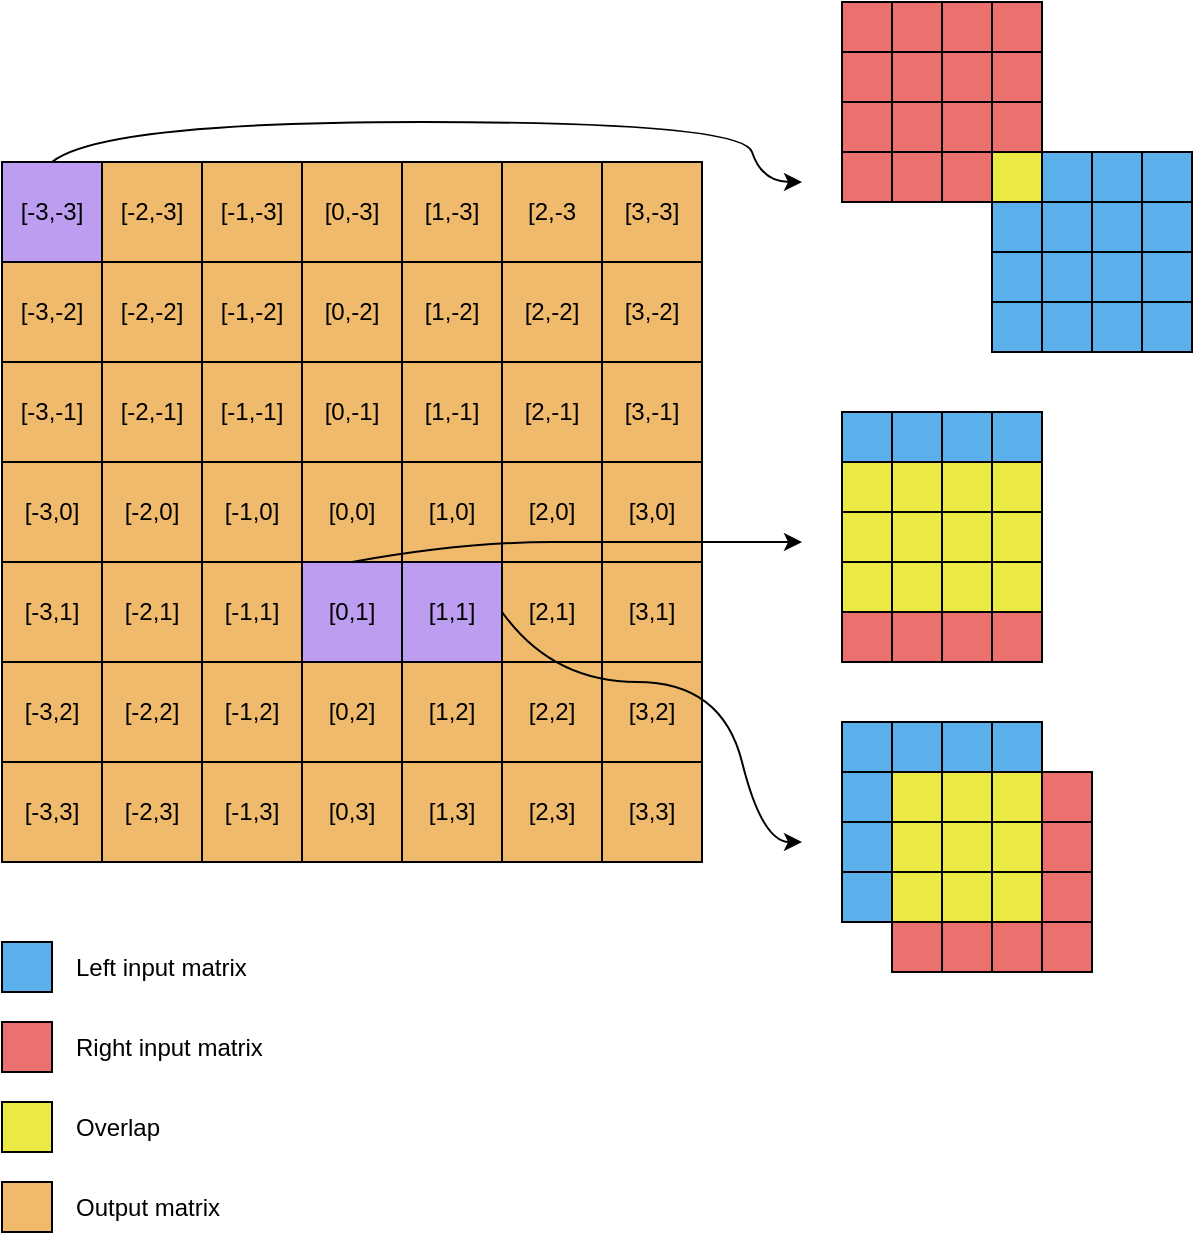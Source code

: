 <mxfile version="17.4.2" type="device" pages="16"><diagram id="EwIbTpa6MKcciQ8DqV-e" name="Shifts"><mxGraphModel dx="1350" dy="878" grid="1" gridSize="10" guides="1" tooltips="1" connect="1" arrows="1" fold="1" page="1" pageScale="1" pageWidth="850" pageHeight="1100" math="0" shadow="0"><root><mxCell id="0"/><mxCell id="1" parent="0"/><mxCell id="kmBDeDJO1RVhVQfQfrmE-1" value="[-3,-3]" style="rounded=0;whiteSpace=wrap;html=1;fillColor=#BD9DF0;" parent="1" vertex="1"><mxGeometry x="360" y="420" width="50" height="50" as="geometry"/></mxCell><mxCell id="kmBDeDJO1RVhVQfQfrmE-2" value="[-2,-3]" style="rounded=0;whiteSpace=wrap;html=1;fillColor=#F0BA6C;" parent="1" vertex="1"><mxGeometry x="410" y="420" width="50" height="50" as="geometry"/></mxCell><mxCell id="kmBDeDJO1RVhVQfQfrmE-3" value="[-1,-3]" style="rounded=0;whiteSpace=wrap;html=1;fillColor=#F0BA6C;" parent="1" vertex="1"><mxGeometry x="460" y="420" width="50" height="50" as="geometry"/></mxCell><mxCell id="kmBDeDJO1RVhVQfQfrmE-4" value="[0,-3]" style="rounded=0;whiteSpace=wrap;html=1;fillColor=#F0BA6C;" parent="1" vertex="1"><mxGeometry x="510" y="420" width="50" height="50" as="geometry"/></mxCell><mxCell id="kmBDeDJO1RVhVQfQfrmE-5" value="[1,-3]" style="rounded=0;whiteSpace=wrap;html=1;fillColor=#F0BA6C;" parent="1" vertex="1"><mxGeometry x="560" y="420" width="50" height="50" as="geometry"/></mxCell><mxCell id="kmBDeDJO1RVhVQfQfrmE-6" value="[2,-3" style="rounded=0;whiteSpace=wrap;html=1;fillColor=#F0BA6C;" parent="1" vertex="1"><mxGeometry x="610" y="420" width="50" height="50" as="geometry"/></mxCell><mxCell id="kmBDeDJO1RVhVQfQfrmE-7" value="[3,-3]" style="rounded=0;whiteSpace=wrap;html=1;fillColor=#F0BA6C;" parent="1" vertex="1"><mxGeometry x="660" y="420" width="50" height="50" as="geometry"/></mxCell><mxCell id="kmBDeDJO1RVhVQfQfrmE-9" value="[-3,-2]" style="rounded=0;whiteSpace=wrap;html=1;fillColor=#F0BA6C;" parent="1" vertex="1"><mxGeometry x="360" y="470" width="50" height="50" as="geometry"/></mxCell><mxCell id="kmBDeDJO1RVhVQfQfrmE-10" value="[-2,-2]" style="rounded=0;whiteSpace=wrap;html=1;fillColor=#F0BA6C;" parent="1" vertex="1"><mxGeometry x="410" y="470" width="50" height="50" as="geometry"/></mxCell><mxCell id="kmBDeDJO1RVhVQfQfrmE-11" value="[-1,-2]" style="rounded=0;whiteSpace=wrap;html=1;fillColor=#F0BA6C;" parent="1" vertex="1"><mxGeometry x="460" y="470" width="50" height="50" as="geometry"/></mxCell><mxCell id="kmBDeDJO1RVhVQfQfrmE-12" value="[0,-2]" style="rounded=0;whiteSpace=wrap;html=1;fillColor=#F0BA6C;" parent="1" vertex="1"><mxGeometry x="510" y="470" width="50" height="50" as="geometry"/></mxCell><mxCell id="kmBDeDJO1RVhVQfQfrmE-13" value="[1,-2]" style="rounded=0;whiteSpace=wrap;html=1;fillColor=#F0BA6C;" parent="1" vertex="1"><mxGeometry x="560" y="470" width="50" height="50" as="geometry"/></mxCell><mxCell id="kmBDeDJO1RVhVQfQfrmE-14" value="[2,-2]" style="rounded=0;whiteSpace=wrap;html=1;fillColor=#F0BA6C;" parent="1" vertex="1"><mxGeometry x="610" y="470" width="50" height="50" as="geometry"/></mxCell><mxCell id="kmBDeDJO1RVhVQfQfrmE-15" value="[3,-2]" style="rounded=0;whiteSpace=wrap;html=1;fillColor=#F0BA6C;" parent="1" vertex="1"><mxGeometry x="660" y="470" width="50" height="50" as="geometry"/></mxCell><mxCell id="kmBDeDJO1RVhVQfQfrmE-16" value="[-3,-1]" style="rounded=0;whiteSpace=wrap;html=1;fillColor=#F0BA6C;" parent="1" vertex="1"><mxGeometry x="360" y="520" width="50" height="50" as="geometry"/></mxCell><mxCell id="kmBDeDJO1RVhVQfQfrmE-17" value="[-2,-1]" style="rounded=0;whiteSpace=wrap;html=1;fillColor=#F0BA6C;" parent="1" vertex="1"><mxGeometry x="410" y="520" width="50" height="50" as="geometry"/></mxCell><mxCell id="kmBDeDJO1RVhVQfQfrmE-18" value="[-1,-1]" style="rounded=0;whiteSpace=wrap;html=1;fillColor=#F0BA6C;" parent="1" vertex="1"><mxGeometry x="460" y="520" width="50" height="50" as="geometry"/></mxCell><mxCell id="kmBDeDJO1RVhVQfQfrmE-19" value="[0,-1]" style="rounded=0;whiteSpace=wrap;html=1;fillColor=#F0BA6C;" parent="1" vertex="1"><mxGeometry x="510" y="520" width="50" height="50" as="geometry"/></mxCell><mxCell id="kmBDeDJO1RVhVQfQfrmE-20" value="[1,-1]" style="rounded=0;whiteSpace=wrap;html=1;fillColor=#F0BA6C;" parent="1" vertex="1"><mxGeometry x="560" y="520" width="50" height="50" as="geometry"/></mxCell><mxCell id="kmBDeDJO1RVhVQfQfrmE-21" value="[2,-1]" style="rounded=0;whiteSpace=wrap;html=1;fillColor=#F0BA6C;" parent="1" vertex="1"><mxGeometry x="610" y="520" width="50" height="50" as="geometry"/></mxCell><mxCell id="kmBDeDJO1RVhVQfQfrmE-22" value="[3,-1]" style="rounded=0;whiteSpace=wrap;html=1;fillColor=#F0BA6C;" parent="1" vertex="1"><mxGeometry x="660" y="520" width="50" height="50" as="geometry"/></mxCell><mxCell id="kmBDeDJO1RVhVQfQfrmE-23" value="[-3,0]" style="rounded=0;whiteSpace=wrap;html=1;fillColor=#F0BA6C;" parent="1" vertex="1"><mxGeometry x="360" y="570" width="50" height="50" as="geometry"/></mxCell><mxCell id="kmBDeDJO1RVhVQfQfrmE-24" value="[-2,0]" style="rounded=0;whiteSpace=wrap;html=1;fillColor=#F0BA6C;" parent="1" vertex="1"><mxGeometry x="410" y="570" width="50" height="50" as="geometry"/></mxCell><mxCell id="kmBDeDJO1RVhVQfQfrmE-25" value="[-1,0]" style="rounded=0;whiteSpace=wrap;html=1;fillColor=#F0BA6C;" parent="1" vertex="1"><mxGeometry x="460" y="570" width="50" height="50" as="geometry"/></mxCell><mxCell id="kmBDeDJO1RVhVQfQfrmE-26" value="[0,0]" style="rounded=0;whiteSpace=wrap;html=1;fillColor=#F0BA6C;" parent="1" vertex="1"><mxGeometry x="510" y="570" width="50" height="50" as="geometry"/></mxCell><mxCell id="kmBDeDJO1RVhVQfQfrmE-27" value="[1,0]" style="rounded=0;whiteSpace=wrap;html=1;fillColor=#F0BA6C;" parent="1" vertex="1"><mxGeometry x="560" y="570" width="50" height="50" as="geometry"/></mxCell><mxCell id="kmBDeDJO1RVhVQfQfrmE-28" value="[2,0]" style="rounded=0;whiteSpace=wrap;html=1;fillColor=#F0BA6C;" parent="1" vertex="1"><mxGeometry x="610" y="570" width="50" height="50" as="geometry"/></mxCell><mxCell id="kmBDeDJO1RVhVQfQfrmE-29" value="[3,0]" style="rounded=0;whiteSpace=wrap;html=1;fillColor=#F0BA6C;" parent="1" vertex="1"><mxGeometry x="660" y="570" width="50" height="50" as="geometry"/></mxCell><mxCell id="kmBDeDJO1RVhVQfQfrmE-30" value="[-3,1]" style="rounded=0;whiteSpace=wrap;html=1;fillColor=#F0BA6C;" parent="1" vertex="1"><mxGeometry x="360" y="620" width="50" height="50" as="geometry"/></mxCell><mxCell id="kmBDeDJO1RVhVQfQfrmE-31" value="[-2,1]" style="rounded=0;whiteSpace=wrap;html=1;fillColor=#F0BA6C;" parent="1" vertex="1"><mxGeometry x="410" y="620" width="50" height="50" as="geometry"/></mxCell><mxCell id="kmBDeDJO1RVhVQfQfrmE-32" value="[-1,1]" style="rounded=0;whiteSpace=wrap;html=1;fillColor=#F0BA6C;" parent="1" vertex="1"><mxGeometry x="460" y="620" width="50" height="50" as="geometry"/></mxCell><mxCell id="kmBDeDJO1RVhVQfQfrmE-33" value="[0,1]" style="rounded=0;whiteSpace=wrap;html=1;fillColor=#BD9DF0;" parent="1" vertex="1"><mxGeometry x="510" y="620" width="50" height="50" as="geometry"/></mxCell><mxCell id="kmBDeDJO1RVhVQfQfrmE-34" value="[1,1]" style="rounded=0;whiteSpace=wrap;html=1;fillColor=#BD9DF0;" parent="1" vertex="1"><mxGeometry x="560" y="620" width="50" height="50" as="geometry"/></mxCell><mxCell id="kmBDeDJO1RVhVQfQfrmE-35" value="[2,1]" style="rounded=0;whiteSpace=wrap;html=1;fillColor=#F0BA6C;" parent="1" vertex="1"><mxGeometry x="610" y="620" width="50" height="50" as="geometry"/></mxCell><mxCell id="kmBDeDJO1RVhVQfQfrmE-36" value="[3,1]" style="rounded=0;whiteSpace=wrap;html=1;fillColor=#F0BA6C;" parent="1" vertex="1"><mxGeometry x="660" y="620" width="50" height="50" as="geometry"/></mxCell><mxCell id="kmBDeDJO1RVhVQfQfrmE-37" value="[-3,2]" style="rounded=0;whiteSpace=wrap;html=1;fillColor=#F0BA6C;" parent="1" vertex="1"><mxGeometry x="360" y="670" width="50" height="50" as="geometry"/></mxCell><mxCell id="kmBDeDJO1RVhVQfQfrmE-38" value="[-2,2]" style="rounded=0;whiteSpace=wrap;html=1;fillColor=#F0BA6C;" parent="1" vertex="1"><mxGeometry x="410" y="670" width="50" height="50" as="geometry"/></mxCell><mxCell id="kmBDeDJO1RVhVQfQfrmE-39" value="[-1,2]" style="rounded=0;whiteSpace=wrap;html=1;fillColor=#F0BA6C;" parent="1" vertex="1"><mxGeometry x="460" y="670" width="50" height="50" as="geometry"/></mxCell><mxCell id="kmBDeDJO1RVhVQfQfrmE-40" value="[0,2]" style="rounded=0;whiteSpace=wrap;html=1;fillColor=#F0BA6C;" parent="1" vertex="1"><mxGeometry x="510" y="670" width="50" height="50" as="geometry"/></mxCell><mxCell id="kmBDeDJO1RVhVQfQfrmE-41" value="[1,2]" style="rounded=0;whiteSpace=wrap;html=1;fillColor=#F0BA6C;" parent="1" vertex="1"><mxGeometry x="560" y="670" width="50" height="50" as="geometry"/></mxCell><mxCell id="kmBDeDJO1RVhVQfQfrmE-42" value="[2,2]" style="rounded=0;whiteSpace=wrap;html=1;fillColor=#F0BA6C;" parent="1" vertex="1"><mxGeometry x="610" y="670" width="50" height="50" as="geometry"/></mxCell><mxCell id="kmBDeDJO1RVhVQfQfrmE-43" value="[3,2]" style="rounded=0;whiteSpace=wrap;html=1;fillColor=#F0BA6C;" parent="1" vertex="1"><mxGeometry x="660" y="670" width="50" height="50" as="geometry"/></mxCell><mxCell id="kmBDeDJO1RVhVQfQfrmE-44" value="[-3,3]" style="rounded=0;whiteSpace=wrap;html=1;fillColor=#F0BA6C;" parent="1" vertex="1"><mxGeometry x="360" y="720" width="50" height="50" as="geometry"/></mxCell><mxCell id="kmBDeDJO1RVhVQfQfrmE-45" value="[-2,3]" style="rounded=0;whiteSpace=wrap;html=1;fillColor=#F0BA6C;" parent="1" vertex="1"><mxGeometry x="410" y="720" width="50" height="50" as="geometry"/></mxCell><mxCell id="kmBDeDJO1RVhVQfQfrmE-46" value="[-1,3]" style="rounded=0;whiteSpace=wrap;html=1;fillColor=#F0BA6C;" parent="1" vertex="1"><mxGeometry x="460" y="720" width="50" height="50" as="geometry"/></mxCell><mxCell id="kmBDeDJO1RVhVQfQfrmE-47" value="[0,3]" style="rounded=0;whiteSpace=wrap;html=1;fillColor=#F0BA6C;" parent="1" vertex="1"><mxGeometry x="510" y="720" width="50" height="50" as="geometry"/></mxCell><mxCell id="kmBDeDJO1RVhVQfQfrmE-48" value="[1,3]" style="rounded=0;whiteSpace=wrap;html=1;fillColor=#F0BA6C;" parent="1" vertex="1"><mxGeometry x="560" y="720" width="50" height="50" as="geometry"/></mxCell><mxCell id="kmBDeDJO1RVhVQfQfrmE-49" value="[2,3]" style="rounded=0;whiteSpace=wrap;html=1;fillColor=#F0BA6C;" parent="1" vertex="1"><mxGeometry x="610" y="720" width="50" height="50" as="geometry"/></mxCell><mxCell id="kmBDeDJO1RVhVQfQfrmE-50" value="[3,3]" style="rounded=0;whiteSpace=wrap;html=1;fillColor=#F0BA6C;" parent="1" vertex="1"><mxGeometry x="660" y="720" width="50" height="50" as="geometry"/></mxCell><mxCell id="qsGaAYyBrAEzE8rQJCT_-2" value="" style="curved=1;endArrow=classic;html=1;rounded=0;exitX=0.5;exitY=0;exitDx=0;exitDy=0;" parent="1" source="kmBDeDJO1RVhVQfQfrmE-1" edge="1"><mxGeometry width="50" height="50" relative="1" as="geometry"><mxPoint x="860" y="620" as="sourcePoint"/><mxPoint x="760" y="430" as="targetPoint"/><Array as="points"><mxPoint x="410" y="400"/><mxPoint x="730" y="400"/><mxPoint x="740" y="430"/></Array></mxGeometry></mxCell><mxCell id="qsGaAYyBrAEzE8rQJCT_-4" value="" style="curved=1;endArrow=classic;html=1;rounded=0;exitX=0.5;exitY=1;exitDx=0;exitDy=0;" parent="1" source="kmBDeDJO1RVhVQfQfrmE-26" edge="1"><mxGeometry width="50" height="50" relative="1" as="geometry"><mxPoint x="860" y="510" as="sourcePoint"/><mxPoint x="760" y="610" as="targetPoint"/><Array as="points"><mxPoint x="590" y="610"/><mxPoint x="680" y="610"/></Array></mxGeometry></mxCell><mxCell id="qsGaAYyBrAEzE8rQJCT_-5" value="" style="curved=1;endArrow=classic;html=1;rounded=0;exitX=0;exitY=0.5;exitDx=0;exitDy=0;" parent="1" source="kmBDeDJO1RVhVQfQfrmE-35" edge="1"><mxGeometry width="50" height="50" relative="1" as="geometry"><mxPoint x="545" y="630" as="sourcePoint"/><mxPoint x="760" y="760" as="targetPoint"/><Array as="points"><mxPoint x="635" y="680"/><mxPoint x="720" y="680"/><mxPoint x="740" y="760"/></Array></mxGeometry></mxCell><mxCell id="ZUPNAv6gUPhNG0-yOvhL-88" value="" style="group" parent="1" vertex="1" connectable="0"><mxGeometry x="780" y="545" width="100" height="125" as="geometry"/></mxCell><mxCell id="OJ34dhS1iPyiXRngj_w6-50" value="" style="rounded=0;whiteSpace=wrap;html=1;fillColor=#5BAFEB;aspect=fixed;" parent="ZUPNAv6gUPhNG0-yOvhL-88" vertex="1"><mxGeometry width="25" height="25" as="geometry"/></mxCell><mxCell id="OJ34dhS1iPyiXRngj_w6-51" value="" style="rounded=0;whiteSpace=wrap;html=1;fillColor=#EBEA44;aspect=fixed;" parent="ZUPNAv6gUPhNG0-yOvhL-88" vertex="1"><mxGeometry y="25" width="25" height="25" as="geometry"/></mxCell><mxCell id="OJ34dhS1iPyiXRngj_w6-52" value="" style="rounded=0;whiteSpace=wrap;html=1;fillColor=#EBEA44;aspect=fixed;" parent="ZUPNAv6gUPhNG0-yOvhL-88" vertex="1"><mxGeometry x="25" y="25" width="25" height="25" as="geometry"/></mxCell><mxCell id="OJ34dhS1iPyiXRngj_w6-53" value="" style="rounded=0;whiteSpace=wrap;html=1;fillColor=#EBEA44;aspect=fixed;" parent="ZUPNAv6gUPhNG0-yOvhL-88" vertex="1"><mxGeometry x="50" y="25" width="25" height="25" as="geometry"/></mxCell><mxCell id="OJ34dhS1iPyiXRngj_w6-54" value="" style="rounded=0;whiteSpace=wrap;html=1;fillColor=#EBEA44;aspect=fixed;" parent="ZUPNAv6gUPhNG0-yOvhL-88" vertex="1"><mxGeometry x="75" y="25" width="25" height="25" as="geometry"/></mxCell><mxCell id="OJ34dhS1iPyiXRngj_w6-63" value="" style="rounded=0;whiteSpace=wrap;html=1;fillColor=#5BAFEB;aspect=fixed;" parent="ZUPNAv6gUPhNG0-yOvhL-88" vertex="1"><mxGeometry x="25" width="25" height="25" as="geometry"/></mxCell><mxCell id="OJ34dhS1iPyiXRngj_w6-64" value="" style="rounded=0;whiteSpace=wrap;html=1;fillColor=#5BAFEB;aspect=fixed;" parent="ZUPNAv6gUPhNG0-yOvhL-88" vertex="1"><mxGeometry x="50" width="25" height="25" as="geometry"/></mxCell><mxCell id="OJ34dhS1iPyiXRngj_w6-65" value="" style="rounded=0;whiteSpace=wrap;html=1;fillColor=#5BAFEB;aspect=fixed;" parent="ZUPNAv6gUPhNG0-yOvhL-88" vertex="1"><mxGeometry x="75" width="25" height="25" as="geometry"/></mxCell><mxCell id="ZUPNAv6gUPhNG0-yOvhL-27" value="" style="rounded=0;whiteSpace=wrap;html=1;fillColor=#EB716E;aspect=fixed;" parent="ZUPNAv6gUPhNG0-yOvhL-88" vertex="1"><mxGeometry y="100" width="25" height="25" as="geometry"/></mxCell><mxCell id="ZUPNAv6gUPhNG0-yOvhL-28" value="" style="rounded=0;whiteSpace=wrap;html=1;fillColor=#EB716E;aspect=fixed;" parent="ZUPNAv6gUPhNG0-yOvhL-88" vertex="1"><mxGeometry x="25" y="100" width="25" height="25" as="geometry"/></mxCell><mxCell id="ZUPNAv6gUPhNG0-yOvhL-29" value="" style="rounded=0;whiteSpace=wrap;html=1;fillColor=#EB716E;aspect=fixed;" parent="ZUPNAv6gUPhNG0-yOvhL-88" vertex="1"><mxGeometry x="50" y="100" width="25" height="25" as="geometry"/></mxCell><mxCell id="ZUPNAv6gUPhNG0-yOvhL-30" value="" style="rounded=0;whiteSpace=wrap;html=1;fillColor=#EB716E;aspect=fixed;" parent="ZUPNAv6gUPhNG0-yOvhL-88" vertex="1"><mxGeometry x="75" y="100" width="25" height="25" as="geometry"/></mxCell><mxCell id="ZUPNAv6gUPhNG0-yOvhL-31" value="" style="rounded=0;whiteSpace=wrap;html=1;fillColor=#EBEA44;aspect=fixed;" parent="ZUPNAv6gUPhNG0-yOvhL-88" vertex="1"><mxGeometry y="50" width="25" height="25" as="geometry"/></mxCell><mxCell id="ZUPNAv6gUPhNG0-yOvhL-32" value="" style="rounded=0;whiteSpace=wrap;html=1;fillColor=#EBEA44;aspect=fixed;" parent="ZUPNAv6gUPhNG0-yOvhL-88" vertex="1"><mxGeometry x="25" y="50" width="25" height="25" as="geometry"/></mxCell><mxCell id="ZUPNAv6gUPhNG0-yOvhL-33" value="" style="rounded=0;whiteSpace=wrap;html=1;fillColor=#EBEA44;aspect=fixed;" parent="ZUPNAv6gUPhNG0-yOvhL-88" vertex="1"><mxGeometry x="50" y="50" width="25" height="25" as="geometry"/></mxCell><mxCell id="ZUPNAv6gUPhNG0-yOvhL-34" value="" style="rounded=0;whiteSpace=wrap;html=1;fillColor=#EBEA44;aspect=fixed;" parent="ZUPNAv6gUPhNG0-yOvhL-88" vertex="1"><mxGeometry x="75" y="50" width="25" height="25" as="geometry"/></mxCell><mxCell id="ZUPNAv6gUPhNG0-yOvhL-35" value="" style="rounded=0;whiteSpace=wrap;html=1;fillColor=#EBEA44;aspect=fixed;" parent="ZUPNAv6gUPhNG0-yOvhL-88" vertex="1"><mxGeometry y="75" width="25" height="25" as="geometry"/></mxCell><mxCell id="ZUPNAv6gUPhNG0-yOvhL-36" value="" style="rounded=0;whiteSpace=wrap;html=1;fillColor=#EBEA44;aspect=fixed;" parent="ZUPNAv6gUPhNG0-yOvhL-88" vertex="1"><mxGeometry x="25" y="75" width="25" height="25" as="geometry"/></mxCell><mxCell id="ZUPNAv6gUPhNG0-yOvhL-37" value="" style="rounded=0;whiteSpace=wrap;html=1;fillColor=#EBEA44;aspect=fixed;" parent="ZUPNAv6gUPhNG0-yOvhL-88" vertex="1"><mxGeometry x="50" y="75" width="25" height="25" as="geometry"/></mxCell><mxCell id="ZUPNAv6gUPhNG0-yOvhL-38" value="" style="rounded=0;whiteSpace=wrap;html=1;fillColor=#EBEA44;aspect=fixed;" parent="ZUPNAv6gUPhNG0-yOvhL-88" vertex="1"><mxGeometry x="75" y="75" width="25" height="25" as="geometry"/></mxCell><mxCell id="ZUPNAv6gUPhNG0-yOvhL-89" value="" style="group" parent="1" vertex="1" connectable="0"><mxGeometry x="780" y="700" width="125" height="125" as="geometry"/></mxCell><mxCell id="ZUPNAv6gUPhNG0-yOvhL-59" value="" style="rounded=0;whiteSpace=wrap;html=1;fillColor=#5BAFEB;aspect=fixed;" parent="ZUPNAv6gUPhNG0-yOvhL-89" vertex="1"><mxGeometry x="25" width="25" height="25" as="geometry"/></mxCell><mxCell id="ZUPNAv6gUPhNG0-yOvhL-60" value="" style="rounded=0;whiteSpace=wrap;html=1;fillColor=#EBEA44;aspect=fixed;" parent="ZUPNAv6gUPhNG0-yOvhL-89" vertex="1"><mxGeometry x="25" y="25" width="25" height="25" as="geometry"/></mxCell><mxCell id="ZUPNAv6gUPhNG0-yOvhL-61" value="" style="rounded=0;whiteSpace=wrap;html=1;fillColor=#EBEA44;aspect=fixed;" parent="ZUPNAv6gUPhNG0-yOvhL-89" vertex="1"><mxGeometry x="50" y="25" width="25" height="25" as="geometry"/></mxCell><mxCell id="ZUPNAv6gUPhNG0-yOvhL-62" value="" style="rounded=0;whiteSpace=wrap;html=1;fillColor=#EBEA44;aspect=fixed;" parent="ZUPNAv6gUPhNG0-yOvhL-89" vertex="1"><mxGeometry x="75" y="25" width="25" height="25" as="geometry"/></mxCell><mxCell id="ZUPNAv6gUPhNG0-yOvhL-63" value="" style="rounded=0;whiteSpace=wrap;html=1;fillColor=#EB716E;aspect=fixed;" parent="ZUPNAv6gUPhNG0-yOvhL-89" vertex="1"><mxGeometry x="100" y="25" width="25" height="25" as="geometry"/></mxCell><mxCell id="ZUPNAv6gUPhNG0-yOvhL-64" value="" style="rounded=0;whiteSpace=wrap;html=1;fillColor=#5BAFEB;aspect=fixed;" parent="ZUPNAv6gUPhNG0-yOvhL-89" vertex="1"><mxGeometry x="50" width="25" height="25" as="geometry"/></mxCell><mxCell id="ZUPNAv6gUPhNG0-yOvhL-65" value="" style="rounded=0;whiteSpace=wrap;html=1;fillColor=#5BAFEB;aspect=fixed;" parent="ZUPNAv6gUPhNG0-yOvhL-89" vertex="1"><mxGeometry x="75" width="25" height="25" as="geometry"/></mxCell><mxCell id="ZUPNAv6gUPhNG0-yOvhL-67" value="" style="rounded=0;whiteSpace=wrap;html=1;fillColor=#EB716E;aspect=fixed;" parent="ZUPNAv6gUPhNG0-yOvhL-89" vertex="1"><mxGeometry x="25" y="100" width="25" height="25" as="geometry"/></mxCell><mxCell id="ZUPNAv6gUPhNG0-yOvhL-68" value="" style="rounded=0;whiteSpace=wrap;html=1;fillColor=#EB716E;aspect=fixed;" parent="ZUPNAv6gUPhNG0-yOvhL-89" vertex="1"><mxGeometry x="50" y="100" width="25" height="25" as="geometry"/></mxCell><mxCell id="ZUPNAv6gUPhNG0-yOvhL-69" value="" style="rounded=0;whiteSpace=wrap;html=1;fillColor=#EB716E;aspect=fixed;" parent="ZUPNAv6gUPhNG0-yOvhL-89" vertex="1"><mxGeometry x="75" y="100" width="25" height="25" as="geometry"/></mxCell><mxCell id="ZUPNAv6gUPhNG0-yOvhL-70" value="" style="rounded=0;whiteSpace=wrap;html=1;fillColor=#EB716E;aspect=fixed;" parent="ZUPNAv6gUPhNG0-yOvhL-89" vertex="1"><mxGeometry x="100" y="100" width="25" height="25" as="geometry"/></mxCell><mxCell id="ZUPNAv6gUPhNG0-yOvhL-71" value="" style="rounded=0;whiteSpace=wrap;html=1;fillColor=#EBEA44;aspect=fixed;" parent="ZUPNAv6gUPhNG0-yOvhL-89" vertex="1"><mxGeometry x="25" y="50" width="25" height="25" as="geometry"/></mxCell><mxCell id="ZUPNAv6gUPhNG0-yOvhL-72" value="" style="rounded=0;whiteSpace=wrap;html=1;fillColor=#EBEA44;aspect=fixed;" parent="ZUPNAv6gUPhNG0-yOvhL-89" vertex="1"><mxGeometry x="50" y="50" width="25" height="25" as="geometry"/></mxCell><mxCell id="ZUPNAv6gUPhNG0-yOvhL-73" value="" style="rounded=0;whiteSpace=wrap;html=1;fillColor=#EBEA44;aspect=fixed;" parent="ZUPNAv6gUPhNG0-yOvhL-89" vertex="1"><mxGeometry x="75" y="50" width="25" height="25" as="geometry"/></mxCell><mxCell id="ZUPNAv6gUPhNG0-yOvhL-74" value="" style="rounded=0;whiteSpace=wrap;html=1;fillColor=#EB716E;aspect=fixed;" parent="ZUPNAv6gUPhNG0-yOvhL-89" vertex="1"><mxGeometry x="100" y="50" width="25" height="25" as="geometry"/></mxCell><mxCell id="ZUPNAv6gUPhNG0-yOvhL-75" value="" style="rounded=0;whiteSpace=wrap;html=1;fillColor=#EBEA44;aspect=fixed;" parent="ZUPNAv6gUPhNG0-yOvhL-89" vertex="1"><mxGeometry x="25" y="75" width="25" height="25" as="geometry"/></mxCell><mxCell id="ZUPNAv6gUPhNG0-yOvhL-76" value="" style="rounded=0;whiteSpace=wrap;html=1;fillColor=#EBEA44;aspect=fixed;" parent="ZUPNAv6gUPhNG0-yOvhL-89" vertex="1"><mxGeometry x="50" y="75" width="25" height="25" as="geometry"/></mxCell><mxCell id="ZUPNAv6gUPhNG0-yOvhL-77" value="" style="rounded=0;whiteSpace=wrap;html=1;fillColor=#EBEA44;aspect=fixed;" parent="ZUPNAv6gUPhNG0-yOvhL-89" vertex="1"><mxGeometry x="75" y="75" width="25" height="25" as="geometry"/></mxCell><mxCell id="ZUPNAv6gUPhNG0-yOvhL-78" value="" style="rounded=0;whiteSpace=wrap;html=1;fillColor=#EB716E;aspect=fixed;" parent="ZUPNAv6gUPhNG0-yOvhL-89" vertex="1"><mxGeometry x="100" y="75" width="25" height="25" as="geometry"/></mxCell><mxCell id="ZUPNAv6gUPhNG0-yOvhL-79" value="" style="rounded=0;whiteSpace=wrap;html=1;fillColor=#5BAFEB;aspect=fixed;" parent="ZUPNAv6gUPhNG0-yOvhL-89" vertex="1"><mxGeometry width="25" height="25" as="geometry"/></mxCell><mxCell id="ZUPNAv6gUPhNG0-yOvhL-80" value="" style="rounded=0;whiteSpace=wrap;html=1;fillColor=#5BAFEB;aspect=fixed;" parent="ZUPNAv6gUPhNG0-yOvhL-89" vertex="1"><mxGeometry y="25" width="25" height="25" as="geometry"/></mxCell><mxCell id="ZUPNAv6gUPhNG0-yOvhL-81" value="" style="rounded=0;whiteSpace=wrap;html=1;fillColor=#5BAFEB;aspect=fixed;" parent="ZUPNAv6gUPhNG0-yOvhL-89" vertex="1"><mxGeometry y="50" width="25" height="25" as="geometry"/></mxCell><mxCell id="ZUPNAv6gUPhNG0-yOvhL-82" value="" style="rounded=0;whiteSpace=wrap;html=1;fillColor=#5BAFEB;aspect=fixed;" parent="ZUPNAv6gUPhNG0-yOvhL-89" vertex="1"><mxGeometry y="75" width="25" height="25" as="geometry"/></mxCell><mxCell id="kKm-2dqNVcOXsAk-6Toz-33" value="" style="rounded=0;whiteSpace=wrap;html=1;fillColor=#5BAFEB;aspect=fixed;" parent="1" vertex="1"><mxGeometry x="360" y="810" width="25" height="25" as="geometry"/></mxCell><mxCell id="kKm-2dqNVcOXsAk-6Toz-34" value="" style="group" parent="1" vertex="1" connectable="0"><mxGeometry x="780" y="340" width="175" height="175" as="geometry"/></mxCell><mxCell id="OJ34dhS1iPyiXRngj_w6-2" value="" style="rounded=0;whiteSpace=wrap;html=1;fillColor=#EB716E;aspect=fixed;" parent="kKm-2dqNVcOXsAk-6Toz-34" vertex="1"><mxGeometry y="25" width="25" height="25" as="geometry"/></mxCell><mxCell id="OJ34dhS1iPyiXRngj_w6-4" value="" style="rounded=0;whiteSpace=wrap;html=1;fillColor=#EB716E;aspect=fixed;" parent="kKm-2dqNVcOXsAk-6Toz-34" vertex="1"><mxGeometry x="25" y="25" width="25" height="25" as="geometry"/></mxCell><mxCell id="OJ34dhS1iPyiXRngj_w6-5" value="" style="rounded=0;whiteSpace=wrap;html=1;fillColor=#EB716E;aspect=fixed;" parent="kKm-2dqNVcOXsAk-6Toz-34" vertex="1"><mxGeometry x="50" y="25" width="25" height="25" as="geometry"/></mxCell><mxCell id="OJ34dhS1iPyiXRngj_w6-6" value="" style="rounded=0;whiteSpace=wrap;html=1;fillColor=#EB716E;aspect=fixed;" parent="kKm-2dqNVcOXsAk-6Toz-34" vertex="1"><mxGeometry x="75" y="25" width="25" height="25" as="geometry"/></mxCell><mxCell id="OJ34dhS1iPyiXRngj_w6-20" value="" style="rounded=0;whiteSpace=wrap;html=1;fillColor=#5BAFEB;aspect=fixed;" parent="kKm-2dqNVcOXsAk-6Toz-34" vertex="1"><mxGeometry x="75" y="100" width="25" height="25" as="geometry"/></mxCell><mxCell id="OJ34dhS1iPyiXRngj_w6-21" value="" style="rounded=0;whiteSpace=wrap;html=1;fillColor=#5BAFEB;aspect=fixed;" parent="kKm-2dqNVcOXsAk-6Toz-34" vertex="1"><mxGeometry x="100" y="100" width="25" height="25" as="geometry"/></mxCell><mxCell id="OJ34dhS1iPyiXRngj_w6-22" value="" style="rounded=0;whiteSpace=wrap;html=1;fillColor=#5BAFEB;aspect=fixed;" parent="kKm-2dqNVcOXsAk-6Toz-34" vertex="1"><mxGeometry x="125" y="100" width="25" height="25" as="geometry"/></mxCell><mxCell id="OJ34dhS1iPyiXRngj_w6-23" value="" style="rounded=0;whiteSpace=wrap;html=1;fillColor=#5BAFEB;aspect=fixed;" parent="kKm-2dqNVcOXsAk-6Toz-34" vertex="1"><mxGeometry x="150" y="100" width="25" height="25" as="geometry"/></mxCell><mxCell id="ZUPNAv6gUPhNG0-yOvhL-9" value="" style="rounded=0;whiteSpace=wrap;html=1;fillColor=#EB716E;aspect=fixed;" parent="kKm-2dqNVcOXsAk-6Toz-34" vertex="1"><mxGeometry y="50" width="25" height="25" as="geometry"/></mxCell><mxCell id="ZUPNAv6gUPhNG0-yOvhL-10" value="" style="rounded=0;whiteSpace=wrap;html=1;fillColor=#EB716E;aspect=fixed;" parent="kKm-2dqNVcOXsAk-6Toz-34" vertex="1"><mxGeometry x="25" y="50" width="25" height="25" as="geometry"/></mxCell><mxCell id="ZUPNAv6gUPhNG0-yOvhL-11" value="" style="rounded=0;whiteSpace=wrap;html=1;fillColor=#EB716E;aspect=fixed;" parent="kKm-2dqNVcOXsAk-6Toz-34" vertex="1"><mxGeometry x="50" y="50" width="25" height="25" as="geometry"/></mxCell><mxCell id="ZUPNAv6gUPhNG0-yOvhL-12" value="" style="rounded=0;whiteSpace=wrap;html=1;fillColor=#EB716E;aspect=fixed;" parent="kKm-2dqNVcOXsAk-6Toz-34" vertex="1"><mxGeometry x="75" y="50" width="25" height="25" as="geometry"/></mxCell><mxCell id="OJ34dhS1iPyiXRngj_w6-16" value="" style="rounded=0;whiteSpace=wrap;html=1;fillColor=#EB716E;aspect=fixed;" parent="kKm-2dqNVcOXsAk-6Toz-34" vertex="1"><mxGeometry y="75" width="25" height="25" as="geometry"/></mxCell><mxCell id="OJ34dhS1iPyiXRngj_w6-17" value="" style="rounded=0;whiteSpace=wrap;html=1;fillColor=#EB716E;aspect=fixed;" parent="kKm-2dqNVcOXsAk-6Toz-34" vertex="1"><mxGeometry x="25" y="75" width="25" height="25" as="geometry"/></mxCell><mxCell id="OJ34dhS1iPyiXRngj_w6-18" value="" style="rounded=0;whiteSpace=wrap;html=1;fillColor=#EB716E;aspect=fixed;" parent="kKm-2dqNVcOXsAk-6Toz-34" vertex="1"><mxGeometry x="50" y="75" width="25" height="25" as="geometry"/></mxCell><mxCell id="OJ34dhS1iPyiXRngj_w6-19" value="" style="rounded=0;whiteSpace=wrap;html=1;fillColor=#EBEA44;aspect=fixed;" parent="kKm-2dqNVcOXsAk-6Toz-34" vertex="1"><mxGeometry x="75" y="75" width="25" height="25" as="geometry"/></mxCell><mxCell id="OJ34dhS1iPyiXRngj_w6-32" value="" style="rounded=0;whiteSpace=wrap;html=1;fillColor=#5BAFEB;aspect=fixed;" parent="kKm-2dqNVcOXsAk-6Toz-34" vertex="1"><mxGeometry x="100" y="75" width="25" height="25" as="geometry"/></mxCell><mxCell id="OJ34dhS1iPyiXRngj_w6-33" value="" style="rounded=0;whiteSpace=wrap;html=1;fillColor=#5BAFEB;aspect=fixed;" parent="kKm-2dqNVcOXsAk-6Toz-34" vertex="1"><mxGeometry x="125" y="75" width="25" height="25" as="geometry"/></mxCell><mxCell id="OJ34dhS1iPyiXRngj_w6-34" value="" style="rounded=0;whiteSpace=wrap;html=1;fillColor=#5BAFEB;aspect=fixed;" parent="kKm-2dqNVcOXsAk-6Toz-34" vertex="1"><mxGeometry x="150" y="75" width="25" height="25" as="geometry"/></mxCell><mxCell id="ZUPNAv6gUPhNG0-yOvhL-19" value="" style="rounded=0;whiteSpace=wrap;html=1;fillColor=#5BAFEB;aspect=fixed;" parent="kKm-2dqNVcOXsAk-6Toz-34" vertex="1"><mxGeometry x="75" y="125" width="25" height="25" as="geometry"/></mxCell><mxCell id="ZUPNAv6gUPhNG0-yOvhL-20" value="" style="rounded=0;whiteSpace=wrap;html=1;fillColor=#5BAFEB;aspect=fixed;" parent="kKm-2dqNVcOXsAk-6Toz-34" vertex="1"><mxGeometry x="100" y="125" width="25" height="25" as="geometry"/></mxCell><mxCell id="ZUPNAv6gUPhNG0-yOvhL-21" value="" style="rounded=0;whiteSpace=wrap;html=1;fillColor=#5BAFEB;aspect=fixed;" parent="kKm-2dqNVcOXsAk-6Toz-34" vertex="1"><mxGeometry x="125" y="125" width="25" height="25" as="geometry"/></mxCell><mxCell id="ZUPNAv6gUPhNG0-yOvhL-22" value="" style="rounded=0;whiteSpace=wrap;html=1;fillColor=#5BAFEB;aspect=fixed;" parent="kKm-2dqNVcOXsAk-6Toz-34" vertex="1"><mxGeometry x="150" y="125" width="25" height="25" as="geometry"/></mxCell><mxCell id="ZUPNAv6gUPhNG0-yOvhL-23" value="" style="rounded=0;whiteSpace=wrap;html=1;fillColor=#5BAFEB;aspect=fixed;" parent="kKm-2dqNVcOXsAk-6Toz-34" vertex="1"><mxGeometry x="75" y="150" width="25" height="25" as="geometry"/></mxCell><mxCell id="ZUPNAv6gUPhNG0-yOvhL-24" value="" style="rounded=0;whiteSpace=wrap;html=1;fillColor=#5BAFEB;aspect=fixed;" parent="kKm-2dqNVcOXsAk-6Toz-34" vertex="1"><mxGeometry x="100" y="150" width="25" height="25" as="geometry"/></mxCell><mxCell id="ZUPNAv6gUPhNG0-yOvhL-25" value="" style="rounded=0;whiteSpace=wrap;html=1;fillColor=#5BAFEB;aspect=fixed;" parent="kKm-2dqNVcOXsAk-6Toz-34" vertex="1"><mxGeometry x="125" y="150" width="25" height="25" as="geometry"/></mxCell><mxCell id="ZUPNAv6gUPhNG0-yOvhL-26" value="" style="rounded=0;whiteSpace=wrap;html=1;fillColor=#5BAFEB;aspect=fixed;" parent="kKm-2dqNVcOXsAk-6Toz-34" vertex="1"><mxGeometry x="150" y="150" width="25" height="25" as="geometry"/></mxCell><mxCell id="ZUPNAv6gUPhNG0-yOvhL-83" value="" style="rounded=0;whiteSpace=wrap;html=1;fillColor=#EB716E;aspect=fixed;" parent="kKm-2dqNVcOXsAk-6Toz-34" vertex="1"><mxGeometry width="25" height="25" as="geometry"/></mxCell><mxCell id="ZUPNAv6gUPhNG0-yOvhL-84" value="" style="rounded=0;whiteSpace=wrap;html=1;fillColor=#EB716E;aspect=fixed;" parent="kKm-2dqNVcOXsAk-6Toz-34" vertex="1"><mxGeometry x="25" width="25" height="25" as="geometry"/></mxCell><mxCell id="ZUPNAv6gUPhNG0-yOvhL-85" value="" style="rounded=0;whiteSpace=wrap;html=1;fillColor=#EB716E;aspect=fixed;" parent="kKm-2dqNVcOXsAk-6Toz-34" vertex="1"><mxGeometry x="50" width="25" height="25" as="geometry"/></mxCell><mxCell id="ZUPNAv6gUPhNG0-yOvhL-86" value="" style="rounded=0;whiteSpace=wrap;html=1;fillColor=#EB716E;aspect=fixed;" parent="kKm-2dqNVcOXsAk-6Toz-34" vertex="1"><mxGeometry x="75" width="25" height="25" as="geometry"/></mxCell><mxCell id="kKm-2dqNVcOXsAk-6Toz-35" value="" style="rounded=0;whiteSpace=wrap;html=1;fillColor=#EB716E;aspect=fixed;" parent="1" vertex="1"><mxGeometry x="360" y="850" width="25" height="25" as="geometry"/></mxCell><mxCell id="kKm-2dqNVcOXsAk-6Toz-36" value="" style="rounded=0;whiteSpace=wrap;html=1;fillColor=#EBEA44;aspect=fixed;" parent="1" vertex="1"><mxGeometry x="360" y="890" width="25" height="25" as="geometry"/></mxCell><mxCell id="YPBr_kLf1NNJ5C22NgxN-1" value="Left input matrix" style="text;html=1;align=left;verticalAlign=middle;resizable=0;points=[];autosize=1;strokeColor=none;fillColor=none;" parent="1" vertex="1"><mxGeometry x="395" y="812.5" width="100" height="20" as="geometry"/></mxCell><mxCell id="YPBr_kLf1NNJ5C22NgxN-2" value="Right input matrix" style="text;html=1;align=left;verticalAlign=middle;resizable=0;points=[];autosize=1;strokeColor=none;fillColor=none;" parent="1" vertex="1"><mxGeometry x="395" y="852.5" width="110" height="20" as="geometry"/></mxCell><mxCell id="YPBr_kLf1NNJ5C22NgxN-3" value="Overlap" style="text;html=1;align=left;verticalAlign=middle;resizable=0;points=[];autosize=1;strokeColor=none;fillColor=none;" parent="1" vertex="1"><mxGeometry x="395" y="892.5" width="60" height="20" as="geometry"/></mxCell><mxCell id="YPBr_kLf1NNJ5C22NgxN-4" value="" style="rounded=0;whiteSpace=wrap;html=1;fillColor=#F0BA6C;aspect=fixed;" parent="1" vertex="1"><mxGeometry x="360" y="930" width="25" height="25" as="geometry"/></mxCell><mxCell id="YPBr_kLf1NNJ5C22NgxN-5" value="Output matrix" style="text;html=1;align=left;verticalAlign=middle;resizable=0;points=[];autosize=1;strokeColor=none;fillColor=none;" parent="1" vertex="1"><mxGeometry x="395" y="932.5" width="90" height="20" as="geometry"/></mxCell></root></mxGraphModel></diagram><diagram id="JKmPs9EX1HlSYh5WFmL5" name="Tasks"><mxGraphModel dx="1350" dy="878" grid="1" gridSize="10" guides="1" tooltips="1" connect="1" arrows="1" fold="1" page="1" pageScale="1" pageWidth="850" pageHeight="1100" math="0" shadow="0"><root><mxCell id="0"/><mxCell id="1" parent="0"/><mxCell id="3V1FJnnOseO0Vu_BCcUY-1" value="[-3,-3]" style="rounded=0;whiteSpace=wrap;html=1;fillColor=#F0BA6C;" parent="1" vertex="1"><mxGeometry x="200" y="300" width="50" height="50" as="geometry"/></mxCell><mxCell id="3V1FJnnOseO0Vu_BCcUY-2" value="[-2,-3]" style="rounded=0;whiteSpace=wrap;html=1;fillColor=#F0BA6C;" parent="1" vertex="1"><mxGeometry x="300" y="300" width="50" height="50" as="geometry"/></mxCell><mxCell id="3V1FJnnOseO0Vu_BCcUY-3" value="[-1,-3]" style="rounded=0;whiteSpace=wrap;html=1;fillColor=#F0BA6C;" parent="1" vertex="1"><mxGeometry x="460" y="300" width="50" height="50" as="geometry"/></mxCell><mxCell id="3V1FJnnOseO0Vu_BCcUY-4" value="[0,-2]" style="rounded=0;whiteSpace=wrap;html=1;fillColor=#F0BA6C;" parent="1" vertex="1"><mxGeometry x="680" y="300" width="50" height="50" as="geometry"/></mxCell><mxCell id="3V1FJnnOseO0Vu_BCcUY-50" value="" style="rounded=0;whiteSpace=wrap;html=1;fillColor=#EBEA44;" parent="1" vertex="1"><mxGeometry x="200" y="410" width="50" height="50" as="geometry"/></mxCell><mxCell id="3V1FJnnOseO0Vu_BCcUY-51" value="" style="rounded=0;whiteSpace=wrap;html=1;fillColor=#EBEA44;" parent="1" vertex="1"><mxGeometry x="275" y="410" width="50" height="50" as="geometry"/></mxCell><mxCell id="3V1FJnnOseO0Vu_BCcUY-52" value="" style="rounded=0;whiteSpace=wrap;html=1;fillColor=#EBEA44;" parent="1" vertex="1"><mxGeometry x="325" y="410" width="50" height="50" as="geometry"/></mxCell><mxCell id="3V1FJnnOseO0Vu_BCcUY-54" value="" style="rounded=0;whiteSpace=wrap;html=1;fillColor=#EBEA44;" parent="1" vertex="1"><mxGeometry x="410" y="410" width="50" height="50" as="geometry"/></mxCell><mxCell id="3V1FJnnOseO0Vu_BCcUY-55" value="" style="rounded=0;whiteSpace=wrap;html=1;fillColor=#EBEA44;" parent="1" vertex="1"><mxGeometry x="460" y="410" width="50" height="50" as="geometry"/></mxCell><mxCell id="3V1FJnnOseO0Vu_BCcUY-56" value="" style="rounded=0;whiteSpace=wrap;html=1;fillColor=#EBEA44;" parent="1" vertex="1"><mxGeometry x="510" y="410" width="50" height="50" as="geometry"/></mxCell><mxCell id="3V1FJnnOseO0Vu_BCcUY-58" value="" style="rounded=0;whiteSpace=wrap;html=1;fillColor=#EBEA44;" parent="1" vertex="1"><mxGeometry x="600" y="410" width="50" height="50" as="geometry"/></mxCell><mxCell id="3V1FJnnOseO0Vu_BCcUY-59" value="" style="rounded=0;whiteSpace=wrap;html=1;fillColor=#EBEA44;" parent="1" vertex="1"><mxGeometry x="650" y="410" width="50" height="50" as="geometry"/></mxCell><mxCell id="3V1FJnnOseO0Vu_BCcUY-60" value="" style="rounded=0;whiteSpace=wrap;html=1;fillColor=#EBEA44;" parent="1" vertex="1"><mxGeometry x="700" y="410" width="50" height="50" as="geometry"/></mxCell><mxCell id="3V1FJnnOseO0Vu_BCcUY-61" value="" style="rounded=0;whiteSpace=wrap;html=1;fillColor=#EBEA44;" parent="1" vertex="1"><mxGeometry x="750" y="410" width="50" height="50" as="geometry"/></mxCell><mxCell id="3V1FJnnOseO0Vu_BCcUY-62" value="" style="rounded=0;whiteSpace=wrap;html=1;fillColor=#EBEA44;" parent="1" vertex="1"><mxGeometry x="600" y="460" width="50" height="50" as="geometry"/></mxCell><mxCell id="3V1FJnnOseO0Vu_BCcUY-63" value="" style="rounded=0;whiteSpace=wrap;html=1;fillColor=#EBEA44;" parent="1" vertex="1"><mxGeometry x="650" y="460" width="50" height="50" as="geometry"/></mxCell><mxCell id="3V1FJnnOseO0Vu_BCcUY-64" value="" style="rounded=0;whiteSpace=wrap;html=1;fillColor=#EBEA44;" parent="1" vertex="1"><mxGeometry x="700" y="460" width="50" height="50" as="geometry"/></mxCell><mxCell id="3V1FJnnOseO0Vu_BCcUY-65" value="" style="rounded=0;whiteSpace=wrap;html=1;fillColor=#EBEA44;" parent="1" vertex="1"><mxGeometry x="750" y="460" width="50" height="50" as="geometry"/></mxCell><mxCell id="3V1FJnnOseO0Vu_BCcUY-124" value="" style="endArrow=none;html=1;rounded=0;exitX=0.5;exitY=0;exitDx=0;exitDy=0;entryX=0.5;entryY=1;entryDx=0;entryDy=0;" parent="1" source="3V1FJnnOseO0Vu_BCcUY-1" target="dXUUkO9wmq_ipx5JW1w3-1" edge="1"><mxGeometry width="50" height="50" relative="1" as="geometry"><mxPoint x="410" y="470" as="sourcePoint"/><mxPoint x="480" y="200" as="targetPoint"/></mxGeometry></mxCell><mxCell id="3V1FJnnOseO0Vu_BCcUY-125" value="" style="endArrow=none;html=1;rounded=0;exitX=0.5;exitY=0;exitDx=0;exitDy=0;entryX=0.5;entryY=1;entryDx=0;entryDy=0;" parent="1" source="3V1FJnnOseO0Vu_BCcUY-2" target="dXUUkO9wmq_ipx5JW1w3-1" edge="1"><mxGeometry width="50" height="50" relative="1" as="geometry"><mxPoint x="235" y="310" as="sourcePoint"/><mxPoint x="480" y="200" as="targetPoint"/></mxGeometry></mxCell><mxCell id="3V1FJnnOseO0Vu_BCcUY-126" value="" style="endArrow=none;html=1;rounded=0;exitX=0.5;exitY=0;exitDx=0;exitDy=0;entryX=0.5;entryY=1;entryDx=0;entryDy=0;" parent="1" source="3V1FJnnOseO0Vu_BCcUY-3" target="dXUUkO9wmq_ipx5JW1w3-1" edge="1"><mxGeometry width="50" height="50" relative="1" as="geometry"><mxPoint x="245" y="320" as="sourcePoint"/><mxPoint x="480" y="200" as="targetPoint"/></mxGeometry></mxCell><mxCell id="3V1FJnnOseO0Vu_BCcUY-127" value="" style="endArrow=none;html=1;rounded=0;exitX=0.5;exitY=0;exitDx=0;exitDy=0;entryX=0.5;entryY=1;entryDx=0;entryDy=0;" parent="1" source="3V1FJnnOseO0Vu_BCcUY-4" target="dXUUkO9wmq_ipx5JW1w3-1" edge="1"><mxGeometry width="50" height="50" relative="1" as="geometry"><mxPoint x="255" y="330" as="sourcePoint"/><mxPoint x="480" y="200" as="targetPoint"/></mxGeometry></mxCell><mxCell id="3V1FJnnOseO0Vu_BCcUY-128" value="" style="endArrow=none;html=1;rounded=0;exitX=0.5;exitY=0;exitDx=0;exitDy=0;entryX=0.5;entryY=1;entryDx=0;entryDy=0;" parent="1" source="3V1FJnnOseO0Vu_BCcUY-50" target="3V1FJnnOseO0Vu_BCcUY-1" edge="1"><mxGeometry width="50" height="50" relative="1" as="geometry"><mxPoint x="235" y="310" as="sourcePoint"/><mxPoint x="490" y="210" as="targetPoint"/></mxGeometry></mxCell><mxCell id="3V1FJnnOseO0Vu_BCcUY-129" value="" style="endArrow=none;html=1;rounded=0;exitX=0.5;exitY=0;exitDx=0;exitDy=0;entryX=0.5;entryY=1;entryDx=0;entryDy=0;" parent="1" source="3V1FJnnOseO0Vu_BCcUY-51" target="3V1FJnnOseO0Vu_BCcUY-2" edge="1"><mxGeometry width="50" height="50" relative="1" as="geometry"><mxPoint x="235" y="420" as="sourcePoint"/><mxPoint x="235" y="360" as="targetPoint"/></mxGeometry></mxCell><mxCell id="3V1FJnnOseO0Vu_BCcUY-130" value="" style="endArrow=none;html=1;rounded=0;exitX=0.5;exitY=0;exitDx=0;exitDy=0;entryX=0.5;entryY=1;entryDx=0;entryDy=0;" parent="1" source="3V1FJnnOseO0Vu_BCcUY-52" target="3V1FJnnOseO0Vu_BCcUY-2" edge="1"><mxGeometry width="50" height="50" relative="1" as="geometry"><mxPoint x="245" y="430" as="sourcePoint"/><mxPoint x="330" y="350" as="targetPoint"/></mxGeometry></mxCell><mxCell id="3V1FJnnOseO0Vu_BCcUY-131" value="" style="endArrow=none;html=1;rounded=0;exitX=0.5;exitY=0;exitDx=0;exitDy=0;entryX=0.5;entryY=1;entryDx=0;entryDy=0;" parent="1" source="3V1FJnnOseO0Vu_BCcUY-54" target="3V1FJnnOseO0Vu_BCcUY-3" edge="1"><mxGeometry width="50" height="50" relative="1" as="geometry"><mxPoint x="360" y="420" as="sourcePoint"/><mxPoint x="335" y="360" as="targetPoint"/></mxGeometry></mxCell><mxCell id="3V1FJnnOseO0Vu_BCcUY-132" value="" style="endArrow=none;html=1;rounded=0;exitX=0.5;exitY=0;exitDx=0;exitDy=0;entryX=0.5;entryY=1;entryDx=0;entryDy=0;" parent="1" source="3V1FJnnOseO0Vu_BCcUY-55" target="3V1FJnnOseO0Vu_BCcUY-3" edge="1"><mxGeometry width="50" height="50" relative="1" as="geometry"><mxPoint x="370" y="430" as="sourcePoint"/><mxPoint x="345" y="370" as="targetPoint"/></mxGeometry></mxCell><mxCell id="3V1FJnnOseO0Vu_BCcUY-133" value="" style="endArrow=none;html=1;rounded=0;exitX=0.5;exitY=0;exitDx=0;exitDy=0;entryX=0.5;entryY=1;entryDx=0;entryDy=0;" parent="1" source="3V1FJnnOseO0Vu_BCcUY-56" target="3V1FJnnOseO0Vu_BCcUY-3" edge="1"><mxGeometry width="50" height="50" relative="1" as="geometry"><mxPoint x="380" y="440" as="sourcePoint"/><mxPoint x="480" y="380" as="targetPoint"/></mxGeometry></mxCell><mxCell id="3V1FJnnOseO0Vu_BCcUY-134" value="" style="endArrow=none;html=1;rounded=0;exitX=0.5;exitY=0;exitDx=0;exitDy=0;entryX=0.5;entryY=1;entryDx=0;entryDy=0;" parent="1" source="3V1FJnnOseO0Vu_BCcUY-58" target="3V1FJnnOseO0Vu_BCcUY-4" edge="1"><mxGeometry width="50" height="50" relative="1" as="geometry"><mxPoint x="545" y="420" as="sourcePoint"/><mxPoint x="495" y="360" as="targetPoint"/></mxGeometry></mxCell><mxCell id="3V1FJnnOseO0Vu_BCcUY-135" value="" style="endArrow=none;html=1;rounded=0;exitX=0.5;exitY=0;exitDx=0;exitDy=0;entryX=0.5;entryY=1;entryDx=0;entryDy=0;" parent="1" source="3V1FJnnOseO0Vu_BCcUY-59" target="3V1FJnnOseO0Vu_BCcUY-4" edge="1"><mxGeometry width="50" height="50" relative="1" as="geometry"><mxPoint x="555" y="430" as="sourcePoint"/><mxPoint x="505" y="370" as="targetPoint"/></mxGeometry></mxCell><mxCell id="3V1FJnnOseO0Vu_BCcUY-136" value="" style="endArrow=none;html=1;rounded=0;exitX=0.5;exitY=0;exitDx=0;exitDy=0;entryX=0.5;entryY=1;entryDx=0;entryDy=0;" parent="1" source="3V1FJnnOseO0Vu_BCcUY-60" target="3V1FJnnOseO0Vu_BCcUY-4" edge="1"><mxGeometry width="50" height="50" relative="1" as="geometry"><mxPoint x="565" y="440" as="sourcePoint"/><mxPoint x="515" y="380" as="targetPoint"/></mxGeometry></mxCell><mxCell id="3V1FJnnOseO0Vu_BCcUY-138" value="" style="endArrow=none;html=1;rounded=0;exitX=0.5;exitY=0;exitDx=0;exitDy=0;entryX=0.5;entryY=1;entryDx=0;entryDy=0;" parent="1" source="3V1FJnnOseO0Vu_BCcUY-61" target="3V1FJnnOseO0Vu_BCcUY-4" edge="1"><mxGeometry width="50" height="50" relative="1" as="geometry"><mxPoint x="575" y="450" as="sourcePoint"/><mxPoint x="525" y="390" as="targetPoint"/></mxGeometry></mxCell><mxCell id="3V1FJnnOseO0Vu_BCcUY-139" value="" style="endArrow=none;dashed=1;html=1;dashPattern=1 3;strokeWidth=2;rounded=0;" parent="1" edge="1"><mxGeometry width="50" height="50" relative="1" as="geometry"><mxPoint x="580" y="324.5" as="sourcePoint"/><mxPoint x="620" y="325" as="targetPoint"/></mxGeometry></mxCell><mxCell id="3V1FJnnOseO0Vu_BCcUY-140" value="" style="endArrow=none;dashed=1;html=1;dashPattern=1 3;strokeWidth=2;rounded=0;" parent="1" edge="1"><mxGeometry width="50" height="50" relative="1" as="geometry"><mxPoint x="780" y="325" as="sourcePoint"/><mxPoint x="820" y="324.5" as="targetPoint"/></mxGeometry></mxCell><mxCell id="dXUUkO9wmq_ipx5JW1w3-1" value="" style="rounded=0;whiteSpace=wrap;html=1;fillColor=#96EB88;" parent="1" vertex="1"><mxGeometry x="460" y="150" width="50" height="50" as="geometry"/></mxCell></root></mxGraphModel></diagram><diagram id="BQVVOYESKSPjo6AWnEYH" name="ManyTasks"><mxGraphModel dx="1350" dy="878" grid="1" gridSize="10" guides="1" tooltips="1" connect="1" arrows="1" fold="1" page="1" pageScale="1" pageWidth="850" pageHeight="1100" math="0" shadow="0"><root><mxCell id="0"/><mxCell id="1" parent="0"/><mxCell id="i3ljYIu5dxBpRBe2WSTK-1" value="" style="rounded=0;whiteSpace=wrap;html=1;fillColor=#F0BA6C;" parent="1" vertex="1"><mxGeometry x="200" y="300" width="50" height="50" as="geometry"/></mxCell><mxCell id="i3ljYIu5dxBpRBe2WSTK-2" value="" style="rounded=0;whiteSpace=wrap;html=1;fillColor=#F0BA6C;" parent="1" vertex="1"><mxGeometry x="300" y="300" width="50" height="50" as="geometry"/></mxCell><mxCell id="i3ljYIu5dxBpRBe2WSTK-3" value="" style="rounded=0;whiteSpace=wrap;html=1;fillColor=#F0BA6C;" parent="1" vertex="1"><mxGeometry x="460" y="300" width="50" height="50" as="geometry"/></mxCell><mxCell id="i3ljYIu5dxBpRBe2WSTK-4" value="" style="rounded=0;whiteSpace=wrap;html=1;fillColor=#F0BA6C;" parent="1" vertex="1"><mxGeometry x="680" y="300" width="50" height="50" as="geometry"/></mxCell><mxCell id="i3ljYIu5dxBpRBe2WSTK-5" value="" style="rounded=0;whiteSpace=wrap;html=1;fillColor=#EBEA44;" parent="1" vertex="1"><mxGeometry x="200" y="410" width="50" height="50" as="geometry"/></mxCell><mxCell id="i3ljYIu5dxBpRBe2WSTK-6" value="" style="rounded=0;whiteSpace=wrap;html=1;fillColor=#EBEA44;" parent="1" vertex="1"><mxGeometry x="275" y="410" width="50" height="50" as="geometry"/></mxCell><mxCell id="i3ljYIu5dxBpRBe2WSTK-7" value="" style="rounded=0;whiteSpace=wrap;html=1;fillColor=#EBEA44;" parent="1" vertex="1"><mxGeometry x="325" y="410" width="50" height="50" as="geometry"/></mxCell><mxCell id="i3ljYIu5dxBpRBe2WSTK-8" value="" style="rounded=0;whiteSpace=wrap;html=1;fillColor=#EBEA44;" parent="1" vertex="1"><mxGeometry x="410" y="410" width="50" height="50" as="geometry"/></mxCell><mxCell id="i3ljYIu5dxBpRBe2WSTK-9" value="" style="rounded=0;whiteSpace=wrap;html=1;fillColor=#EBEA44;" parent="1" vertex="1"><mxGeometry x="460" y="410" width="50" height="50" as="geometry"/></mxCell><mxCell id="i3ljYIu5dxBpRBe2WSTK-10" value="" style="rounded=0;whiteSpace=wrap;html=1;fillColor=#EBEA44;" parent="1" vertex="1"><mxGeometry x="510" y="410" width="50" height="50" as="geometry"/></mxCell><mxCell id="i3ljYIu5dxBpRBe2WSTK-11" value="" style="rounded=0;whiteSpace=wrap;html=1;fillColor=#EBEA44;" parent="1" vertex="1"><mxGeometry x="600" y="410" width="50" height="50" as="geometry"/></mxCell><mxCell id="i3ljYIu5dxBpRBe2WSTK-12" value="" style="rounded=0;whiteSpace=wrap;html=1;fillColor=#EBEA44;" parent="1" vertex="1"><mxGeometry x="650" y="410" width="50" height="50" as="geometry"/></mxCell><mxCell id="i3ljYIu5dxBpRBe2WSTK-13" value="" style="rounded=0;whiteSpace=wrap;html=1;fillColor=#EBEA44;" parent="1" vertex="1"><mxGeometry x="700" y="410" width="50" height="50" as="geometry"/></mxCell><mxCell id="i3ljYIu5dxBpRBe2WSTK-14" value="" style="rounded=0;whiteSpace=wrap;html=1;fillColor=#EBEA44;" parent="1" vertex="1"><mxGeometry x="750" y="410" width="50" height="50" as="geometry"/></mxCell><mxCell id="i3ljYIu5dxBpRBe2WSTK-15" value="" style="rounded=0;whiteSpace=wrap;html=1;fillColor=#EBEA44;" parent="1" vertex="1"><mxGeometry x="600" y="460" width="50" height="50" as="geometry"/></mxCell><mxCell id="i3ljYIu5dxBpRBe2WSTK-16" value="" style="rounded=0;whiteSpace=wrap;html=1;fillColor=#EBEA44;" parent="1" vertex="1"><mxGeometry x="650" y="460" width="50" height="50" as="geometry"/></mxCell><mxCell id="i3ljYIu5dxBpRBe2WSTK-17" value="" style="rounded=0;whiteSpace=wrap;html=1;fillColor=#EBEA44;" parent="1" vertex="1"><mxGeometry x="700" y="460" width="50" height="50" as="geometry"/></mxCell><mxCell id="i3ljYIu5dxBpRBe2WSTK-18" value="" style="rounded=0;whiteSpace=wrap;html=1;fillColor=#EBEA44;" parent="1" vertex="1"><mxGeometry x="750" y="460" width="50" height="50" as="geometry"/></mxCell><mxCell id="i3ljYIu5dxBpRBe2WSTK-19" value="" style="endArrow=none;html=1;rounded=0;exitX=0.5;exitY=0;exitDx=0;exitDy=0;entryX=0.5;entryY=1;entryDx=0;entryDy=0;" parent="1" source="i3ljYIu5dxBpRBe2WSTK-1" target="i3ljYIu5dxBpRBe2WSTK-35" edge="1"><mxGeometry width="50" height="50" relative="1" as="geometry"><mxPoint x="410" y="470" as="sourcePoint"/><mxPoint x="480" y="200" as="targetPoint"/></mxGeometry></mxCell><mxCell id="i3ljYIu5dxBpRBe2WSTK-20" value="" style="endArrow=none;html=1;rounded=0;exitX=0.5;exitY=0;exitDx=0;exitDy=0;entryX=0.5;entryY=1;entryDx=0;entryDy=0;" parent="1" source="i3ljYIu5dxBpRBe2WSTK-2" target="i3ljYIu5dxBpRBe2WSTK-35" edge="1"><mxGeometry width="50" height="50" relative="1" as="geometry"><mxPoint x="235" y="310" as="sourcePoint"/><mxPoint x="480" y="200" as="targetPoint"/></mxGeometry></mxCell><mxCell id="i3ljYIu5dxBpRBe2WSTK-21" value="" style="endArrow=none;html=1;rounded=0;exitX=0.5;exitY=0;exitDx=0;exitDy=0;entryX=0.5;entryY=1;entryDx=0;entryDy=0;" parent="1" source="i3ljYIu5dxBpRBe2WSTK-3" target="i3ljYIu5dxBpRBe2WSTK-35" edge="1"><mxGeometry width="50" height="50" relative="1" as="geometry"><mxPoint x="245" y="320" as="sourcePoint"/><mxPoint x="480" y="200" as="targetPoint"/></mxGeometry></mxCell><mxCell id="i3ljYIu5dxBpRBe2WSTK-22" value="" style="endArrow=none;html=1;rounded=0;exitX=0.5;exitY=0;exitDx=0;exitDy=0;entryX=0.5;entryY=1;entryDx=0;entryDy=0;" parent="1" source="i3ljYIu5dxBpRBe2WSTK-4" target="i3ljYIu5dxBpRBe2WSTK-35" edge="1"><mxGeometry width="50" height="50" relative="1" as="geometry"><mxPoint x="255" y="330" as="sourcePoint"/><mxPoint x="480" y="200" as="targetPoint"/></mxGeometry></mxCell><mxCell id="i3ljYIu5dxBpRBe2WSTK-23" value="" style="endArrow=none;html=1;rounded=0;exitX=0.5;exitY=0;exitDx=0;exitDy=0;entryX=0.5;entryY=1;entryDx=0;entryDy=0;" parent="1" source="i3ljYIu5dxBpRBe2WSTK-5" target="i3ljYIu5dxBpRBe2WSTK-1" edge="1"><mxGeometry width="50" height="50" relative="1" as="geometry"><mxPoint x="235" y="310" as="sourcePoint"/><mxPoint x="490" y="210" as="targetPoint"/></mxGeometry></mxCell><mxCell id="i3ljYIu5dxBpRBe2WSTK-24" value="" style="endArrow=none;html=1;rounded=0;exitX=0.5;exitY=0;exitDx=0;exitDy=0;entryX=0.5;entryY=1;entryDx=0;entryDy=0;" parent="1" source="i3ljYIu5dxBpRBe2WSTK-6" target="i3ljYIu5dxBpRBe2WSTK-2" edge="1"><mxGeometry width="50" height="50" relative="1" as="geometry"><mxPoint x="235" y="420" as="sourcePoint"/><mxPoint x="235" y="360" as="targetPoint"/></mxGeometry></mxCell><mxCell id="i3ljYIu5dxBpRBe2WSTK-25" value="" style="endArrow=none;html=1;rounded=0;exitX=0.5;exitY=0;exitDx=0;exitDy=0;entryX=0.5;entryY=1;entryDx=0;entryDy=0;" parent="1" source="i3ljYIu5dxBpRBe2WSTK-7" target="i3ljYIu5dxBpRBe2WSTK-2" edge="1"><mxGeometry width="50" height="50" relative="1" as="geometry"><mxPoint x="245" y="430" as="sourcePoint"/><mxPoint x="330" y="350" as="targetPoint"/></mxGeometry></mxCell><mxCell id="i3ljYIu5dxBpRBe2WSTK-26" value="" style="endArrow=none;html=1;rounded=0;exitX=0.5;exitY=0;exitDx=0;exitDy=0;entryX=0.5;entryY=1;entryDx=0;entryDy=0;" parent="1" source="i3ljYIu5dxBpRBe2WSTK-8" target="i3ljYIu5dxBpRBe2WSTK-3" edge="1"><mxGeometry width="50" height="50" relative="1" as="geometry"><mxPoint x="360" y="420" as="sourcePoint"/><mxPoint x="335" y="360" as="targetPoint"/></mxGeometry></mxCell><mxCell id="i3ljYIu5dxBpRBe2WSTK-27" value="" style="endArrow=none;html=1;rounded=0;exitX=0.5;exitY=0;exitDx=0;exitDy=0;entryX=0.5;entryY=1;entryDx=0;entryDy=0;" parent="1" source="i3ljYIu5dxBpRBe2WSTK-9" target="i3ljYIu5dxBpRBe2WSTK-3" edge="1"><mxGeometry width="50" height="50" relative="1" as="geometry"><mxPoint x="370" y="430" as="sourcePoint"/><mxPoint x="345" y="370" as="targetPoint"/></mxGeometry></mxCell><mxCell id="i3ljYIu5dxBpRBe2WSTK-28" value="" style="endArrow=none;html=1;rounded=0;exitX=0.5;exitY=0;exitDx=0;exitDy=0;entryX=0.5;entryY=1;entryDx=0;entryDy=0;" parent="1" source="i3ljYIu5dxBpRBe2WSTK-10" target="i3ljYIu5dxBpRBe2WSTK-3" edge="1"><mxGeometry width="50" height="50" relative="1" as="geometry"><mxPoint x="380" y="440" as="sourcePoint"/><mxPoint x="480" y="380" as="targetPoint"/></mxGeometry></mxCell><mxCell id="i3ljYIu5dxBpRBe2WSTK-29" value="" style="endArrow=none;html=1;rounded=0;exitX=0.5;exitY=0;exitDx=0;exitDy=0;entryX=0.5;entryY=1;entryDx=0;entryDy=0;" parent="1" source="i3ljYIu5dxBpRBe2WSTK-11" target="i3ljYIu5dxBpRBe2WSTK-4" edge="1"><mxGeometry width="50" height="50" relative="1" as="geometry"><mxPoint x="545" y="420" as="sourcePoint"/><mxPoint x="495" y="360" as="targetPoint"/></mxGeometry></mxCell><mxCell id="i3ljYIu5dxBpRBe2WSTK-30" value="" style="endArrow=none;html=1;rounded=0;exitX=0.5;exitY=0;exitDx=0;exitDy=0;entryX=0.5;entryY=1;entryDx=0;entryDy=0;" parent="1" source="i3ljYIu5dxBpRBe2WSTK-12" target="i3ljYIu5dxBpRBe2WSTK-4" edge="1"><mxGeometry width="50" height="50" relative="1" as="geometry"><mxPoint x="555" y="430" as="sourcePoint"/><mxPoint x="505" y="370" as="targetPoint"/></mxGeometry></mxCell><mxCell id="i3ljYIu5dxBpRBe2WSTK-31" value="" style="endArrow=none;html=1;rounded=0;exitX=0.5;exitY=0;exitDx=0;exitDy=0;entryX=0.5;entryY=1;entryDx=0;entryDy=0;" parent="1" source="i3ljYIu5dxBpRBe2WSTK-13" target="i3ljYIu5dxBpRBe2WSTK-4" edge="1"><mxGeometry width="50" height="50" relative="1" as="geometry"><mxPoint x="565" y="440" as="sourcePoint"/><mxPoint x="515" y="380" as="targetPoint"/></mxGeometry></mxCell><mxCell id="i3ljYIu5dxBpRBe2WSTK-32" value="" style="endArrow=none;html=1;rounded=0;exitX=0.5;exitY=0;exitDx=0;exitDy=0;entryX=0.5;entryY=1;entryDx=0;entryDy=0;" parent="1" source="i3ljYIu5dxBpRBe2WSTK-14" target="i3ljYIu5dxBpRBe2WSTK-4" edge="1"><mxGeometry width="50" height="50" relative="1" as="geometry"><mxPoint x="575" y="450" as="sourcePoint"/><mxPoint x="525" y="390" as="targetPoint"/></mxGeometry></mxCell><mxCell id="i3ljYIu5dxBpRBe2WSTK-33" value="" style="endArrow=none;dashed=1;html=1;dashPattern=1 3;strokeWidth=6;rounded=0;endSize=6;" parent="1" edge="1"><mxGeometry width="50" height="50" relative="1" as="geometry"><mxPoint x="560" y="325" as="sourcePoint"/><mxPoint x="620" y="325" as="targetPoint"/></mxGeometry></mxCell><mxCell id="i3ljYIu5dxBpRBe2WSTK-35" value="" style="rounded=0;whiteSpace=wrap;html=1;fillColor=#96EB88;" parent="1" vertex="1"><mxGeometry x="460" y="150" width="50" height="50" as="geometry"/></mxCell><mxCell id="i3ljYIu5dxBpRBe2WSTK-37" value="" style="rounded=0;whiteSpace=wrap;html=1;fillColor=#F0BA6C;" parent="1" vertex="1"><mxGeometry x="850" y="300" width="50" height="50" as="geometry"/></mxCell><mxCell id="i3ljYIu5dxBpRBe2WSTK-38" value="" style="rounded=0;whiteSpace=wrap;html=1;fillColor=#F0BA6C;" parent="1" vertex="1"><mxGeometry x="950" y="300" width="50" height="50" as="geometry"/></mxCell><mxCell id="i3ljYIu5dxBpRBe2WSTK-39" value="" style="rounded=0;whiteSpace=wrap;html=1;fillColor=#F0BA6C;" parent="1" vertex="1"><mxGeometry x="1110" y="300" width="50" height="50" as="geometry"/></mxCell><mxCell id="i3ljYIu5dxBpRBe2WSTK-40" value="" style="rounded=0;whiteSpace=wrap;html=1;fillColor=#F0BA6C;" parent="1" vertex="1"><mxGeometry x="1330" y="300" width="50" height="50" as="geometry"/></mxCell><mxCell id="i3ljYIu5dxBpRBe2WSTK-41" value="" style="rounded=0;whiteSpace=wrap;html=1;fillColor=#EBEA44;" parent="1" vertex="1"><mxGeometry x="850" y="410" width="50" height="50" as="geometry"/></mxCell><mxCell id="i3ljYIu5dxBpRBe2WSTK-42" value="" style="rounded=0;whiteSpace=wrap;html=1;fillColor=#EBEA44;" parent="1" vertex="1"><mxGeometry x="925" y="410" width="50" height="50" as="geometry"/></mxCell><mxCell id="i3ljYIu5dxBpRBe2WSTK-43" value="" style="rounded=0;whiteSpace=wrap;html=1;fillColor=#EBEA44;" parent="1" vertex="1"><mxGeometry x="975" y="410" width="50" height="50" as="geometry"/></mxCell><mxCell id="i3ljYIu5dxBpRBe2WSTK-44" value="" style="rounded=0;whiteSpace=wrap;html=1;fillColor=#EBEA44;" parent="1" vertex="1"><mxGeometry x="1060" y="410" width="50" height="50" as="geometry"/></mxCell><mxCell id="i3ljYIu5dxBpRBe2WSTK-45" value="" style="rounded=0;whiteSpace=wrap;html=1;fillColor=#EBEA44;" parent="1" vertex="1"><mxGeometry x="1110" y="410" width="50" height="50" as="geometry"/></mxCell><mxCell id="i3ljYIu5dxBpRBe2WSTK-46" value="" style="rounded=0;whiteSpace=wrap;html=1;fillColor=#EBEA44;" parent="1" vertex="1"><mxGeometry x="1160" y="410" width="50" height="50" as="geometry"/></mxCell><mxCell id="i3ljYIu5dxBpRBe2WSTK-47" value="" style="rounded=0;whiteSpace=wrap;html=1;fillColor=#EBEA44;" parent="1" vertex="1"><mxGeometry x="1250" y="410" width="50" height="50" as="geometry"/></mxCell><mxCell id="i3ljYIu5dxBpRBe2WSTK-48" value="" style="rounded=0;whiteSpace=wrap;html=1;fillColor=#EBEA44;" parent="1" vertex="1"><mxGeometry x="1300" y="410" width="50" height="50" as="geometry"/></mxCell><mxCell id="i3ljYIu5dxBpRBe2WSTK-49" value="" style="rounded=0;whiteSpace=wrap;html=1;fillColor=#EBEA44;" parent="1" vertex="1"><mxGeometry x="1350" y="410" width="50" height="50" as="geometry"/></mxCell><mxCell id="i3ljYIu5dxBpRBe2WSTK-50" value="" style="rounded=0;whiteSpace=wrap;html=1;fillColor=#EBEA44;" parent="1" vertex="1"><mxGeometry x="1400" y="410" width="50" height="50" as="geometry"/></mxCell><mxCell id="i3ljYIu5dxBpRBe2WSTK-51" value="" style="rounded=0;whiteSpace=wrap;html=1;fillColor=#EBEA44;" parent="1" vertex="1"><mxGeometry x="1250" y="460" width="50" height="50" as="geometry"/></mxCell><mxCell id="i3ljYIu5dxBpRBe2WSTK-52" value="" style="rounded=0;whiteSpace=wrap;html=1;fillColor=#EBEA44;" parent="1" vertex="1"><mxGeometry x="1300" y="460" width="50" height="50" as="geometry"/></mxCell><mxCell id="i3ljYIu5dxBpRBe2WSTK-53" value="" style="rounded=0;whiteSpace=wrap;html=1;fillColor=#EBEA44;" parent="1" vertex="1"><mxGeometry x="1350" y="460" width="50" height="50" as="geometry"/></mxCell><mxCell id="i3ljYIu5dxBpRBe2WSTK-54" value="" style="rounded=0;whiteSpace=wrap;html=1;fillColor=#EBEA44;" parent="1" vertex="1"><mxGeometry x="1400" y="460" width="50" height="50" as="geometry"/></mxCell><mxCell id="i3ljYIu5dxBpRBe2WSTK-55" value="" style="endArrow=none;html=1;rounded=0;exitX=0.5;exitY=0;exitDx=0;exitDy=0;entryX=0.5;entryY=1;entryDx=0;entryDy=0;" parent="1" source="i3ljYIu5dxBpRBe2WSTK-37" target="i3ljYIu5dxBpRBe2WSTK-71" edge="1"><mxGeometry width="50" height="50" relative="1" as="geometry"><mxPoint x="1060" y="470" as="sourcePoint"/><mxPoint x="1130" y="200" as="targetPoint"/></mxGeometry></mxCell><mxCell id="i3ljYIu5dxBpRBe2WSTK-56" value="" style="endArrow=none;html=1;rounded=0;exitX=0.5;exitY=0;exitDx=0;exitDy=0;entryX=0.5;entryY=1;entryDx=0;entryDy=0;" parent="1" source="i3ljYIu5dxBpRBe2WSTK-38" target="i3ljYIu5dxBpRBe2WSTK-71" edge="1"><mxGeometry width="50" height="50" relative="1" as="geometry"><mxPoint x="885" y="310" as="sourcePoint"/><mxPoint x="1130" y="200" as="targetPoint"/></mxGeometry></mxCell><mxCell id="i3ljYIu5dxBpRBe2WSTK-57" value="" style="endArrow=none;html=1;rounded=0;exitX=0.5;exitY=0;exitDx=0;exitDy=0;entryX=0.5;entryY=1;entryDx=0;entryDy=0;" parent="1" source="i3ljYIu5dxBpRBe2WSTK-39" target="i3ljYIu5dxBpRBe2WSTK-71" edge="1"><mxGeometry width="50" height="50" relative="1" as="geometry"><mxPoint x="895" y="320" as="sourcePoint"/><mxPoint x="1130" y="200" as="targetPoint"/></mxGeometry></mxCell><mxCell id="i3ljYIu5dxBpRBe2WSTK-58" value="" style="endArrow=none;html=1;rounded=0;exitX=0.5;exitY=0;exitDx=0;exitDy=0;entryX=0.5;entryY=1;entryDx=0;entryDy=0;" parent="1" source="i3ljYIu5dxBpRBe2WSTK-40" target="i3ljYIu5dxBpRBe2WSTK-71" edge="1"><mxGeometry width="50" height="50" relative="1" as="geometry"><mxPoint x="905" y="330" as="sourcePoint"/><mxPoint x="1130" y="200" as="targetPoint"/></mxGeometry></mxCell><mxCell id="i3ljYIu5dxBpRBe2WSTK-59" value="" style="endArrow=none;html=1;rounded=0;exitX=0.5;exitY=0;exitDx=0;exitDy=0;entryX=0.5;entryY=1;entryDx=0;entryDy=0;" parent="1" source="i3ljYIu5dxBpRBe2WSTK-41" target="i3ljYIu5dxBpRBe2WSTK-37" edge="1"><mxGeometry width="50" height="50" relative="1" as="geometry"><mxPoint x="885" y="310" as="sourcePoint"/><mxPoint x="1140" y="210" as="targetPoint"/></mxGeometry></mxCell><mxCell id="i3ljYIu5dxBpRBe2WSTK-60" value="" style="endArrow=none;html=1;rounded=0;exitX=0.5;exitY=0;exitDx=0;exitDy=0;entryX=0.5;entryY=1;entryDx=0;entryDy=0;" parent="1" source="i3ljYIu5dxBpRBe2WSTK-42" target="i3ljYIu5dxBpRBe2WSTK-38" edge="1"><mxGeometry width="50" height="50" relative="1" as="geometry"><mxPoint x="885" y="420" as="sourcePoint"/><mxPoint x="885" y="360" as="targetPoint"/></mxGeometry></mxCell><mxCell id="i3ljYIu5dxBpRBe2WSTK-61" value="" style="endArrow=none;html=1;rounded=0;exitX=0.5;exitY=0;exitDx=0;exitDy=0;entryX=0.5;entryY=1;entryDx=0;entryDy=0;" parent="1" source="i3ljYIu5dxBpRBe2WSTK-43" target="i3ljYIu5dxBpRBe2WSTK-38" edge="1"><mxGeometry width="50" height="50" relative="1" as="geometry"><mxPoint x="895" y="430" as="sourcePoint"/><mxPoint x="980" y="350" as="targetPoint"/></mxGeometry></mxCell><mxCell id="i3ljYIu5dxBpRBe2WSTK-62" value="" style="endArrow=none;html=1;rounded=0;exitX=0.5;exitY=0;exitDx=0;exitDy=0;entryX=0.5;entryY=1;entryDx=0;entryDy=0;" parent="1" source="i3ljYIu5dxBpRBe2WSTK-44" target="i3ljYIu5dxBpRBe2WSTK-39" edge="1"><mxGeometry width="50" height="50" relative="1" as="geometry"><mxPoint x="1010" y="420" as="sourcePoint"/><mxPoint x="985" y="360" as="targetPoint"/></mxGeometry></mxCell><mxCell id="i3ljYIu5dxBpRBe2WSTK-63" value="" style="endArrow=none;html=1;rounded=0;exitX=0.5;exitY=0;exitDx=0;exitDy=0;entryX=0.5;entryY=1;entryDx=0;entryDy=0;" parent="1" source="i3ljYIu5dxBpRBe2WSTK-45" target="i3ljYIu5dxBpRBe2WSTK-39" edge="1"><mxGeometry width="50" height="50" relative="1" as="geometry"><mxPoint x="1020" y="430" as="sourcePoint"/><mxPoint x="995" y="370" as="targetPoint"/></mxGeometry></mxCell><mxCell id="i3ljYIu5dxBpRBe2WSTK-64" value="" style="endArrow=none;html=1;rounded=0;exitX=0.5;exitY=0;exitDx=0;exitDy=0;entryX=0.5;entryY=1;entryDx=0;entryDy=0;" parent="1" source="i3ljYIu5dxBpRBe2WSTK-46" target="i3ljYIu5dxBpRBe2WSTK-39" edge="1"><mxGeometry width="50" height="50" relative="1" as="geometry"><mxPoint x="1030" y="440" as="sourcePoint"/><mxPoint x="1130" y="380" as="targetPoint"/></mxGeometry></mxCell><mxCell id="i3ljYIu5dxBpRBe2WSTK-65" value="" style="endArrow=none;html=1;rounded=0;exitX=0.5;exitY=0;exitDx=0;exitDy=0;entryX=0.5;entryY=1;entryDx=0;entryDy=0;" parent="1" source="i3ljYIu5dxBpRBe2WSTK-47" target="i3ljYIu5dxBpRBe2WSTK-40" edge="1"><mxGeometry width="50" height="50" relative="1" as="geometry"><mxPoint x="1195" y="420" as="sourcePoint"/><mxPoint x="1145" y="360" as="targetPoint"/></mxGeometry></mxCell><mxCell id="i3ljYIu5dxBpRBe2WSTK-66" value="" style="endArrow=none;html=1;rounded=0;exitX=0.5;exitY=0;exitDx=0;exitDy=0;entryX=0.5;entryY=1;entryDx=0;entryDy=0;" parent="1" source="i3ljYIu5dxBpRBe2WSTK-48" target="i3ljYIu5dxBpRBe2WSTK-40" edge="1"><mxGeometry width="50" height="50" relative="1" as="geometry"><mxPoint x="1205" y="430" as="sourcePoint"/><mxPoint x="1155" y="370" as="targetPoint"/></mxGeometry></mxCell><mxCell id="i3ljYIu5dxBpRBe2WSTK-67" value="" style="endArrow=none;html=1;rounded=0;exitX=0.5;exitY=0;exitDx=0;exitDy=0;entryX=0.5;entryY=1;entryDx=0;entryDy=0;" parent="1" source="i3ljYIu5dxBpRBe2WSTK-49" target="i3ljYIu5dxBpRBe2WSTK-40" edge="1"><mxGeometry width="50" height="50" relative="1" as="geometry"><mxPoint x="1215" y="440" as="sourcePoint"/><mxPoint x="1165" y="380" as="targetPoint"/></mxGeometry></mxCell><mxCell id="i3ljYIu5dxBpRBe2WSTK-68" value="" style="endArrow=none;html=1;rounded=0;exitX=0.5;exitY=0;exitDx=0;exitDy=0;entryX=0.5;entryY=1;entryDx=0;entryDy=0;" parent="1" source="i3ljYIu5dxBpRBe2WSTK-50" target="i3ljYIu5dxBpRBe2WSTK-40" edge="1"><mxGeometry width="50" height="50" relative="1" as="geometry"><mxPoint x="1225" y="450" as="sourcePoint"/><mxPoint x="1175" y="390" as="targetPoint"/></mxGeometry></mxCell><mxCell id="i3ljYIu5dxBpRBe2WSTK-71" value="" style="rounded=0;whiteSpace=wrap;html=1;fillColor=#96EB88;" parent="1" vertex="1"><mxGeometry x="1110" y="150" width="50" height="50" as="geometry"/></mxCell><mxCell id="i3ljYIu5dxBpRBe2WSTK-142" value="" style="rounded=0;whiteSpace=wrap;html=1;fillColor=#F0BA6C;" parent="1" vertex="1"><mxGeometry x="1500" y="300" width="50" height="50" as="geometry"/></mxCell><mxCell id="i3ljYIu5dxBpRBe2WSTK-143" value="" style="rounded=0;whiteSpace=wrap;html=1;fillColor=#F0BA6C;" parent="1" vertex="1"><mxGeometry x="1600" y="300" width="50" height="50" as="geometry"/></mxCell><mxCell id="i3ljYIu5dxBpRBe2WSTK-144" value="" style="rounded=0;whiteSpace=wrap;html=1;fillColor=#F0BA6C;" parent="1" vertex="1"><mxGeometry x="1760" y="300" width="50" height="50" as="geometry"/></mxCell><mxCell id="i3ljYIu5dxBpRBe2WSTK-145" value="" style="rounded=0;whiteSpace=wrap;html=1;fillColor=#F0BA6C;" parent="1" vertex="1"><mxGeometry x="1980" y="300" width="50" height="50" as="geometry"/></mxCell><mxCell id="i3ljYIu5dxBpRBe2WSTK-146" value="" style="rounded=0;whiteSpace=wrap;html=1;fillColor=#EBEA44;" parent="1" vertex="1"><mxGeometry x="1500" y="410" width="50" height="50" as="geometry"/></mxCell><mxCell id="i3ljYIu5dxBpRBe2WSTK-147" value="" style="rounded=0;whiteSpace=wrap;html=1;fillColor=#EBEA44;" parent="1" vertex="1"><mxGeometry x="1575" y="410" width="50" height="50" as="geometry"/></mxCell><mxCell id="i3ljYIu5dxBpRBe2WSTK-148" value="" style="rounded=0;whiteSpace=wrap;html=1;fillColor=#EBEA44;" parent="1" vertex="1"><mxGeometry x="1625" y="410" width="50" height="50" as="geometry"/></mxCell><mxCell id="i3ljYIu5dxBpRBe2WSTK-149" value="" style="rounded=0;whiteSpace=wrap;html=1;fillColor=#EBEA44;" parent="1" vertex="1"><mxGeometry x="1710" y="410" width="50" height="50" as="geometry"/></mxCell><mxCell id="i3ljYIu5dxBpRBe2WSTK-150" value="" style="rounded=0;whiteSpace=wrap;html=1;fillColor=#EBEA44;" parent="1" vertex="1"><mxGeometry x="1760" y="410" width="50" height="50" as="geometry"/></mxCell><mxCell id="i3ljYIu5dxBpRBe2WSTK-151" value="" style="rounded=0;whiteSpace=wrap;html=1;fillColor=#EBEA44;" parent="1" vertex="1"><mxGeometry x="1810" y="410" width="50" height="50" as="geometry"/></mxCell><mxCell id="i3ljYIu5dxBpRBe2WSTK-152" value="" style="rounded=0;whiteSpace=wrap;html=1;fillColor=#EBEA44;" parent="1" vertex="1"><mxGeometry x="1900" y="410" width="50" height="50" as="geometry"/></mxCell><mxCell id="i3ljYIu5dxBpRBe2WSTK-153" value="" style="rounded=0;whiteSpace=wrap;html=1;fillColor=#EBEA44;" parent="1" vertex="1"><mxGeometry x="1950" y="410" width="50" height="50" as="geometry"/></mxCell><mxCell id="i3ljYIu5dxBpRBe2WSTK-154" value="" style="rounded=0;whiteSpace=wrap;html=1;fillColor=#EBEA44;" parent="1" vertex="1"><mxGeometry x="2000" y="410" width="50" height="50" as="geometry"/></mxCell><mxCell id="i3ljYIu5dxBpRBe2WSTK-155" value="" style="rounded=0;whiteSpace=wrap;html=1;fillColor=#EBEA44;" parent="1" vertex="1"><mxGeometry x="2050" y="410" width="50" height="50" as="geometry"/></mxCell><mxCell id="i3ljYIu5dxBpRBe2WSTK-156" value="" style="rounded=0;whiteSpace=wrap;html=1;fillColor=#EBEA44;" parent="1" vertex="1"><mxGeometry x="1900" y="460" width="50" height="50" as="geometry"/></mxCell><mxCell id="i3ljYIu5dxBpRBe2WSTK-157" value="" style="rounded=0;whiteSpace=wrap;html=1;fillColor=#EBEA44;" parent="1" vertex="1"><mxGeometry x="1950" y="460" width="50" height="50" as="geometry"/></mxCell><mxCell id="i3ljYIu5dxBpRBe2WSTK-158" value="" style="rounded=0;whiteSpace=wrap;html=1;fillColor=#EBEA44;" parent="1" vertex="1"><mxGeometry x="2000" y="460" width="50" height="50" as="geometry"/></mxCell><mxCell id="i3ljYIu5dxBpRBe2WSTK-159" value="" style="rounded=0;whiteSpace=wrap;html=1;fillColor=#EBEA44;" parent="1" vertex="1"><mxGeometry x="2050" y="460" width="50" height="50" as="geometry"/></mxCell><mxCell id="i3ljYIu5dxBpRBe2WSTK-160" value="" style="endArrow=none;html=1;rounded=0;exitX=0.5;exitY=0;exitDx=0;exitDy=0;entryX=0.5;entryY=1;entryDx=0;entryDy=0;" parent="1" source="i3ljYIu5dxBpRBe2WSTK-142" target="i3ljYIu5dxBpRBe2WSTK-176" edge="1"><mxGeometry width="50" height="50" relative="1" as="geometry"><mxPoint x="1710" y="470" as="sourcePoint"/><mxPoint x="1780" y="200" as="targetPoint"/></mxGeometry></mxCell><mxCell id="i3ljYIu5dxBpRBe2WSTK-161" value="" style="endArrow=none;html=1;rounded=0;exitX=0.5;exitY=0;exitDx=0;exitDy=0;entryX=0.5;entryY=1;entryDx=0;entryDy=0;" parent="1" source="i3ljYIu5dxBpRBe2WSTK-143" target="i3ljYIu5dxBpRBe2WSTK-176" edge="1"><mxGeometry width="50" height="50" relative="1" as="geometry"><mxPoint x="1535" y="310" as="sourcePoint"/><mxPoint x="1780" y="200" as="targetPoint"/></mxGeometry></mxCell><mxCell id="i3ljYIu5dxBpRBe2WSTK-162" value="" style="endArrow=none;html=1;rounded=0;exitX=0.5;exitY=0;exitDx=0;exitDy=0;entryX=0.5;entryY=1;entryDx=0;entryDy=0;" parent="1" source="i3ljYIu5dxBpRBe2WSTK-144" target="i3ljYIu5dxBpRBe2WSTK-176" edge="1"><mxGeometry width="50" height="50" relative="1" as="geometry"><mxPoint x="1545" y="320" as="sourcePoint"/><mxPoint x="1780" y="200" as="targetPoint"/></mxGeometry></mxCell><mxCell id="i3ljYIu5dxBpRBe2WSTK-163" value="" style="endArrow=none;html=1;rounded=0;exitX=0.5;exitY=0;exitDx=0;exitDy=0;entryX=0.5;entryY=1;entryDx=0;entryDy=0;" parent="1" source="i3ljYIu5dxBpRBe2WSTK-145" target="i3ljYIu5dxBpRBe2WSTK-176" edge="1"><mxGeometry width="50" height="50" relative="1" as="geometry"><mxPoint x="1555" y="330" as="sourcePoint"/><mxPoint x="1780" y="200" as="targetPoint"/></mxGeometry></mxCell><mxCell id="i3ljYIu5dxBpRBe2WSTK-164" value="" style="endArrow=none;html=1;rounded=0;exitX=0.5;exitY=0;exitDx=0;exitDy=0;entryX=0.5;entryY=1;entryDx=0;entryDy=0;" parent="1" source="i3ljYIu5dxBpRBe2WSTK-146" target="i3ljYIu5dxBpRBe2WSTK-142" edge="1"><mxGeometry width="50" height="50" relative="1" as="geometry"><mxPoint x="1535" y="310" as="sourcePoint"/><mxPoint x="1790" y="210" as="targetPoint"/></mxGeometry></mxCell><mxCell id="i3ljYIu5dxBpRBe2WSTK-165" value="" style="endArrow=none;html=1;rounded=0;exitX=0.5;exitY=0;exitDx=0;exitDy=0;entryX=0.5;entryY=1;entryDx=0;entryDy=0;" parent="1" source="i3ljYIu5dxBpRBe2WSTK-147" target="i3ljYIu5dxBpRBe2WSTK-143" edge="1"><mxGeometry width="50" height="50" relative="1" as="geometry"><mxPoint x="1535" y="420" as="sourcePoint"/><mxPoint x="1535" y="360" as="targetPoint"/></mxGeometry></mxCell><mxCell id="i3ljYIu5dxBpRBe2WSTK-166" value="" style="endArrow=none;html=1;rounded=0;exitX=0.5;exitY=0;exitDx=0;exitDy=0;entryX=0.5;entryY=1;entryDx=0;entryDy=0;" parent="1" source="i3ljYIu5dxBpRBe2WSTK-148" target="i3ljYIu5dxBpRBe2WSTK-143" edge="1"><mxGeometry width="50" height="50" relative="1" as="geometry"><mxPoint x="1545" y="430" as="sourcePoint"/><mxPoint x="1630" y="350" as="targetPoint"/></mxGeometry></mxCell><mxCell id="i3ljYIu5dxBpRBe2WSTK-167" value="" style="endArrow=none;html=1;rounded=0;exitX=0.5;exitY=0;exitDx=0;exitDy=0;entryX=0.5;entryY=1;entryDx=0;entryDy=0;" parent="1" source="i3ljYIu5dxBpRBe2WSTK-149" target="i3ljYIu5dxBpRBe2WSTK-144" edge="1"><mxGeometry width="50" height="50" relative="1" as="geometry"><mxPoint x="1660" y="420" as="sourcePoint"/><mxPoint x="1635" y="360" as="targetPoint"/></mxGeometry></mxCell><mxCell id="i3ljYIu5dxBpRBe2WSTK-168" value="" style="endArrow=none;html=1;rounded=0;exitX=0.5;exitY=0;exitDx=0;exitDy=0;entryX=0.5;entryY=1;entryDx=0;entryDy=0;" parent="1" source="i3ljYIu5dxBpRBe2WSTK-150" target="i3ljYIu5dxBpRBe2WSTK-144" edge="1"><mxGeometry width="50" height="50" relative="1" as="geometry"><mxPoint x="1670" y="430" as="sourcePoint"/><mxPoint x="1645" y="370" as="targetPoint"/></mxGeometry></mxCell><mxCell id="i3ljYIu5dxBpRBe2WSTK-169" value="" style="endArrow=none;html=1;rounded=0;exitX=0.5;exitY=0;exitDx=0;exitDy=0;entryX=0.5;entryY=1;entryDx=0;entryDy=0;" parent="1" source="i3ljYIu5dxBpRBe2WSTK-151" target="i3ljYIu5dxBpRBe2WSTK-144" edge="1"><mxGeometry width="50" height="50" relative="1" as="geometry"><mxPoint x="1680" y="440" as="sourcePoint"/><mxPoint x="1780" y="380" as="targetPoint"/></mxGeometry></mxCell><mxCell id="i3ljYIu5dxBpRBe2WSTK-170" value="" style="endArrow=none;html=1;rounded=0;exitX=0.5;exitY=0;exitDx=0;exitDy=0;entryX=0.5;entryY=1;entryDx=0;entryDy=0;" parent="1" source="i3ljYIu5dxBpRBe2WSTK-152" target="i3ljYIu5dxBpRBe2WSTK-145" edge="1"><mxGeometry width="50" height="50" relative="1" as="geometry"><mxPoint x="1845" y="420" as="sourcePoint"/><mxPoint x="1795" y="360" as="targetPoint"/></mxGeometry></mxCell><mxCell id="i3ljYIu5dxBpRBe2WSTK-171" value="" style="endArrow=none;html=1;rounded=0;exitX=0.5;exitY=0;exitDx=0;exitDy=0;entryX=0.5;entryY=1;entryDx=0;entryDy=0;" parent="1" source="i3ljYIu5dxBpRBe2WSTK-153" target="i3ljYIu5dxBpRBe2WSTK-145" edge="1"><mxGeometry width="50" height="50" relative="1" as="geometry"><mxPoint x="1855" y="430" as="sourcePoint"/><mxPoint x="1805" y="370" as="targetPoint"/></mxGeometry></mxCell><mxCell id="i3ljYIu5dxBpRBe2WSTK-172" value="" style="endArrow=none;html=1;rounded=0;exitX=0.5;exitY=0;exitDx=0;exitDy=0;entryX=0.5;entryY=1;entryDx=0;entryDy=0;" parent="1" source="i3ljYIu5dxBpRBe2WSTK-154" target="i3ljYIu5dxBpRBe2WSTK-145" edge="1"><mxGeometry width="50" height="50" relative="1" as="geometry"><mxPoint x="1865" y="440" as="sourcePoint"/><mxPoint x="1815" y="380" as="targetPoint"/></mxGeometry></mxCell><mxCell id="i3ljYIu5dxBpRBe2WSTK-173" value="" style="endArrow=none;html=1;rounded=0;exitX=0.5;exitY=0;exitDx=0;exitDy=0;entryX=0.5;entryY=1;entryDx=0;entryDy=0;" parent="1" source="i3ljYIu5dxBpRBe2WSTK-155" target="i3ljYIu5dxBpRBe2WSTK-145" edge="1"><mxGeometry width="50" height="50" relative="1" as="geometry"><mxPoint x="1875" y="450" as="sourcePoint"/><mxPoint x="1825" y="390" as="targetPoint"/></mxGeometry></mxCell><mxCell id="i3ljYIu5dxBpRBe2WSTK-176" value="" style="rounded=0;whiteSpace=wrap;html=1;fillColor=#96EB88;" parent="1" vertex="1"><mxGeometry x="1760" y="150" width="50" height="50" as="geometry"/></mxCell><mxCell id="i3ljYIu5dxBpRBe2WSTK-180" value="" style="endArrow=none;dashed=1;html=1;dashPattern=1 3;strokeWidth=6;rounded=0;endSize=6;" parent="1" edge="1"><mxGeometry width="50" height="50" relative="1" as="geometry"><mxPoint x="1220" y="324.58" as="sourcePoint"/><mxPoint x="1280" y="324.58" as="targetPoint"/></mxGeometry></mxCell><mxCell id="i3ljYIu5dxBpRBe2WSTK-182" value="" style="endArrow=none;dashed=1;html=1;dashPattern=1 3;strokeWidth=6;rounded=0;endSize=6;" parent="1" edge="1"><mxGeometry width="50" height="50" relative="1" as="geometry"><mxPoint x="1870" y="324.58" as="sourcePoint"/><mxPoint x="1930" y="324.58" as="targetPoint"/></mxGeometry></mxCell><mxCell id="i3ljYIu5dxBpRBe2WSTK-185" value="" style="endArrow=none;dashed=1;html=1;dashPattern=1 3;strokeWidth=6;rounded=0;endSize=6;" parent="1" edge="1"><mxGeometry width="50" height="50" relative="1" as="geometry"><mxPoint x="1430" y="173.75" as="sourcePoint"/><mxPoint x="1490" y="173.75" as="targetPoint"/></mxGeometry></mxCell><mxCell id="i3ljYIu5dxBpRBe2WSTK-186" value="" style="endArrow=none;dashed=1;html=1;dashPattern=1 3;strokeWidth=6;rounded=0;endSize=6;" parent="1" edge="1"><mxGeometry width="50" height="50" relative="1" as="geometry"><mxPoint x="780" y="173.75" as="sourcePoint"/><mxPoint x="840" y="173.75" as="targetPoint"/></mxGeometry></mxCell></root></mxGraphModel></diagram><diagram id="omKruhvR1Pc66EXKV8LQ" name="WarpShuffleSimpleTasks"><mxGraphModel dx="1350" dy="878" grid="1" gridSize="10" guides="1" tooltips="1" connect="1" arrows="1" fold="1" page="1" pageScale="1" pageWidth="850" pageHeight="1100" math="0" shadow="0"><root><mxCell id="0"/><mxCell id="1" parent="0"/><mxCell id="O8YCZdp4fEj7gCTOPxHf-50" value="" style="rounded=1;whiteSpace=wrap;html=1;fillColor=#BD9DF0;strokeColor=#9673a6;sketch=1;" parent="1" vertex="1"><mxGeometry x="450" y="290" width="70" height="70" as="geometry"/></mxCell><mxCell id="O8YCZdp4fEj7gCTOPxHf-51" value="" style="rounded=1;whiteSpace=wrap;html=1;fillColor=#BD9DF0;strokeColor=#9673a6;sketch=1;strokeWidth=2;" parent="1" vertex="1"><mxGeometry x="670" y="290" width="70" height="70" as="geometry"/></mxCell><mxCell id="O8YCZdp4fEj7gCTOPxHf-49" value="" style="rounded=1;whiteSpace=wrap;html=1;fillColor=#BD9DF0;strokeColor=#9673a6;sketch=1;strokeWidth=2;" parent="1" vertex="1"><mxGeometry x="290" y="290" width="70" height="70" as="geometry"/></mxCell><mxCell id="O8YCZdp4fEj7gCTOPxHf-5" value="" style="rounded=1;whiteSpace=wrap;html=1;fillColor=#BD9DF0;strokeColor=#9673a6;sketch=1;" parent="1" vertex="1"><mxGeometry x="190" y="290" width="70" height="70" as="geometry"/></mxCell><mxCell id="O8YCZdp4fEj7gCTOPxHf-6" value="" style="rounded=0;whiteSpace=wrap;html=1;fillColor=#F0BA6C;" parent="1" vertex="1"><mxGeometry x="200" y="300" width="50" height="50" as="geometry"/></mxCell><mxCell id="O8YCZdp4fEj7gCTOPxHf-7" value="" style="rounded=0;whiteSpace=wrap;html=1;fillColor=#F0BA6C;" parent="1" vertex="1"><mxGeometry x="300" y="300" width="50" height="50" as="geometry"/></mxCell><mxCell id="O8YCZdp4fEj7gCTOPxHf-8" value="" style="rounded=0;whiteSpace=wrap;html=1;fillColor=#F0BA6C;" parent="1" vertex="1"><mxGeometry x="460" y="300" width="50" height="50" as="geometry"/></mxCell><mxCell id="O8YCZdp4fEj7gCTOPxHf-9" value="" style="rounded=0;whiteSpace=wrap;html=1;fillColor=#F0BA6C;" parent="1" vertex="1"><mxGeometry x="680" y="300" width="50" height="50" as="geometry"/></mxCell><mxCell id="O8YCZdp4fEj7gCTOPxHf-10" value="" style="rounded=0;whiteSpace=wrap;html=1;fillColor=#EBEA44;" parent="1" vertex="1"><mxGeometry x="200" y="410" width="50" height="50" as="geometry"/></mxCell><mxCell id="O8YCZdp4fEj7gCTOPxHf-11" value="" style="rounded=0;whiteSpace=wrap;html=1;fillColor=#EBEA44;" parent="1" vertex="1"><mxGeometry x="275" y="410" width="50" height="50" as="geometry"/></mxCell><mxCell id="O8YCZdp4fEj7gCTOPxHf-12" value="" style="rounded=0;whiteSpace=wrap;html=1;fillColor=#EBEA44;" parent="1" vertex="1"><mxGeometry x="325" y="410" width="50" height="50" as="geometry"/></mxCell><mxCell id="O8YCZdp4fEj7gCTOPxHf-13" value="" style="rounded=0;whiteSpace=wrap;html=1;fillColor=#EBEA44;" parent="1" vertex="1"><mxGeometry x="410" y="410" width="50" height="50" as="geometry"/></mxCell><mxCell id="O8YCZdp4fEj7gCTOPxHf-14" value="" style="rounded=0;whiteSpace=wrap;html=1;fillColor=#EBEA44;" parent="1" vertex="1"><mxGeometry x="460" y="410" width="50" height="50" as="geometry"/></mxCell><mxCell id="O8YCZdp4fEj7gCTOPxHf-15" value="" style="rounded=0;whiteSpace=wrap;html=1;fillColor=#EBEA44;" parent="1" vertex="1"><mxGeometry x="510" y="410" width="50" height="50" as="geometry"/></mxCell><mxCell id="O8YCZdp4fEj7gCTOPxHf-16" value="" style="rounded=0;whiteSpace=wrap;html=1;fillColor=#EBEA44;" parent="1" vertex="1"><mxGeometry x="600" y="410" width="50" height="50" as="geometry"/></mxCell><mxCell id="O8YCZdp4fEj7gCTOPxHf-17" value="" style="rounded=0;whiteSpace=wrap;html=1;fillColor=#EBEA44;" parent="1" vertex="1"><mxGeometry x="650" y="410" width="50" height="50" as="geometry"/></mxCell><mxCell id="O8YCZdp4fEj7gCTOPxHf-18" value="" style="rounded=0;whiteSpace=wrap;html=1;fillColor=#EBEA44;" parent="1" vertex="1"><mxGeometry x="700" y="410" width="50" height="50" as="geometry"/></mxCell><mxCell id="O8YCZdp4fEj7gCTOPxHf-19" value="" style="rounded=0;whiteSpace=wrap;html=1;fillColor=#EBEA44;" parent="1" vertex="1"><mxGeometry x="750" y="410" width="50" height="50" as="geometry"/></mxCell><mxCell id="O8YCZdp4fEj7gCTOPxHf-20" value="" style="rounded=0;whiteSpace=wrap;html=1;fillColor=#EBEA44;" parent="1" vertex="1"><mxGeometry x="600" y="460" width="50" height="50" as="geometry"/></mxCell><mxCell id="O8YCZdp4fEj7gCTOPxHf-21" value="" style="rounded=0;whiteSpace=wrap;html=1;fillColor=#EBEA44;" parent="1" vertex="1"><mxGeometry x="650" y="460" width="50" height="50" as="geometry"/></mxCell><mxCell id="O8YCZdp4fEj7gCTOPxHf-22" value="" style="rounded=0;whiteSpace=wrap;html=1;fillColor=#EBEA44;" parent="1" vertex="1"><mxGeometry x="700" y="460" width="50" height="50" as="geometry"/></mxCell><mxCell id="O8YCZdp4fEj7gCTOPxHf-23" value="" style="rounded=0;whiteSpace=wrap;html=1;fillColor=#EBEA44;" parent="1" vertex="1"><mxGeometry x="750" y="460" width="50" height="50" as="geometry"/></mxCell><mxCell id="O8YCZdp4fEj7gCTOPxHf-24" value="" style="endArrow=none;html=1;rounded=0;exitX=0.5;exitY=0;exitDx=0;exitDy=0;entryX=0.5;entryY=1;entryDx=0;entryDy=0;" parent="1" source="O8YCZdp4fEj7gCTOPxHf-6" target="O8YCZdp4fEj7gCTOPxHf-38" edge="1"><mxGeometry width="50" height="50" relative="1" as="geometry"><mxPoint x="410" y="470" as="sourcePoint"/><mxPoint x="480" y="200" as="targetPoint"/></mxGeometry></mxCell><mxCell id="O8YCZdp4fEj7gCTOPxHf-25" value="" style="endArrow=none;html=1;rounded=0;exitX=0.5;exitY=0;exitDx=0;exitDy=0;entryX=0.5;entryY=1;entryDx=0;entryDy=0;" parent="1" source="O8YCZdp4fEj7gCTOPxHf-7" target="O8YCZdp4fEj7gCTOPxHf-38" edge="1"><mxGeometry width="50" height="50" relative="1" as="geometry"><mxPoint x="235" y="310" as="sourcePoint"/><mxPoint x="480" y="200" as="targetPoint"/></mxGeometry></mxCell><mxCell id="O8YCZdp4fEj7gCTOPxHf-26" value="" style="endArrow=none;html=1;rounded=0;exitX=0.5;exitY=0;exitDx=0;exitDy=0;entryX=0.5;entryY=1;entryDx=0;entryDy=0;" parent="1" source="O8YCZdp4fEj7gCTOPxHf-8" target="O8YCZdp4fEj7gCTOPxHf-38" edge="1"><mxGeometry width="50" height="50" relative="1" as="geometry"><mxPoint x="245" y="320" as="sourcePoint"/><mxPoint x="480" y="200" as="targetPoint"/></mxGeometry></mxCell><mxCell id="O8YCZdp4fEj7gCTOPxHf-27" value="" style="endArrow=none;html=1;rounded=0;exitX=0.5;exitY=0;exitDx=0;exitDy=0;entryX=0.5;entryY=1;entryDx=0;entryDy=0;" parent="1" source="O8YCZdp4fEj7gCTOPxHf-9" target="O8YCZdp4fEj7gCTOPxHf-38" edge="1"><mxGeometry width="50" height="50" relative="1" as="geometry"><mxPoint x="255" y="330" as="sourcePoint"/><mxPoint x="480" y="200" as="targetPoint"/></mxGeometry></mxCell><mxCell id="O8YCZdp4fEj7gCTOPxHf-28" value="" style="endArrow=none;html=1;rounded=0;exitX=0.5;exitY=0;exitDx=0;exitDy=0;entryX=0.5;entryY=1;entryDx=0;entryDy=0;" parent="1" source="O8YCZdp4fEj7gCTOPxHf-10" target="O8YCZdp4fEj7gCTOPxHf-6" edge="1"><mxGeometry width="50" height="50" relative="1" as="geometry"><mxPoint x="235" y="310" as="sourcePoint"/><mxPoint x="490" y="210" as="targetPoint"/></mxGeometry></mxCell><mxCell id="O8YCZdp4fEj7gCTOPxHf-29" value="" style="endArrow=none;html=1;rounded=0;exitX=0.5;exitY=0;exitDx=0;exitDy=0;entryX=0.5;entryY=1;entryDx=0;entryDy=0;" parent="1" source="O8YCZdp4fEj7gCTOPxHf-11" target="O8YCZdp4fEj7gCTOPxHf-7" edge="1"><mxGeometry width="50" height="50" relative="1" as="geometry"><mxPoint x="235" y="420" as="sourcePoint"/><mxPoint x="235" y="360" as="targetPoint"/></mxGeometry></mxCell><mxCell id="O8YCZdp4fEj7gCTOPxHf-30" value="" style="endArrow=none;html=1;rounded=0;exitX=0.5;exitY=0;exitDx=0;exitDy=0;entryX=0.5;entryY=1;entryDx=0;entryDy=0;" parent="1" source="O8YCZdp4fEj7gCTOPxHf-12" target="O8YCZdp4fEj7gCTOPxHf-7" edge="1"><mxGeometry width="50" height="50" relative="1" as="geometry"><mxPoint x="245" y="430" as="sourcePoint"/><mxPoint x="330" y="350" as="targetPoint"/></mxGeometry></mxCell><mxCell id="O8YCZdp4fEj7gCTOPxHf-31" value="" style="endArrow=none;html=1;rounded=0;exitX=0.5;exitY=0;exitDx=0;exitDy=0;entryX=0.5;entryY=1;entryDx=0;entryDy=0;" parent="1" source="O8YCZdp4fEj7gCTOPxHf-13" target="O8YCZdp4fEj7gCTOPxHf-8" edge="1"><mxGeometry width="50" height="50" relative="1" as="geometry"><mxPoint x="360" y="420" as="sourcePoint"/><mxPoint x="335" y="360" as="targetPoint"/></mxGeometry></mxCell><mxCell id="O8YCZdp4fEj7gCTOPxHf-32" value="" style="endArrow=none;html=1;rounded=0;exitX=0.5;exitY=0;exitDx=0;exitDy=0;entryX=0.5;entryY=1;entryDx=0;entryDy=0;" parent="1" source="O8YCZdp4fEj7gCTOPxHf-14" target="O8YCZdp4fEj7gCTOPxHf-8" edge="1"><mxGeometry width="50" height="50" relative="1" as="geometry"><mxPoint x="370" y="430" as="sourcePoint"/><mxPoint x="345" y="370" as="targetPoint"/></mxGeometry></mxCell><mxCell id="O8YCZdp4fEj7gCTOPxHf-33" value="" style="endArrow=none;html=1;rounded=0;exitX=0.5;exitY=0;exitDx=0;exitDy=0;entryX=0.5;entryY=1;entryDx=0;entryDy=0;" parent="1" source="O8YCZdp4fEj7gCTOPxHf-15" target="O8YCZdp4fEj7gCTOPxHf-8" edge="1"><mxGeometry width="50" height="50" relative="1" as="geometry"><mxPoint x="380" y="440" as="sourcePoint"/><mxPoint x="480" y="380" as="targetPoint"/></mxGeometry></mxCell><mxCell id="O8YCZdp4fEj7gCTOPxHf-34" value="" style="endArrow=none;html=1;rounded=0;exitX=0.5;exitY=0;exitDx=0;exitDy=0;entryX=0.5;entryY=1;entryDx=0;entryDy=0;" parent="1" source="O8YCZdp4fEj7gCTOPxHf-16" target="O8YCZdp4fEj7gCTOPxHf-9" edge="1"><mxGeometry width="50" height="50" relative="1" as="geometry"><mxPoint x="545" y="420" as="sourcePoint"/><mxPoint x="495" y="360" as="targetPoint"/></mxGeometry></mxCell><mxCell id="O8YCZdp4fEj7gCTOPxHf-35" value="" style="endArrow=none;html=1;rounded=0;exitX=0.5;exitY=0;exitDx=0;exitDy=0;entryX=0.5;entryY=1;entryDx=0;entryDy=0;" parent="1" source="O8YCZdp4fEj7gCTOPxHf-17" target="O8YCZdp4fEj7gCTOPxHf-9" edge="1"><mxGeometry width="50" height="50" relative="1" as="geometry"><mxPoint x="555" y="430" as="sourcePoint"/><mxPoint x="505" y="370" as="targetPoint"/></mxGeometry></mxCell><mxCell id="O8YCZdp4fEj7gCTOPxHf-36" value="" style="endArrow=none;html=1;rounded=0;exitX=0.5;exitY=0;exitDx=0;exitDy=0;entryX=0.5;entryY=1;entryDx=0;entryDy=0;" parent="1" source="O8YCZdp4fEj7gCTOPxHf-18" target="O8YCZdp4fEj7gCTOPxHf-9" edge="1"><mxGeometry width="50" height="50" relative="1" as="geometry"><mxPoint x="565" y="440" as="sourcePoint"/><mxPoint x="515" y="380" as="targetPoint"/></mxGeometry></mxCell><mxCell id="O8YCZdp4fEj7gCTOPxHf-37" value="" style="endArrow=none;html=1;rounded=0;exitX=0.5;exitY=0;exitDx=0;exitDy=0;entryX=0.5;entryY=1;entryDx=0;entryDy=0;" parent="1" source="O8YCZdp4fEj7gCTOPxHf-19" target="O8YCZdp4fEj7gCTOPxHf-9" edge="1"><mxGeometry width="50" height="50" relative="1" as="geometry"><mxPoint x="575" y="450" as="sourcePoint"/><mxPoint x="525" y="390" as="targetPoint"/></mxGeometry></mxCell><mxCell id="O8YCZdp4fEj7gCTOPxHf-38" value="" style="rounded=0;whiteSpace=wrap;html=1;fillColor=#96EB88;" parent="1" vertex="1"><mxGeometry x="460" y="150" width="50" height="50" as="geometry"/></mxCell><mxCell id="O8YCZdp4fEj7gCTOPxHf-39" value="" style="rounded=0;whiteSpace=wrap;html=1;fillColor=#EBEA44;" parent="1" vertex="1"><mxGeometry x="600" y="510" width="50" height="50" as="geometry"/></mxCell><mxCell id="O8YCZdp4fEj7gCTOPxHf-40" value="" style="rounded=0;whiteSpace=wrap;html=1;fillColor=#EBEA44;" parent="1" vertex="1"><mxGeometry x="650" y="510" width="50" height="50" as="geometry"/></mxCell><mxCell id="O8YCZdp4fEj7gCTOPxHf-41" value="" style="rounded=0;whiteSpace=wrap;html=1;fillColor=#EBEA44;" parent="1" vertex="1"><mxGeometry x="700" y="510" width="50" height="50" as="geometry"/></mxCell><mxCell id="O8YCZdp4fEj7gCTOPxHf-42" value="" style="rounded=0;whiteSpace=wrap;html=1;fillColor=#EBEA44;" parent="1" vertex="1"><mxGeometry x="750" y="510" width="50" height="50" as="geometry"/></mxCell><mxCell id="O8YCZdp4fEj7gCTOPxHf-43" value="" style="rounded=0;whiteSpace=wrap;html=1;fillColor=#EBEA44;" parent="1" vertex="1"><mxGeometry x="600" y="560" width="50" height="50" as="geometry"/></mxCell><mxCell id="O8YCZdp4fEj7gCTOPxHf-44" value="" style="rounded=0;whiteSpace=wrap;html=1;fillColor=#EBEA44;" parent="1" vertex="1"><mxGeometry x="650" y="560" width="50" height="50" as="geometry"/></mxCell><mxCell id="O8YCZdp4fEj7gCTOPxHf-45" value="" style="rounded=0;whiteSpace=wrap;html=1;fillColor=#EBEA44;" parent="1" vertex="1"><mxGeometry x="700" y="560" width="50" height="50" as="geometry"/></mxCell><mxCell id="O8YCZdp4fEj7gCTOPxHf-46" value="" style="rounded=0;whiteSpace=wrap;html=1;fillColor=#EBEA44;" parent="1" vertex="1"><mxGeometry x="750" y="560" width="50" height="50" as="geometry"/></mxCell><mxCell id="O8YCZdp4fEj7gCTOPxHf-47" value="" style="rounded=1;whiteSpace=wrap;html=1;fillColor=#BD9DF0;strokeColor=#9673a6;sketch=1;" parent="1" vertex="1"><mxGeometry x="190" y="490" width="30" height="30" as="geometry"/></mxCell><mxCell id="O8YCZdp4fEj7gCTOPxHf-48" value="Task" style="text;html=1;align=left;verticalAlign=middle;resizable=0;points=[];autosize=1;strokeColor=none;fillColor=none;" parent="1" vertex="1"><mxGeometry x="225" y="495" width="40" height="20" as="geometry"/></mxCell></root></mxGraphModel></diagram><diagram id="ej4YLq4hKXS8FPeltA5L" name="WarpShuffleWorkDistTasks"><mxGraphModel dx="1350" dy="878" grid="1" gridSize="10" guides="1" tooltips="1" connect="1" arrows="1" fold="1" page="1" pageScale="1" pageWidth="850" pageHeight="1100" math="0" shadow="0"><root><mxCell id="0"/><mxCell id="1" parent="0"/><mxCell id="AFUL1bDVad21Ltcm-ZYt-48" value="" style="rounded=1;whiteSpace=wrap;html=1;fillColor=#BD9DF0;strokeColor=#9673a6;sketch=1;" parent="1" vertex="1"><mxGeometry x="590" y="510" width="220" height="110" as="geometry"/></mxCell><mxCell id="AFUL1bDVad21Ltcm-ZYt-47" value="" style="rounded=1;whiteSpace=wrap;html=1;fillColor=#BD9DF0;strokeColor=#9673a6;strokeWidth=2;shadow=0;sketch=1;" parent="1" vertex="1"><mxGeometry x="590" y="400" width="220" height="110" as="geometry"/></mxCell><mxCell id="AFUL1bDVad21Ltcm-ZYt-46" value="" style="rounded=1;whiteSpace=wrap;html=1;fillColor=#BD9DF0;strokeColor=#9673a6;sketch=1;" parent="1" vertex="1"><mxGeometry x="400" y="400" width="170" height="70" as="geometry"/></mxCell><mxCell id="AFUL1bDVad21Ltcm-ZYt-45" value="" style="rounded=1;whiteSpace=wrap;html=1;fillColor=#BD9DF0;strokeColor=#9673a6;sketch=1;strokeWidth=2;" parent="1" vertex="1"><mxGeometry x="265" y="400" width="125" height="70" as="geometry"/></mxCell><mxCell id="AFUL1bDVad21Ltcm-ZYt-44" value="" style="rounded=1;whiteSpace=wrap;html=1;fillColor=#BD9DF0;strokeColor=#9673a6;sketch=1;" parent="1" vertex="1"><mxGeometry x="190" y="400" width="70" height="70" as="geometry"/></mxCell><mxCell id="AFUL1bDVad21Ltcm-ZYt-1" value="" style="rounded=0;whiteSpace=wrap;html=1;fillColor=#F0BA6C;" parent="1" vertex="1"><mxGeometry x="200" y="300" width="50" height="50" as="geometry"/></mxCell><mxCell id="AFUL1bDVad21Ltcm-ZYt-2" value="" style="rounded=0;whiteSpace=wrap;html=1;fillColor=#F0BA6C;" parent="1" vertex="1"><mxGeometry x="300" y="300" width="50" height="50" as="geometry"/></mxCell><mxCell id="AFUL1bDVad21Ltcm-ZYt-3" value="" style="rounded=0;whiteSpace=wrap;html=1;fillColor=#F0BA6C;" parent="1" vertex="1"><mxGeometry x="460" y="300" width="50" height="50" as="geometry"/></mxCell><mxCell id="AFUL1bDVad21Ltcm-ZYt-4" value="" style="rounded=0;whiteSpace=wrap;html=1;fillColor=#F0BA6C;" parent="1" vertex="1"><mxGeometry x="680" y="300" width="50" height="50" as="geometry"/></mxCell><mxCell id="AFUL1bDVad21Ltcm-ZYt-5" value="" style="rounded=0;whiteSpace=wrap;html=1;fillColor=#EBEA44;" parent="1" vertex="1"><mxGeometry x="200" y="410" width="50" height="50" as="geometry"/></mxCell><mxCell id="AFUL1bDVad21Ltcm-ZYt-6" value="" style="rounded=0;whiteSpace=wrap;html=1;fillColor=#EBEA44;" parent="1" vertex="1"><mxGeometry x="275" y="410" width="50" height="50" as="geometry"/></mxCell><mxCell id="AFUL1bDVad21Ltcm-ZYt-7" value="" style="rounded=0;whiteSpace=wrap;html=1;fillColor=#EBEA44;" parent="1" vertex="1"><mxGeometry x="325" y="410" width="50" height="50" as="geometry"/></mxCell><mxCell id="AFUL1bDVad21Ltcm-ZYt-8" value="" style="rounded=0;whiteSpace=wrap;html=1;fillColor=#EBEA44;" parent="1" vertex="1"><mxGeometry x="410" y="410" width="50" height="50" as="geometry"/></mxCell><mxCell id="AFUL1bDVad21Ltcm-ZYt-9" value="" style="rounded=0;whiteSpace=wrap;html=1;fillColor=#EBEA44;" parent="1" vertex="1"><mxGeometry x="460" y="410" width="50" height="50" as="geometry"/></mxCell><mxCell id="AFUL1bDVad21Ltcm-ZYt-10" value="" style="rounded=0;whiteSpace=wrap;html=1;fillColor=#EBEA44;" parent="1" vertex="1"><mxGeometry x="510" y="410" width="50" height="50" as="geometry"/></mxCell><mxCell id="AFUL1bDVad21Ltcm-ZYt-11" value="" style="rounded=0;whiteSpace=wrap;html=1;fillColor=#EBEA44;" parent="1" vertex="1"><mxGeometry x="600" y="410" width="50" height="50" as="geometry"/></mxCell><mxCell id="AFUL1bDVad21Ltcm-ZYt-12" value="" style="rounded=0;whiteSpace=wrap;html=1;fillColor=#EBEA44;" parent="1" vertex="1"><mxGeometry x="650" y="410" width="50" height="50" as="geometry"/></mxCell><mxCell id="AFUL1bDVad21Ltcm-ZYt-13" value="" style="rounded=0;whiteSpace=wrap;html=1;fillColor=#EBEA44;" parent="1" vertex="1"><mxGeometry x="700" y="410" width="50" height="50" as="geometry"/></mxCell><mxCell id="AFUL1bDVad21Ltcm-ZYt-14" value="" style="rounded=0;whiteSpace=wrap;html=1;fillColor=#EBEA44;" parent="1" vertex="1"><mxGeometry x="750" y="410" width="50" height="50" as="geometry"/></mxCell><mxCell id="AFUL1bDVad21Ltcm-ZYt-15" value="" style="rounded=0;whiteSpace=wrap;html=1;fillColor=#EBEA44;" parent="1" vertex="1"><mxGeometry x="600" y="460" width="50" height="50" as="geometry"/></mxCell><mxCell id="AFUL1bDVad21Ltcm-ZYt-16" value="" style="rounded=0;whiteSpace=wrap;html=1;fillColor=#EBEA44;" parent="1" vertex="1"><mxGeometry x="650" y="460" width="50" height="50" as="geometry"/></mxCell><mxCell id="AFUL1bDVad21Ltcm-ZYt-17" value="" style="rounded=0;whiteSpace=wrap;html=1;fillColor=#EBEA44;" parent="1" vertex="1"><mxGeometry x="700" y="460" width="50" height="50" as="geometry"/></mxCell><mxCell id="AFUL1bDVad21Ltcm-ZYt-18" value="" style="rounded=0;whiteSpace=wrap;html=1;fillColor=#EBEA44;" parent="1" vertex="1"><mxGeometry x="750" y="460" width="50" height="50" as="geometry"/></mxCell><mxCell id="AFUL1bDVad21Ltcm-ZYt-19" value="" style="endArrow=none;html=1;rounded=0;exitX=0.5;exitY=0;exitDx=0;exitDy=0;entryX=0.5;entryY=1;entryDx=0;entryDy=0;" parent="1" source="AFUL1bDVad21Ltcm-ZYt-1" target="AFUL1bDVad21Ltcm-ZYt-35" edge="1"><mxGeometry width="50" height="50" relative="1" as="geometry"><mxPoint x="410" y="470" as="sourcePoint"/><mxPoint x="480" y="200" as="targetPoint"/></mxGeometry></mxCell><mxCell id="AFUL1bDVad21Ltcm-ZYt-20" value="" style="endArrow=none;html=1;rounded=0;exitX=0.5;exitY=0;exitDx=0;exitDy=0;entryX=0.5;entryY=1;entryDx=0;entryDy=0;" parent="1" source="AFUL1bDVad21Ltcm-ZYt-2" target="AFUL1bDVad21Ltcm-ZYt-35" edge="1"><mxGeometry width="50" height="50" relative="1" as="geometry"><mxPoint x="235" y="310" as="sourcePoint"/><mxPoint x="480" y="200" as="targetPoint"/></mxGeometry></mxCell><mxCell id="AFUL1bDVad21Ltcm-ZYt-21" value="" style="endArrow=none;html=1;rounded=0;exitX=0.5;exitY=0;exitDx=0;exitDy=0;entryX=0.5;entryY=1;entryDx=0;entryDy=0;" parent="1" source="AFUL1bDVad21Ltcm-ZYt-3" target="AFUL1bDVad21Ltcm-ZYt-35" edge="1"><mxGeometry width="50" height="50" relative="1" as="geometry"><mxPoint x="245" y="320" as="sourcePoint"/><mxPoint x="480" y="200" as="targetPoint"/></mxGeometry></mxCell><mxCell id="AFUL1bDVad21Ltcm-ZYt-22" value="" style="endArrow=none;html=1;rounded=0;exitX=0.5;exitY=0;exitDx=0;exitDy=0;entryX=0.5;entryY=1;entryDx=0;entryDy=0;" parent="1" source="AFUL1bDVad21Ltcm-ZYt-4" target="AFUL1bDVad21Ltcm-ZYt-35" edge="1"><mxGeometry width="50" height="50" relative="1" as="geometry"><mxPoint x="255" y="330" as="sourcePoint"/><mxPoint x="480" y="200" as="targetPoint"/></mxGeometry></mxCell><mxCell id="AFUL1bDVad21Ltcm-ZYt-23" value="" style="endArrow=none;html=1;rounded=0;exitX=0.5;exitY=0;exitDx=0;exitDy=0;entryX=0.5;entryY=1;entryDx=0;entryDy=0;" parent="1" source="AFUL1bDVad21Ltcm-ZYt-5" target="AFUL1bDVad21Ltcm-ZYt-1" edge="1"><mxGeometry width="50" height="50" relative="1" as="geometry"><mxPoint x="235" y="310" as="sourcePoint"/><mxPoint x="490" y="210" as="targetPoint"/></mxGeometry></mxCell><mxCell id="AFUL1bDVad21Ltcm-ZYt-24" value="" style="endArrow=none;html=1;rounded=0;exitX=0.5;exitY=0;exitDx=0;exitDy=0;entryX=0.5;entryY=1;entryDx=0;entryDy=0;" parent="1" source="AFUL1bDVad21Ltcm-ZYt-6" target="AFUL1bDVad21Ltcm-ZYt-2" edge="1"><mxGeometry width="50" height="50" relative="1" as="geometry"><mxPoint x="235" y="420" as="sourcePoint"/><mxPoint x="235" y="360" as="targetPoint"/></mxGeometry></mxCell><mxCell id="AFUL1bDVad21Ltcm-ZYt-25" value="" style="endArrow=none;html=1;rounded=0;exitX=0.5;exitY=0;exitDx=0;exitDy=0;entryX=0.5;entryY=1;entryDx=0;entryDy=0;" parent="1" source="AFUL1bDVad21Ltcm-ZYt-7" target="AFUL1bDVad21Ltcm-ZYt-2" edge="1"><mxGeometry width="50" height="50" relative="1" as="geometry"><mxPoint x="245" y="430" as="sourcePoint"/><mxPoint x="330" y="350" as="targetPoint"/></mxGeometry></mxCell><mxCell id="AFUL1bDVad21Ltcm-ZYt-26" value="" style="endArrow=none;html=1;rounded=0;exitX=0.5;exitY=0;exitDx=0;exitDy=0;entryX=0.5;entryY=1;entryDx=0;entryDy=0;" parent="1" source="AFUL1bDVad21Ltcm-ZYt-8" target="AFUL1bDVad21Ltcm-ZYt-3" edge="1"><mxGeometry width="50" height="50" relative="1" as="geometry"><mxPoint x="360" y="420" as="sourcePoint"/><mxPoint x="335" y="360" as="targetPoint"/></mxGeometry></mxCell><mxCell id="AFUL1bDVad21Ltcm-ZYt-27" value="" style="endArrow=none;html=1;rounded=0;exitX=0.5;exitY=0;exitDx=0;exitDy=0;entryX=0.5;entryY=1;entryDx=0;entryDy=0;" parent="1" source="AFUL1bDVad21Ltcm-ZYt-9" target="AFUL1bDVad21Ltcm-ZYt-3" edge="1"><mxGeometry width="50" height="50" relative="1" as="geometry"><mxPoint x="370" y="430" as="sourcePoint"/><mxPoint x="345" y="370" as="targetPoint"/></mxGeometry></mxCell><mxCell id="AFUL1bDVad21Ltcm-ZYt-28" value="" style="endArrow=none;html=1;rounded=0;exitX=0.5;exitY=0;exitDx=0;exitDy=0;entryX=0.5;entryY=1;entryDx=0;entryDy=0;" parent="1" source="AFUL1bDVad21Ltcm-ZYt-10" target="AFUL1bDVad21Ltcm-ZYt-3" edge="1"><mxGeometry width="50" height="50" relative="1" as="geometry"><mxPoint x="380" y="440" as="sourcePoint"/><mxPoint x="480" y="380" as="targetPoint"/></mxGeometry></mxCell><mxCell id="AFUL1bDVad21Ltcm-ZYt-29" value="" style="endArrow=none;html=1;rounded=0;exitX=0.5;exitY=0;exitDx=0;exitDy=0;entryX=0.5;entryY=1;entryDx=0;entryDy=0;" parent="1" source="AFUL1bDVad21Ltcm-ZYt-11" target="AFUL1bDVad21Ltcm-ZYt-4" edge="1"><mxGeometry width="50" height="50" relative="1" as="geometry"><mxPoint x="545" y="420" as="sourcePoint"/><mxPoint x="495" y="360" as="targetPoint"/></mxGeometry></mxCell><mxCell id="AFUL1bDVad21Ltcm-ZYt-30" value="" style="endArrow=none;html=1;rounded=0;exitX=0.5;exitY=0;exitDx=0;exitDy=0;entryX=0.5;entryY=1;entryDx=0;entryDy=0;" parent="1" source="AFUL1bDVad21Ltcm-ZYt-12" target="AFUL1bDVad21Ltcm-ZYt-4" edge="1"><mxGeometry width="50" height="50" relative="1" as="geometry"><mxPoint x="555" y="430" as="sourcePoint"/><mxPoint x="505" y="370" as="targetPoint"/></mxGeometry></mxCell><mxCell id="AFUL1bDVad21Ltcm-ZYt-31" value="" style="endArrow=none;html=1;rounded=0;exitX=0.5;exitY=0;exitDx=0;exitDy=0;entryX=0.5;entryY=1;entryDx=0;entryDy=0;" parent="1" source="AFUL1bDVad21Ltcm-ZYt-13" target="AFUL1bDVad21Ltcm-ZYt-4" edge="1"><mxGeometry width="50" height="50" relative="1" as="geometry"><mxPoint x="565" y="440" as="sourcePoint"/><mxPoint x="515" y="380" as="targetPoint"/></mxGeometry></mxCell><mxCell id="AFUL1bDVad21Ltcm-ZYt-32" value="" style="endArrow=none;html=1;rounded=0;exitX=0.5;exitY=0;exitDx=0;exitDy=0;entryX=0.5;entryY=1;entryDx=0;entryDy=0;" parent="1" source="AFUL1bDVad21Ltcm-ZYt-14" target="AFUL1bDVad21Ltcm-ZYt-4" edge="1"><mxGeometry width="50" height="50" relative="1" as="geometry"><mxPoint x="575" y="450" as="sourcePoint"/><mxPoint x="525" y="390" as="targetPoint"/></mxGeometry></mxCell><mxCell id="AFUL1bDVad21Ltcm-ZYt-35" value="" style="rounded=0;whiteSpace=wrap;html=1;fillColor=#96EB88;" parent="1" vertex="1"><mxGeometry x="460" y="150" width="50" height="50" as="geometry"/></mxCell><mxCell id="AFUL1bDVad21Ltcm-ZYt-36" value="" style="rounded=0;whiteSpace=wrap;html=1;fillColor=#EBEA44;" parent="1" vertex="1"><mxGeometry x="600" y="510" width="50" height="50" as="geometry"/></mxCell><mxCell id="AFUL1bDVad21Ltcm-ZYt-37" value="" style="rounded=0;whiteSpace=wrap;html=1;fillColor=#EBEA44;" parent="1" vertex="1"><mxGeometry x="650" y="510" width="50" height="50" as="geometry"/></mxCell><mxCell id="AFUL1bDVad21Ltcm-ZYt-38" value="" style="rounded=0;whiteSpace=wrap;html=1;fillColor=#EBEA44;" parent="1" vertex="1"><mxGeometry x="700" y="510" width="50" height="50" as="geometry"/></mxCell><mxCell id="AFUL1bDVad21Ltcm-ZYt-39" value="" style="rounded=0;whiteSpace=wrap;html=1;fillColor=#EBEA44;" parent="1" vertex="1"><mxGeometry x="750" y="510" width="50" height="50" as="geometry"/></mxCell><mxCell id="AFUL1bDVad21Ltcm-ZYt-40" value="" style="rounded=0;whiteSpace=wrap;html=1;fillColor=#EBEA44;" parent="1" vertex="1"><mxGeometry x="600" y="560" width="50" height="50" as="geometry"/></mxCell><mxCell id="AFUL1bDVad21Ltcm-ZYt-41" value="" style="rounded=0;whiteSpace=wrap;html=1;fillColor=#EBEA44;" parent="1" vertex="1"><mxGeometry x="650" y="560" width="50" height="50" as="geometry"/></mxCell><mxCell id="AFUL1bDVad21Ltcm-ZYt-42" value="" style="rounded=0;whiteSpace=wrap;html=1;fillColor=#EBEA44;" parent="1" vertex="1"><mxGeometry x="700" y="560" width="50" height="50" as="geometry"/></mxCell><mxCell id="AFUL1bDVad21Ltcm-ZYt-43" value="" style="rounded=0;whiteSpace=wrap;html=1;fillColor=#EBEA44;" parent="1" vertex="1"><mxGeometry x="750" y="560" width="50" height="50" as="geometry"/></mxCell><mxCell id="NYUPWJGYulRhW1wM9zQX-1" value="" style="rounded=1;whiteSpace=wrap;html=1;fillColor=#BD9DF0;strokeColor=#9673a6;sketch=1;" parent="1" vertex="1"><mxGeometry x="190" y="490" width="30" height="30" as="geometry"/></mxCell><mxCell id="NYUPWJGYulRhW1wM9zQX-2" value="Task" style="text;html=1;align=left;verticalAlign=middle;resizable=0;points=[];autosize=1;strokeColor=none;fillColor=none;" parent="1" vertex="1"><mxGeometry x="225" y="495" width="40" height="20" as="geometry"/></mxCell></root></mxGraphModel></diagram><diagram id="N0ZPvDdSGHw7rNewPF4n" name="WarpShuffleShuffle"><mxGraphModel dx="1350" dy="878" grid="1" gridSize="10" guides="1" tooltips="1" connect="1" arrows="1" fold="1" page="1" pageScale="1" pageWidth="850" pageHeight="1100" math="0" shadow="0"><root><mxCell id="0"/><mxCell id="1" parent="0"/><mxCell id="a1SciZOdo6y_wh7pGuQN-1" value="" style="group" parent="1" vertex="1" connectable="0"><mxGeometry x="440" y="410" width="100" height="125" as="geometry"/></mxCell><mxCell id="a1SciZOdo6y_wh7pGuQN-2" value="" style="rounded=0;whiteSpace=wrap;html=1;fillColor=#5BAFEB;aspect=fixed;" parent="a1SciZOdo6y_wh7pGuQN-1" vertex="1"><mxGeometry width="25" height="25" as="geometry"/></mxCell><mxCell id="a1SciZOdo6y_wh7pGuQN-3" value="" style="rounded=0;whiteSpace=wrap;html=1;fillColor=#EBEA44;aspect=fixed;" parent="a1SciZOdo6y_wh7pGuQN-1" vertex="1"><mxGeometry y="25" width="25" height="25" as="geometry"/></mxCell><mxCell id="a1SciZOdo6y_wh7pGuQN-4" value="" style="rounded=0;whiteSpace=wrap;html=1;fillColor=#EBEA44;aspect=fixed;" parent="a1SciZOdo6y_wh7pGuQN-1" vertex="1"><mxGeometry x="25" y="25" width="25" height="25" as="geometry"/></mxCell><mxCell id="a1SciZOdo6y_wh7pGuQN-5" value="" style="rounded=0;whiteSpace=wrap;html=1;fillColor=#EBEA44;aspect=fixed;" parent="a1SciZOdo6y_wh7pGuQN-1" vertex="1"><mxGeometry x="50" y="25" width="25" height="25" as="geometry"/></mxCell><mxCell id="a1SciZOdo6y_wh7pGuQN-6" value="" style="rounded=0;whiteSpace=wrap;html=1;fillColor=#EBEA44;aspect=fixed;" parent="a1SciZOdo6y_wh7pGuQN-1" vertex="1"><mxGeometry x="75" y="25" width="25" height="25" as="geometry"/></mxCell><mxCell id="a1SciZOdo6y_wh7pGuQN-7" value="" style="rounded=0;whiteSpace=wrap;html=1;fillColor=#5BAFEB;aspect=fixed;" parent="a1SciZOdo6y_wh7pGuQN-1" vertex="1"><mxGeometry x="25" width="25" height="25" as="geometry"/></mxCell><mxCell id="a1SciZOdo6y_wh7pGuQN-8" value="" style="rounded=0;whiteSpace=wrap;html=1;fillColor=#5BAFEB;aspect=fixed;" parent="a1SciZOdo6y_wh7pGuQN-1" vertex="1"><mxGeometry x="50" width="25" height="25" as="geometry"/></mxCell><mxCell id="a1SciZOdo6y_wh7pGuQN-9" value="" style="rounded=0;whiteSpace=wrap;html=1;fillColor=#5BAFEB;aspect=fixed;" parent="a1SciZOdo6y_wh7pGuQN-1" vertex="1"><mxGeometry x="75" width="25" height="25" as="geometry"/></mxCell><mxCell id="a1SciZOdo6y_wh7pGuQN-10" value="" style="rounded=0;whiteSpace=wrap;html=1;fillColor=#EB716E;aspect=fixed;" parent="a1SciZOdo6y_wh7pGuQN-1" vertex="1"><mxGeometry y="100" width="25" height="25" as="geometry"/></mxCell><mxCell id="a1SciZOdo6y_wh7pGuQN-11" value="" style="rounded=0;whiteSpace=wrap;html=1;fillColor=#EB716E;aspect=fixed;" parent="a1SciZOdo6y_wh7pGuQN-1" vertex="1"><mxGeometry x="25" y="100" width="25" height="25" as="geometry"/></mxCell><mxCell id="a1SciZOdo6y_wh7pGuQN-12" value="" style="rounded=0;whiteSpace=wrap;html=1;fillColor=#EB716E;aspect=fixed;" parent="a1SciZOdo6y_wh7pGuQN-1" vertex="1"><mxGeometry x="50" y="100" width="25" height="25" as="geometry"/></mxCell><mxCell id="a1SciZOdo6y_wh7pGuQN-13" value="" style="rounded=0;whiteSpace=wrap;html=1;fillColor=#EB716E;aspect=fixed;" parent="a1SciZOdo6y_wh7pGuQN-1" vertex="1"><mxGeometry x="75" y="100" width="25" height="25" as="geometry"/></mxCell><mxCell id="a1SciZOdo6y_wh7pGuQN-14" value="" style="rounded=0;whiteSpace=wrap;html=1;fillColor=#EBEA44;aspect=fixed;" parent="a1SciZOdo6y_wh7pGuQN-1" vertex="1"><mxGeometry y="50" width="25" height="25" as="geometry"/></mxCell><mxCell id="a1SciZOdo6y_wh7pGuQN-15" value="" style="rounded=0;whiteSpace=wrap;html=1;fillColor=#EBEA44;aspect=fixed;" parent="a1SciZOdo6y_wh7pGuQN-1" vertex="1"><mxGeometry x="25" y="50" width="25" height="25" as="geometry"/></mxCell><mxCell id="a1SciZOdo6y_wh7pGuQN-16" value="" style="rounded=0;whiteSpace=wrap;html=1;fillColor=#EBEA44;aspect=fixed;" parent="a1SciZOdo6y_wh7pGuQN-1" vertex="1"><mxGeometry x="50" y="50" width="25" height="25" as="geometry"/></mxCell><mxCell id="a1SciZOdo6y_wh7pGuQN-17" value="" style="rounded=0;whiteSpace=wrap;html=1;fillColor=#EBEA44;aspect=fixed;" parent="a1SciZOdo6y_wh7pGuQN-1" vertex="1"><mxGeometry x="75" y="50" width="25" height="25" as="geometry"/></mxCell><mxCell id="a1SciZOdo6y_wh7pGuQN-18" value="" style="rounded=0;whiteSpace=wrap;html=1;fillColor=#EBEA44;aspect=fixed;" parent="a1SciZOdo6y_wh7pGuQN-1" vertex="1"><mxGeometry y="75" width="25" height="25" as="geometry"/></mxCell><mxCell id="a1SciZOdo6y_wh7pGuQN-19" value="" style="rounded=0;whiteSpace=wrap;html=1;fillColor=#EBEA44;aspect=fixed;" parent="a1SciZOdo6y_wh7pGuQN-1" vertex="1"><mxGeometry x="25" y="75" width="25" height="25" as="geometry"/></mxCell><mxCell id="a1SciZOdo6y_wh7pGuQN-20" value="" style="rounded=0;whiteSpace=wrap;html=1;fillColor=#EBEA44;aspect=fixed;" parent="a1SciZOdo6y_wh7pGuQN-1" vertex="1"><mxGeometry x="50" y="75" width="25" height="25" as="geometry"/></mxCell><mxCell id="a1SciZOdo6y_wh7pGuQN-21" value="" style="rounded=0;whiteSpace=wrap;html=1;fillColor=#EBEA44;aspect=fixed;" parent="a1SciZOdo6y_wh7pGuQN-1" vertex="1"><mxGeometry x="75" y="75" width="25" height="25" as="geometry"/></mxCell><mxCell id="a1SciZOdo6y_wh7pGuQN-22" value="" style="group" parent="1" vertex="1" connectable="0"><mxGeometry x="440" y="565" width="125" height="125" as="geometry"/></mxCell><mxCell id="a1SciZOdo6y_wh7pGuQN-23" value="" style="rounded=0;whiteSpace=wrap;html=1;fillColor=#5BAFEB;aspect=fixed;" parent="a1SciZOdo6y_wh7pGuQN-22" vertex="1"><mxGeometry x="25" width="25" height="25" as="geometry"/></mxCell><mxCell id="a1SciZOdo6y_wh7pGuQN-24" value="" style="rounded=0;whiteSpace=wrap;html=1;fillColor=#EBEA44;aspect=fixed;" parent="a1SciZOdo6y_wh7pGuQN-22" vertex="1"><mxGeometry x="25" y="25" width="25" height="25" as="geometry"/></mxCell><mxCell id="a1SciZOdo6y_wh7pGuQN-25" value="" style="rounded=0;whiteSpace=wrap;html=1;fillColor=#EBEA44;aspect=fixed;" parent="a1SciZOdo6y_wh7pGuQN-22" vertex="1"><mxGeometry x="50" y="25" width="25" height="25" as="geometry"/></mxCell><mxCell id="a1SciZOdo6y_wh7pGuQN-26" value="" style="rounded=0;whiteSpace=wrap;html=1;fillColor=#EBEA44;aspect=fixed;" parent="a1SciZOdo6y_wh7pGuQN-22" vertex="1"><mxGeometry x="75" y="25" width="25" height="25" as="geometry"/></mxCell><mxCell id="a1SciZOdo6y_wh7pGuQN-27" value="" style="rounded=0;whiteSpace=wrap;html=1;fillColor=#EB716E;aspect=fixed;" parent="a1SciZOdo6y_wh7pGuQN-22" vertex="1"><mxGeometry x="100" y="25" width="25" height="25" as="geometry"/></mxCell><mxCell id="a1SciZOdo6y_wh7pGuQN-28" value="" style="rounded=0;whiteSpace=wrap;html=1;fillColor=#5BAFEB;aspect=fixed;" parent="a1SciZOdo6y_wh7pGuQN-22" vertex="1"><mxGeometry x="50" width="25" height="25" as="geometry"/></mxCell><mxCell id="a1SciZOdo6y_wh7pGuQN-29" value="" style="rounded=0;whiteSpace=wrap;html=1;fillColor=#5BAFEB;aspect=fixed;" parent="a1SciZOdo6y_wh7pGuQN-22" vertex="1"><mxGeometry x="75" width="25" height="25" as="geometry"/></mxCell><mxCell id="a1SciZOdo6y_wh7pGuQN-30" value="" style="rounded=0;whiteSpace=wrap;html=1;fillColor=#EB716E;aspect=fixed;" parent="a1SciZOdo6y_wh7pGuQN-22" vertex="1"><mxGeometry x="25" y="100" width="25" height="25" as="geometry"/></mxCell><mxCell id="a1SciZOdo6y_wh7pGuQN-31" value="" style="rounded=0;whiteSpace=wrap;html=1;fillColor=#EB716E;aspect=fixed;" parent="a1SciZOdo6y_wh7pGuQN-22" vertex="1"><mxGeometry x="50" y="100" width="25" height="25" as="geometry"/></mxCell><mxCell id="a1SciZOdo6y_wh7pGuQN-32" value="" style="rounded=0;whiteSpace=wrap;html=1;fillColor=#EB716E;aspect=fixed;" parent="a1SciZOdo6y_wh7pGuQN-22" vertex="1"><mxGeometry x="75" y="100" width="25" height="25" as="geometry"/></mxCell><mxCell id="a1SciZOdo6y_wh7pGuQN-33" value="" style="rounded=0;whiteSpace=wrap;html=1;fillColor=#EB716E;aspect=fixed;" parent="a1SciZOdo6y_wh7pGuQN-22" vertex="1"><mxGeometry x="100" y="100" width="25" height="25" as="geometry"/></mxCell><mxCell id="a1SciZOdo6y_wh7pGuQN-34" value="" style="rounded=0;whiteSpace=wrap;html=1;fillColor=#EBEA44;aspect=fixed;" parent="a1SciZOdo6y_wh7pGuQN-22" vertex="1"><mxGeometry x="25" y="50" width="25" height="25" as="geometry"/></mxCell><mxCell id="a1SciZOdo6y_wh7pGuQN-35" value="" style="rounded=0;whiteSpace=wrap;html=1;fillColor=#EBEA44;aspect=fixed;" parent="a1SciZOdo6y_wh7pGuQN-22" vertex="1"><mxGeometry x="50" y="50" width="25" height="25" as="geometry"/></mxCell><mxCell id="a1SciZOdo6y_wh7pGuQN-36" value="" style="rounded=0;whiteSpace=wrap;html=1;fillColor=#EBEA44;aspect=fixed;" parent="a1SciZOdo6y_wh7pGuQN-22" vertex="1"><mxGeometry x="75" y="50" width="25" height="25" as="geometry"/></mxCell><mxCell id="a1SciZOdo6y_wh7pGuQN-37" value="" style="rounded=0;whiteSpace=wrap;html=1;fillColor=#EB716E;aspect=fixed;" parent="a1SciZOdo6y_wh7pGuQN-22" vertex="1"><mxGeometry x="100" y="50" width="25" height="25" as="geometry"/></mxCell><mxCell id="a1SciZOdo6y_wh7pGuQN-38" value="" style="rounded=0;whiteSpace=wrap;html=1;fillColor=#EBEA44;aspect=fixed;" parent="a1SciZOdo6y_wh7pGuQN-22" vertex="1"><mxGeometry x="25" y="75" width="25" height="25" as="geometry"/></mxCell><mxCell id="a1SciZOdo6y_wh7pGuQN-39" value="" style="rounded=0;whiteSpace=wrap;html=1;fillColor=#EBEA44;aspect=fixed;" parent="a1SciZOdo6y_wh7pGuQN-22" vertex="1"><mxGeometry x="50" y="75" width="25" height="25" as="geometry"/></mxCell><mxCell id="a1SciZOdo6y_wh7pGuQN-40" value="" style="rounded=0;whiteSpace=wrap;html=1;fillColor=#EBEA44;aspect=fixed;" parent="a1SciZOdo6y_wh7pGuQN-22" vertex="1"><mxGeometry x="75" y="75" width="25" height="25" as="geometry"/></mxCell><mxCell id="a1SciZOdo6y_wh7pGuQN-41" value="" style="rounded=0;whiteSpace=wrap;html=1;fillColor=#EB716E;aspect=fixed;" parent="a1SciZOdo6y_wh7pGuQN-22" vertex="1"><mxGeometry x="100" y="75" width="25" height="25" as="geometry"/></mxCell><mxCell id="a1SciZOdo6y_wh7pGuQN-42" value="" style="rounded=0;whiteSpace=wrap;html=1;fillColor=#5BAFEB;aspect=fixed;" parent="a1SciZOdo6y_wh7pGuQN-22" vertex="1"><mxGeometry width="25" height="25" as="geometry"/></mxCell><mxCell id="a1SciZOdo6y_wh7pGuQN-43" value="" style="rounded=0;whiteSpace=wrap;html=1;fillColor=#5BAFEB;aspect=fixed;" parent="a1SciZOdo6y_wh7pGuQN-22" vertex="1"><mxGeometry y="25" width="25" height="25" as="geometry"/></mxCell><mxCell id="a1SciZOdo6y_wh7pGuQN-44" value="" style="rounded=0;whiteSpace=wrap;html=1;fillColor=#5BAFEB;aspect=fixed;" parent="a1SciZOdo6y_wh7pGuQN-22" vertex="1"><mxGeometry y="50" width="25" height="25" as="geometry"/></mxCell><mxCell id="a1SciZOdo6y_wh7pGuQN-45" value="" style="rounded=0;whiteSpace=wrap;html=1;fillColor=#5BAFEB;aspect=fixed;" parent="a1SciZOdo6y_wh7pGuQN-22" vertex="1"><mxGeometry y="75" width="25" height="25" as="geometry"/></mxCell><mxCell id="a1SciZOdo6y_wh7pGuQN-46" value="" style="rounded=0;whiteSpace=wrap;html=1;fillColor=#5BAFEB;aspect=fixed;fontColor=#FFFFFF;" parent="1" vertex="1"><mxGeometry x="615" y="410" width="25" height="25" as="geometry"/></mxCell><mxCell id="a1SciZOdo6y_wh7pGuQN-47" value="" style="rounded=0;whiteSpace=wrap;html=1;fillColor=#5BAFEB;aspect=fixed;fontColor=#FFFFFF;" parent="1" vertex="1"><mxGeometry x="640" y="410" width="25" height="25" as="geometry"/></mxCell><mxCell id="a1SciZOdo6y_wh7pGuQN-48" value="" style="rounded=0;whiteSpace=wrap;html=1;fillColor=#5BAFEB;aspect=fixed;fontColor=#FFFFFF;" parent="1" vertex="1"><mxGeometry x="665" y="410" width="25" height="25" as="geometry"/></mxCell><mxCell id="a1SciZOdo6y_wh7pGuQN-49" value="" style="rounded=0;whiteSpace=wrap;html=1;fillColor=#5BAFEB;aspect=fixed;fontColor=#FFFFFF;" parent="1" vertex="1"><mxGeometry x="590" y="410" width="25" height="25" as="geometry"/></mxCell><mxCell id="a1SciZOdo6y_wh7pGuQN-50" value="1" style="rounded=0;whiteSpace=wrap;html=1;fillColor=#5BAFEB;aspect=fixed;fontColor=#FFFFFF;" parent="1" vertex="1"><mxGeometry x="615" y="435" width="25" height="25" as="geometry"/></mxCell><mxCell id="a1SciZOdo6y_wh7pGuQN-51" value="2" style="rounded=0;whiteSpace=wrap;html=1;fillColor=#5BAFEB;aspect=fixed;fontColor=#FFFFFF;" parent="1" vertex="1"><mxGeometry x="640" y="435" width="25" height="25" as="geometry"/></mxCell><mxCell id="a1SciZOdo6y_wh7pGuQN-52" value="3" style="rounded=0;whiteSpace=wrap;html=1;fillColor=#5BAFEB;aspect=fixed;fontColor=#FFFFFF;" parent="1" vertex="1"><mxGeometry x="665" y="435" width="25" height="25" as="geometry"/></mxCell><mxCell id="a1SciZOdo6y_wh7pGuQN-53" value="0" style="rounded=0;whiteSpace=wrap;html=1;fillColor=#5BAFEB;aspect=fixed;fontColor=#FFFFFF;" parent="1" vertex="1"><mxGeometry x="590" y="435" width="25" height="25" as="geometry"/></mxCell><mxCell id="a1SciZOdo6y_wh7pGuQN-54" value="" style="rounded=0;whiteSpace=wrap;html=1;fillColor=#5BAFEB;aspect=fixed;fontColor=#FFFFFF;" parent="1" vertex="1"><mxGeometry x="615" y="460" width="25" height="25" as="geometry"/></mxCell><mxCell id="a1SciZOdo6y_wh7pGuQN-55" value="" style="rounded=0;whiteSpace=wrap;html=1;fillColor=#5BAFEB;aspect=fixed;fontColor=#FFFFFF;" parent="1" vertex="1"><mxGeometry x="640" y="460" width="25" height="25" as="geometry"/></mxCell><mxCell id="a1SciZOdo6y_wh7pGuQN-56" value="" style="rounded=0;whiteSpace=wrap;html=1;fillColor=#5BAFEB;aspect=fixed;fontColor=#FFFFFF;" parent="1" vertex="1"><mxGeometry x="665" y="460" width="25" height="25" as="geometry"/></mxCell><mxCell id="a1SciZOdo6y_wh7pGuQN-57" value="" style="rounded=0;whiteSpace=wrap;html=1;fillColor=#5BAFEB;aspect=fixed;fontColor=#FFFFFF;" parent="1" vertex="1"><mxGeometry x="590" y="460" width="25" height="25" as="geometry"/></mxCell><mxCell id="a1SciZOdo6y_wh7pGuQN-58" value="" style="rounded=0;whiteSpace=wrap;html=1;fillColor=#5BAFEB;aspect=fixed;fontColor=#FFFFFF;" parent="1" vertex="1"><mxGeometry x="615" y="485" width="25" height="25" as="geometry"/></mxCell><mxCell id="a1SciZOdo6y_wh7pGuQN-59" value="" style="rounded=0;whiteSpace=wrap;html=1;fillColor=#5BAFEB;aspect=fixed;fontColor=#FFFFFF;" parent="1" vertex="1"><mxGeometry x="640" y="485" width="25" height="25" as="geometry"/></mxCell><mxCell id="a1SciZOdo6y_wh7pGuQN-60" value="" style="rounded=0;whiteSpace=wrap;html=1;fillColor=#5BAFEB;aspect=fixed;fontColor=#FFFFFF;" parent="1" vertex="1"><mxGeometry x="665" y="485" width="25" height="25" as="geometry"/></mxCell><mxCell id="a1SciZOdo6y_wh7pGuQN-61" value="" style="rounded=0;whiteSpace=wrap;html=1;fillColor=#5BAFEB;aspect=fixed;fontColor=#FFFFFF;" parent="1" vertex="1"><mxGeometry x="590" y="485" width="25" height="25" as="geometry"/></mxCell><mxCell id="a1SciZOdo6y_wh7pGuQN-62" value="0" style="rounded=0;whiteSpace=wrap;html=1;fillColor=#EB716E;aspect=fixed;fontColor=#FFFFFF;" parent="1" vertex="1"><mxGeometry x="720" y="435" width="25" height="25" as="geometry"/></mxCell><mxCell id="a1SciZOdo6y_wh7pGuQN-63" value="1" style="rounded=0;whiteSpace=wrap;html=1;fillColor=#EB716E;aspect=fixed;fontColor=#FFFFFF;" parent="1" vertex="1"><mxGeometry x="745" y="435" width="25" height="25" as="geometry"/></mxCell><mxCell id="a1SciZOdo6y_wh7pGuQN-64" value="2" style="rounded=0;whiteSpace=wrap;html=1;fillColor=#EB716E;aspect=fixed;fontColor=#FFFFFF;" parent="1" vertex="1"><mxGeometry x="770" y="435" width="25" height="25" as="geometry"/></mxCell><mxCell id="a1SciZOdo6y_wh7pGuQN-65" value="3" style="rounded=0;whiteSpace=wrap;html=1;fillColor=#EB716E;aspect=fixed;fontColor=#FFFFFF;" parent="1" vertex="1"><mxGeometry x="795" y="435" width="25" height="25" as="geometry"/></mxCell><mxCell id="a1SciZOdo6y_wh7pGuQN-66" value="" style="rounded=0;whiteSpace=wrap;html=1;fillColor=#EB716E;aspect=fixed;fontColor=#FFFFFF;" parent="1" vertex="1"><mxGeometry x="720" y="460" width="25" height="25" as="geometry"/></mxCell><mxCell id="a1SciZOdo6y_wh7pGuQN-67" value="" style="rounded=0;whiteSpace=wrap;html=1;fillColor=#EB716E;aspect=fixed;fontColor=#FFFFFF;" parent="1" vertex="1"><mxGeometry x="745" y="460" width="25" height="25" as="geometry"/></mxCell><mxCell id="a1SciZOdo6y_wh7pGuQN-68" value="" style="rounded=0;whiteSpace=wrap;html=1;fillColor=#EB716E;aspect=fixed;fontColor=#FFFFFF;" parent="1" vertex="1"><mxGeometry x="770" y="460" width="25" height="25" as="geometry"/></mxCell><mxCell id="a1SciZOdo6y_wh7pGuQN-69" value="" style="rounded=0;whiteSpace=wrap;html=1;fillColor=#EB716E;aspect=fixed;fontColor=#FFFFFF;" parent="1" vertex="1"><mxGeometry x="795" y="460" width="25" height="25" as="geometry"/></mxCell><mxCell id="a1SciZOdo6y_wh7pGuQN-70" value="" style="rounded=0;whiteSpace=wrap;html=1;fillColor=#EB716E;aspect=fixed;fontColor=#FFFFFF;" parent="1" vertex="1"><mxGeometry x="720" y="485" width="25" height="25" as="geometry"/></mxCell><mxCell id="a1SciZOdo6y_wh7pGuQN-71" value="" style="rounded=0;whiteSpace=wrap;html=1;fillColor=#EB716E;aspect=fixed;fontColor=#FFFFFF;" parent="1" vertex="1"><mxGeometry x="745" y="485" width="25" height="25" as="geometry"/></mxCell><mxCell id="a1SciZOdo6y_wh7pGuQN-72" value="" style="rounded=0;whiteSpace=wrap;html=1;fillColor=#EB716E;aspect=fixed;fontColor=#FFFFFF;" parent="1" vertex="1"><mxGeometry x="770" y="485" width="25" height="25" as="geometry"/></mxCell><mxCell id="a1SciZOdo6y_wh7pGuQN-73" value="" style="rounded=0;whiteSpace=wrap;html=1;fillColor=#EB716E;aspect=fixed;fontColor=#FFFFFF;" parent="1" vertex="1"><mxGeometry x="795" y="485" width="25" height="25" as="geometry"/></mxCell><mxCell id="a1SciZOdo6y_wh7pGuQN-74" value="" style="rounded=0;whiteSpace=wrap;html=1;fillColor=#EB716E;aspect=fixed;fontColor=#FFFFFF;" parent="1" vertex="1"><mxGeometry x="720" y="510" width="25" height="25" as="geometry"/></mxCell><mxCell id="a1SciZOdo6y_wh7pGuQN-75" value="" style="rounded=0;whiteSpace=wrap;html=1;fillColor=#EB716E;aspect=fixed;fontColor=#FFFFFF;" parent="1" vertex="1"><mxGeometry x="745" y="510" width="25" height="25" as="geometry"/></mxCell><mxCell id="a1SciZOdo6y_wh7pGuQN-76" value="" style="rounded=0;whiteSpace=wrap;html=1;fillColor=#EB716E;aspect=fixed;fontColor=#FFFFFF;" parent="1" vertex="1"><mxGeometry x="770" y="510" width="25" height="25" as="geometry"/></mxCell><mxCell id="a1SciZOdo6y_wh7pGuQN-77" value="" style="rounded=0;whiteSpace=wrap;html=1;fillColor=#EB716E;aspect=fixed;fontColor=#FFFFFF;" parent="1" vertex="1"><mxGeometry x="795" y="510" width="25" height="25" as="geometry"/></mxCell><mxCell id="a1SciZOdo6y_wh7pGuQN-78" value="" style="rounded=0;whiteSpace=wrap;html=1;fillColor=#5BAFEB;aspect=fixed;fontColor=#FFFFFF;" parent="1" vertex="1"><mxGeometry x="615" y="565" width="25" height="25" as="geometry"/></mxCell><mxCell id="a1SciZOdo6y_wh7pGuQN-79" value="" style="rounded=0;whiteSpace=wrap;html=1;fillColor=#5BAFEB;aspect=fixed;fontColor=#FFFFFF;" parent="1" vertex="1"><mxGeometry x="640" y="565" width="25" height="25" as="geometry"/></mxCell><mxCell id="a1SciZOdo6y_wh7pGuQN-80" value="" style="rounded=0;whiteSpace=wrap;html=1;fillColor=#5BAFEB;aspect=fixed;fontColor=#FFFFFF;" parent="1" vertex="1"><mxGeometry x="665" y="565" width="25" height="25" as="geometry"/></mxCell><mxCell id="a1SciZOdo6y_wh7pGuQN-81" value="" style="rounded=0;whiteSpace=wrap;html=1;fillColor=#5BAFEB;aspect=fixed;fontColor=#FFFFFF;" parent="1" vertex="1"><mxGeometry x="590" y="565" width="25" height="25" as="geometry"/></mxCell><mxCell id="a1SciZOdo6y_wh7pGuQN-82" value="0" style="rounded=0;whiteSpace=wrap;html=1;fillColor=#5BAFEB;aspect=fixed;fontColor=#FFFFFF;" parent="1" vertex="1"><mxGeometry x="615" y="590" width="25" height="25" as="geometry"/></mxCell><mxCell id="a1SciZOdo6y_wh7pGuQN-83" value="1" style="rounded=0;whiteSpace=wrap;html=1;fillColor=#5BAFEB;aspect=fixed;fontColor=#FFFFFF;" parent="1" vertex="1"><mxGeometry x="640" y="590" width="25" height="25" as="geometry"/></mxCell><mxCell id="a1SciZOdo6y_wh7pGuQN-84" value="2" style="rounded=0;whiteSpace=wrap;html=1;fillColor=#5BAFEB;aspect=fixed;fontColor=#FFFFFF;" parent="1" vertex="1"><mxGeometry x="665" y="590" width="25" height="25" as="geometry"/></mxCell><mxCell id="a1SciZOdo6y_wh7pGuQN-85" value="" style="rounded=0;whiteSpace=wrap;html=1;fillColor=#5BAFEB;aspect=fixed;fontColor=#FFFFFF;" parent="1" vertex="1"><mxGeometry x="590" y="590" width="25" height="25" as="geometry"/></mxCell><mxCell id="a1SciZOdo6y_wh7pGuQN-86" value="" style="rounded=0;whiteSpace=wrap;html=1;fillColor=#5BAFEB;aspect=fixed;fontColor=#FFFFFF;" parent="1" vertex="1"><mxGeometry x="615" y="615" width="25" height="25" as="geometry"/></mxCell><mxCell id="a1SciZOdo6y_wh7pGuQN-87" value="" style="rounded=0;whiteSpace=wrap;html=1;fillColor=#5BAFEB;aspect=fixed;fontColor=#FFFFFF;" parent="1" vertex="1"><mxGeometry x="640" y="615" width="25" height="25" as="geometry"/></mxCell><mxCell id="a1SciZOdo6y_wh7pGuQN-88" value="" style="rounded=0;whiteSpace=wrap;html=1;fillColor=#5BAFEB;aspect=fixed;fontColor=#FFFFFF;" parent="1" vertex="1"><mxGeometry x="665" y="615" width="25" height="25" as="geometry"/></mxCell><mxCell id="a1SciZOdo6y_wh7pGuQN-89" value="" style="rounded=0;whiteSpace=wrap;html=1;fillColor=#5BAFEB;aspect=fixed;fontColor=#FFFFFF;" parent="1" vertex="1"><mxGeometry x="590" y="615" width="25" height="25" as="geometry"/></mxCell><mxCell id="a1SciZOdo6y_wh7pGuQN-90" value="" style="rounded=0;whiteSpace=wrap;html=1;fillColor=#5BAFEB;aspect=fixed;fontColor=#FFFFFF;" parent="1" vertex="1"><mxGeometry x="615" y="640" width="25" height="25" as="geometry"/></mxCell><mxCell id="a1SciZOdo6y_wh7pGuQN-91" value="" style="rounded=0;whiteSpace=wrap;html=1;fillColor=#5BAFEB;aspect=fixed;fontColor=#FFFFFF;" parent="1" vertex="1"><mxGeometry x="640" y="640" width="25" height="25" as="geometry"/></mxCell><mxCell id="a1SciZOdo6y_wh7pGuQN-92" value="" style="rounded=0;whiteSpace=wrap;html=1;fillColor=#5BAFEB;aspect=fixed;fontColor=#FFFFFF;" parent="1" vertex="1"><mxGeometry x="665" y="640" width="25" height="25" as="geometry"/></mxCell><mxCell id="a1SciZOdo6y_wh7pGuQN-93" value="" style="rounded=0;whiteSpace=wrap;html=1;fillColor=#5BAFEB;aspect=fixed;fontColor=#FFFFFF;" parent="1" vertex="1"><mxGeometry x="590" y="640" width="25" height="25" as="geometry"/></mxCell><mxCell id="a1SciZOdo6y_wh7pGuQN-94" value="0" style="rounded=0;whiteSpace=wrap;html=1;fillColor=#EB716E;aspect=fixed;fontColor=#FFFFFF;" parent="1" vertex="1"><mxGeometry x="720" y="590" width="25" height="25" as="geometry"/></mxCell><mxCell id="a1SciZOdo6y_wh7pGuQN-95" value="1" style="rounded=0;whiteSpace=wrap;html=1;fillColor=#EB716E;aspect=fixed;fontColor=#FFFFFF;" parent="1" vertex="1"><mxGeometry x="745" y="590" width="25" height="25" as="geometry"/></mxCell><mxCell id="a1SciZOdo6y_wh7pGuQN-96" value="2" style="rounded=0;whiteSpace=wrap;html=1;fillColor=#EB716E;aspect=fixed;fontColor=#FFFFFF;" parent="1" vertex="1"><mxGeometry x="770" y="590" width="25" height="25" as="geometry"/></mxCell><mxCell id="a1SciZOdo6y_wh7pGuQN-97" value="" style="rounded=0;whiteSpace=wrap;html=1;fillColor=#EB716E;aspect=fixed;fontColor=#FFFFFF;" parent="1" vertex="1"><mxGeometry x="795" y="590" width="25" height="25" as="geometry"/></mxCell><mxCell id="a1SciZOdo6y_wh7pGuQN-98" value="" style="rounded=0;whiteSpace=wrap;html=1;fillColor=#EB716E;aspect=fixed;fontColor=#FFFFFF;" parent="1" vertex="1"><mxGeometry x="720" y="615" width="25" height="25" as="geometry"/></mxCell><mxCell id="a1SciZOdo6y_wh7pGuQN-99" value="" style="rounded=0;whiteSpace=wrap;html=1;fillColor=#EB716E;aspect=fixed;fontColor=#FFFFFF;" parent="1" vertex="1"><mxGeometry x="745" y="615" width="25" height="25" as="geometry"/></mxCell><mxCell id="a1SciZOdo6y_wh7pGuQN-100" value="" style="rounded=0;whiteSpace=wrap;html=1;fillColor=#EB716E;aspect=fixed;fontColor=#FFFFFF;" parent="1" vertex="1"><mxGeometry x="770" y="615" width="25" height="25" as="geometry"/></mxCell><mxCell id="a1SciZOdo6y_wh7pGuQN-101" value="" style="rounded=0;whiteSpace=wrap;html=1;fillColor=#EB716E;aspect=fixed;fontColor=#FFFFFF;" parent="1" vertex="1"><mxGeometry x="795" y="615" width="25" height="25" as="geometry"/></mxCell><mxCell id="a1SciZOdo6y_wh7pGuQN-102" value="" style="rounded=0;whiteSpace=wrap;html=1;fillColor=#EB716E;aspect=fixed;fontColor=#FFFFFF;" parent="1" vertex="1"><mxGeometry x="720" y="640" width="25" height="25" as="geometry"/></mxCell><mxCell id="a1SciZOdo6y_wh7pGuQN-103" value="" style="rounded=0;whiteSpace=wrap;html=1;fillColor=#EB716E;aspect=fixed;fontColor=#FFFFFF;" parent="1" vertex="1"><mxGeometry x="745" y="640" width="25" height="25" as="geometry"/></mxCell><mxCell id="a1SciZOdo6y_wh7pGuQN-104" value="" style="rounded=0;whiteSpace=wrap;html=1;fillColor=#EB716E;aspect=fixed;fontColor=#FFFFFF;" parent="1" vertex="1"><mxGeometry x="770" y="640" width="25" height="25" as="geometry"/></mxCell><mxCell id="a1SciZOdo6y_wh7pGuQN-105" value="" style="rounded=0;whiteSpace=wrap;html=1;fillColor=#EB716E;aspect=fixed;fontColor=#FFFFFF;" parent="1" vertex="1"><mxGeometry x="795" y="640" width="25" height="25" as="geometry"/></mxCell><mxCell id="a1SciZOdo6y_wh7pGuQN-106" value="" style="rounded=0;whiteSpace=wrap;html=1;fillColor=#EB716E;aspect=fixed;fontColor=#FFFFFF;" parent="1" vertex="1"><mxGeometry x="720" y="665" width="25" height="25" as="geometry"/></mxCell><mxCell id="a1SciZOdo6y_wh7pGuQN-107" value="" style="rounded=0;whiteSpace=wrap;html=1;fillColor=#EB716E;aspect=fixed;fontColor=#FFFFFF;" parent="1" vertex="1"><mxGeometry x="745" y="665" width="25" height="25" as="geometry"/></mxCell><mxCell id="a1SciZOdo6y_wh7pGuQN-108" value="" style="rounded=0;whiteSpace=wrap;html=1;fillColor=#EB716E;aspect=fixed;fontColor=#FFFFFF;" parent="1" vertex="1"><mxGeometry x="770" y="665" width="25" height="25" as="geometry"/></mxCell><mxCell id="a1SciZOdo6y_wh7pGuQN-109" value="" style="rounded=0;whiteSpace=wrap;html=1;fillColor=#EB716E;aspect=fixed;fontColor=#FFFFFF;" parent="1" vertex="1"><mxGeometry x="795" y="665" width="25" height="25" as="geometry"/></mxCell></root></mxGraphModel></diagram><diagram id="HUvcP9C-y9ZVmaXAc7dc" name="WarpShuffleWarps"><mxGraphModel dx="1350" dy="878" grid="1" gridSize="10" guides="1" tooltips="1" connect="1" arrows="1" fold="1" page="1" pageScale="1" pageWidth="850" pageHeight="1100" math="0" shadow="0"><root><mxCell id="0"/><mxCell id="1" parent="0"/><mxCell id="rOjQYwsh11nSCoZSgvDB-50" value="Warp 0" style="rounded=0;whiteSpace=wrap;html=1;fillColor=#62ECF0;" parent="1" vertex="1"><mxGeometry x="250" y="200" width="300" height="50" as="geometry"/></mxCell><mxCell id="rOjQYwsh11nSCoZSgvDB-51" value="Warp 1" style="rounded=0;whiteSpace=wrap;html=1;fillColor=#62ECF0;" parent="1" vertex="1"><mxGeometry x="250" y="250" width="300" height="50" as="geometry"/></mxCell><mxCell id="rOjQYwsh11nSCoZSgvDB-52" value="Warp 2" style="rounded=0;whiteSpace=wrap;html=1;fillColor=#62ECF0;" parent="1" vertex="1"><mxGeometry x="250" y="300" width="300" height="50" as="geometry"/></mxCell><mxCell id="rOjQYwsh11nSCoZSgvDB-53" value="Warp 3" style="rounded=0;whiteSpace=wrap;html=1;fillColor=#62ECF0;" parent="1" vertex="1"><mxGeometry x="250" y="350" width="300" height="50" as="geometry"/></mxCell><mxCell id="rOjQYwsh11nSCoZSgvDB-54" value="Warp 0" style="rounded=0;whiteSpace=wrap;html=1;fillColor=#C093F0;" parent="1" vertex="1"><mxGeometry x="550" y="200" width="300" height="50" as="geometry"/></mxCell><mxCell id="rOjQYwsh11nSCoZSgvDB-55" value="Warp 1" style="rounded=0;whiteSpace=wrap;html=1;fillColor=#C093F0;" parent="1" vertex="1"><mxGeometry x="550" y="250" width="300" height="50" as="geometry"/></mxCell><mxCell id="rOjQYwsh11nSCoZSgvDB-56" value="Warp 2" style="rounded=0;whiteSpace=wrap;html=1;fillColor=#C093F0;" parent="1" vertex="1"><mxGeometry x="550" y="300" width="300" height="50" as="geometry"/></mxCell><mxCell id="rOjQYwsh11nSCoZSgvDB-57" value="Warp 3" style="rounded=0;whiteSpace=wrap;html=1;fillColor=#C093F0;" parent="1" vertex="1"><mxGeometry x="550" y="350" width="300" height="50" as="geometry"/></mxCell><mxCell id="rOjQYwsh11nSCoZSgvDB-58" value="Warp 0" style="rounded=0;whiteSpace=wrap;html=1;fillColor=#D8F071;" parent="1" vertex="1"><mxGeometry x="250" y="400" width="300" height="50" as="geometry"/></mxCell><mxCell id="rOjQYwsh11nSCoZSgvDB-59" value="Warp 1" style="rounded=0;whiteSpace=wrap;html=1;fillColor=#D8F071;" parent="1" vertex="1"><mxGeometry x="250" y="450" width="300" height="50" as="geometry"/></mxCell><mxCell id="rOjQYwsh11nSCoZSgvDB-60" value="Warp 2" style="rounded=0;whiteSpace=wrap;html=1;fillColor=#D8F071;" parent="1" vertex="1"><mxGeometry x="250" y="500" width="300" height="50" as="geometry"/></mxCell><mxCell id="rOjQYwsh11nSCoZSgvDB-61" value="Warp 3" style="rounded=0;whiteSpace=wrap;html=1;fillColor=#D8F071;" parent="1" vertex="1"><mxGeometry x="250" y="550" width="300" height="50" as="geometry"/></mxCell><mxCell id="rOjQYwsh11nSCoZSgvDB-62" value="Warp 0" style="rounded=0;whiteSpace=wrap;html=1;fillColor=#F0BA6C;" parent="1" vertex="1"><mxGeometry x="550" y="400" width="300" height="50" as="geometry"/></mxCell><mxCell id="rOjQYwsh11nSCoZSgvDB-63" value="Warp 1" style="rounded=0;whiteSpace=wrap;html=1;fillColor=#F0BA6C;" parent="1" vertex="1"><mxGeometry x="550" y="450" width="300" height="50" as="geometry"/></mxCell><mxCell id="rOjQYwsh11nSCoZSgvDB-64" value="Warp 2" style="rounded=0;whiteSpace=wrap;html=1;fillColor=#F0BA6C;" parent="1" vertex="1"><mxGeometry x="550" y="500" width="300" height="50" as="geometry"/></mxCell><mxCell id="rOjQYwsh11nSCoZSgvDB-65" value="Warp 3" style="rounded=0;whiteSpace=wrap;html=1;fillColor=#F0BA6C;" parent="1" vertex="1"><mxGeometry x="550" y="550" width="300" height="50" as="geometry"/></mxCell><mxCell id="iQk-R08BUOCaCF0ESKZW-53" value="" style="group;dashed=1;strokeColor=default;strokeWidth=3;opacity=50;" parent="1" vertex="1" connectable="0"><mxGeometry x="250" y="200" width="350" height="350" as="geometry"/></mxCell><mxCell id="iQk-R08BUOCaCF0ESKZW-1" value="[-3,-3]" style="rounded=0;whiteSpace=wrap;html=1;fillColor=none;strokeColor=default;fontColor=none;noLabel=1;container=0;dashed=1;dashPattern=1 1;strokeWidth=2;perimeterSpacing=0;opacity=50;" parent="iQk-R08BUOCaCF0ESKZW-53" vertex="1"><mxGeometry width="50" height="50" as="geometry"/></mxCell><mxCell id="iQk-R08BUOCaCF0ESKZW-2" value="[-2,-3]" style="rounded=0;whiteSpace=wrap;html=1;fillColor=none;strokeColor=default;fontColor=none;noLabel=1;container=0;dashed=1;dashPattern=1 1;strokeWidth=2;perimeterSpacing=0;opacity=50;" parent="iQk-R08BUOCaCF0ESKZW-53" vertex="1"><mxGeometry x="50" width="50" height="50" as="geometry"/></mxCell><mxCell id="iQk-R08BUOCaCF0ESKZW-3" value="[-1,-3]" style="rounded=0;whiteSpace=wrap;html=1;fillColor=none;strokeColor=default;fontColor=none;noLabel=1;container=0;dashed=1;dashPattern=1 1;strokeWidth=2;perimeterSpacing=0;opacity=50;" parent="iQk-R08BUOCaCF0ESKZW-53" vertex="1"><mxGeometry x="100" width="50" height="50" as="geometry"/></mxCell><mxCell id="iQk-R08BUOCaCF0ESKZW-4" value="[0,-3]" style="rounded=0;whiteSpace=wrap;html=1;fillColor=none;strokeColor=default;fontColor=none;noLabel=1;container=0;dashed=1;dashPattern=1 1;strokeWidth=2;perimeterSpacing=0;opacity=50;" parent="iQk-R08BUOCaCF0ESKZW-53" vertex="1"><mxGeometry x="150" width="50" height="50" as="geometry"/></mxCell><mxCell id="iQk-R08BUOCaCF0ESKZW-5" value="[1,-3]" style="rounded=0;whiteSpace=wrap;html=1;fillColor=none;strokeColor=default;fontColor=none;noLabel=1;container=0;dashed=1;dashPattern=1 1;strokeWidth=2;perimeterSpacing=0;opacity=50;" parent="iQk-R08BUOCaCF0ESKZW-53" vertex="1"><mxGeometry x="200" width="50" height="50" as="geometry"/></mxCell><mxCell id="iQk-R08BUOCaCF0ESKZW-6" value="[2,-3" style="rounded=0;whiteSpace=wrap;html=1;fillColor=none;strokeColor=default;fontColor=none;noLabel=1;container=0;dashed=1;dashPattern=1 1;strokeWidth=2;perimeterSpacing=0;opacity=50;" parent="iQk-R08BUOCaCF0ESKZW-53" vertex="1"><mxGeometry x="250" width="50" height="50" as="geometry"/></mxCell><mxCell id="iQk-R08BUOCaCF0ESKZW-7" value="[3,-3]" style="rounded=0;whiteSpace=wrap;html=1;fillColor=none;strokeColor=default;fontColor=none;noLabel=1;container=0;dashed=1;dashPattern=1 1;strokeWidth=2;perimeterSpacing=0;opacity=50;" parent="iQk-R08BUOCaCF0ESKZW-53" vertex="1"><mxGeometry x="300" width="50" height="50" as="geometry"/></mxCell><mxCell id="iQk-R08BUOCaCF0ESKZW-8" value="[-3,-2]" style="rounded=0;whiteSpace=wrap;html=1;fillColor=none;strokeColor=default;fontColor=none;noLabel=1;container=0;dashed=1;dashPattern=1 1;strokeWidth=2;perimeterSpacing=0;opacity=50;" parent="iQk-R08BUOCaCF0ESKZW-53" vertex="1"><mxGeometry y="50" width="50" height="50" as="geometry"/></mxCell><mxCell id="iQk-R08BUOCaCF0ESKZW-9" value="[-2,-2]" style="rounded=0;whiteSpace=wrap;html=1;fillColor=none;strokeColor=default;fontColor=none;noLabel=1;container=0;dashed=1;dashPattern=1 1;strokeWidth=2;perimeterSpacing=0;opacity=50;" parent="iQk-R08BUOCaCF0ESKZW-53" vertex="1"><mxGeometry x="50" y="50" width="50" height="50" as="geometry"/></mxCell><mxCell id="iQk-R08BUOCaCF0ESKZW-10" value="[-1,-2]" style="rounded=0;whiteSpace=wrap;html=1;fillColor=none;strokeColor=default;fontColor=none;noLabel=1;container=0;dashed=1;dashPattern=1 1;strokeWidth=2;perimeterSpacing=0;opacity=50;" parent="iQk-R08BUOCaCF0ESKZW-53" vertex="1"><mxGeometry x="100" y="50" width="50" height="50" as="geometry"/></mxCell><mxCell id="iQk-R08BUOCaCF0ESKZW-11" value="[0,-2]" style="rounded=0;whiteSpace=wrap;html=1;fillColor=none;strokeColor=default;fontColor=none;noLabel=1;container=0;dashed=1;dashPattern=1 1;strokeWidth=2;perimeterSpacing=0;opacity=50;" parent="iQk-R08BUOCaCF0ESKZW-53" vertex="1"><mxGeometry x="150" y="50" width="50" height="50" as="geometry"/></mxCell><mxCell id="iQk-R08BUOCaCF0ESKZW-12" value="[1,-2]" style="rounded=0;whiteSpace=wrap;html=1;fillColor=none;strokeColor=default;fontColor=none;noLabel=1;container=0;dashed=1;dashPattern=1 1;strokeWidth=2;perimeterSpacing=0;opacity=50;" parent="iQk-R08BUOCaCF0ESKZW-53" vertex="1"><mxGeometry x="200" y="50" width="50" height="50" as="geometry"/></mxCell><mxCell id="iQk-R08BUOCaCF0ESKZW-13" value="[2,-2]" style="rounded=0;whiteSpace=wrap;html=1;fillColor=none;strokeColor=default;fontColor=none;noLabel=1;container=0;dashed=1;dashPattern=1 1;strokeWidth=2;perimeterSpacing=0;opacity=50;" parent="iQk-R08BUOCaCF0ESKZW-53" vertex="1"><mxGeometry x="250" y="50" width="50" height="50" as="geometry"/></mxCell><mxCell id="iQk-R08BUOCaCF0ESKZW-14" value="[3,-2]" style="rounded=0;whiteSpace=wrap;html=1;fillColor=none;strokeColor=default;fontColor=none;noLabel=1;container=0;dashed=1;dashPattern=1 1;strokeWidth=2;perimeterSpacing=0;opacity=50;" parent="iQk-R08BUOCaCF0ESKZW-53" vertex="1"><mxGeometry x="300" y="50" width="50" height="50" as="geometry"/></mxCell><mxCell id="iQk-R08BUOCaCF0ESKZW-15" value="[-3,-1]" style="rounded=0;whiteSpace=wrap;html=1;fillColor=none;strokeColor=default;fontColor=none;noLabel=1;container=0;dashed=1;dashPattern=1 1;strokeWidth=2;perimeterSpacing=0;opacity=50;" parent="iQk-R08BUOCaCF0ESKZW-53" vertex="1"><mxGeometry y="100" width="50" height="50" as="geometry"/></mxCell><mxCell id="iQk-R08BUOCaCF0ESKZW-16" value="[-2,-1]" style="rounded=0;whiteSpace=wrap;html=1;fillColor=none;strokeColor=default;fontColor=none;noLabel=1;container=0;dashed=1;dashPattern=1 1;strokeWidth=2;perimeterSpacing=0;opacity=50;" parent="iQk-R08BUOCaCF0ESKZW-53" vertex="1"><mxGeometry x="50" y="100" width="50" height="50" as="geometry"/></mxCell><mxCell id="iQk-R08BUOCaCF0ESKZW-17" value="[-1,-1]" style="rounded=0;whiteSpace=wrap;html=1;fillColor=none;strokeColor=default;fontColor=none;noLabel=1;container=0;dashed=1;dashPattern=1 1;strokeWidth=2;perimeterSpacing=0;opacity=50;" parent="iQk-R08BUOCaCF0ESKZW-53" vertex="1"><mxGeometry x="100" y="100" width="50" height="50" as="geometry"/></mxCell><mxCell id="iQk-R08BUOCaCF0ESKZW-18" value="[0,-1]" style="rounded=0;whiteSpace=wrap;html=1;fillColor=none;strokeColor=default;fontColor=none;noLabel=1;container=0;dashed=1;dashPattern=1 1;strokeWidth=2;perimeterSpacing=0;opacity=50;" parent="iQk-R08BUOCaCF0ESKZW-53" vertex="1"><mxGeometry x="150" y="100" width="50" height="50" as="geometry"/></mxCell><mxCell id="iQk-R08BUOCaCF0ESKZW-19" value="[1,-1]" style="rounded=0;whiteSpace=wrap;html=1;fillColor=none;strokeColor=default;fontColor=none;noLabel=1;container=0;dashed=1;dashPattern=1 1;strokeWidth=2;perimeterSpacing=0;opacity=50;" parent="iQk-R08BUOCaCF0ESKZW-53" vertex="1"><mxGeometry x="200" y="100" width="50" height="50" as="geometry"/></mxCell><mxCell id="iQk-R08BUOCaCF0ESKZW-20" value="[2,-1]" style="rounded=0;whiteSpace=wrap;html=1;fillColor=none;strokeColor=default;fontColor=none;noLabel=1;container=0;dashed=1;dashPattern=1 1;strokeWidth=2;perimeterSpacing=0;opacity=50;" parent="iQk-R08BUOCaCF0ESKZW-53" vertex="1"><mxGeometry x="250" y="100" width="50" height="50" as="geometry"/></mxCell><mxCell id="iQk-R08BUOCaCF0ESKZW-21" value="[3,-1]" style="rounded=0;whiteSpace=wrap;html=1;fillColor=none;strokeColor=default;fontColor=none;noLabel=1;container=0;dashed=1;dashPattern=1 1;strokeWidth=2;perimeterSpacing=0;opacity=50;" parent="iQk-R08BUOCaCF0ESKZW-53" vertex="1"><mxGeometry x="300" y="100" width="50" height="50" as="geometry"/></mxCell><mxCell id="iQk-R08BUOCaCF0ESKZW-22" value="[-3,0]" style="rounded=0;whiteSpace=wrap;html=1;fillColor=none;strokeColor=default;fontColor=none;noLabel=1;container=0;dashed=1;dashPattern=1 1;strokeWidth=2;perimeterSpacing=0;opacity=50;" parent="iQk-R08BUOCaCF0ESKZW-53" vertex="1"><mxGeometry y="150" width="50" height="50" as="geometry"/></mxCell><mxCell id="iQk-R08BUOCaCF0ESKZW-23" value="[-2,0]" style="rounded=0;whiteSpace=wrap;html=1;fillColor=none;strokeColor=default;fontColor=none;noLabel=1;container=0;dashed=1;dashPattern=1 1;strokeWidth=2;perimeterSpacing=0;opacity=50;" parent="iQk-R08BUOCaCF0ESKZW-53" vertex="1"><mxGeometry x="50" y="150" width="50" height="50" as="geometry"/></mxCell><mxCell id="iQk-R08BUOCaCF0ESKZW-24" value="[-1,0]" style="rounded=0;whiteSpace=wrap;html=1;fillColor=none;strokeColor=default;fontColor=none;noLabel=1;container=0;dashed=1;dashPattern=1 1;strokeWidth=2;perimeterSpacing=0;opacity=50;" parent="iQk-R08BUOCaCF0ESKZW-53" vertex="1"><mxGeometry x="100" y="150" width="50" height="50" as="geometry"/></mxCell><mxCell id="iQk-R08BUOCaCF0ESKZW-25" value="[0,0]" style="rounded=0;whiteSpace=wrap;html=1;fillColor=none;strokeColor=default;fontColor=none;noLabel=1;container=0;dashed=1;dashPattern=1 1;strokeWidth=2;perimeterSpacing=0;opacity=50;" parent="iQk-R08BUOCaCF0ESKZW-53" vertex="1"><mxGeometry x="150" y="150" width="50" height="50" as="geometry"/></mxCell><mxCell id="iQk-R08BUOCaCF0ESKZW-26" value="[1,0]" style="rounded=0;whiteSpace=wrap;html=1;fillColor=none;strokeColor=default;fontColor=none;noLabel=1;container=0;dashed=1;dashPattern=1 1;strokeWidth=2;perimeterSpacing=0;opacity=50;" parent="iQk-R08BUOCaCF0ESKZW-53" vertex="1"><mxGeometry x="200" y="150" width="50" height="50" as="geometry"/></mxCell><mxCell id="iQk-R08BUOCaCF0ESKZW-27" value="[2,0]" style="rounded=0;whiteSpace=wrap;html=1;fillColor=none;strokeColor=default;fontColor=none;noLabel=1;container=0;dashed=1;dashPattern=1 1;strokeWidth=2;perimeterSpacing=0;opacity=50;" parent="iQk-R08BUOCaCF0ESKZW-53" vertex="1"><mxGeometry x="250" y="150" width="50" height="50" as="geometry"/></mxCell><mxCell id="iQk-R08BUOCaCF0ESKZW-28" value="[3,0]" style="rounded=0;whiteSpace=wrap;html=1;fillColor=none;strokeColor=default;fontColor=none;noLabel=1;container=0;dashed=1;dashPattern=1 1;strokeWidth=2;perimeterSpacing=0;opacity=50;" parent="iQk-R08BUOCaCF0ESKZW-53" vertex="1"><mxGeometry x="300" y="150" width="50" height="50" as="geometry"/></mxCell><mxCell id="iQk-R08BUOCaCF0ESKZW-29" value="[-3,1]" style="rounded=0;whiteSpace=wrap;html=1;fillColor=none;strokeColor=default;fontColor=none;noLabel=1;container=0;dashed=1;dashPattern=1 1;strokeWidth=2;perimeterSpacing=0;opacity=50;" parent="iQk-R08BUOCaCF0ESKZW-53" vertex="1"><mxGeometry y="200" width="50" height="50" as="geometry"/></mxCell><mxCell id="iQk-R08BUOCaCF0ESKZW-30" value="[-2,1]" style="rounded=0;whiteSpace=wrap;html=1;fillColor=none;strokeColor=default;fontColor=none;noLabel=1;container=0;dashed=1;dashPattern=1 1;strokeWidth=2;perimeterSpacing=0;opacity=50;" parent="iQk-R08BUOCaCF0ESKZW-53" vertex="1"><mxGeometry x="50" y="200" width="50" height="50" as="geometry"/></mxCell><mxCell id="iQk-R08BUOCaCF0ESKZW-31" value="[-1,1]" style="rounded=0;whiteSpace=wrap;html=1;fillColor=none;strokeColor=default;fontColor=none;noLabel=1;container=0;dashed=1;dashPattern=1 1;strokeWidth=2;perimeterSpacing=0;opacity=50;" parent="iQk-R08BUOCaCF0ESKZW-53" vertex="1"><mxGeometry x="100" y="200" width="50" height="50" as="geometry"/></mxCell><mxCell id="iQk-R08BUOCaCF0ESKZW-32" value="[0,1]" style="rounded=0;whiteSpace=wrap;html=1;fillColor=none;strokeColor=default;fontColor=none;noLabel=1;container=0;dashed=1;dashPattern=1 1;strokeWidth=2;perimeterSpacing=0;opacity=50;" parent="iQk-R08BUOCaCF0ESKZW-53" vertex="1"><mxGeometry x="150" y="200" width="50" height="50" as="geometry"/></mxCell><mxCell id="iQk-R08BUOCaCF0ESKZW-33" value="[1,1]" style="rounded=0;whiteSpace=wrap;html=1;fillColor=none;strokeColor=default;fontColor=none;noLabel=1;container=0;dashed=1;dashPattern=1 1;strokeWidth=2;perimeterSpacing=0;opacity=50;" parent="iQk-R08BUOCaCF0ESKZW-53" vertex="1"><mxGeometry x="200" y="200" width="50" height="50" as="geometry"/></mxCell><mxCell id="iQk-R08BUOCaCF0ESKZW-34" value="[2,1]" style="rounded=0;whiteSpace=wrap;html=1;fillColor=none;strokeColor=default;fontColor=none;noLabel=1;container=0;dashed=1;dashPattern=1 1;strokeWidth=2;perimeterSpacing=0;opacity=50;" parent="iQk-R08BUOCaCF0ESKZW-53" vertex="1"><mxGeometry x="250" y="200" width="50" height="50" as="geometry"/></mxCell><mxCell id="iQk-R08BUOCaCF0ESKZW-35" value="[3,1]" style="rounded=0;whiteSpace=wrap;html=1;fillColor=none;strokeColor=default;fontColor=none;noLabel=1;container=0;dashed=1;dashPattern=1 1;strokeWidth=2;perimeterSpacing=0;opacity=50;" parent="iQk-R08BUOCaCF0ESKZW-53" vertex="1"><mxGeometry x="300" y="200" width="50" height="50" as="geometry"/></mxCell><mxCell id="iQk-R08BUOCaCF0ESKZW-36" value="[-3,2]" style="rounded=0;whiteSpace=wrap;html=1;fillColor=none;strokeColor=default;fontColor=none;noLabel=1;container=0;dashed=1;dashPattern=1 1;strokeWidth=2;perimeterSpacing=0;opacity=50;" parent="iQk-R08BUOCaCF0ESKZW-53" vertex="1"><mxGeometry y="250" width="50" height="50" as="geometry"/></mxCell><mxCell id="iQk-R08BUOCaCF0ESKZW-37" value="[-2,2]" style="rounded=0;whiteSpace=wrap;html=1;fillColor=none;strokeColor=default;fontColor=none;noLabel=1;container=0;dashed=1;dashPattern=1 1;strokeWidth=2;perimeterSpacing=0;opacity=50;" parent="iQk-R08BUOCaCF0ESKZW-53" vertex="1"><mxGeometry x="50" y="250" width="50" height="50" as="geometry"/></mxCell><mxCell id="iQk-R08BUOCaCF0ESKZW-38" value="[-1,2]" style="rounded=0;whiteSpace=wrap;html=1;fillColor=none;strokeColor=default;fontColor=none;noLabel=1;container=0;dashed=1;dashPattern=1 1;strokeWidth=2;perimeterSpacing=0;opacity=50;" parent="iQk-R08BUOCaCF0ESKZW-53" vertex="1"><mxGeometry x="100" y="250" width="50" height="50" as="geometry"/></mxCell><mxCell id="iQk-R08BUOCaCF0ESKZW-39" value="[0,2]" style="rounded=0;whiteSpace=wrap;html=1;fillColor=none;strokeColor=default;fontColor=none;noLabel=1;container=0;dashed=1;dashPattern=1 1;strokeWidth=2;perimeterSpacing=0;opacity=50;" parent="iQk-R08BUOCaCF0ESKZW-53" vertex="1"><mxGeometry x="150" y="250" width="50" height="50" as="geometry"/></mxCell><mxCell id="iQk-R08BUOCaCF0ESKZW-40" value="[1,2]" style="rounded=0;whiteSpace=wrap;html=1;fillColor=none;strokeColor=default;fontColor=none;noLabel=1;container=0;dashed=1;dashPattern=1 1;strokeWidth=2;perimeterSpacing=0;opacity=50;" parent="iQk-R08BUOCaCF0ESKZW-53" vertex="1"><mxGeometry x="200" y="250" width="50" height="50" as="geometry"/></mxCell><mxCell id="iQk-R08BUOCaCF0ESKZW-41" value="[2,2]" style="rounded=0;whiteSpace=wrap;html=1;fillColor=none;strokeColor=default;fontColor=none;noLabel=1;container=0;dashed=1;dashPattern=1 1;strokeWidth=2;perimeterSpacing=0;opacity=50;" parent="iQk-R08BUOCaCF0ESKZW-53" vertex="1"><mxGeometry x="250" y="250" width="50" height="50" as="geometry"/></mxCell><mxCell id="iQk-R08BUOCaCF0ESKZW-42" value="[3,2]" style="rounded=0;whiteSpace=wrap;html=1;fillColor=none;strokeColor=default;fontColor=none;noLabel=1;container=0;dashed=1;dashPattern=1 1;strokeWidth=2;perimeterSpacing=0;opacity=50;" parent="iQk-R08BUOCaCF0ESKZW-53" vertex="1"><mxGeometry x="300" y="250" width="50" height="50" as="geometry"/></mxCell><mxCell id="iQk-R08BUOCaCF0ESKZW-43" value="[-3,3]" style="rounded=0;whiteSpace=wrap;html=1;fillColor=none;strokeColor=default;fontColor=none;noLabel=1;container=0;dashed=1;dashPattern=1 1;strokeWidth=2;perimeterSpacing=0;opacity=50;" parent="iQk-R08BUOCaCF0ESKZW-53" vertex="1"><mxGeometry y="300" width="50" height="50" as="geometry"/></mxCell><mxCell id="iQk-R08BUOCaCF0ESKZW-44" value="[-2,3]" style="rounded=0;whiteSpace=wrap;html=1;fillColor=none;strokeColor=default;fontColor=none;noLabel=1;container=0;dashed=1;dashPattern=1 1;strokeWidth=2;perimeterSpacing=0;opacity=50;" parent="iQk-R08BUOCaCF0ESKZW-53" vertex="1"><mxGeometry x="50" y="300" width="50" height="50" as="geometry"/></mxCell><mxCell id="iQk-R08BUOCaCF0ESKZW-45" value="[-1,3]" style="rounded=0;whiteSpace=wrap;html=1;fillColor=none;strokeColor=default;fontColor=none;noLabel=1;container=0;dashed=1;dashPattern=1 1;strokeWidth=2;perimeterSpacing=0;opacity=50;" parent="iQk-R08BUOCaCF0ESKZW-53" vertex="1"><mxGeometry x="100" y="300" width="50" height="50" as="geometry"/></mxCell><mxCell id="iQk-R08BUOCaCF0ESKZW-46" value="[0,3]" style="rounded=0;whiteSpace=wrap;html=1;fillColor=none;strokeColor=default;fontColor=none;noLabel=1;container=0;dashed=1;dashPattern=1 1;strokeWidth=2;perimeterSpacing=0;opacity=50;" parent="iQk-R08BUOCaCF0ESKZW-53" vertex="1"><mxGeometry x="150" y="300" width="50" height="50" as="geometry"/></mxCell><mxCell id="iQk-R08BUOCaCF0ESKZW-47" value="[1,3]" style="rounded=0;whiteSpace=wrap;html=1;fillColor=none;strokeColor=default;fontColor=none;noLabel=1;container=0;dashed=1;dashPattern=1 1;strokeWidth=2;perimeterSpacing=0;opacity=50;" parent="iQk-R08BUOCaCF0ESKZW-53" vertex="1"><mxGeometry x="200" y="300" width="50" height="50" as="geometry"/></mxCell><mxCell id="iQk-R08BUOCaCF0ESKZW-48" value="[2,3]" style="rounded=0;whiteSpace=wrap;html=1;fillColor=none;strokeColor=default;fontColor=none;noLabel=1;container=0;dashed=1;dashPattern=1 1;strokeWidth=2;perimeterSpacing=0;opacity=50;" parent="iQk-R08BUOCaCF0ESKZW-53" vertex="1"><mxGeometry x="250" y="300" width="50" height="50" as="geometry"/></mxCell><mxCell id="iQk-R08BUOCaCF0ESKZW-49" value="[3,3]" style="rounded=0;whiteSpace=wrap;html=1;fillColor=none;strokeColor=default;fontColor=none;noLabel=1;container=0;dashed=1;dashPattern=1 1;strokeWidth=2;perimeterSpacing=0;opacity=50;" parent="iQk-R08BUOCaCF0ESKZW-53" vertex="1"><mxGeometry x="300" y="300" width="50" height="50" as="geometry"/></mxCell><mxCell id="iQk-R08BUOCaCF0ESKZW-55" value="Output matrix" style="text;html=1;align=right;verticalAlign=middle;resizable=0;points=[];autosize=1;strokeColor=none;fillColor=none;fontColor=none;" parent="1" vertex="1"><mxGeometry x="110" y="365" width="90" height="20" as="geometry"/></mxCell><mxCell id="iQk-R08BUOCaCF0ESKZW-56" value="" style="shape=curlyBracket;whiteSpace=wrap;html=1;rounded=1;shadow=0;sketch=0;fontColor=none;strokeColor=default;strokeWidth=2;fillColor=none;" parent="1" vertex="1"><mxGeometry x="210" y="200" width="40" height="350" as="geometry"/></mxCell></root></mxGraphModel></diagram><diagram id="BWQGlBxwELahKOCxS1by" name="WarpShuffleWorkDifference"><mxGraphModel dx="1350" dy="878" grid="1" gridSize="10" guides="1" tooltips="1" connect="1" arrows="1" fold="1" page="1" pageScale="1" pageWidth="850" pageHeight="1100" math="0" shadow="0"><root><mxCell id="0"/><mxCell id="1" parent="0"/><mxCell id="4mPEll0h9eLwZR-q7Pw8-1" value="" style="group" parent="1" vertex="1" connectable="0"><mxGeometry x="500" y="355" width="100" height="125" as="geometry"/></mxCell><mxCell id="4mPEll0h9eLwZR-q7Pw8-2" value="" style="rounded=0;whiteSpace=wrap;html=1;fillColor=#5BAFEB;aspect=fixed;" parent="4mPEll0h9eLwZR-q7Pw8-1" vertex="1"><mxGeometry width="25" height="25" as="geometry"/></mxCell><mxCell id="4mPEll0h9eLwZR-q7Pw8-3" value="" style="rounded=0;whiteSpace=wrap;html=1;fillColor=#EBEA44;aspect=fixed;" parent="4mPEll0h9eLwZR-q7Pw8-1" vertex="1"><mxGeometry y="25" width="25" height="25" as="geometry"/></mxCell><mxCell id="4mPEll0h9eLwZR-q7Pw8-4" value="" style="rounded=0;whiteSpace=wrap;html=1;fillColor=#EBEA44;aspect=fixed;" parent="4mPEll0h9eLwZR-q7Pw8-1" vertex="1"><mxGeometry x="25" y="25" width="25" height="25" as="geometry"/></mxCell><mxCell id="4mPEll0h9eLwZR-q7Pw8-5" value="" style="rounded=0;whiteSpace=wrap;html=1;fillColor=#EBEA44;aspect=fixed;" parent="4mPEll0h9eLwZR-q7Pw8-1" vertex="1"><mxGeometry x="50" y="25" width="25" height="25" as="geometry"/></mxCell><mxCell id="4mPEll0h9eLwZR-q7Pw8-6" value="" style="rounded=0;whiteSpace=wrap;html=1;fillColor=#EBEA44;aspect=fixed;" parent="4mPEll0h9eLwZR-q7Pw8-1" vertex="1"><mxGeometry x="75" y="25" width="25" height="25" as="geometry"/></mxCell><mxCell id="4mPEll0h9eLwZR-q7Pw8-7" value="" style="rounded=0;whiteSpace=wrap;html=1;fillColor=#5BAFEB;aspect=fixed;" parent="4mPEll0h9eLwZR-q7Pw8-1" vertex="1"><mxGeometry x="25" width="25" height="25" as="geometry"/></mxCell><mxCell id="4mPEll0h9eLwZR-q7Pw8-8" value="" style="rounded=0;whiteSpace=wrap;html=1;fillColor=#5BAFEB;aspect=fixed;" parent="4mPEll0h9eLwZR-q7Pw8-1" vertex="1"><mxGeometry x="50" width="25" height="25" as="geometry"/></mxCell><mxCell id="4mPEll0h9eLwZR-q7Pw8-9" value="" style="rounded=0;whiteSpace=wrap;html=1;fillColor=#5BAFEB;aspect=fixed;" parent="4mPEll0h9eLwZR-q7Pw8-1" vertex="1"><mxGeometry x="75" width="25" height="25" as="geometry"/></mxCell><mxCell id="4mPEll0h9eLwZR-q7Pw8-10" value="" style="rounded=0;whiteSpace=wrap;html=1;fillColor=#EB716E;aspect=fixed;" parent="4mPEll0h9eLwZR-q7Pw8-1" vertex="1"><mxGeometry y="100" width="25" height="25" as="geometry"/></mxCell><mxCell id="4mPEll0h9eLwZR-q7Pw8-11" value="" style="rounded=0;whiteSpace=wrap;html=1;fillColor=#EB716E;aspect=fixed;" parent="4mPEll0h9eLwZR-q7Pw8-1" vertex="1"><mxGeometry x="25" y="100" width="25" height="25" as="geometry"/></mxCell><mxCell id="4mPEll0h9eLwZR-q7Pw8-12" value="" style="rounded=0;whiteSpace=wrap;html=1;fillColor=#EB716E;aspect=fixed;" parent="4mPEll0h9eLwZR-q7Pw8-1" vertex="1"><mxGeometry x="50" y="100" width="25" height="25" as="geometry"/></mxCell><mxCell id="4mPEll0h9eLwZR-q7Pw8-13" value="" style="rounded=0;whiteSpace=wrap;html=1;fillColor=#EB716E;aspect=fixed;" parent="4mPEll0h9eLwZR-q7Pw8-1" vertex="1"><mxGeometry x="75" y="100" width="25" height="25" as="geometry"/></mxCell><mxCell id="4mPEll0h9eLwZR-q7Pw8-14" value="" style="rounded=0;whiteSpace=wrap;html=1;fillColor=#EBEA44;aspect=fixed;" parent="4mPEll0h9eLwZR-q7Pw8-1" vertex="1"><mxGeometry y="50" width="25" height="25" as="geometry"/></mxCell><mxCell id="4mPEll0h9eLwZR-q7Pw8-15" value="" style="rounded=0;whiteSpace=wrap;html=1;fillColor=#EBEA44;aspect=fixed;" parent="4mPEll0h9eLwZR-q7Pw8-1" vertex="1"><mxGeometry x="25" y="50" width="25" height="25" as="geometry"/></mxCell><mxCell id="4mPEll0h9eLwZR-q7Pw8-16" value="" style="rounded=0;whiteSpace=wrap;html=1;fillColor=#EBEA44;aspect=fixed;" parent="4mPEll0h9eLwZR-q7Pw8-1" vertex="1"><mxGeometry x="50" y="50" width="25" height="25" as="geometry"/></mxCell><mxCell id="4mPEll0h9eLwZR-q7Pw8-17" value="" style="rounded=0;whiteSpace=wrap;html=1;fillColor=#EBEA44;aspect=fixed;" parent="4mPEll0h9eLwZR-q7Pw8-1" vertex="1"><mxGeometry x="75" y="50" width="25" height="25" as="geometry"/></mxCell><mxCell id="4mPEll0h9eLwZR-q7Pw8-18" value="" style="rounded=0;whiteSpace=wrap;html=1;fillColor=#EBEA44;aspect=fixed;" parent="4mPEll0h9eLwZR-q7Pw8-1" vertex="1"><mxGeometry y="75" width="25" height="25" as="geometry"/></mxCell><mxCell id="4mPEll0h9eLwZR-q7Pw8-19" value="" style="rounded=0;whiteSpace=wrap;html=1;fillColor=#EBEA44;aspect=fixed;" parent="4mPEll0h9eLwZR-q7Pw8-1" vertex="1"><mxGeometry x="25" y="75" width="25" height="25" as="geometry"/></mxCell><mxCell id="4mPEll0h9eLwZR-q7Pw8-20" value="" style="rounded=0;whiteSpace=wrap;html=1;fillColor=#EBEA44;aspect=fixed;" parent="4mPEll0h9eLwZR-q7Pw8-1" vertex="1"><mxGeometry x="50" y="75" width="25" height="25" as="geometry"/></mxCell><mxCell id="4mPEll0h9eLwZR-q7Pw8-21" value="" style="rounded=0;whiteSpace=wrap;html=1;fillColor=#EBEA44;aspect=fixed;" parent="4mPEll0h9eLwZR-q7Pw8-1" vertex="1"><mxGeometry x="75" y="75" width="25" height="25" as="geometry"/></mxCell><mxCell id="4mPEll0h9eLwZR-q7Pw8-22" value="" style="group" parent="1" vertex="1" connectable="0"><mxGeometry x="280" y="330" width="175" height="175" as="geometry"/></mxCell><mxCell id="4mPEll0h9eLwZR-q7Pw8-23" value="" style="rounded=0;whiteSpace=wrap;html=1;fillColor=#EB716E;aspect=fixed;" parent="4mPEll0h9eLwZR-q7Pw8-22" vertex="1"><mxGeometry y="25" width="25" height="25" as="geometry"/></mxCell><mxCell id="4mPEll0h9eLwZR-q7Pw8-24" value="" style="rounded=0;whiteSpace=wrap;html=1;fillColor=#EB716E;aspect=fixed;" parent="4mPEll0h9eLwZR-q7Pw8-22" vertex="1"><mxGeometry x="25" y="25" width="25" height="25" as="geometry"/></mxCell><mxCell id="4mPEll0h9eLwZR-q7Pw8-25" value="" style="rounded=0;whiteSpace=wrap;html=1;fillColor=#EB716E;aspect=fixed;" parent="4mPEll0h9eLwZR-q7Pw8-22" vertex="1"><mxGeometry x="50" y="25" width="25" height="25" as="geometry"/></mxCell><mxCell id="4mPEll0h9eLwZR-q7Pw8-26" value="" style="rounded=0;whiteSpace=wrap;html=1;fillColor=#EB716E;aspect=fixed;" parent="4mPEll0h9eLwZR-q7Pw8-22" vertex="1"><mxGeometry x="75" y="25" width="25" height="25" as="geometry"/></mxCell><mxCell id="4mPEll0h9eLwZR-q7Pw8-27" value="" style="rounded=0;whiteSpace=wrap;html=1;fillColor=#5BAFEB;aspect=fixed;" parent="4mPEll0h9eLwZR-q7Pw8-22" vertex="1"><mxGeometry x="75" y="100" width="25" height="25" as="geometry"/></mxCell><mxCell id="4mPEll0h9eLwZR-q7Pw8-28" value="" style="rounded=0;whiteSpace=wrap;html=1;fillColor=#5BAFEB;aspect=fixed;" parent="4mPEll0h9eLwZR-q7Pw8-22" vertex="1"><mxGeometry x="100" y="100" width="25" height="25" as="geometry"/></mxCell><mxCell id="4mPEll0h9eLwZR-q7Pw8-29" value="" style="rounded=0;whiteSpace=wrap;html=1;fillColor=#5BAFEB;aspect=fixed;" parent="4mPEll0h9eLwZR-q7Pw8-22" vertex="1"><mxGeometry x="125" y="100" width="25" height="25" as="geometry"/></mxCell><mxCell id="4mPEll0h9eLwZR-q7Pw8-30" value="" style="rounded=0;whiteSpace=wrap;html=1;fillColor=#5BAFEB;aspect=fixed;" parent="4mPEll0h9eLwZR-q7Pw8-22" vertex="1"><mxGeometry x="150" y="100" width="25" height="25" as="geometry"/></mxCell><mxCell id="4mPEll0h9eLwZR-q7Pw8-31" value="" style="rounded=0;whiteSpace=wrap;html=1;fillColor=#EB716E;aspect=fixed;" parent="4mPEll0h9eLwZR-q7Pw8-22" vertex="1"><mxGeometry y="50" width="25" height="25" as="geometry"/></mxCell><mxCell id="4mPEll0h9eLwZR-q7Pw8-32" value="" style="rounded=0;whiteSpace=wrap;html=1;fillColor=#EB716E;aspect=fixed;" parent="4mPEll0h9eLwZR-q7Pw8-22" vertex="1"><mxGeometry x="25" y="50" width="25" height="25" as="geometry"/></mxCell><mxCell id="4mPEll0h9eLwZR-q7Pw8-33" value="" style="rounded=0;whiteSpace=wrap;html=1;fillColor=#EB716E;aspect=fixed;" parent="4mPEll0h9eLwZR-q7Pw8-22" vertex="1"><mxGeometry x="50" y="50" width="25" height="25" as="geometry"/></mxCell><mxCell id="4mPEll0h9eLwZR-q7Pw8-34" value="" style="rounded=0;whiteSpace=wrap;html=1;fillColor=#EB716E;aspect=fixed;" parent="4mPEll0h9eLwZR-q7Pw8-22" vertex="1"><mxGeometry x="75" y="50" width="25" height="25" as="geometry"/></mxCell><mxCell id="4mPEll0h9eLwZR-q7Pw8-35" value="" style="rounded=0;whiteSpace=wrap;html=1;fillColor=#EB716E;aspect=fixed;" parent="4mPEll0h9eLwZR-q7Pw8-22" vertex="1"><mxGeometry y="75" width="25" height="25" as="geometry"/></mxCell><mxCell id="4mPEll0h9eLwZR-q7Pw8-36" value="" style="rounded=0;whiteSpace=wrap;html=1;fillColor=#EB716E;aspect=fixed;" parent="4mPEll0h9eLwZR-q7Pw8-22" vertex="1"><mxGeometry x="25" y="75" width="25" height="25" as="geometry"/></mxCell><mxCell id="4mPEll0h9eLwZR-q7Pw8-37" value="" style="rounded=0;whiteSpace=wrap;html=1;fillColor=#EB716E;aspect=fixed;" parent="4mPEll0h9eLwZR-q7Pw8-22" vertex="1"><mxGeometry x="50" y="75" width="25" height="25" as="geometry"/></mxCell><mxCell id="4mPEll0h9eLwZR-q7Pw8-38" value="" style="rounded=0;whiteSpace=wrap;html=1;fillColor=#EBEA44;aspect=fixed;" parent="4mPEll0h9eLwZR-q7Pw8-22" vertex="1"><mxGeometry x="75" y="75" width="25" height="25" as="geometry"/></mxCell><mxCell id="4mPEll0h9eLwZR-q7Pw8-39" value="" style="rounded=0;whiteSpace=wrap;html=1;fillColor=#5BAFEB;aspect=fixed;" parent="4mPEll0h9eLwZR-q7Pw8-22" vertex="1"><mxGeometry x="100" y="75" width="25" height="25" as="geometry"/></mxCell><mxCell id="4mPEll0h9eLwZR-q7Pw8-40" value="" style="rounded=0;whiteSpace=wrap;html=1;fillColor=#5BAFEB;aspect=fixed;" parent="4mPEll0h9eLwZR-q7Pw8-22" vertex="1"><mxGeometry x="125" y="75" width="25" height="25" as="geometry"/></mxCell><mxCell id="4mPEll0h9eLwZR-q7Pw8-41" value="" style="rounded=0;whiteSpace=wrap;html=1;fillColor=#5BAFEB;aspect=fixed;" parent="4mPEll0h9eLwZR-q7Pw8-22" vertex="1"><mxGeometry x="150" y="75" width="25" height="25" as="geometry"/></mxCell><mxCell id="4mPEll0h9eLwZR-q7Pw8-42" value="" style="rounded=0;whiteSpace=wrap;html=1;fillColor=#5BAFEB;aspect=fixed;" parent="4mPEll0h9eLwZR-q7Pw8-22" vertex="1"><mxGeometry x="75" y="125" width="25" height="25" as="geometry"/></mxCell><mxCell id="4mPEll0h9eLwZR-q7Pw8-43" value="" style="rounded=0;whiteSpace=wrap;html=1;fillColor=#5BAFEB;aspect=fixed;" parent="4mPEll0h9eLwZR-q7Pw8-22" vertex="1"><mxGeometry x="100" y="125" width="25" height="25" as="geometry"/></mxCell><mxCell id="4mPEll0h9eLwZR-q7Pw8-44" value="" style="rounded=0;whiteSpace=wrap;html=1;fillColor=#5BAFEB;aspect=fixed;" parent="4mPEll0h9eLwZR-q7Pw8-22" vertex="1"><mxGeometry x="125" y="125" width="25" height="25" as="geometry"/></mxCell><mxCell id="4mPEll0h9eLwZR-q7Pw8-45" value="" style="rounded=0;whiteSpace=wrap;html=1;fillColor=#5BAFEB;aspect=fixed;" parent="4mPEll0h9eLwZR-q7Pw8-22" vertex="1"><mxGeometry x="150" y="125" width="25" height="25" as="geometry"/></mxCell><mxCell id="4mPEll0h9eLwZR-q7Pw8-46" value="" style="rounded=0;whiteSpace=wrap;html=1;fillColor=#5BAFEB;aspect=fixed;" parent="4mPEll0h9eLwZR-q7Pw8-22" vertex="1"><mxGeometry x="75" y="150" width="25" height="25" as="geometry"/></mxCell><mxCell id="4mPEll0h9eLwZR-q7Pw8-47" value="" style="rounded=0;whiteSpace=wrap;html=1;fillColor=#5BAFEB;aspect=fixed;" parent="4mPEll0h9eLwZR-q7Pw8-22" vertex="1"><mxGeometry x="100" y="150" width="25" height="25" as="geometry"/></mxCell><mxCell id="4mPEll0h9eLwZR-q7Pw8-48" value="" style="rounded=0;whiteSpace=wrap;html=1;fillColor=#5BAFEB;aspect=fixed;" parent="4mPEll0h9eLwZR-q7Pw8-22" vertex="1"><mxGeometry x="125" y="150" width="25" height="25" as="geometry"/></mxCell><mxCell id="4mPEll0h9eLwZR-q7Pw8-49" value="" style="rounded=0;whiteSpace=wrap;html=1;fillColor=#5BAFEB;aspect=fixed;" parent="4mPEll0h9eLwZR-q7Pw8-22" vertex="1"><mxGeometry x="150" y="150" width="25" height="25" as="geometry"/></mxCell><mxCell id="4mPEll0h9eLwZR-q7Pw8-50" value="" style="rounded=0;whiteSpace=wrap;html=1;fillColor=#EB716E;aspect=fixed;" parent="4mPEll0h9eLwZR-q7Pw8-22" vertex="1"><mxGeometry width="25" height="25" as="geometry"/></mxCell><mxCell id="4mPEll0h9eLwZR-q7Pw8-51" value="" style="rounded=0;whiteSpace=wrap;html=1;fillColor=#EB716E;aspect=fixed;" parent="4mPEll0h9eLwZR-q7Pw8-22" vertex="1"><mxGeometry x="25" width="25" height="25" as="geometry"/></mxCell><mxCell id="4mPEll0h9eLwZR-q7Pw8-52" value="" style="rounded=0;whiteSpace=wrap;html=1;fillColor=#EB716E;aspect=fixed;" parent="4mPEll0h9eLwZR-q7Pw8-22" vertex="1"><mxGeometry x="50" width="25" height="25" as="geometry"/></mxCell><mxCell id="4mPEll0h9eLwZR-q7Pw8-53" value="" style="rounded=0;whiteSpace=wrap;html=1;fillColor=#EB716E;aspect=fixed;" parent="4mPEll0h9eLwZR-q7Pw8-22" vertex="1"><mxGeometry x="75" width="25" height="25" as="geometry"/></mxCell></root></mxGraphModel></diagram><diagram id="-tV9q4CS_l9brlWZzx5N" name="DistMax1Row"><mxGraphModel dx="2200" dy="878" grid="1" gridSize="10" guides="1" tooltips="1" connect="1" arrows="1" fold="1" page="1" pageScale="1" pageWidth="850" pageHeight="1100" math="0" shadow="0"><root><mxCell id="0"/><mxCell id="1" parent="0"/><mxCell id="QonreANRBk0eC5BZafsP-7" value="[x,-3]" style="rounded=0;whiteSpace=wrap;html=1;fillColor=#F0BA6C;" parent="1" vertex="1"><mxGeometry x="70" y="230" width="50" height="50" as="geometry"/></mxCell><mxCell id="QonreANRBk0eC5BZafsP-14" value="[x,-2]" style="rounded=0;whiteSpace=wrap;html=1;fillColor=#F0BA6C;" parent="1" vertex="1"><mxGeometry x="70" y="280" width="50" height="50" as="geometry"/></mxCell><mxCell id="QonreANRBk0eC5BZafsP-21" value="[x,-1]" style="rounded=0;whiteSpace=wrap;html=1;fillColor=#F0BA6C;" parent="1" vertex="1"><mxGeometry x="70" y="330" width="50" height="50" as="geometry"/></mxCell><mxCell id="QonreANRBk0eC5BZafsP-28" value="[x,0]" style="rounded=0;whiteSpace=wrap;html=1;fillColor=#F0BA6C;" parent="1" vertex="1"><mxGeometry x="70" y="380" width="50" height="50" as="geometry"/></mxCell><mxCell id="QonreANRBk0eC5BZafsP-35" value="[x,1]" style="rounded=0;whiteSpace=wrap;html=1;fillColor=#F0BA6C;" parent="1" vertex="1"><mxGeometry x="70" y="430" width="50" height="50" as="geometry"/></mxCell><mxCell id="QonreANRBk0eC5BZafsP-42" value="[x,2]" style="rounded=0;whiteSpace=wrap;html=1;fillColor=#F0BA6C;" parent="1" vertex="1"><mxGeometry x="70" y="480" width="50" height="50" as="geometry"/></mxCell><mxCell id="QonreANRBk0eC5BZafsP-49" value="[x,3]" style="rounded=0;whiteSpace=wrap;html=1;fillColor=#F0BA6C;" parent="1" vertex="1"><mxGeometry x="70" y="530" width="50" height="50" as="geometry"/></mxCell><mxCell id="CarxjKLPBL5xkHCOtqvm-1" value="" style="rounded=0;whiteSpace=wrap;html=1;fillColor=#C093F0;" parent="1" vertex="1"><mxGeometry x="160" y="230" width="50" height="50" as="geometry"/></mxCell><mxCell id="CarxjKLPBL5xkHCOtqvm-2" value="" style="rounded=0;whiteSpace=wrap;html=1;fillColor=#C093F0;" parent="1" vertex="1"><mxGeometry x="160" y="280" width="50" height="50" as="geometry"/></mxCell><mxCell id="CarxjKLPBL5xkHCOtqvm-3" value="" style="rounded=0;whiteSpace=wrap;html=1;fillColor=#C093F0;" parent="1" vertex="1"><mxGeometry x="210" y="280" width="50" height="50" as="geometry"/></mxCell><mxCell id="CarxjKLPBL5xkHCOtqvm-4" value="" style="rounded=0;whiteSpace=wrap;html=1;fillColor=#C093F0;" parent="1" vertex="1"><mxGeometry x="160" y="330" width="50" height="50" as="geometry"/></mxCell><mxCell id="CarxjKLPBL5xkHCOtqvm-5" value="" style="rounded=0;whiteSpace=wrap;html=1;fillColor=#C093F0;" parent="1" vertex="1"><mxGeometry x="210" y="330" width="50" height="50" as="geometry"/></mxCell><mxCell id="CarxjKLPBL5xkHCOtqvm-6" value="" style="rounded=0;whiteSpace=wrap;html=1;fillColor=#C093F0;" parent="1" vertex="1"><mxGeometry x="260" y="330" width="50" height="50" as="geometry"/></mxCell><mxCell id="CarxjKLPBL5xkHCOtqvm-7" value="" style="rounded=0;whiteSpace=wrap;html=1;fillColor=#C093F0;" parent="1" vertex="1"><mxGeometry x="160" y="380" width="50" height="50" as="geometry"/></mxCell><mxCell id="CarxjKLPBL5xkHCOtqvm-8" value="" style="rounded=0;whiteSpace=wrap;html=1;fillColor=#C093F0;" parent="1" vertex="1"><mxGeometry x="210" y="380" width="50" height="50" as="geometry"/></mxCell><mxCell id="CarxjKLPBL5xkHCOtqvm-9" value="" style="rounded=0;whiteSpace=wrap;html=1;fillColor=#C093F0;" parent="1" vertex="1"><mxGeometry x="260" y="380" width="50" height="50" as="geometry"/></mxCell><mxCell id="CarxjKLPBL5xkHCOtqvm-10" value="" style="rounded=0;whiteSpace=wrap;html=1;fillColor=#C093F0;" parent="1" vertex="1"><mxGeometry x="310" y="380" width="50" height="50" as="geometry"/></mxCell><mxCell id="CarxjKLPBL5xkHCOtqvm-11" value="" style="rounded=0;whiteSpace=wrap;html=1;fillColor=#C093F0;" parent="1" vertex="1"><mxGeometry x="260" y="430" width="50" height="50" as="geometry"/></mxCell><mxCell id="CarxjKLPBL5xkHCOtqvm-12" value="" style="rounded=0;whiteSpace=wrap;html=1;fillColor=#C093F0;" parent="1" vertex="1"><mxGeometry x="210" y="430" width="50" height="50" as="geometry"/></mxCell><mxCell id="CarxjKLPBL5xkHCOtqvm-13" value="" style="rounded=0;whiteSpace=wrap;html=1;fillColor=#C093F0;" parent="1" vertex="1"><mxGeometry x="160" y="430" width="50" height="50" as="geometry"/></mxCell><mxCell id="CarxjKLPBL5xkHCOtqvm-14" value="" style="rounded=0;whiteSpace=wrap;html=1;fillColor=#C093F0;" parent="1" vertex="1"><mxGeometry x="210" y="480" width="50" height="50" as="geometry"/></mxCell><mxCell id="CarxjKLPBL5xkHCOtqvm-15" value="" style="rounded=0;whiteSpace=wrap;html=1;fillColor=#C093F0;" parent="1" vertex="1"><mxGeometry x="160" y="480" width="50" height="50" as="geometry"/></mxCell><mxCell id="CarxjKLPBL5xkHCOtqvm-16" value="" style="rounded=0;whiteSpace=wrap;html=1;fillColor=#C093F0;" parent="1" vertex="1"><mxGeometry x="160" y="530" width="50" height="50" as="geometry"/></mxCell><mxCell id="CarxjKLPBL5xkHCOtqvm-59" value="0" style="rounded=0;whiteSpace=wrap;html=1;fillColor=#64FA98;" parent="1" vertex="1"><mxGeometry x="490" y="230" width="50" height="50" as="geometry"/></mxCell><mxCell id="CarxjKLPBL5xkHCOtqvm-60" value="1" style="rounded=0;whiteSpace=wrap;html=1;fillColor=#64FA98;" parent="1" vertex="1"><mxGeometry x="490" y="280" width="50" height="50" as="geometry"/></mxCell><mxCell id="CarxjKLPBL5xkHCOtqvm-61" value="8" style="rounded=0;whiteSpace=wrap;html=1;fillColor=#64FA98;" parent="1" vertex="1"><mxGeometry x="540" y="280" width="50" height="50" as="geometry"/></mxCell><mxCell id="CarxjKLPBL5xkHCOtqvm-62" value="2" style="rounded=0;whiteSpace=wrap;html=1;fillColor=#64FA98;" parent="1" vertex="1"><mxGeometry x="490" y="330" width="50" height="50" as="geometry"/></mxCell><mxCell id="CarxjKLPBL5xkHCOtqvm-63" value="9" style="rounded=0;whiteSpace=wrap;html=1;fillColor=#64FA98;" parent="1" vertex="1"><mxGeometry x="540" y="330" width="50" height="50" as="geometry"/></mxCell><mxCell id="CarxjKLPBL5xkHCOtqvm-64" value="16" style="rounded=0;whiteSpace=wrap;html=1;fillColor=#64FA98;" parent="1" vertex="1"><mxGeometry x="590" y="330" width="50" height="50" as="geometry"/></mxCell><mxCell id="CarxjKLPBL5xkHCOtqvm-65" value="3" style="rounded=0;whiteSpace=wrap;html=1;fillColor=#64FA98;" parent="1" vertex="1"><mxGeometry x="490" y="380" width="50" height="50" as="geometry"/></mxCell><mxCell id="CarxjKLPBL5xkHCOtqvm-66" value="10" style="rounded=0;whiteSpace=wrap;html=1;fillColor=#64FA98;" parent="1" vertex="1"><mxGeometry x="540" y="380" width="50" height="50" as="geometry"/></mxCell><mxCell id="CarxjKLPBL5xkHCOtqvm-67" value="17" style="rounded=0;whiteSpace=wrap;html=1;fillColor=#64FA98;" parent="1" vertex="1"><mxGeometry x="590" y="380" width="50" height="50" as="geometry"/></mxCell><mxCell id="CarxjKLPBL5xkHCOtqvm-68" value="24" style="rounded=0;whiteSpace=wrap;html=1;fillColor=#64FA98;" parent="1" vertex="1"><mxGeometry x="640" y="380" width="50" height="50" as="geometry"/></mxCell><mxCell id="CarxjKLPBL5xkHCOtqvm-69" value="18" style="rounded=0;whiteSpace=wrap;html=1;fillColor=#64FA98;" parent="1" vertex="1"><mxGeometry x="590" y="430" width="50" height="50" as="geometry"/></mxCell><mxCell id="CarxjKLPBL5xkHCOtqvm-70" value="11" style="rounded=0;whiteSpace=wrap;html=1;fillColor=#64FA98;" parent="1" vertex="1"><mxGeometry x="540" y="430" width="50" height="50" as="geometry"/></mxCell><mxCell id="CarxjKLPBL5xkHCOtqvm-71" value="4" style="rounded=0;whiteSpace=wrap;html=1;fillColor=#64FA98;" parent="1" vertex="1"><mxGeometry x="490" y="430" width="50" height="50" as="geometry"/></mxCell><mxCell id="CarxjKLPBL5xkHCOtqvm-72" value="12" style="rounded=0;whiteSpace=wrap;html=1;fillColor=#64FA98;" parent="1" vertex="1"><mxGeometry x="540" y="480" width="50" height="50" as="geometry"/></mxCell><mxCell id="CarxjKLPBL5xkHCOtqvm-73" value="5" style="rounded=0;whiteSpace=wrap;html=1;fillColor=#64FA98;" parent="1" vertex="1"><mxGeometry x="490" y="480" width="50" height="50" as="geometry"/></mxCell><mxCell id="CarxjKLPBL5xkHCOtqvm-74" value="6" style="rounded=0;whiteSpace=wrap;html=1;fillColor=#64FA98;" parent="1" vertex="1"><mxGeometry x="490" y="530" width="50" height="50" as="geometry"/></mxCell><mxCell id="CarxjKLPBL5xkHCOtqvm-82" value="9" style="rounded=0;whiteSpace=wrap;html=1;fillColor=#64FA98;" parent="1" vertex="1"><mxGeometry x="730" y="230" width="50" height="50" as="geometry"/></mxCell><mxCell id="CarxjKLPBL5xkHCOtqvm-83" value="10" style="rounded=0;whiteSpace=wrap;html=1;fillColor=#64FA98;" parent="1" vertex="1"><mxGeometry x="730" y="280" width="50" height="50" as="geometry"/></mxCell><mxCell id="CarxjKLPBL5xkHCOtqvm-84" value="4" style="rounded=0;whiteSpace=wrap;html=1;fillColor=#64FA98;" parent="1" vertex="1"><mxGeometry x="780" y="280" width="50" height="50" as="geometry"/></mxCell><mxCell id="CarxjKLPBL5xkHCOtqvm-85" value="11" style="rounded=0;whiteSpace=wrap;html=1;fillColor=#64FA98;" parent="1" vertex="1"><mxGeometry x="730" y="330" width="50" height="50" as="geometry"/></mxCell><mxCell id="CarxjKLPBL5xkHCOtqvm-86" value="5" style="rounded=0;whiteSpace=wrap;html=1;fillColor=#64FA98;" parent="1" vertex="1"><mxGeometry x="780" y="330" width="50" height="50" as="geometry"/></mxCell><mxCell id="CarxjKLPBL5xkHCOtqvm-87" value="1" style="rounded=0;whiteSpace=wrap;html=1;fillColor=#64FA98;" parent="1" vertex="1"><mxGeometry x="830" y="330" width="50" height="50" as="geometry"/></mxCell><mxCell id="CarxjKLPBL5xkHCOtqvm-88" value="12" style="rounded=0;whiteSpace=wrap;html=1;fillColor=#64FA98;" parent="1" vertex="1"><mxGeometry x="730" y="380" width="50" height="50" as="geometry"/></mxCell><mxCell id="CarxjKLPBL5xkHCOtqvm-89" value="6" style="rounded=0;whiteSpace=wrap;html=1;fillColor=#64FA98;" parent="1" vertex="1"><mxGeometry x="780" y="380" width="50" height="50" as="geometry"/></mxCell><mxCell id="CarxjKLPBL5xkHCOtqvm-90" value="2" style="rounded=0;whiteSpace=wrap;html=1;fillColor=#64FA98;" parent="1" vertex="1"><mxGeometry x="830" y="380" width="50" height="50" as="geometry"/></mxCell><mxCell id="CarxjKLPBL5xkHCOtqvm-91" value="0" style="rounded=0;whiteSpace=wrap;html=1;fillColor=#64FA98;" parent="1" vertex="1"><mxGeometry x="880" y="380" width="50" height="50" as="geometry"/></mxCell><mxCell id="CarxjKLPBL5xkHCOtqvm-92" value="3" style="rounded=0;whiteSpace=wrap;html=1;fillColor=#64FA98;" parent="1" vertex="1"><mxGeometry x="830" y="430" width="50" height="50" as="geometry"/></mxCell><mxCell id="CarxjKLPBL5xkHCOtqvm-93" value="7" style="rounded=0;whiteSpace=wrap;html=1;fillColor=#64FA98;" parent="1" vertex="1"><mxGeometry x="780" y="430" width="50" height="50" as="geometry"/></mxCell><mxCell id="CarxjKLPBL5xkHCOtqvm-94" value="13" style="rounded=0;whiteSpace=wrap;html=1;fillColor=#64FA98;" parent="1" vertex="1"><mxGeometry x="730" y="430" width="50" height="50" as="geometry"/></mxCell><mxCell id="CarxjKLPBL5xkHCOtqvm-95" value="8" style="rounded=0;whiteSpace=wrap;html=1;fillColor=#64FA98;" parent="1" vertex="1"><mxGeometry x="780" y="480" width="50" height="50" as="geometry"/></mxCell><mxCell id="CarxjKLPBL5xkHCOtqvm-96" value="14" style="rounded=0;whiteSpace=wrap;html=1;fillColor=#64FA98;" parent="1" vertex="1"><mxGeometry x="730" y="480" width="50" height="50" as="geometry"/></mxCell><mxCell id="CarxjKLPBL5xkHCOtqvm-97" value="15" style="rounded=0;whiteSpace=wrap;html=1;fillColor=#64FA98;" parent="1" vertex="1"><mxGeometry x="730" y="530" width="50" height="50" as="geometry"/></mxCell><mxCell id="CarxjKLPBL5xkHCOtqvm-98" value="13" style="rounded=0;whiteSpace=wrap;html=1;fillColor=#FA6963;" parent="1" vertex="1"><mxGeometry x="540" y="530" width="50" height="50" as="geometry"/></mxCell><mxCell id="CarxjKLPBL5xkHCOtqvm-99" value="20" style="rounded=0;whiteSpace=wrap;html=1;fillColor=#FA6963;" parent="1" vertex="1"><mxGeometry x="590" y="530" width="50" height="50" as="geometry"/></mxCell><mxCell id="CarxjKLPBL5xkHCOtqvm-100" value="27" style="rounded=0;whiteSpace=wrap;html=1;fillColor=#FA6963;" parent="1" vertex="1"><mxGeometry x="640" y="530" width="50" height="50" as="geometry"/></mxCell><mxCell id="CarxjKLPBL5xkHCOtqvm-101" value="19" style="rounded=0;whiteSpace=wrap;html=1;fillColor=#FA6963;" parent="1" vertex="1"><mxGeometry x="590" y="480" width="50" height="50" as="geometry"/></mxCell><mxCell id="CarxjKLPBL5xkHCOtqvm-102" value="26" style="rounded=0;whiteSpace=wrap;html=1;fillColor=#FA6963;" parent="1" vertex="1"><mxGeometry x="640" y="480" width="50" height="50" as="geometry"/></mxCell><mxCell id="CarxjKLPBL5xkHCOtqvm-103" value="25" style="rounded=0;whiteSpace=wrap;html=1;fillColor=#FA6963;" parent="1" vertex="1"><mxGeometry x="640" y="430" width="50" height="50" as="geometry"/></mxCell><mxCell id="CarxjKLPBL5xkHCOtqvm-104" value="23" style="rounded=0;whiteSpace=wrap;html=1;fillColor=#FA6963;" parent="1" vertex="1"><mxGeometry x="640" y="330" width="50" height="50" as="geometry"/></mxCell><mxCell id="CarxjKLPBL5xkHCOtqvm-105" value="22" style="rounded=0;whiteSpace=wrap;html=1;fillColor=#FA6963;" parent="1" vertex="1"><mxGeometry x="640" y="280" width="50" height="50" as="geometry"/></mxCell><mxCell id="CarxjKLPBL5xkHCOtqvm-106" value="21" style="rounded=0;whiteSpace=wrap;html=1;fillColor=#FA6963;" parent="1" vertex="1"><mxGeometry x="640" y="230" width="50" height="50" as="geometry"/></mxCell><mxCell id="CarxjKLPBL5xkHCOtqvm-107" value="14" style="rounded=0;whiteSpace=wrap;html=1;fillColor=#FA6963;" parent="1" vertex="1"><mxGeometry x="590" y="230" width="50" height="50" as="geometry"/></mxCell><mxCell id="CarxjKLPBL5xkHCOtqvm-108" value="7" style="rounded=0;whiteSpace=wrap;html=1;fillColor=#FA6963;" parent="1" vertex="1"><mxGeometry x="540" y="230" width="50" height="50" as="geometry"/></mxCell><mxCell id="CarxjKLPBL5xkHCOtqvm-109" value="15" style="rounded=0;whiteSpace=wrap;html=1;fillColor=#FA6963;" parent="1" vertex="1"><mxGeometry x="590" y="280" width="50" height="50" as="geometry"/></mxCell><mxCell id="-8zyRgSZodRfsXQ-1wKX-8" value="0" style="rounded=0;whiteSpace=wrap;html=1;fillColor=#64FA98;" parent="1" vertex="1"><mxGeometry x="400" y="230" width="50" height="50" as="geometry"/></mxCell><mxCell id="-8zyRgSZodRfsXQ-1wKX-9" value="1" style="rounded=0;whiteSpace=wrap;html=1;fillColor=#64FA98;" parent="1" vertex="1"><mxGeometry x="400" y="280" width="50" height="50" as="geometry"/></mxCell><mxCell id="-8zyRgSZodRfsXQ-1wKX-10" value="2" style="rounded=0;whiteSpace=wrap;html=1;fillColor=#64FA98;" parent="1" vertex="1"><mxGeometry x="400" y="330" width="50" height="50" as="geometry"/></mxCell><mxCell id="-8zyRgSZodRfsXQ-1wKX-11" value="3" style="rounded=0;whiteSpace=wrap;html=1;fillColor=#64FA98;" parent="1" vertex="1"><mxGeometry x="400" y="380" width="50" height="50" as="geometry"/></mxCell><mxCell id="-8zyRgSZodRfsXQ-1wKX-12" value="4" style="rounded=0;whiteSpace=wrap;html=1;fillColor=#64FA98;" parent="1" vertex="1"><mxGeometry x="400" y="430" width="50" height="50" as="geometry"/></mxCell><mxCell id="-8zyRgSZodRfsXQ-1wKX-13" value="5" style="rounded=0;whiteSpace=wrap;html=1;fillColor=#64FA98;" parent="1" vertex="1"><mxGeometry x="400" y="480" width="50" height="50" as="geometry"/></mxCell><mxCell id="-8zyRgSZodRfsXQ-1wKX-14" value="6" style="rounded=0;whiteSpace=wrap;html=1;fillColor=#64FA98;" parent="1" vertex="1"><mxGeometry x="400" y="530" width="50" height="50" as="geometry"/></mxCell><mxCell id="H94JfulcGL2RN4Ql_nEN-1" value="" style="shape=curlyBracket;whiteSpace=wrap;html=1;rounded=1;flipH=1;fillColor=#64FA98;gradientColor=none;rotation=-90;" parent="1" vertex="1"><mxGeometry x="85" y="190" width="20" height="50" as="geometry"/></mxCell><mxCell id="H94JfulcGL2RN4Ql_nEN-2" value="Rows of the output matrix" style="text;html=1;strokeColor=none;fillColor=none;align=center;verticalAlign=middle;whiteSpace=wrap;rounded=0;" parent="1" vertex="1"><mxGeometry x="-17.5" y="170" width="225" height="30" as="geometry"/></mxCell><mxCell id="H94JfulcGL2RN4Ql_nEN-3" value="" style="shape=curlyBracket;whiteSpace=wrap;html=1;rounded=1;flipH=1;fillColor=#64FA98;gradientColor=none;rotation=90;" parent="1" vertex="1"><mxGeometry x="250" y="500" width="20" height="200" as="geometry"/></mxCell><mxCell id="H94JfulcGL2RN4Ql_nEN-6" value="" style="shape=curlyBracket;whiteSpace=wrap;html=1;rounded=1;flipH=1;fillColor=#64FA98;gradientColor=none;rotation=-90;" parent="1" vertex="1"><mxGeometry x="415" y="190" width="20" height="50" as="geometry"/></mxCell><mxCell id="H94JfulcGL2RN4Ql_nEN-7" value="" style="shape=curlyBracket;whiteSpace=wrap;html=1;rounded=1;flipH=1;fillColor=#64FA98;gradientColor=none;rotation=90;" parent="1" vertex="1"><mxGeometry x="580" y="500" width="20" height="200" as="geometry"/></mxCell><mxCell id="H94JfulcGL2RN4Ql_nEN-8" value="" style="shape=curlyBracket;whiteSpace=wrap;html=1;rounded=1;flipH=1;fillColor=#64FA98;gradientColor=none;rotation=-90;" parent="1" vertex="1"><mxGeometry x="820" y="115" width="20" height="200" as="geometry"/></mxCell><mxCell id="H94JfulcGL2RN4Ql_nEN-9" value="Number of tasks for each item of row" style="text;html=1;strokeColor=none;fillColor=none;align=center;verticalAlign=middle;whiteSpace=wrap;rounded=0;" parent="1" vertex="1"><mxGeometry x="147.5" y="610" width="225" height="30" as="geometry"/></mxCell><mxCell id="H94JfulcGL2RN4Ql_nEN-10" value="None" style="text;html=1;strokeColor=none;fillColor=none;align=center;verticalAlign=middle;whiteSpace=wrap;rounded=0;" parent="1" vertex="1"><mxGeometry x="313" y="170" width="225" height="30" as="geometry"/></mxCell><mxCell id="H94JfulcGL2RN4Ql_nEN-11" value="Rectangle" style="text;html=1;strokeColor=none;fillColor=none;align=center;verticalAlign=middle;whiteSpace=wrap;rounded=0;" parent="1" vertex="1"><mxGeometry x="477.5" y="610" width="225" height="30" as="geometry"/></mxCell><mxCell id="H94JfulcGL2RN4Ql_nEN-12" value="Triangle" style="text;html=1;strokeColor=none;fillColor=none;align=center;verticalAlign=middle;whiteSpace=wrap;rounded=0;" parent="1" vertex="1"><mxGeometry x="717.5" y="170" width="225" height="30" as="geometry"/></mxCell><mxCell id="H94JfulcGL2RN4Ql_nEN-13" value="i" style="rounded=0;whiteSpace=wrap;html=1;fillColor=#64FA98;" parent="1" vertex="1"><mxGeometry x="70" y="650" width="50" height="50" as="geometry"/></mxCell><mxCell id="H94JfulcGL2RN4Ql_nEN-14" value="" style="rounded=0;whiteSpace=wrap;html=1;fillColor=#FA6963;" parent="1" vertex="1"><mxGeometry x="70" y="720" width="50" height="50" as="geometry"/></mxCell><mxCell id="H94JfulcGL2RN4Ql_nEN-15" value="Worker i" style="text;html=1;strokeColor=none;fillColor=none;align=left;verticalAlign=middle;whiteSpace=wrap;rounded=0;" parent="1" vertex="1"><mxGeometry x="135" y="660" width="225" height="30" as="geometry"/></mxCell><mxCell id="H94JfulcGL2RN4Ql_nEN-16" value="Redundant worker" style="text;html=1;strokeColor=none;fillColor=none;align=left;verticalAlign=middle;whiteSpace=wrap;rounded=0;" parent="1" vertex="1"><mxGeometry x="135" y="730" width="225" height="30" as="geometry"/></mxCell></root></mxGraphModel></diagram><diagram id="MJnT3gsQCG1ISarOS1sU" name="DistMax2Rows"><mxGraphModel dx="2200" dy="878" grid="1" gridSize="10" guides="1" tooltips="1" connect="1" arrows="1" fold="1" page="1" pageScale="1" pageWidth="850" pageHeight="1100" math="0" shadow="0"><root><mxCell id="0"/><mxCell id="1" parent="0"/><mxCell id="IMcOiJnqJdRDNiK0pHKB-1" value="" style="rounded=0;whiteSpace=wrap;html=1;fillColor=#C093F0;" parent="1" vertex="1"><mxGeometry x="160" y="640" width="50" height="50" as="geometry"/></mxCell><mxCell id="IMcOiJnqJdRDNiK0pHKB-2" value="" style="rounded=0;whiteSpace=wrap;html=1;fillColor=#C093F0;" parent="1" vertex="1"><mxGeometry x="160" y="690" width="50" height="50" as="geometry"/></mxCell><mxCell id="IMcOiJnqJdRDNiK0pHKB-3" value="" style="rounded=0;whiteSpace=wrap;html=1;fillColor=#C093F0;" parent="1" vertex="1"><mxGeometry x="160" y="740" width="50" height="50" as="geometry"/></mxCell><mxCell id="IMcOiJnqJdRDNiK0pHKB-4" value="" style="rounded=0;whiteSpace=wrap;html=1;fillColor=#C093F0;" parent="1" vertex="1"><mxGeometry x="210" y="740" width="50" height="50" as="geometry"/></mxCell><mxCell id="IMcOiJnqJdRDNiK0pHKB-5" value="" style="rounded=0;whiteSpace=wrap;html=1;fillColor=#C093F0;" parent="1" vertex="1"><mxGeometry x="160" y="790" width="50" height="50" as="geometry"/></mxCell><mxCell id="IMcOiJnqJdRDNiK0pHKB-6" value="" style="rounded=0;whiteSpace=wrap;html=1;fillColor=#C093F0;" parent="1" vertex="1"><mxGeometry x="210" y="790" width="50" height="50" as="geometry"/></mxCell><mxCell id="IMcOiJnqJdRDNiK0pHKB-7" value="" style="rounded=0;whiteSpace=wrap;html=1;fillColor=#C093F0;" parent="1" vertex="1"><mxGeometry x="210" y="840" width="50" height="50" as="geometry"/></mxCell><mxCell id="IMcOiJnqJdRDNiK0pHKB-8" value="" style="rounded=0;whiteSpace=wrap;html=1;fillColor=#C093F0;" parent="1" vertex="1"><mxGeometry x="160" y="840" width="50" height="50" as="geometry"/></mxCell><mxCell id="IMcOiJnqJdRDNiK0pHKB-9" value="" style="rounded=0;whiteSpace=wrap;html=1;fillColor=#C093F0;" parent="1" vertex="1"><mxGeometry x="160" y="890" width="50" height="50" as="geometry"/></mxCell><mxCell id="IMcOiJnqJdRDNiK0pHKB-10" value="" style="rounded=0;whiteSpace=wrap;html=1;fillColor=#C093F0;" parent="1" vertex="1"><mxGeometry x="160" y="940" width="50" height="50" as="geometry"/></mxCell><mxCell id="IMcOiJnqJdRDNiK0pHKB-11" value="0" style="rounded=0;whiteSpace=wrap;html=1;fillColor=#64FA98;" parent="1" vertex="1"><mxGeometry x="390" y="640" width="50" height="50" as="geometry"/></mxCell><mxCell id="IMcOiJnqJdRDNiK0pHKB-12" value="1" style="rounded=0;whiteSpace=wrap;html=1;fillColor=#64FA98;" parent="1" vertex="1"><mxGeometry x="390" y="690" width="50" height="50" as="geometry"/></mxCell><mxCell id="IMcOiJnqJdRDNiK0pHKB-13" value="2" style="rounded=0;whiteSpace=wrap;html=1;fillColor=#64FA98;" parent="1" vertex="1"><mxGeometry x="390" y="740" width="50" height="50" as="geometry"/></mxCell><mxCell id="IMcOiJnqJdRDNiK0pHKB-14" value="9" style="rounded=0;whiteSpace=wrap;html=1;fillColor=#64FA98;" parent="1" vertex="1"><mxGeometry x="440" y="740" width="50" height="50" as="geometry"/></mxCell><mxCell id="IMcOiJnqJdRDNiK0pHKB-15" value="3" style="rounded=0;whiteSpace=wrap;html=1;fillColor=#64FA98;" parent="1" vertex="1"><mxGeometry x="390" y="790" width="50" height="50" as="geometry"/></mxCell><mxCell id="IMcOiJnqJdRDNiK0pHKB-16" value="10" style="rounded=0;whiteSpace=wrap;html=1;fillColor=#64FA98;" parent="1" vertex="1"><mxGeometry x="440" y="790" width="50" height="50" as="geometry"/></mxCell><mxCell id="IMcOiJnqJdRDNiK0pHKB-17" value="11" style="rounded=0;whiteSpace=wrap;html=1;fillColor=#64FA98;" parent="1" vertex="1"><mxGeometry x="440" y="840" width="50" height="50" as="geometry"/></mxCell><mxCell id="IMcOiJnqJdRDNiK0pHKB-18" value="4" style="rounded=0;whiteSpace=wrap;html=1;fillColor=#64FA98;" parent="1" vertex="1"><mxGeometry x="390" y="840" width="50" height="50" as="geometry"/></mxCell><mxCell id="IMcOiJnqJdRDNiK0pHKB-19" value="5" style="rounded=0;whiteSpace=wrap;html=1;fillColor=#64FA98;" parent="1" vertex="1"><mxGeometry x="390" y="890" width="50" height="50" as="geometry"/></mxCell><mxCell id="IMcOiJnqJdRDNiK0pHKB-20" value="6" style="rounded=0;whiteSpace=wrap;html=1;fillColor=#64FA98;" parent="1" vertex="1"><mxGeometry x="390" y="940" width="50" height="50" as="geometry"/></mxCell><mxCell id="IMcOiJnqJdRDNiK0pHKB-21" value="[x,-3]" style="rounded=0;whiteSpace=wrap;html=1;fillColor=#F0BA6C;" parent="1" vertex="1"><mxGeometry x="70" y="640" width="50" height="50" as="geometry"/></mxCell><mxCell id="IMcOiJnqJdRDNiK0pHKB-22" value="[x,-2]" style="rounded=0;whiteSpace=wrap;html=1;fillColor=#F0BA6C;" parent="1" vertex="1"><mxGeometry x="70" y="690" width="50" height="50" as="geometry"/></mxCell><mxCell id="IMcOiJnqJdRDNiK0pHKB-23" value="[x,-1]" style="rounded=0;whiteSpace=wrap;html=1;fillColor=#F0BA6C;" parent="1" vertex="1"><mxGeometry x="70" y="740" width="50" height="50" as="geometry"/></mxCell><mxCell id="IMcOiJnqJdRDNiK0pHKB-24" value="[x,0]" style="rounded=0;whiteSpace=wrap;html=1;fillColor=#F0BA6C;" parent="1" vertex="1"><mxGeometry x="70" y="790" width="50" height="50" as="geometry"/></mxCell><mxCell id="IMcOiJnqJdRDNiK0pHKB-25" value="[x,1]" style="rounded=0;whiteSpace=wrap;html=1;fillColor=#F0BA6C;" parent="1" vertex="1"><mxGeometry x="70" y="840" width="50" height="50" as="geometry"/></mxCell><mxCell id="IMcOiJnqJdRDNiK0pHKB-26" value="[x,2]" style="rounded=0;whiteSpace=wrap;html=1;fillColor=#F0BA6C;" parent="1" vertex="1"><mxGeometry x="70" y="890" width="50" height="50" as="geometry"/></mxCell><mxCell id="IMcOiJnqJdRDNiK0pHKB-27" value="[x,3]" style="rounded=0;whiteSpace=wrap;html=1;fillColor=#F0BA6C;" parent="1" vertex="1"><mxGeometry x="70" y="940" width="50" height="50" as="geometry"/></mxCell><mxCell id="IMcOiJnqJdRDNiK0pHKB-28" value="3" style="rounded=0;whiteSpace=wrap;html=1;fillColor=#64FA98;" parent="1" vertex="1"><mxGeometry x="530" y="640" width="50" height="50" as="geometry"/></mxCell><mxCell id="IMcOiJnqJdRDNiK0pHKB-29" value="4" style="rounded=0;whiteSpace=wrap;html=1;fillColor=#64FA98;" parent="1" vertex="1"><mxGeometry x="530" y="690" width="50" height="50" as="geometry"/></mxCell><mxCell id="IMcOiJnqJdRDNiK0pHKB-30" value="5" style="rounded=0;whiteSpace=wrap;html=1;fillColor=#64FA98;" parent="1" vertex="1"><mxGeometry x="530" y="740" width="50" height="50" as="geometry"/></mxCell><mxCell id="IMcOiJnqJdRDNiK0pHKB-31" value="0" style="rounded=0;whiteSpace=wrap;html=1;fillColor=#64FA98;" parent="1" vertex="1"><mxGeometry x="580" y="740" width="50" height="50" as="geometry"/></mxCell><mxCell id="IMcOiJnqJdRDNiK0pHKB-32" value="6" style="rounded=0;whiteSpace=wrap;html=1;fillColor=#64FA98;" parent="1" vertex="1"><mxGeometry x="530" y="790" width="50" height="50" as="geometry"/></mxCell><mxCell id="IMcOiJnqJdRDNiK0pHKB-33" value="1" style="rounded=0;whiteSpace=wrap;html=1;fillColor=#64FA98;" parent="1" vertex="1"><mxGeometry x="580" y="790" width="50" height="50" as="geometry"/></mxCell><mxCell id="IMcOiJnqJdRDNiK0pHKB-34" value="2" style="rounded=0;whiteSpace=wrap;html=1;fillColor=#64FA98;" parent="1" vertex="1"><mxGeometry x="580" y="840" width="50" height="50" as="geometry"/></mxCell><mxCell id="IMcOiJnqJdRDNiK0pHKB-35" value="7" style="rounded=0;whiteSpace=wrap;html=1;fillColor=#64FA98;" parent="1" vertex="1"><mxGeometry x="530" y="840" width="50" height="50" as="geometry"/></mxCell><mxCell id="IMcOiJnqJdRDNiK0pHKB-36" value="8" style="rounded=0;whiteSpace=wrap;html=1;fillColor=#64FA98;" parent="1" vertex="1"><mxGeometry x="530" y="890" width="50" height="50" as="geometry"/></mxCell><mxCell id="IMcOiJnqJdRDNiK0pHKB-37" value="9" style="rounded=0;whiteSpace=wrap;html=1;fillColor=#64FA98;" parent="1" vertex="1"><mxGeometry x="530" y="940" width="50" height="50" as="geometry"/></mxCell><mxCell id="IMcOiJnqJdRDNiK0pHKB-38" value="8" style="rounded=0;whiteSpace=wrap;html=1;fillColor=#FA6963;gradientColor=none;" parent="1" vertex="1"><mxGeometry x="440" y="690" width="50" height="50" as="geometry"/></mxCell><mxCell id="IMcOiJnqJdRDNiK0pHKB-39" value="7" style="rounded=0;whiteSpace=wrap;html=1;fillColor=#FA6963;gradientColor=none;" parent="1" vertex="1"><mxGeometry x="440" y="640" width="50" height="50" as="geometry"/></mxCell><mxCell id="IMcOiJnqJdRDNiK0pHKB-40" value="12" style="rounded=0;whiteSpace=wrap;html=1;fillColor=#FA6963;gradientColor=none;" parent="1" vertex="1"><mxGeometry x="440" y="890" width="50" height="50" as="geometry"/></mxCell><mxCell id="IMcOiJnqJdRDNiK0pHKB-41" value="13" style="rounded=0;whiteSpace=wrap;html=1;fillColor=#FA6963;gradientColor=none;" parent="1" vertex="1"><mxGeometry x="440" y="940" width="50" height="50" as="geometry"/></mxCell><mxCell id="IMcOiJnqJdRDNiK0pHKB-42" value="0" style="rounded=0;whiteSpace=wrap;html=1;fillColor=#64FA98;" parent="1" vertex="1"><mxGeometry x="300" y="640" width="50" height="50" as="geometry"/></mxCell><mxCell id="IMcOiJnqJdRDNiK0pHKB-43" value="1" style="rounded=0;whiteSpace=wrap;html=1;fillColor=#64FA98;" parent="1" vertex="1"><mxGeometry x="300" y="690" width="50" height="50" as="geometry"/></mxCell><mxCell id="IMcOiJnqJdRDNiK0pHKB-44" value="2" style="rounded=0;whiteSpace=wrap;html=1;fillColor=#64FA98;" parent="1" vertex="1"><mxGeometry x="300" y="740" width="50" height="50" as="geometry"/></mxCell><mxCell id="IMcOiJnqJdRDNiK0pHKB-45" value="3" style="rounded=0;whiteSpace=wrap;html=1;fillColor=#64FA98;" parent="1" vertex="1"><mxGeometry x="300" y="790" width="50" height="50" as="geometry"/></mxCell><mxCell id="IMcOiJnqJdRDNiK0pHKB-46" value="4" style="rounded=0;whiteSpace=wrap;html=1;fillColor=#64FA98;" parent="1" vertex="1"><mxGeometry x="300" y="840" width="50" height="50" as="geometry"/></mxCell><mxCell id="IMcOiJnqJdRDNiK0pHKB-47" value="5" style="rounded=0;whiteSpace=wrap;html=1;fillColor=#64FA98;" parent="1" vertex="1"><mxGeometry x="300" y="890" width="50" height="50" as="geometry"/></mxCell><mxCell id="IMcOiJnqJdRDNiK0pHKB-48" value="6" style="rounded=0;whiteSpace=wrap;html=1;fillColor=#64FA98;" parent="1" vertex="1"><mxGeometry x="300" y="940" width="50" height="50" as="geometry"/></mxCell><mxCell id="3dE2jI3e_62VdMx7N5qQ-1" value="" style="shape=curlyBracket;whiteSpace=wrap;html=1;rounded=1;flipH=1;fillColor=#64FA98;gradientColor=none;rotation=-90;" parent="1" vertex="1"><mxGeometry x="85" y="600" width="20" height="50" as="geometry"/></mxCell><mxCell id="3dE2jI3e_62VdMx7N5qQ-2" value="Rows of the output matrix" style="text;html=1;strokeColor=none;fillColor=none;align=center;verticalAlign=middle;whiteSpace=wrap;rounded=0;" parent="1" vertex="1"><mxGeometry x="-17.5" y="580" width="225" height="30" as="geometry"/></mxCell><mxCell id="3dE2jI3e_62VdMx7N5qQ-3" value="" style="shape=curlyBracket;whiteSpace=wrap;html=1;rounded=1;flipH=1;fillColor=#64FA98;gradientColor=none;rotation=-90;" parent="1" vertex="1"><mxGeometry x="314.5" y="600" width="20" height="50" as="geometry"/></mxCell><mxCell id="3dE2jI3e_62VdMx7N5qQ-4" value="" style="shape=curlyBracket;whiteSpace=wrap;html=1;rounded=1;flipH=1;fillColor=#64FA98;gradientColor=none;rotation=-90;" parent="1" vertex="1"><mxGeometry x="570" y="575" width="20" height="100" as="geometry"/></mxCell><mxCell id="3dE2jI3e_62VdMx7N5qQ-5" value="None" style="text;html=1;strokeColor=none;fillColor=none;align=center;verticalAlign=middle;whiteSpace=wrap;rounded=0;" parent="1" vertex="1"><mxGeometry x="212" y="580" width="225" height="30" as="geometry"/></mxCell><mxCell id="3dE2jI3e_62VdMx7N5qQ-6" value="Triangle" style="text;html=1;strokeColor=none;fillColor=none;align=center;verticalAlign=middle;whiteSpace=wrap;rounded=0;" parent="1" vertex="1"><mxGeometry x="467.5" y="580" width="225" height="30" as="geometry"/></mxCell><mxCell id="yhHWAgB7XANxB1sVc-bW-1" value="i" style="rounded=0;whiteSpace=wrap;html=1;fillColor=#64FA98;" parent="1" vertex="1"><mxGeometry x="70" y="1070" width="50" height="50" as="geometry"/></mxCell><mxCell id="yhHWAgB7XANxB1sVc-bW-2" value="" style="rounded=0;whiteSpace=wrap;html=1;fillColor=#FA6963;" parent="1" vertex="1"><mxGeometry x="70" y="1140" width="50" height="50" as="geometry"/></mxCell><mxCell id="yhHWAgB7XANxB1sVc-bW-3" value="Worker i" style="text;html=1;strokeColor=none;fillColor=none;align=left;verticalAlign=middle;whiteSpace=wrap;rounded=0;" parent="1" vertex="1"><mxGeometry x="135" y="1080" width="225" height="30" as="geometry"/></mxCell><mxCell id="yhHWAgB7XANxB1sVc-bW-4" value="Redundant worker" style="text;html=1;strokeColor=none;fillColor=none;align=left;verticalAlign=middle;whiteSpace=wrap;rounded=0;" parent="1" vertex="1"><mxGeometry x="135" y="1150" width="225" height="30" as="geometry"/></mxCell><mxCell id="mXO4dUJ2gsG_1HOl7yo6-1" value="" style="shape=curlyBracket;whiteSpace=wrap;html=1;rounded=1;flipH=1;fillColor=#64FA98;gradientColor=none;rotation=90;" parent="1" vertex="1"><mxGeometry x="200" y="960" width="20" height="100" as="geometry"/></mxCell><mxCell id="mXO4dUJ2gsG_1HOl7yo6-2" value="" style="shape=curlyBracket;whiteSpace=wrap;html=1;rounded=1;flipH=1;fillColor=#64FA98;gradientColor=none;rotation=90;" parent="1" vertex="1"><mxGeometry x="430" y="960" width="20" height="100" as="geometry"/></mxCell><mxCell id="mXO4dUJ2gsG_1HOl7yo6-3" value="Number of tasks for each item of row" style="text;html=1;strokeColor=none;fillColor=none;align=center;verticalAlign=middle;whiteSpace=wrap;rounded=0;" parent="1" vertex="1"><mxGeometry x="97.5" y="1025" width="225" height="30" as="geometry"/></mxCell><mxCell id="mXO4dUJ2gsG_1HOl7yo6-4" value="Rectangle" style="text;html=1;strokeColor=none;fillColor=none;align=center;verticalAlign=middle;whiteSpace=wrap;rounded=0;" parent="1" vertex="1"><mxGeometry x="327.5" y="1025" width="225" height="30" as="geometry"/></mxCell></root></mxGraphModel></diagram><diagram id="HwkvMaVHn6q--J7mvW-O" name="Page-11"><mxGraphModel dx="1350" dy="878" grid="1" gridSize="10" guides="1" tooltips="1" connect="1" arrows="1" fold="1" page="1" pageScale="1" pageWidth="850" pageHeight="1100" math="0" shadow="0"><root><mxCell id="0"/><mxCell id="1" parent="0"/><mxCell id="6NMjwHkWN0ElxxACLeGG-1" value="Warp 0" style="rounded=0;whiteSpace=wrap;html=1;fillColor=#62ECF0;" parent="1" vertex="1"><mxGeometry x="150" y="200" width="300" height="50" as="geometry"/></mxCell><mxCell id="6NMjwHkWN0ElxxACLeGG-2" value="Warp 1" style="rounded=0;whiteSpace=wrap;html=1;fillColor=#62ECF0;" parent="1" vertex="1"><mxGeometry x="150" y="250" width="300" height="50" as="geometry"/></mxCell><mxCell id="6NMjwHkWN0ElxxACLeGG-3" value="Warp 2" style="rounded=0;whiteSpace=wrap;html=1;fillColor=#62ECF0;" parent="1" vertex="1"><mxGeometry x="150" y="300" width="300" height="50" as="geometry"/></mxCell><mxCell id="6NMjwHkWN0ElxxACLeGG-4" value="Warp 3" style="rounded=0;whiteSpace=wrap;html=1;fillColor=#62ECF0;" parent="1" vertex="1"><mxGeometry x="150" y="350" width="300" height="50" as="geometry"/></mxCell><mxCell id="6NMjwHkWN0ElxxACLeGG-5" value="Warp 0" style="rounded=0;whiteSpace=wrap;html=1;fillColor=#C093F0;" parent="1" vertex="1"><mxGeometry x="450" y="200" width="300" height="50" as="geometry"/></mxCell><mxCell id="6NMjwHkWN0ElxxACLeGG-6" value="Warp 1" style="rounded=0;whiteSpace=wrap;html=1;fillColor=#C093F0;" parent="1" vertex="1"><mxGeometry x="450" y="250" width="300" height="50" as="geometry"/></mxCell><mxCell id="6NMjwHkWN0ElxxACLeGG-7" value="Warp 2" style="rounded=0;whiteSpace=wrap;html=1;fillColor=#C093F0;" parent="1" vertex="1"><mxGeometry x="450" y="300" width="300" height="50" as="geometry"/></mxCell><mxCell id="6NMjwHkWN0ElxxACLeGG-8" value="Warp 3" style="rounded=0;whiteSpace=wrap;html=1;fillColor=#C093F0;" parent="1" vertex="1"><mxGeometry x="450" y="350" width="300" height="50" as="geometry"/></mxCell><mxCell id="6NMjwHkWN0ElxxACLeGG-9" value="Warp 0" style="rounded=0;whiteSpace=wrap;html=1;fillColor=#D8F071;" parent="1" vertex="1"><mxGeometry x="150" y="400" width="300" height="50" as="geometry"/></mxCell><mxCell id="6NMjwHkWN0ElxxACLeGG-10" value="Warp 1" style="rounded=0;whiteSpace=wrap;html=1;fillColor=#D8F071;" parent="1" vertex="1"><mxGeometry x="150" y="450" width="300" height="50" as="geometry"/></mxCell><mxCell id="6NMjwHkWN0ElxxACLeGG-11" value="Warp 2" style="rounded=0;whiteSpace=wrap;html=1;fillColor=#D8F071;" parent="1" vertex="1"><mxGeometry x="150" y="500" width="300" height="50" as="geometry"/></mxCell><mxCell id="6NMjwHkWN0ElxxACLeGG-12" value="Warp 3" style="rounded=0;whiteSpace=wrap;html=1;fillColor=#D8F071;" parent="1" vertex="1"><mxGeometry x="150" y="550" width="300" height="50" as="geometry"/></mxCell><mxCell id="6NMjwHkWN0ElxxACLeGG-13" value="Warp 0" style="rounded=0;whiteSpace=wrap;html=1;fillColor=#F0BA6C;" parent="1" vertex="1"><mxGeometry x="450" y="400" width="300" height="50" as="geometry"/></mxCell><mxCell id="6NMjwHkWN0ElxxACLeGG-14" value="Warp 1" style="rounded=0;whiteSpace=wrap;html=1;fillColor=#F0BA6C;" parent="1" vertex="1"><mxGeometry x="450" y="450" width="300" height="50" as="geometry"/></mxCell><mxCell id="6NMjwHkWN0ElxxACLeGG-15" value="Warp 2" style="rounded=0;whiteSpace=wrap;html=1;fillColor=#F0BA6C;" parent="1" vertex="1"><mxGeometry x="450" y="500" width="300" height="50" as="geometry"/></mxCell><mxCell id="6NMjwHkWN0ElxxACLeGG-16" value="Warp 3" style="rounded=0;whiteSpace=wrap;html=1;fillColor=#F0BA6C;" parent="1" vertex="1"><mxGeometry x="450" y="550" width="300" height="50" as="geometry"/></mxCell><mxCell id="6NMjwHkWN0ElxxACLeGG-70" value="Worker 0" style="text;html=1;strokeColor=none;fillColor=none;align=left;verticalAlign=middle;whiteSpace=wrap;rounded=0;" parent="1" vertex="1"><mxGeometry x="760" y="210" width="60" height="30" as="geometry"/></mxCell><mxCell id="6NMjwHkWN0ElxxACLeGG-71" value="Worker 1" style="text;html=1;strokeColor=none;fillColor=none;align=left;verticalAlign=middle;whiteSpace=wrap;rounded=0;" parent="1" vertex="1"><mxGeometry x="760" y="260" width="60" height="30" as="geometry"/></mxCell><mxCell id="6NMjwHkWN0ElxxACLeGG-72" value="Worker 2" style="text;html=1;strokeColor=none;fillColor=none;align=left;verticalAlign=middle;whiteSpace=wrap;rounded=0;" parent="1" vertex="1"><mxGeometry x="760" y="310" width="60" height="30" as="geometry"/></mxCell><mxCell id="6NMjwHkWN0ElxxACLeGG-73" value="Worker 3" style="text;html=1;strokeColor=none;fillColor=none;align=left;verticalAlign=middle;whiteSpace=wrap;rounded=0;" parent="1" vertex="1"><mxGeometry x="760" y="360" width="60" height="30" as="geometry"/></mxCell><mxCell id="6NMjwHkWN0ElxxACLeGG-74" value="Worker 4" style="text;html=1;strokeColor=none;fillColor=none;align=left;verticalAlign=middle;whiteSpace=wrap;rounded=0;" parent="1" vertex="1"><mxGeometry x="760" y="410" width="60" height="30" as="geometry"/></mxCell><mxCell id="6NMjwHkWN0ElxxACLeGG-75" value="Worker 5" style="text;html=1;strokeColor=none;fillColor=none;align=left;verticalAlign=middle;whiteSpace=wrap;rounded=0;" parent="1" vertex="1"><mxGeometry x="760" y="460" width="60" height="30" as="geometry"/></mxCell><mxCell id="6NMjwHkWN0ElxxACLeGG-76" value="Worker 6" style="text;html=1;strokeColor=none;fillColor=none;align=left;verticalAlign=middle;whiteSpace=wrap;rounded=0;" parent="1" vertex="1"><mxGeometry x="760" y="510" width="60" height="30" as="geometry"/></mxCell><mxCell id="6NMjwHkWN0ElxxACLeGG-77" value="Worker 7" style="text;html=1;strokeColor=none;fillColor=none;align=left;verticalAlign=middle;whiteSpace=wrap;rounded=0;" parent="1" vertex="1"><mxGeometry x="760" y="560" width="60" height="30" as="geometry"/></mxCell></root></mxGraphModel></diagram><diagram id="FpLU0upYsO3Ia5lqrgxM" name="Multirow"><mxGraphModel dx="1350" dy="878" grid="1" gridSize="10" guides="1" tooltips="1" connect="1" arrows="1" fold="1" page="1" pageScale="1" pageWidth="850" pageHeight="1100" math="0" shadow="0"><root><mxCell id="0"/><mxCell id="1" parent="0"/><mxCell id="a6B37B4PNxsmnUpPCqAQ-1" value="[-3,-3]" style="rounded=0;whiteSpace=wrap;html=1;fillColor=#BD9DF0;" parent="1" vertex="1"><mxGeometry x="360" y="420" width="50" height="50" as="geometry"/></mxCell><mxCell id="a6B37B4PNxsmnUpPCqAQ-2" value="[-2,-3]" style="rounded=0;whiteSpace=wrap;html=1;fillColor=#F0BA6C;" parent="1" vertex="1"><mxGeometry x="410" y="420" width="50" height="50" as="geometry"/></mxCell><mxCell id="a6B37B4PNxsmnUpPCqAQ-3" value="[-1,-3]" style="rounded=0;whiteSpace=wrap;html=1;fillColor=#F0BA6C;" parent="1" vertex="1"><mxGeometry x="460" y="420" width="50" height="50" as="geometry"/></mxCell><mxCell id="a6B37B4PNxsmnUpPCqAQ-4" value="[0,-3]" style="rounded=0;whiteSpace=wrap;html=1;fillColor=#A3A049;" parent="1" vertex="1"><mxGeometry x="510" y="420" width="50" height="50" as="geometry"/></mxCell><mxCell id="a6B37B4PNxsmnUpPCqAQ-5" value="[1,-3]" style="rounded=0;whiteSpace=wrap;html=1;fillColor=#F0BA6C;" parent="1" vertex="1"><mxGeometry x="560" y="420" width="50" height="50" as="geometry"/></mxCell><mxCell id="a6B37B4PNxsmnUpPCqAQ-6" value="[2,-3" style="rounded=0;whiteSpace=wrap;html=1;fillColor=#F0BA6C;" parent="1" vertex="1"><mxGeometry x="610" y="420" width="50" height="50" as="geometry"/></mxCell><mxCell id="a6B37B4PNxsmnUpPCqAQ-7" value="[3,-3]" style="rounded=0;whiteSpace=wrap;html=1;fillColor=#F0BA6C;" parent="1" vertex="1"><mxGeometry x="660" y="420" width="50" height="50" as="geometry"/></mxCell><mxCell id="a6B37B4PNxsmnUpPCqAQ-8" value="[-3,-2]" style="rounded=0;whiteSpace=wrap;html=1;fillColor=#BD9DF0;" parent="1" vertex="1"><mxGeometry x="360" y="470" width="50" height="50" as="geometry"/></mxCell><mxCell id="a6B37B4PNxsmnUpPCqAQ-9" value="[-2,-2]" style="rounded=0;whiteSpace=wrap;html=1;fillColor=#F0BA6C;" parent="1" vertex="1"><mxGeometry x="410" y="470" width="50" height="50" as="geometry"/></mxCell><mxCell id="a6B37B4PNxsmnUpPCqAQ-10" value="[-1,-2]" style="rounded=0;whiteSpace=wrap;html=1;fillColor=#F0BA6C;" parent="1" vertex="1"><mxGeometry x="460" y="470" width="50" height="50" as="geometry"/></mxCell><mxCell id="a6B37B4PNxsmnUpPCqAQ-11" value="[0,-2]" style="rounded=0;whiteSpace=wrap;html=1;fillColor=#A3A049;" parent="1" vertex="1"><mxGeometry x="510" y="470" width="50" height="50" as="geometry"/></mxCell><mxCell id="a6B37B4PNxsmnUpPCqAQ-12" value="[1,-2]" style="rounded=0;whiteSpace=wrap;html=1;fillColor=#F0BA6C;" parent="1" vertex="1"><mxGeometry x="560" y="470" width="50" height="50" as="geometry"/></mxCell><mxCell id="a6B37B4PNxsmnUpPCqAQ-13" value="[2,-2]" style="rounded=0;whiteSpace=wrap;html=1;fillColor=#F0BA6C;" parent="1" vertex="1"><mxGeometry x="610" y="470" width="50" height="50" as="geometry"/></mxCell><mxCell id="a6B37B4PNxsmnUpPCqAQ-14" value="[3,-2]" style="rounded=0;whiteSpace=wrap;html=1;fillColor=#F0BA6C;" parent="1" vertex="1"><mxGeometry x="660" y="470" width="50" height="50" as="geometry"/></mxCell><mxCell id="a6B37B4PNxsmnUpPCqAQ-15" value="[-3,-1]" style="rounded=0;whiteSpace=wrap;html=1;fillColor=#BD9DF0;" parent="1" vertex="1"><mxGeometry x="360" y="520" width="50" height="50" as="geometry"/></mxCell><mxCell id="a6B37B4PNxsmnUpPCqAQ-16" value="[-2,-1]" style="rounded=0;whiteSpace=wrap;html=1;fillColor=#F0BA6C;" parent="1" vertex="1"><mxGeometry x="410" y="520" width="50" height="50" as="geometry"/></mxCell><mxCell id="a6B37B4PNxsmnUpPCqAQ-17" value="[-1,-1]" style="rounded=0;whiteSpace=wrap;html=1;fillColor=#F0BA6C;" parent="1" vertex="1"><mxGeometry x="460" y="520" width="50" height="50" as="geometry"/></mxCell><mxCell id="a6B37B4PNxsmnUpPCqAQ-18" value="[0,-1]" style="rounded=0;whiteSpace=wrap;html=1;fillColor=#A3A049;" parent="1" vertex="1"><mxGeometry x="510" y="520" width="50" height="50" as="geometry"/></mxCell><mxCell id="a6B37B4PNxsmnUpPCqAQ-19" value="[1,-1]" style="rounded=0;whiteSpace=wrap;html=1;fillColor=#F0BA6C;" parent="1" vertex="1"><mxGeometry x="560" y="520" width="50" height="50" as="geometry"/></mxCell><mxCell id="a6B37B4PNxsmnUpPCqAQ-20" value="[2,-1]" style="rounded=0;whiteSpace=wrap;html=1;fillColor=#F0BA6C;" parent="1" vertex="1"><mxGeometry x="610" y="520" width="50" height="50" as="geometry"/></mxCell><mxCell id="a6B37B4PNxsmnUpPCqAQ-21" value="[3,-1]" style="rounded=0;whiteSpace=wrap;html=1;fillColor=#F0BA6C;" parent="1" vertex="1"><mxGeometry x="660" y="520" width="50" height="50" as="geometry"/></mxCell><mxCell id="a6B37B4PNxsmnUpPCqAQ-22" value="[-3,0]" style="rounded=0;whiteSpace=wrap;html=1;fillColor=#BD9DF0;" parent="1" vertex="1"><mxGeometry x="360" y="570" width="50" height="50" as="geometry"/></mxCell><mxCell id="a6B37B4PNxsmnUpPCqAQ-23" value="[-2,0]" style="rounded=0;whiteSpace=wrap;html=1;fillColor=#F0BA6C;" parent="1" vertex="1"><mxGeometry x="410" y="570" width="50" height="50" as="geometry"/></mxCell><mxCell id="a6B37B4PNxsmnUpPCqAQ-24" value="[-1,0]" style="rounded=0;whiteSpace=wrap;html=1;fillColor=#F0BA6C;" parent="1" vertex="1"><mxGeometry x="460" y="570" width="50" height="50" as="geometry"/></mxCell><mxCell id="a6B37B4PNxsmnUpPCqAQ-25" value="[0,0]" style="rounded=0;whiteSpace=wrap;html=1;fillColor=#A3A049;" parent="1" vertex="1"><mxGeometry x="510" y="570" width="50" height="50" as="geometry"/></mxCell><mxCell id="a6B37B4PNxsmnUpPCqAQ-26" value="[1,0]" style="rounded=0;whiteSpace=wrap;html=1;fillColor=#F0BA6C;" parent="1" vertex="1"><mxGeometry x="560" y="570" width="50" height="50" as="geometry"/></mxCell><mxCell id="a6B37B4PNxsmnUpPCqAQ-27" value="[2,0]" style="rounded=0;whiteSpace=wrap;html=1;fillColor=#F0BA6C;" parent="1" vertex="1"><mxGeometry x="610" y="570" width="50" height="50" as="geometry"/></mxCell><mxCell id="a6B37B4PNxsmnUpPCqAQ-28" value="[3,0]" style="rounded=0;whiteSpace=wrap;html=1;fillColor=#F0BA6C;" parent="1" vertex="1"><mxGeometry x="660" y="570" width="50" height="50" as="geometry"/></mxCell><mxCell id="a6B37B4PNxsmnUpPCqAQ-29" value="[-3,1]" style="rounded=0;whiteSpace=wrap;html=1;fillColor=#F0BA6C;" parent="1" vertex="1"><mxGeometry x="360" y="620" width="50" height="50" as="geometry"/></mxCell><mxCell id="a6B37B4PNxsmnUpPCqAQ-30" value="[-2,1]" style="rounded=0;whiteSpace=wrap;html=1;fillColor=#F0BA6C;" parent="1" vertex="1"><mxGeometry x="410" y="620" width="50" height="50" as="geometry"/></mxCell><mxCell id="a6B37B4PNxsmnUpPCqAQ-31" value="[-1,1]" style="rounded=0;whiteSpace=wrap;html=1;fillColor=#F0BA6C;" parent="1" vertex="1"><mxGeometry x="460" y="620" width="50" height="50" as="geometry"/></mxCell><mxCell id="a6B37B4PNxsmnUpPCqAQ-32" value="[0,1]" style="rounded=0;whiteSpace=wrap;html=1;fillColor=#F0BA6C;" parent="1" vertex="1"><mxGeometry x="510" y="620" width="50" height="50" as="geometry"/></mxCell><mxCell id="a6B37B4PNxsmnUpPCqAQ-33" value="[1,1]" style="rounded=0;whiteSpace=wrap;html=1;fillColor=#F0BA6C;" parent="1" vertex="1"><mxGeometry x="560" y="620" width="50" height="50" as="geometry"/></mxCell><mxCell id="a6B37B4PNxsmnUpPCqAQ-34" value="[2,1]" style="rounded=0;whiteSpace=wrap;html=1;fillColor=#F0BA6C;" parent="1" vertex="1"><mxGeometry x="610" y="620" width="50" height="50" as="geometry"/></mxCell><mxCell id="a6B37B4PNxsmnUpPCqAQ-35" value="[3,1]" style="rounded=0;whiteSpace=wrap;html=1;fillColor=#F0BA6C;" parent="1" vertex="1"><mxGeometry x="660" y="620" width="50" height="50" as="geometry"/></mxCell><mxCell id="a6B37B4PNxsmnUpPCqAQ-36" value="[-3,2]" style="rounded=0;whiteSpace=wrap;html=1;fillColor=#F0BA6C;" parent="1" vertex="1"><mxGeometry x="360" y="670" width="50" height="50" as="geometry"/></mxCell><mxCell id="a6B37B4PNxsmnUpPCqAQ-37" value="[-2,2]" style="rounded=0;whiteSpace=wrap;html=1;fillColor=#F0BA6C;" parent="1" vertex="1"><mxGeometry x="410" y="670" width="50" height="50" as="geometry"/></mxCell><mxCell id="a6B37B4PNxsmnUpPCqAQ-38" value="[-1,2]" style="rounded=0;whiteSpace=wrap;html=1;fillColor=#F0BA6C;" parent="1" vertex="1"><mxGeometry x="460" y="670" width="50" height="50" as="geometry"/></mxCell><mxCell id="a6B37B4PNxsmnUpPCqAQ-39" value="[0,2]" style="rounded=0;whiteSpace=wrap;html=1;fillColor=#F0BA6C;" parent="1" vertex="1"><mxGeometry x="510" y="670" width="50" height="50" as="geometry"/></mxCell><mxCell id="a6B37B4PNxsmnUpPCqAQ-40" value="[1,2]" style="rounded=0;whiteSpace=wrap;html=1;fillColor=#F0BA6C;" parent="1" vertex="1"><mxGeometry x="560" y="670" width="50" height="50" as="geometry"/></mxCell><mxCell id="a6B37B4PNxsmnUpPCqAQ-41" value="[2,2]" style="rounded=0;whiteSpace=wrap;html=1;fillColor=#F0BA6C;" parent="1" vertex="1"><mxGeometry x="610" y="670" width="50" height="50" as="geometry"/></mxCell><mxCell id="a6B37B4PNxsmnUpPCqAQ-42" value="[3,2]" style="rounded=0;whiteSpace=wrap;html=1;fillColor=#F0BA6C;" parent="1" vertex="1"><mxGeometry x="660" y="670" width="50" height="50" as="geometry"/></mxCell><mxCell id="a6B37B4PNxsmnUpPCqAQ-43" value="[-3,3]" style="rounded=0;whiteSpace=wrap;html=1;fillColor=#F0BA6C;" parent="1" vertex="1"><mxGeometry x="360" y="720" width="50" height="50" as="geometry"/></mxCell><mxCell id="a6B37B4PNxsmnUpPCqAQ-44" value="[-2,3]" style="rounded=0;whiteSpace=wrap;html=1;fillColor=#F0BA6C;" parent="1" vertex="1"><mxGeometry x="410" y="720" width="50" height="50" as="geometry"/></mxCell><mxCell id="a6B37B4PNxsmnUpPCqAQ-45" value="[-1,3]" style="rounded=0;whiteSpace=wrap;html=1;fillColor=#F0BA6C;" parent="1" vertex="1"><mxGeometry x="460" y="720" width="50" height="50" as="geometry"/></mxCell><mxCell id="a6B37B4PNxsmnUpPCqAQ-46" value="[0,3]" style="rounded=0;whiteSpace=wrap;html=1;fillColor=#F0BA6C;" parent="1" vertex="1"><mxGeometry x="510" y="720" width="50" height="50" as="geometry"/></mxCell><mxCell id="a6B37B4PNxsmnUpPCqAQ-47" value="[1,3]" style="rounded=0;whiteSpace=wrap;html=1;fillColor=#F0BA6C;" parent="1" vertex="1"><mxGeometry x="560" y="720" width="50" height="50" as="geometry"/></mxCell><mxCell id="a6B37B4PNxsmnUpPCqAQ-48" value="[2,3]" style="rounded=0;whiteSpace=wrap;html=1;fillColor=#F0BA6C;" parent="1" vertex="1"><mxGeometry x="610" y="720" width="50" height="50" as="geometry"/></mxCell><mxCell id="a6B37B4PNxsmnUpPCqAQ-49" value="[3,3]" style="rounded=0;whiteSpace=wrap;html=1;fillColor=#F0BA6C;" parent="1" vertex="1"><mxGeometry x="660" y="720" width="50" height="50" as="geometry"/></mxCell><mxCell id="ckM9qaQGUozaYLaUbQjY-231" value="" style="group" parent="1" vertex="1" connectable="0"><mxGeometry x="250" y="420" width="70" height="70" as="geometry"/></mxCell><mxCell id="SZkoTNK7nllNY3fGVF8P-29" value="" style="rounded=0;whiteSpace=wrap;html=1;fillColor=#EB716E;aspect=fixed;" parent="ckM9qaQGUozaYLaUbQjY-231" vertex="1"><mxGeometry width="10" height="10" as="geometry"/></mxCell><mxCell id="ckM9qaQGUozaYLaUbQjY-104" value="" style="rounded=0;whiteSpace=wrap;html=1;fillColor=#EB716E;aspect=fixed;" parent="ckM9qaQGUozaYLaUbQjY-231" vertex="1"><mxGeometry x="10" width="10" height="10" as="geometry"/></mxCell><mxCell id="ckM9qaQGUozaYLaUbQjY-105" value="" style="rounded=0;whiteSpace=wrap;html=1;fillColor=#EB716E;aspect=fixed;" parent="ckM9qaQGUozaYLaUbQjY-231" vertex="1"><mxGeometry x="20" width="10" height="10" as="geometry"/></mxCell><mxCell id="ckM9qaQGUozaYLaUbQjY-106" value="" style="rounded=0;whiteSpace=wrap;html=1;fillColor=#EB716E;aspect=fixed;" parent="ckM9qaQGUozaYLaUbQjY-231" vertex="1"><mxGeometry x="30" width="10" height="10" as="geometry"/></mxCell><mxCell id="ckM9qaQGUozaYLaUbQjY-107" value="" style="rounded=0;whiteSpace=wrap;html=1;fillColor=#EB716E;aspect=fixed;" parent="ckM9qaQGUozaYLaUbQjY-231" vertex="1"><mxGeometry y="10" width="10" height="10" as="geometry"/></mxCell><mxCell id="ckM9qaQGUozaYLaUbQjY-108" value="" style="rounded=0;whiteSpace=wrap;html=1;fillColor=#EB716E;aspect=fixed;" parent="ckM9qaQGUozaYLaUbQjY-231" vertex="1"><mxGeometry x="10" y="10" width="10" height="10" as="geometry"/></mxCell><mxCell id="ckM9qaQGUozaYLaUbQjY-109" value="" style="rounded=0;whiteSpace=wrap;html=1;fillColor=#EB716E;aspect=fixed;" parent="ckM9qaQGUozaYLaUbQjY-231" vertex="1"><mxGeometry x="20" y="10" width="10" height="10" as="geometry"/></mxCell><mxCell id="ckM9qaQGUozaYLaUbQjY-110" value="" style="rounded=0;whiteSpace=wrap;html=1;fillColor=#EB716E;aspect=fixed;" parent="ckM9qaQGUozaYLaUbQjY-231" vertex="1"><mxGeometry x="30" y="10" width="10" height="10" as="geometry"/></mxCell><mxCell id="ckM9qaQGUozaYLaUbQjY-111" value="" style="rounded=0;whiteSpace=wrap;html=1;fillColor=#EB716E;aspect=fixed;" parent="ckM9qaQGUozaYLaUbQjY-231" vertex="1"><mxGeometry y="20" width="10" height="10" as="geometry"/></mxCell><mxCell id="ckM9qaQGUozaYLaUbQjY-112" value="" style="rounded=0;whiteSpace=wrap;html=1;fillColor=#EB716E;aspect=fixed;" parent="ckM9qaQGUozaYLaUbQjY-231" vertex="1"><mxGeometry x="10" y="20" width="10" height="10" as="geometry"/></mxCell><mxCell id="ckM9qaQGUozaYLaUbQjY-113" value="" style="rounded=0;whiteSpace=wrap;html=1;fillColor=#EB716E;aspect=fixed;" parent="ckM9qaQGUozaYLaUbQjY-231" vertex="1"><mxGeometry x="20" y="20" width="10" height="10" as="geometry"/></mxCell><mxCell id="ckM9qaQGUozaYLaUbQjY-114" value="" style="rounded=0;whiteSpace=wrap;html=1;fillColor=#EB716E;aspect=fixed;" parent="ckM9qaQGUozaYLaUbQjY-231" vertex="1"><mxGeometry x="30" y="20" width="10" height="10" as="geometry"/></mxCell><mxCell id="ckM9qaQGUozaYLaUbQjY-115" value="" style="rounded=0;whiteSpace=wrap;html=1;fillColor=#EB716E;aspect=fixed;" parent="ckM9qaQGUozaYLaUbQjY-231" vertex="1"><mxGeometry y="30" width="10" height="10" as="geometry"/></mxCell><mxCell id="ckM9qaQGUozaYLaUbQjY-116" value="" style="rounded=0;whiteSpace=wrap;html=1;fillColor=#EB716E;aspect=fixed;" parent="ckM9qaQGUozaYLaUbQjY-231" vertex="1"><mxGeometry x="10" y="30" width="10" height="10" as="geometry"/></mxCell><mxCell id="ckM9qaQGUozaYLaUbQjY-117" value="" style="rounded=0;whiteSpace=wrap;html=1;fillColor=#EB716E;aspect=fixed;" parent="ckM9qaQGUozaYLaUbQjY-231" vertex="1"><mxGeometry x="20" y="30" width="10" height="10" as="geometry"/></mxCell><mxCell id="ckM9qaQGUozaYLaUbQjY-118" value="" style="rounded=0;whiteSpace=wrap;html=1;fillColor=#EBEA44;aspect=fixed;" parent="ckM9qaQGUozaYLaUbQjY-231" vertex="1"><mxGeometry x="30" y="30" width="10" height="10" as="geometry"/></mxCell><mxCell id="ckM9qaQGUozaYLaUbQjY-120" value="" style="rounded=0;whiteSpace=wrap;html=1;fillColor=#5BAFEB;aspect=fixed;" parent="ckM9qaQGUozaYLaUbQjY-231" vertex="1"><mxGeometry x="40" y="30" width="10" height="10" as="geometry"/></mxCell><mxCell id="ckM9qaQGUozaYLaUbQjY-121" value="" style="rounded=0;whiteSpace=wrap;html=1;fillColor=#5BAFEB;aspect=fixed;" parent="ckM9qaQGUozaYLaUbQjY-231" vertex="1"><mxGeometry x="50" y="30" width="10" height="10" as="geometry"/></mxCell><mxCell id="ckM9qaQGUozaYLaUbQjY-122" value="" style="rounded=0;whiteSpace=wrap;html=1;fillColor=#5BAFEB;aspect=fixed;" parent="ckM9qaQGUozaYLaUbQjY-231" vertex="1"><mxGeometry x="60" y="30" width="10" height="10" as="geometry"/></mxCell><mxCell id="ckM9qaQGUozaYLaUbQjY-126" value="" style="rounded=0;whiteSpace=wrap;html=1;fillColor=#5BAFEB;aspect=fixed;" parent="ckM9qaQGUozaYLaUbQjY-231" vertex="1"><mxGeometry x="30" y="40" width="10" height="10" as="geometry"/></mxCell><mxCell id="ckM9qaQGUozaYLaUbQjY-127" value="" style="rounded=0;whiteSpace=wrap;html=1;fillColor=#5BAFEB;aspect=fixed;" parent="ckM9qaQGUozaYLaUbQjY-231" vertex="1"><mxGeometry x="40" y="40" width="10" height="10" as="geometry"/></mxCell><mxCell id="ckM9qaQGUozaYLaUbQjY-128" value="" style="rounded=0;whiteSpace=wrap;html=1;fillColor=#5BAFEB;aspect=fixed;" parent="ckM9qaQGUozaYLaUbQjY-231" vertex="1"><mxGeometry x="50" y="40" width="10" height="10" as="geometry"/></mxCell><mxCell id="ckM9qaQGUozaYLaUbQjY-129" value="" style="rounded=0;whiteSpace=wrap;html=1;fillColor=#5BAFEB;aspect=fixed;" parent="ckM9qaQGUozaYLaUbQjY-231" vertex="1"><mxGeometry x="60" y="40" width="10" height="10" as="geometry"/></mxCell><mxCell id="ckM9qaQGUozaYLaUbQjY-130" value="" style="rounded=0;whiteSpace=wrap;html=1;fillColor=#5BAFEB;aspect=fixed;" parent="ckM9qaQGUozaYLaUbQjY-231" vertex="1"><mxGeometry x="30" y="50" width="10" height="10" as="geometry"/></mxCell><mxCell id="ckM9qaQGUozaYLaUbQjY-131" value="" style="rounded=0;whiteSpace=wrap;html=1;fillColor=#5BAFEB;aspect=fixed;" parent="ckM9qaQGUozaYLaUbQjY-231" vertex="1"><mxGeometry x="40" y="50" width="10" height="10" as="geometry"/></mxCell><mxCell id="ckM9qaQGUozaYLaUbQjY-132" value="" style="rounded=0;whiteSpace=wrap;html=1;fillColor=#5BAFEB;aspect=fixed;" parent="ckM9qaQGUozaYLaUbQjY-231" vertex="1"><mxGeometry x="50" y="50" width="10" height="10" as="geometry"/></mxCell><mxCell id="ckM9qaQGUozaYLaUbQjY-133" value="" style="rounded=0;whiteSpace=wrap;html=1;fillColor=#5BAFEB;aspect=fixed;" parent="ckM9qaQGUozaYLaUbQjY-231" vertex="1"><mxGeometry x="60" y="50" width="10" height="10" as="geometry"/></mxCell><mxCell id="ckM9qaQGUozaYLaUbQjY-134" value="" style="rounded=0;whiteSpace=wrap;html=1;fillColor=#5BAFEB;aspect=fixed;" parent="ckM9qaQGUozaYLaUbQjY-231" vertex="1"><mxGeometry x="30" y="60" width="10" height="10" as="geometry"/></mxCell><mxCell id="ckM9qaQGUozaYLaUbQjY-135" value="" style="rounded=0;whiteSpace=wrap;html=1;fillColor=#5BAFEB;aspect=fixed;" parent="ckM9qaQGUozaYLaUbQjY-231" vertex="1"><mxGeometry x="40" y="60" width="10" height="10" as="geometry"/></mxCell><mxCell id="ckM9qaQGUozaYLaUbQjY-136" value="" style="rounded=0;whiteSpace=wrap;html=1;fillColor=#5BAFEB;aspect=fixed;" parent="ckM9qaQGUozaYLaUbQjY-231" vertex="1"><mxGeometry x="50" y="60" width="10" height="10" as="geometry"/></mxCell><mxCell id="ckM9qaQGUozaYLaUbQjY-137" value="" style="rounded=0;whiteSpace=wrap;html=1;fillColor=#5BAFEB;aspect=fixed;" parent="ckM9qaQGUozaYLaUbQjY-231" vertex="1"><mxGeometry x="60" y="60" width="10" height="10" as="geometry"/></mxCell><mxCell id="ckM9qaQGUozaYLaUbQjY-232" value="" style="group" parent="1" vertex="1" connectable="0"><mxGeometry x="250" y="523" width="70" height="60" as="geometry"/></mxCell><mxCell id="ckM9qaQGUozaYLaUbQjY-138" value="" style="rounded=0;whiteSpace=wrap;html=1;fillColor=#EB716E;aspect=fixed;" parent="ckM9qaQGUozaYLaUbQjY-232" vertex="1"><mxGeometry width="10" height="10" as="geometry"/></mxCell><mxCell id="ckM9qaQGUozaYLaUbQjY-139" value="" style="rounded=0;whiteSpace=wrap;html=1;fillColor=#EB716E;aspect=fixed;" parent="ckM9qaQGUozaYLaUbQjY-232" vertex="1"><mxGeometry x="10" width="10" height="10" as="geometry"/></mxCell><mxCell id="ckM9qaQGUozaYLaUbQjY-140" value="" style="rounded=0;whiteSpace=wrap;html=1;fillColor=#EB716E;aspect=fixed;" parent="ckM9qaQGUozaYLaUbQjY-232" vertex="1"><mxGeometry x="20" width="10" height="10" as="geometry"/></mxCell><mxCell id="ckM9qaQGUozaYLaUbQjY-141" value="" style="rounded=0;whiteSpace=wrap;html=1;fillColor=#EB716E;aspect=fixed;" parent="ckM9qaQGUozaYLaUbQjY-232" vertex="1"><mxGeometry x="30" width="10" height="10" as="geometry"/></mxCell><mxCell id="ckM9qaQGUozaYLaUbQjY-142" value="" style="rounded=0;whiteSpace=wrap;html=1;fillColor=#EB716E;aspect=fixed;" parent="ckM9qaQGUozaYLaUbQjY-232" vertex="1"><mxGeometry y="10" width="10" height="10" as="geometry"/></mxCell><mxCell id="ckM9qaQGUozaYLaUbQjY-143" value="" style="rounded=0;whiteSpace=wrap;html=1;fillColor=#EB716E;aspect=fixed;" parent="ckM9qaQGUozaYLaUbQjY-232" vertex="1"><mxGeometry x="10" y="10" width="10" height="10" as="geometry"/></mxCell><mxCell id="ckM9qaQGUozaYLaUbQjY-144" value="" style="rounded=0;whiteSpace=wrap;html=1;fillColor=#EB716E;aspect=fixed;" parent="ckM9qaQGUozaYLaUbQjY-232" vertex="1"><mxGeometry x="20" y="10" width="10" height="10" as="geometry"/></mxCell><mxCell id="ckM9qaQGUozaYLaUbQjY-145" value="" style="rounded=0;whiteSpace=wrap;html=1;fillColor=#EB716E;aspect=fixed;" parent="ckM9qaQGUozaYLaUbQjY-232" vertex="1"><mxGeometry x="30" y="10" width="10" height="10" as="geometry"/></mxCell><mxCell id="ckM9qaQGUozaYLaUbQjY-146" value="" style="rounded=0;whiteSpace=wrap;html=1;fillColor=#EB716E;aspect=fixed;" parent="ckM9qaQGUozaYLaUbQjY-232" vertex="1"><mxGeometry y="20" width="10" height="10" as="geometry"/></mxCell><mxCell id="ckM9qaQGUozaYLaUbQjY-147" value="" style="rounded=0;whiteSpace=wrap;html=1;fillColor=#EB716E;aspect=fixed;" parent="ckM9qaQGUozaYLaUbQjY-232" vertex="1"><mxGeometry x="10" y="20" width="10" height="10" as="geometry"/></mxCell><mxCell id="ckM9qaQGUozaYLaUbQjY-148" value="" style="rounded=0;whiteSpace=wrap;html=1;fillColor=#EB716E;aspect=fixed;" parent="ckM9qaQGUozaYLaUbQjY-232" vertex="1"><mxGeometry x="20" y="20" width="10" height="10" as="geometry"/></mxCell><mxCell id="ckM9qaQGUozaYLaUbQjY-149" value="" style="rounded=0;whiteSpace=wrap;html=1;fillColor=#EBEA44;aspect=fixed;" parent="ckM9qaQGUozaYLaUbQjY-232" vertex="1"><mxGeometry x="30" y="20" width="10" height="10" as="geometry"/></mxCell><mxCell id="ckM9qaQGUozaYLaUbQjY-150" value="" style="rounded=0;whiteSpace=wrap;html=1;fillColor=#EB716E;aspect=fixed;" parent="ckM9qaQGUozaYLaUbQjY-232" vertex="1"><mxGeometry y="30" width="10" height="10" as="geometry"/></mxCell><mxCell id="ckM9qaQGUozaYLaUbQjY-151" value="" style="rounded=0;whiteSpace=wrap;html=1;fillColor=#EB716E;aspect=fixed;" parent="ckM9qaQGUozaYLaUbQjY-232" vertex="1"><mxGeometry x="10" y="30" width="10" height="10" as="geometry"/></mxCell><mxCell id="ckM9qaQGUozaYLaUbQjY-152" value="" style="rounded=0;whiteSpace=wrap;html=1;fillColor=#EB716E;aspect=fixed;" parent="ckM9qaQGUozaYLaUbQjY-232" vertex="1"><mxGeometry x="20" y="30" width="10" height="10" as="geometry"/></mxCell><mxCell id="ckM9qaQGUozaYLaUbQjY-153" value="" style="rounded=0;whiteSpace=wrap;html=1;fillColor=#EBEA44;aspect=fixed;" parent="ckM9qaQGUozaYLaUbQjY-232" vertex="1"><mxGeometry x="30" y="30" width="10" height="10" as="geometry"/></mxCell><mxCell id="ckM9qaQGUozaYLaUbQjY-154" value="" style="rounded=0;whiteSpace=wrap;html=1;fillColor=#5BAFEB;aspect=fixed;" parent="ckM9qaQGUozaYLaUbQjY-232" vertex="1"><mxGeometry x="40" y="30" width="10" height="10" as="geometry"/></mxCell><mxCell id="ckM9qaQGUozaYLaUbQjY-155" value="" style="rounded=0;whiteSpace=wrap;html=1;fillColor=#5BAFEB;aspect=fixed;" parent="ckM9qaQGUozaYLaUbQjY-232" vertex="1"><mxGeometry x="50" y="30" width="10" height="10" as="geometry"/></mxCell><mxCell id="ckM9qaQGUozaYLaUbQjY-156" value="" style="rounded=0;whiteSpace=wrap;html=1;fillColor=#5BAFEB;aspect=fixed;" parent="ckM9qaQGUozaYLaUbQjY-232" vertex="1"><mxGeometry x="60" y="30" width="10" height="10" as="geometry"/></mxCell><mxCell id="ckM9qaQGUozaYLaUbQjY-157" value="" style="rounded=0;whiteSpace=wrap;html=1;fillColor=#5BAFEB;aspect=fixed;" parent="ckM9qaQGUozaYLaUbQjY-232" vertex="1"><mxGeometry x="30" y="40" width="10" height="10" as="geometry"/></mxCell><mxCell id="ckM9qaQGUozaYLaUbQjY-158" value="" style="rounded=0;whiteSpace=wrap;html=1;fillColor=#5BAFEB;aspect=fixed;" parent="ckM9qaQGUozaYLaUbQjY-232" vertex="1"><mxGeometry x="40" y="40" width="10" height="10" as="geometry"/></mxCell><mxCell id="ckM9qaQGUozaYLaUbQjY-159" value="" style="rounded=0;whiteSpace=wrap;html=1;fillColor=#5BAFEB;aspect=fixed;" parent="ckM9qaQGUozaYLaUbQjY-232" vertex="1"><mxGeometry x="50" y="40" width="10" height="10" as="geometry"/></mxCell><mxCell id="ckM9qaQGUozaYLaUbQjY-160" value="" style="rounded=0;whiteSpace=wrap;html=1;fillColor=#5BAFEB;aspect=fixed;" parent="ckM9qaQGUozaYLaUbQjY-232" vertex="1"><mxGeometry x="60" y="40" width="10" height="10" as="geometry"/></mxCell><mxCell id="ckM9qaQGUozaYLaUbQjY-161" value="" style="rounded=0;whiteSpace=wrap;html=1;fillColor=#5BAFEB;aspect=fixed;" parent="ckM9qaQGUozaYLaUbQjY-232" vertex="1"><mxGeometry x="30" y="50" width="10" height="10" as="geometry"/></mxCell><mxCell id="ckM9qaQGUozaYLaUbQjY-162" value="" style="rounded=0;whiteSpace=wrap;html=1;fillColor=#5BAFEB;aspect=fixed;" parent="ckM9qaQGUozaYLaUbQjY-232" vertex="1"><mxGeometry x="40" y="50" width="10" height="10" as="geometry"/></mxCell><mxCell id="ckM9qaQGUozaYLaUbQjY-163" value="" style="rounded=0;whiteSpace=wrap;html=1;fillColor=#5BAFEB;aspect=fixed;" parent="ckM9qaQGUozaYLaUbQjY-232" vertex="1"><mxGeometry x="50" y="50" width="10" height="10" as="geometry"/></mxCell><mxCell id="ckM9qaQGUozaYLaUbQjY-164" value="" style="rounded=0;whiteSpace=wrap;html=1;fillColor=#5BAFEB;aspect=fixed;" parent="ckM9qaQGUozaYLaUbQjY-232" vertex="1"><mxGeometry x="60" y="50" width="10" height="10" as="geometry"/></mxCell><mxCell id="ckM9qaQGUozaYLaUbQjY-169" value="" style="rounded=0;whiteSpace=wrap;html=1;fillColor=#5BAFEB;aspect=fixed;" parent="ckM9qaQGUozaYLaUbQjY-232" vertex="1"><mxGeometry x="40" y="20" width="10" height="10" as="geometry"/></mxCell><mxCell id="ckM9qaQGUozaYLaUbQjY-170" value="" style="rounded=0;whiteSpace=wrap;html=1;fillColor=#5BAFEB;aspect=fixed;" parent="ckM9qaQGUozaYLaUbQjY-232" vertex="1"><mxGeometry x="50" y="20" width="10" height="10" as="geometry"/></mxCell><mxCell id="ckM9qaQGUozaYLaUbQjY-171" value="" style="rounded=0;whiteSpace=wrap;html=1;fillColor=#5BAFEB;aspect=fixed;" parent="ckM9qaQGUozaYLaUbQjY-232" vertex="1"><mxGeometry x="60" y="20" width="10" height="10" as="geometry"/></mxCell><mxCell id="ckM9qaQGUozaYLaUbQjY-233" value="" style="group" parent="1" vertex="1" connectable="0"><mxGeometry x="250" y="626" width="70" height="50" as="geometry"/></mxCell><mxCell id="ckM9qaQGUozaYLaUbQjY-172" value="" style="rounded=0;whiteSpace=wrap;html=1;fillColor=#EB716E;aspect=fixed;" parent="ckM9qaQGUozaYLaUbQjY-233" vertex="1"><mxGeometry width="10" height="10" as="geometry"/></mxCell><mxCell id="ckM9qaQGUozaYLaUbQjY-173" value="" style="rounded=0;whiteSpace=wrap;html=1;fillColor=#EB716E;aspect=fixed;" parent="ckM9qaQGUozaYLaUbQjY-233" vertex="1"><mxGeometry x="10" width="10" height="10" as="geometry"/></mxCell><mxCell id="ckM9qaQGUozaYLaUbQjY-174" value="" style="rounded=0;whiteSpace=wrap;html=1;fillColor=#EB716E;aspect=fixed;" parent="ckM9qaQGUozaYLaUbQjY-233" vertex="1"><mxGeometry x="20" width="10" height="10" as="geometry"/></mxCell><mxCell id="ckM9qaQGUozaYLaUbQjY-175" value="" style="rounded=0;whiteSpace=wrap;html=1;fillColor=#EB716E;aspect=fixed;" parent="ckM9qaQGUozaYLaUbQjY-233" vertex="1"><mxGeometry x="30" width="10" height="10" as="geometry"/></mxCell><mxCell id="ckM9qaQGUozaYLaUbQjY-176" value="" style="rounded=0;whiteSpace=wrap;html=1;fillColor=#EB716E;aspect=fixed;" parent="ckM9qaQGUozaYLaUbQjY-233" vertex="1"><mxGeometry y="10" width="10" height="10" as="geometry"/></mxCell><mxCell id="ckM9qaQGUozaYLaUbQjY-177" value="" style="rounded=0;whiteSpace=wrap;html=1;fillColor=#EB716E;aspect=fixed;" parent="ckM9qaQGUozaYLaUbQjY-233" vertex="1"><mxGeometry x="10" y="10" width="10" height="10" as="geometry"/></mxCell><mxCell id="ckM9qaQGUozaYLaUbQjY-178" value="" style="rounded=0;whiteSpace=wrap;html=1;fillColor=#EB716E;aspect=fixed;" parent="ckM9qaQGUozaYLaUbQjY-233" vertex="1"><mxGeometry x="20" y="10" width="10" height="10" as="geometry"/></mxCell><mxCell id="ckM9qaQGUozaYLaUbQjY-179" value="" style="rounded=0;whiteSpace=wrap;html=1;fillColor=#EBEA44;aspect=fixed;" parent="ckM9qaQGUozaYLaUbQjY-233" vertex="1"><mxGeometry x="30" y="10" width="10" height="10" as="geometry"/></mxCell><mxCell id="ckM9qaQGUozaYLaUbQjY-180" value="" style="rounded=0;whiteSpace=wrap;html=1;fillColor=#EB716E;aspect=fixed;" parent="ckM9qaQGUozaYLaUbQjY-233" vertex="1"><mxGeometry y="20" width="10" height="10" as="geometry"/></mxCell><mxCell id="ckM9qaQGUozaYLaUbQjY-181" value="" style="rounded=0;whiteSpace=wrap;html=1;fillColor=#EB716E;aspect=fixed;" parent="ckM9qaQGUozaYLaUbQjY-233" vertex="1"><mxGeometry x="10" y="20" width="10" height="10" as="geometry"/></mxCell><mxCell id="ckM9qaQGUozaYLaUbQjY-182" value="" style="rounded=0;whiteSpace=wrap;html=1;fillColor=#EB716E;aspect=fixed;" parent="ckM9qaQGUozaYLaUbQjY-233" vertex="1"><mxGeometry x="20" y="20" width="10" height="10" as="geometry"/></mxCell><mxCell id="ckM9qaQGUozaYLaUbQjY-183" value="" style="rounded=0;whiteSpace=wrap;html=1;fillColor=#EBEA44;aspect=fixed;" parent="ckM9qaQGUozaYLaUbQjY-233" vertex="1"><mxGeometry x="30" y="20" width="10" height="10" as="geometry"/></mxCell><mxCell id="ckM9qaQGUozaYLaUbQjY-184" value="" style="rounded=0;whiteSpace=wrap;html=1;fillColor=#EB716E;aspect=fixed;" parent="ckM9qaQGUozaYLaUbQjY-233" vertex="1"><mxGeometry y="30" width="10" height="10" as="geometry"/></mxCell><mxCell id="ckM9qaQGUozaYLaUbQjY-185" value="" style="rounded=0;whiteSpace=wrap;html=1;fillColor=#EB716E;aspect=fixed;" parent="ckM9qaQGUozaYLaUbQjY-233" vertex="1"><mxGeometry x="10" y="30" width="10" height="10" as="geometry"/></mxCell><mxCell id="ckM9qaQGUozaYLaUbQjY-186" value="" style="rounded=0;whiteSpace=wrap;html=1;fillColor=#EB716E;aspect=fixed;" parent="ckM9qaQGUozaYLaUbQjY-233" vertex="1"><mxGeometry x="20" y="30" width="10" height="10" as="geometry"/></mxCell><mxCell id="ckM9qaQGUozaYLaUbQjY-187" value="" style="rounded=0;whiteSpace=wrap;html=1;fillColor=#EBEA44;aspect=fixed;" parent="ckM9qaQGUozaYLaUbQjY-233" vertex="1"><mxGeometry x="30" y="30" width="10" height="10" as="geometry"/></mxCell><mxCell id="ckM9qaQGUozaYLaUbQjY-188" value="" style="rounded=0;whiteSpace=wrap;html=1;fillColor=#5BAFEB;aspect=fixed;" parent="ckM9qaQGUozaYLaUbQjY-233" vertex="1"><mxGeometry x="40" y="30" width="10" height="10" as="geometry"/></mxCell><mxCell id="ckM9qaQGUozaYLaUbQjY-189" value="" style="rounded=0;whiteSpace=wrap;html=1;fillColor=#5BAFEB;aspect=fixed;" parent="ckM9qaQGUozaYLaUbQjY-233" vertex="1"><mxGeometry x="50" y="30" width="10" height="10" as="geometry"/></mxCell><mxCell id="ckM9qaQGUozaYLaUbQjY-190" value="" style="rounded=0;whiteSpace=wrap;html=1;fillColor=#5BAFEB;aspect=fixed;" parent="ckM9qaQGUozaYLaUbQjY-233" vertex="1"><mxGeometry x="60" y="30" width="10" height="10" as="geometry"/></mxCell><mxCell id="ckM9qaQGUozaYLaUbQjY-191" value="" style="rounded=0;whiteSpace=wrap;html=1;fillColor=#5BAFEB;aspect=fixed;" parent="ckM9qaQGUozaYLaUbQjY-233" vertex="1"><mxGeometry x="30" y="40" width="10" height="10" as="geometry"/></mxCell><mxCell id="ckM9qaQGUozaYLaUbQjY-192" value="" style="rounded=0;whiteSpace=wrap;html=1;fillColor=#5BAFEB;aspect=fixed;" parent="ckM9qaQGUozaYLaUbQjY-233" vertex="1"><mxGeometry x="40" y="40" width="10" height="10" as="geometry"/></mxCell><mxCell id="ckM9qaQGUozaYLaUbQjY-193" value="" style="rounded=0;whiteSpace=wrap;html=1;fillColor=#5BAFEB;aspect=fixed;" parent="ckM9qaQGUozaYLaUbQjY-233" vertex="1"><mxGeometry x="50" y="40" width="10" height="10" as="geometry"/></mxCell><mxCell id="ckM9qaQGUozaYLaUbQjY-194" value="" style="rounded=0;whiteSpace=wrap;html=1;fillColor=#5BAFEB;aspect=fixed;" parent="ckM9qaQGUozaYLaUbQjY-233" vertex="1"><mxGeometry x="60" y="40" width="10" height="10" as="geometry"/></mxCell><mxCell id="ckM9qaQGUozaYLaUbQjY-196" value="" style="rounded=0;whiteSpace=wrap;html=1;fillColor=#5BAFEB;aspect=fixed;" parent="ckM9qaQGUozaYLaUbQjY-233" vertex="1"><mxGeometry x="40" y="10" width="10" height="10" as="geometry"/></mxCell><mxCell id="ckM9qaQGUozaYLaUbQjY-197" value="" style="rounded=0;whiteSpace=wrap;html=1;fillColor=#5BAFEB;aspect=fixed;" parent="ckM9qaQGUozaYLaUbQjY-233" vertex="1"><mxGeometry x="50" y="10" width="10" height="10" as="geometry"/></mxCell><mxCell id="ckM9qaQGUozaYLaUbQjY-198" value="" style="rounded=0;whiteSpace=wrap;html=1;fillColor=#5BAFEB;aspect=fixed;" parent="ckM9qaQGUozaYLaUbQjY-233" vertex="1"><mxGeometry x="60" y="10" width="10" height="10" as="geometry"/></mxCell><mxCell id="ckM9qaQGUozaYLaUbQjY-199" value="" style="rounded=0;whiteSpace=wrap;html=1;fillColor=#5BAFEB;aspect=fixed;" parent="ckM9qaQGUozaYLaUbQjY-233" vertex="1"><mxGeometry x="40" y="20" width="10" height="10" as="geometry"/></mxCell><mxCell id="ckM9qaQGUozaYLaUbQjY-200" value="" style="rounded=0;whiteSpace=wrap;html=1;fillColor=#5BAFEB;aspect=fixed;" parent="ckM9qaQGUozaYLaUbQjY-233" vertex="1"><mxGeometry x="50" y="20" width="10" height="10" as="geometry"/></mxCell><mxCell id="ckM9qaQGUozaYLaUbQjY-201" value="" style="rounded=0;whiteSpace=wrap;html=1;fillColor=#5BAFEB;aspect=fixed;" parent="ckM9qaQGUozaYLaUbQjY-233" vertex="1"><mxGeometry x="60" y="20" width="10" height="10" as="geometry"/></mxCell><mxCell id="ckM9qaQGUozaYLaUbQjY-234" value="" style="group" parent="1" vertex="1" connectable="0"><mxGeometry x="250" y="730" width="70" height="40" as="geometry"/></mxCell><mxCell id="ckM9qaQGUozaYLaUbQjY-202" value="" style="rounded=0;whiteSpace=wrap;html=1;fillColor=#EB716E;aspect=fixed;" parent="ckM9qaQGUozaYLaUbQjY-234" vertex="1"><mxGeometry width="10" height="10" as="geometry"/></mxCell><mxCell id="ckM9qaQGUozaYLaUbQjY-203" value="" style="rounded=0;whiteSpace=wrap;html=1;fillColor=#EB716E;aspect=fixed;" parent="ckM9qaQGUozaYLaUbQjY-234" vertex="1"><mxGeometry x="10" width="10" height="10" as="geometry"/></mxCell><mxCell id="ckM9qaQGUozaYLaUbQjY-204" value="" style="rounded=0;whiteSpace=wrap;html=1;fillColor=#EB716E;aspect=fixed;" parent="ckM9qaQGUozaYLaUbQjY-234" vertex="1"><mxGeometry x="20" width="10" height="10" as="geometry"/></mxCell><mxCell id="ckM9qaQGUozaYLaUbQjY-205" value="" style="rounded=0;whiteSpace=wrap;html=1;fillColor=#EBEA44;aspect=fixed;" parent="ckM9qaQGUozaYLaUbQjY-234" vertex="1"><mxGeometry x="30" width="10" height="10" as="geometry"/></mxCell><mxCell id="ckM9qaQGUozaYLaUbQjY-206" value="" style="rounded=0;whiteSpace=wrap;html=1;fillColor=#EB716E;aspect=fixed;" parent="ckM9qaQGUozaYLaUbQjY-234" vertex="1"><mxGeometry y="10" width="10" height="10" as="geometry"/></mxCell><mxCell id="ckM9qaQGUozaYLaUbQjY-207" value="" style="rounded=0;whiteSpace=wrap;html=1;fillColor=#EB716E;aspect=fixed;" parent="ckM9qaQGUozaYLaUbQjY-234" vertex="1"><mxGeometry x="10" y="10" width="10" height="10" as="geometry"/></mxCell><mxCell id="ckM9qaQGUozaYLaUbQjY-208" value="" style="rounded=0;whiteSpace=wrap;html=1;fillColor=#EB716E;aspect=fixed;" parent="ckM9qaQGUozaYLaUbQjY-234" vertex="1"><mxGeometry x="20" y="10" width="10" height="10" as="geometry"/></mxCell><mxCell id="ckM9qaQGUozaYLaUbQjY-209" value="" style="rounded=0;whiteSpace=wrap;html=1;fillColor=#EBEA44;aspect=fixed;" parent="ckM9qaQGUozaYLaUbQjY-234" vertex="1"><mxGeometry x="30" y="10" width="10" height="10" as="geometry"/></mxCell><mxCell id="ckM9qaQGUozaYLaUbQjY-210" value="" style="rounded=0;whiteSpace=wrap;html=1;fillColor=#EB716E;aspect=fixed;" parent="ckM9qaQGUozaYLaUbQjY-234" vertex="1"><mxGeometry y="20" width="10" height="10" as="geometry"/></mxCell><mxCell id="ckM9qaQGUozaYLaUbQjY-211" value="" style="rounded=0;whiteSpace=wrap;html=1;fillColor=#EB716E;aspect=fixed;" parent="ckM9qaQGUozaYLaUbQjY-234" vertex="1"><mxGeometry x="10" y="20" width="10" height="10" as="geometry"/></mxCell><mxCell id="ckM9qaQGUozaYLaUbQjY-212" value="" style="rounded=0;whiteSpace=wrap;html=1;fillColor=#EB716E;aspect=fixed;" parent="ckM9qaQGUozaYLaUbQjY-234" vertex="1"><mxGeometry x="20" y="20" width="10" height="10" as="geometry"/></mxCell><mxCell id="ckM9qaQGUozaYLaUbQjY-213" value="" style="rounded=0;whiteSpace=wrap;html=1;fillColor=#EBEA44;aspect=fixed;" parent="ckM9qaQGUozaYLaUbQjY-234" vertex="1"><mxGeometry x="30" y="20" width="10" height="10" as="geometry"/></mxCell><mxCell id="ckM9qaQGUozaYLaUbQjY-214" value="" style="rounded=0;whiteSpace=wrap;html=1;fillColor=#EB716E;aspect=fixed;" parent="ckM9qaQGUozaYLaUbQjY-234" vertex="1"><mxGeometry y="30" width="10" height="10" as="geometry"/></mxCell><mxCell id="ckM9qaQGUozaYLaUbQjY-215" value="" style="rounded=0;whiteSpace=wrap;html=1;fillColor=#EB716E;aspect=fixed;" parent="ckM9qaQGUozaYLaUbQjY-234" vertex="1"><mxGeometry x="10" y="30" width="10" height="10" as="geometry"/></mxCell><mxCell id="ckM9qaQGUozaYLaUbQjY-216" value="" style="rounded=0;whiteSpace=wrap;html=1;fillColor=#EB716E;aspect=fixed;" parent="ckM9qaQGUozaYLaUbQjY-234" vertex="1"><mxGeometry x="20" y="30" width="10" height="10" as="geometry"/></mxCell><mxCell id="ckM9qaQGUozaYLaUbQjY-217" value="" style="rounded=0;whiteSpace=wrap;html=1;fillColor=#EBEA44;aspect=fixed;" parent="ckM9qaQGUozaYLaUbQjY-234" vertex="1"><mxGeometry x="30" y="30" width="10" height="10" as="geometry"/></mxCell><mxCell id="ckM9qaQGUozaYLaUbQjY-218" value="" style="rounded=0;whiteSpace=wrap;html=1;fillColor=#5BAFEB;aspect=fixed;" parent="ckM9qaQGUozaYLaUbQjY-234" vertex="1"><mxGeometry x="40" y="30" width="10" height="10" as="geometry"/></mxCell><mxCell id="ckM9qaQGUozaYLaUbQjY-219" value="" style="rounded=0;whiteSpace=wrap;html=1;fillColor=#5BAFEB;aspect=fixed;" parent="ckM9qaQGUozaYLaUbQjY-234" vertex="1"><mxGeometry x="50" y="30" width="10" height="10" as="geometry"/></mxCell><mxCell id="ckM9qaQGUozaYLaUbQjY-220" value="" style="rounded=0;whiteSpace=wrap;html=1;fillColor=#5BAFEB;aspect=fixed;" parent="ckM9qaQGUozaYLaUbQjY-234" vertex="1"><mxGeometry x="60" y="30" width="10" height="10" as="geometry"/></mxCell><mxCell id="ckM9qaQGUozaYLaUbQjY-222" value="" style="rounded=0;whiteSpace=wrap;html=1;fillColor=#5BAFEB;aspect=fixed;" parent="ckM9qaQGUozaYLaUbQjY-234" vertex="1"><mxGeometry x="40" width="10" height="10" as="geometry"/></mxCell><mxCell id="ckM9qaQGUozaYLaUbQjY-223" value="" style="rounded=0;whiteSpace=wrap;html=1;fillColor=#5BAFEB;aspect=fixed;" parent="ckM9qaQGUozaYLaUbQjY-234" vertex="1"><mxGeometry x="50" width="10" height="10" as="geometry"/></mxCell><mxCell id="ckM9qaQGUozaYLaUbQjY-224" value="" style="rounded=0;whiteSpace=wrap;html=1;fillColor=#5BAFEB;aspect=fixed;" parent="ckM9qaQGUozaYLaUbQjY-234" vertex="1"><mxGeometry x="60" width="10" height="10" as="geometry"/></mxCell><mxCell id="ckM9qaQGUozaYLaUbQjY-225" value="" style="rounded=0;whiteSpace=wrap;html=1;fillColor=#5BAFEB;aspect=fixed;" parent="ckM9qaQGUozaYLaUbQjY-234" vertex="1"><mxGeometry x="40" y="10" width="10" height="10" as="geometry"/></mxCell><mxCell id="ckM9qaQGUozaYLaUbQjY-226" value="" style="rounded=0;whiteSpace=wrap;html=1;fillColor=#5BAFEB;aspect=fixed;" parent="ckM9qaQGUozaYLaUbQjY-234" vertex="1"><mxGeometry x="50" y="10" width="10" height="10" as="geometry"/></mxCell><mxCell id="ckM9qaQGUozaYLaUbQjY-227" value="" style="rounded=0;whiteSpace=wrap;html=1;fillColor=#5BAFEB;aspect=fixed;" parent="ckM9qaQGUozaYLaUbQjY-234" vertex="1"><mxGeometry x="60" y="10" width="10" height="10" as="geometry"/></mxCell><mxCell id="ckM9qaQGUozaYLaUbQjY-228" value="" style="rounded=0;whiteSpace=wrap;html=1;fillColor=#5BAFEB;aspect=fixed;" parent="ckM9qaQGUozaYLaUbQjY-234" vertex="1"><mxGeometry x="40" y="20" width="10" height="10" as="geometry"/></mxCell><mxCell id="ckM9qaQGUozaYLaUbQjY-229" value="" style="rounded=0;whiteSpace=wrap;html=1;fillColor=#5BAFEB;aspect=fixed;" parent="ckM9qaQGUozaYLaUbQjY-234" vertex="1"><mxGeometry x="50" y="20" width="10" height="10" as="geometry"/></mxCell><mxCell id="ckM9qaQGUozaYLaUbQjY-230" value="" style="rounded=0;whiteSpace=wrap;html=1;fillColor=#5BAFEB;aspect=fixed;" parent="ckM9qaQGUozaYLaUbQjY-234" vertex="1"><mxGeometry x="60" y="20" width="10" height="10" as="geometry"/></mxCell><mxCell id="ckM9qaQGUozaYLaUbQjY-339" value="" style="group" parent="1" vertex="1" connectable="0"><mxGeometry x="750" y="420" width="40" height="70" as="geometry"/></mxCell><mxCell id="ckM9qaQGUozaYLaUbQjY-235" value="" style="rounded=0;whiteSpace=wrap;html=1;fillColor=#EB716E;aspect=fixed;" parent="ckM9qaQGUozaYLaUbQjY-339" vertex="1"><mxGeometry width="10" height="10" as="geometry"/></mxCell><mxCell id="ckM9qaQGUozaYLaUbQjY-236" value="" style="rounded=0;whiteSpace=wrap;html=1;fillColor=#EB716E;aspect=fixed;" parent="ckM9qaQGUozaYLaUbQjY-339" vertex="1"><mxGeometry x="10" width="10" height="10" as="geometry"/></mxCell><mxCell id="ckM9qaQGUozaYLaUbQjY-237" value="" style="rounded=0;whiteSpace=wrap;html=1;fillColor=#EB716E;aspect=fixed;" parent="ckM9qaQGUozaYLaUbQjY-339" vertex="1"><mxGeometry x="20" width="10" height="10" as="geometry"/></mxCell><mxCell id="ckM9qaQGUozaYLaUbQjY-238" value="" style="rounded=0;whiteSpace=wrap;html=1;fillColor=#EB716E;aspect=fixed;" parent="ckM9qaQGUozaYLaUbQjY-339" vertex="1"><mxGeometry x="30" width="10" height="10" as="geometry"/></mxCell><mxCell id="ckM9qaQGUozaYLaUbQjY-243" value="" style="rounded=0;whiteSpace=wrap;html=1;fillColor=#EB716E;aspect=fixed;" parent="ckM9qaQGUozaYLaUbQjY-339" vertex="1"><mxGeometry y="10" width="10" height="10" as="geometry"/></mxCell><mxCell id="ckM9qaQGUozaYLaUbQjY-244" value="" style="rounded=0;whiteSpace=wrap;html=1;fillColor=#EB716E;aspect=fixed;" parent="ckM9qaQGUozaYLaUbQjY-339" vertex="1"><mxGeometry x="10" y="10" width="10" height="10" as="geometry"/></mxCell><mxCell id="ckM9qaQGUozaYLaUbQjY-245" value="" style="rounded=0;whiteSpace=wrap;html=1;fillColor=#EB716E;aspect=fixed;" parent="ckM9qaQGUozaYLaUbQjY-339" vertex="1"><mxGeometry x="20" y="10" width="10" height="10" as="geometry"/></mxCell><mxCell id="ckM9qaQGUozaYLaUbQjY-246" value="" style="rounded=0;whiteSpace=wrap;html=1;fillColor=#EB716E;aspect=fixed;" parent="ckM9qaQGUozaYLaUbQjY-339" vertex="1"><mxGeometry x="30" y="10" width="10" height="10" as="geometry"/></mxCell><mxCell id="ckM9qaQGUozaYLaUbQjY-247" value="" style="rounded=0;whiteSpace=wrap;html=1;fillColor=#EB716E;aspect=fixed;" parent="ckM9qaQGUozaYLaUbQjY-339" vertex="1"><mxGeometry y="20" width="10" height="10" as="geometry"/></mxCell><mxCell id="ckM9qaQGUozaYLaUbQjY-248" value="" style="rounded=0;whiteSpace=wrap;html=1;fillColor=#EB716E;aspect=fixed;" parent="ckM9qaQGUozaYLaUbQjY-339" vertex="1"><mxGeometry x="10" y="20" width="10" height="10" as="geometry"/></mxCell><mxCell id="ckM9qaQGUozaYLaUbQjY-249" value="" style="rounded=0;whiteSpace=wrap;html=1;fillColor=#EB716E;aspect=fixed;" parent="ckM9qaQGUozaYLaUbQjY-339" vertex="1"><mxGeometry x="20" y="20" width="10" height="10" as="geometry"/></mxCell><mxCell id="ckM9qaQGUozaYLaUbQjY-250" value="" style="rounded=0;whiteSpace=wrap;html=1;fillColor=#EB716E;aspect=fixed;" parent="ckM9qaQGUozaYLaUbQjY-339" vertex="1"><mxGeometry x="30" y="20" width="10" height="10" as="geometry"/></mxCell><mxCell id="ckM9qaQGUozaYLaUbQjY-251" value="" style="rounded=0;whiteSpace=wrap;html=1;fillColor=#EBEA44;aspect=fixed;" parent="ckM9qaQGUozaYLaUbQjY-339" vertex="1"><mxGeometry y="30" width="10" height="10" as="geometry"/></mxCell><mxCell id="ckM9qaQGUozaYLaUbQjY-252" value="" style="rounded=0;whiteSpace=wrap;html=1;fillColor=#EBEA44;aspect=fixed;" parent="ckM9qaQGUozaYLaUbQjY-339" vertex="1"><mxGeometry x="10" y="30" width="10" height="10" as="geometry"/></mxCell><mxCell id="ckM9qaQGUozaYLaUbQjY-253" value="" style="rounded=0;whiteSpace=wrap;html=1;fillColor=#EBEA44;aspect=fixed;" parent="ckM9qaQGUozaYLaUbQjY-339" vertex="1"><mxGeometry x="20" y="30" width="10" height="10" as="geometry"/></mxCell><mxCell id="ckM9qaQGUozaYLaUbQjY-254" value="" style="rounded=0;whiteSpace=wrap;html=1;fillColor=#EBEA44;aspect=fixed;" parent="ckM9qaQGUozaYLaUbQjY-339" vertex="1"><mxGeometry x="30" y="30" width="10" height="10" as="geometry"/></mxCell><mxCell id="ckM9qaQGUozaYLaUbQjY-255" value="" style="rounded=0;whiteSpace=wrap;html=1;fillColor=#5BAFEB;aspect=fixed;" parent="ckM9qaQGUozaYLaUbQjY-339" vertex="1"><mxGeometry y="40" width="10" height="10" as="geometry"/></mxCell><mxCell id="ckM9qaQGUozaYLaUbQjY-256" value="" style="rounded=0;whiteSpace=wrap;html=1;fillColor=#5BAFEB;aspect=fixed;" parent="ckM9qaQGUozaYLaUbQjY-339" vertex="1"><mxGeometry x="10" y="40" width="10" height="10" as="geometry"/></mxCell><mxCell id="ckM9qaQGUozaYLaUbQjY-257" value="" style="rounded=0;whiteSpace=wrap;html=1;fillColor=#5BAFEB;aspect=fixed;" parent="ckM9qaQGUozaYLaUbQjY-339" vertex="1"><mxGeometry x="20" y="40" width="10" height="10" as="geometry"/></mxCell><mxCell id="ckM9qaQGUozaYLaUbQjY-258" value="" style="rounded=0;whiteSpace=wrap;html=1;fillColor=#5BAFEB;aspect=fixed;" parent="ckM9qaQGUozaYLaUbQjY-339" vertex="1"><mxGeometry x="30" y="40" width="10" height="10" as="geometry"/></mxCell><mxCell id="ckM9qaQGUozaYLaUbQjY-259" value="" style="rounded=0;whiteSpace=wrap;html=1;fillColor=#5BAFEB;aspect=fixed;" parent="ckM9qaQGUozaYLaUbQjY-339" vertex="1"><mxGeometry y="50" width="10" height="10" as="geometry"/></mxCell><mxCell id="ckM9qaQGUozaYLaUbQjY-260" value="" style="rounded=0;whiteSpace=wrap;html=1;fillColor=#5BAFEB;aspect=fixed;" parent="ckM9qaQGUozaYLaUbQjY-339" vertex="1"><mxGeometry x="10" y="50" width="10" height="10" as="geometry"/></mxCell><mxCell id="ckM9qaQGUozaYLaUbQjY-261" value="" style="rounded=0;whiteSpace=wrap;html=1;fillColor=#5BAFEB;aspect=fixed;" parent="ckM9qaQGUozaYLaUbQjY-339" vertex="1"><mxGeometry x="20" y="50" width="10" height="10" as="geometry"/></mxCell><mxCell id="ckM9qaQGUozaYLaUbQjY-262" value="" style="rounded=0;whiteSpace=wrap;html=1;fillColor=#5BAFEB;aspect=fixed;" parent="ckM9qaQGUozaYLaUbQjY-339" vertex="1"><mxGeometry x="30" y="50" width="10" height="10" as="geometry"/></mxCell><mxCell id="ckM9qaQGUozaYLaUbQjY-263" value="" style="rounded=0;whiteSpace=wrap;html=1;fillColor=#5BAFEB;aspect=fixed;" parent="ckM9qaQGUozaYLaUbQjY-339" vertex="1"><mxGeometry y="60" width="10" height="10" as="geometry"/></mxCell><mxCell id="ckM9qaQGUozaYLaUbQjY-264" value="" style="rounded=0;whiteSpace=wrap;html=1;fillColor=#5BAFEB;aspect=fixed;" parent="ckM9qaQGUozaYLaUbQjY-339" vertex="1"><mxGeometry x="10" y="60" width="10" height="10" as="geometry"/></mxCell><mxCell id="ckM9qaQGUozaYLaUbQjY-265" value="" style="rounded=0;whiteSpace=wrap;html=1;fillColor=#5BAFEB;aspect=fixed;" parent="ckM9qaQGUozaYLaUbQjY-339" vertex="1"><mxGeometry x="20" y="60" width="10" height="10" as="geometry"/></mxCell><mxCell id="ckM9qaQGUozaYLaUbQjY-266" value="" style="rounded=0;whiteSpace=wrap;html=1;fillColor=#5BAFEB;aspect=fixed;" parent="ckM9qaQGUozaYLaUbQjY-339" vertex="1"><mxGeometry x="30" y="60" width="10" height="10" as="geometry"/></mxCell><mxCell id="ckM9qaQGUozaYLaUbQjY-340" value="" style="group" parent="1" vertex="1" connectable="0"><mxGeometry x="750" y="523" width="40" height="60" as="geometry"/></mxCell><mxCell id="ckM9qaQGUozaYLaUbQjY-267" value="" style="rounded=0;whiteSpace=wrap;html=1;fillColor=#EB716E;aspect=fixed;" parent="ckM9qaQGUozaYLaUbQjY-340" vertex="1"><mxGeometry width="10" height="10" as="geometry"/></mxCell><mxCell id="ckM9qaQGUozaYLaUbQjY-268" value="" style="rounded=0;whiteSpace=wrap;html=1;fillColor=#EB716E;aspect=fixed;" parent="ckM9qaQGUozaYLaUbQjY-340" vertex="1"><mxGeometry x="10" width="10" height="10" as="geometry"/></mxCell><mxCell id="ckM9qaQGUozaYLaUbQjY-269" value="" style="rounded=0;whiteSpace=wrap;html=1;fillColor=#EB716E;aspect=fixed;" parent="ckM9qaQGUozaYLaUbQjY-340" vertex="1"><mxGeometry x="20" width="10" height="10" as="geometry"/></mxCell><mxCell id="ckM9qaQGUozaYLaUbQjY-270" value="" style="rounded=0;whiteSpace=wrap;html=1;fillColor=#EB716E;aspect=fixed;" parent="ckM9qaQGUozaYLaUbQjY-340" vertex="1"><mxGeometry x="30" width="10" height="10" as="geometry"/></mxCell><mxCell id="ckM9qaQGUozaYLaUbQjY-271" value="" style="rounded=0;whiteSpace=wrap;html=1;fillColor=#EB716E;aspect=fixed;" parent="ckM9qaQGUozaYLaUbQjY-340" vertex="1"><mxGeometry y="10" width="10" height="10" as="geometry"/></mxCell><mxCell id="ckM9qaQGUozaYLaUbQjY-272" value="" style="rounded=0;whiteSpace=wrap;html=1;fillColor=#EB716E;aspect=fixed;" parent="ckM9qaQGUozaYLaUbQjY-340" vertex="1"><mxGeometry x="10" y="10" width="10" height="10" as="geometry"/></mxCell><mxCell id="ckM9qaQGUozaYLaUbQjY-273" value="" style="rounded=0;whiteSpace=wrap;html=1;fillColor=#EB716E;aspect=fixed;" parent="ckM9qaQGUozaYLaUbQjY-340" vertex="1"><mxGeometry x="20" y="10" width="10" height="10" as="geometry"/></mxCell><mxCell id="ckM9qaQGUozaYLaUbQjY-274" value="" style="rounded=0;whiteSpace=wrap;html=1;fillColor=#EB716E;aspect=fixed;" parent="ckM9qaQGUozaYLaUbQjY-340" vertex="1"><mxGeometry x="30" y="10" width="10" height="10" as="geometry"/></mxCell><mxCell id="ckM9qaQGUozaYLaUbQjY-275" value="" style="rounded=0;whiteSpace=wrap;html=1;fillColor=#EBEA44;aspect=fixed;" parent="ckM9qaQGUozaYLaUbQjY-340" vertex="1"><mxGeometry y="20" width="10" height="10" as="geometry"/></mxCell><mxCell id="ckM9qaQGUozaYLaUbQjY-276" value="" style="rounded=0;whiteSpace=wrap;html=1;fillColor=#EBEA44;aspect=fixed;" parent="ckM9qaQGUozaYLaUbQjY-340" vertex="1"><mxGeometry x="10" y="20" width="10" height="10" as="geometry"/></mxCell><mxCell id="ckM9qaQGUozaYLaUbQjY-277" value="" style="rounded=0;whiteSpace=wrap;html=1;fillColor=#EBEA44;aspect=fixed;" parent="ckM9qaQGUozaYLaUbQjY-340" vertex="1"><mxGeometry x="20" y="20" width="10" height="10" as="geometry"/></mxCell><mxCell id="ckM9qaQGUozaYLaUbQjY-278" value="" style="rounded=0;whiteSpace=wrap;html=1;fillColor=#EBEA44;aspect=fixed;" parent="ckM9qaQGUozaYLaUbQjY-340" vertex="1"><mxGeometry x="30" y="20" width="10" height="10" as="geometry"/></mxCell><mxCell id="ckM9qaQGUozaYLaUbQjY-279" value="" style="rounded=0;whiteSpace=wrap;html=1;fillColor=#EBEA44;aspect=fixed;" parent="ckM9qaQGUozaYLaUbQjY-340" vertex="1"><mxGeometry y="30" width="10" height="10" as="geometry"/></mxCell><mxCell id="ckM9qaQGUozaYLaUbQjY-280" value="" style="rounded=0;whiteSpace=wrap;html=1;fillColor=#EBEA44;aspect=fixed;" parent="ckM9qaQGUozaYLaUbQjY-340" vertex="1"><mxGeometry x="10" y="30" width="10" height="10" as="geometry"/></mxCell><mxCell id="ckM9qaQGUozaYLaUbQjY-281" value="" style="rounded=0;whiteSpace=wrap;html=1;fillColor=#EBEA44;aspect=fixed;" parent="ckM9qaQGUozaYLaUbQjY-340" vertex="1"><mxGeometry x="20" y="30" width="10" height="10" as="geometry"/></mxCell><mxCell id="ckM9qaQGUozaYLaUbQjY-282" value="" style="rounded=0;whiteSpace=wrap;html=1;fillColor=#EBEA44;aspect=fixed;" parent="ckM9qaQGUozaYLaUbQjY-340" vertex="1"><mxGeometry x="30" y="30" width="10" height="10" as="geometry"/></mxCell><mxCell id="ckM9qaQGUozaYLaUbQjY-283" value="" style="rounded=0;whiteSpace=wrap;html=1;fillColor=#5BAFEB;aspect=fixed;" parent="ckM9qaQGUozaYLaUbQjY-340" vertex="1"><mxGeometry y="40" width="10" height="10" as="geometry"/></mxCell><mxCell id="ckM9qaQGUozaYLaUbQjY-284" value="" style="rounded=0;whiteSpace=wrap;html=1;fillColor=#5BAFEB;aspect=fixed;" parent="ckM9qaQGUozaYLaUbQjY-340" vertex="1"><mxGeometry x="10" y="40" width="10" height="10" as="geometry"/></mxCell><mxCell id="ckM9qaQGUozaYLaUbQjY-285" value="" style="rounded=0;whiteSpace=wrap;html=1;fillColor=#5BAFEB;aspect=fixed;" parent="ckM9qaQGUozaYLaUbQjY-340" vertex="1"><mxGeometry x="20" y="40" width="10" height="10" as="geometry"/></mxCell><mxCell id="ckM9qaQGUozaYLaUbQjY-286" value="" style="rounded=0;whiteSpace=wrap;html=1;fillColor=#5BAFEB;aspect=fixed;" parent="ckM9qaQGUozaYLaUbQjY-340" vertex="1"><mxGeometry x="30" y="40" width="10" height="10" as="geometry"/></mxCell><mxCell id="ckM9qaQGUozaYLaUbQjY-287" value="" style="rounded=0;whiteSpace=wrap;html=1;fillColor=#5BAFEB;aspect=fixed;" parent="ckM9qaQGUozaYLaUbQjY-340" vertex="1"><mxGeometry y="50" width="10" height="10" as="geometry"/></mxCell><mxCell id="ckM9qaQGUozaYLaUbQjY-288" value="" style="rounded=0;whiteSpace=wrap;html=1;fillColor=#5BAFEB;aspect=fixed;" parent="ckM9qaQGUozaYLaUbQjY-340" vertex="1"><mxGeometry x="10" y="50" width="10" height="10" as="geometry"/></mxCell><mxCell id="ckM9qaQGUozaYLaUbQjY-289" value="" style="rounded=0;whiteSpace=wrap;html=1;fillColor=#5BAFEB;aspect=fixed;" parent="ckM9qaQGUozaYLaUbQjY-340" vertex="1"><mxGeometry x="20" y="50" width="10" height="10" as="geometry"/></mxCell><mxCell id="ckM9qaQGUozaYLaUbQjY-290" value="" style="rounded=0;whiteSpace=wrap;html=1;fillColor=#5BAFEB;aspect=fixed;" parent="ckM9qaQGUozaYLaUbQjY-340" vertex="1"><mxGeometry x="30" y="50" width="10" height="10" as="geometry"/></mxCell><mxCell id="ckM9qaQGUozaYLaUbQjY-341" value="" style="group" parent="1" vertex="1" connectable="0"><mxGeometry x="750" y="626" width="40" height="50" as="geometry"/></mxCell><mxCell id="ckM9qaQGUozaYLaUbQjY-299" value="" style="rounded=0;whiteSpace=wrap;html=1;fillColor=#EB716E;aspect=fixed;" parent="ckM9qaQGUozaYLaUbQjY-341" vertex="1"><mxGeometry width="10" height="10" as="geometry"/></mxCell><mxCell id="ckM9qaQGUozaYLaUbQjY-300" value="" style="rounded=0;whiteSpace=wrap;html=1;fillColor=#EB716E;aspect=fixed;" parent="ckM9qaQGUozaYLaUbQjY-341" vertex="1"><mxGeometry x="10" width="10" height="10" as="geometry"/></mxCell><mxCell id="ckM9qaQGUozaYLaUbQjY-301" value="" style="rounded=0;whiteSpace=wrap;html=1;fillColor=#EB716E;aspect=fixed;" parent="ckM9qaQGUozaYLaUbQjY-341" vertex="1"><mxGeometry x="20" width="10" height="10" as="geometry"/></mxCell><mxCell id="ckM9qaQGUozaYLaUbQjY-302" value="" style="rounded=0;whiteSpace=wrap;html=1;fillColor=#EB716E;aspect=fixed;" parent="ckM9qaQGUozaYLaUbQjY-341" vertex="1"><mxGeometry x="30" width="10" height="10" as="geometry"/></mxCell><mxCell id="ckM9qaQGUozaYLaUbQjY-303" value="" style="rounded=0;whiteSpace=wrap;html=1;fillColor=#EBEA44;aspect=fixed;" parent="ckM9qaQGUozaYLaUbQjY-341" vertex="1"><mxGeometry y="10" width="10" height="10" as="geometry"/></mxCell><mxCell id="ckM9qaQGUozaYLaUbQjY-304" value="" style="rounded=0;whiteSpace=wrap;html=1;fillColor=#EBEA44;aspect=fixed;" parent="ckM9qaQGUozaYLaUbQjY-341" vertex="1"><mxGeometry x="10" y="10" width="10" height="10" as="geometry"/></mxCell><mxCell id="ckM9qaQGUozaYLaUbQjY-305" value="" style="rounded=0;whiteSpace=wrap;html=1;fillColor=#EBEA44;aspect=fixed;" parent="ckM9qaQGUozaYLaUbQjY-341" vertex="1"><mxGeometry x="20" y="10" width="10" height="10" as="geometry"/></mxCell><mxCell id="ckM9qaQGUozaYLaUbQjY-306" value="" style="rounded=0;whiteSpace=wrap;html=1;fillColor=#EBEA44;aspect=fixed;" parent="ckM9qaQGUozaYLaUbQjY-341" vertex="1"><mxGeometry x="30" y="10" width="10" height="10" as="geometry"/></mxCell><mxCell id="ckM9qaQGUozaYLaUbQjY-307" value="" style="rounded=0;whiteSpace=wrap;html=1;fillColor=#EBEA44;aspect=fixed;" parent="ckM9qaQGUozaYLaUbQjY-341" vertex="1"><mxGeometry y="20" width="10" height="10" as="geometry"/></mxCell><mxCell id="ckM9qaQGUozaYLaUbQjY-308" value="" style="rounded=0;whiteSpace=wrap;html=1;fillColor=#EBEA44;aspect=fixed;" parent="ckM9qaQGUozaYLaUbQjY-341" vertex="1"><mxGeometry x="10" y="20" width="10" height="10" as="geometry"/></mxCell><mxCell id="ckM9qaQGUozaYLaUbQjY-309" value="" style="rounded=0;whiteSpace=wrap;html=1;fillColor=#EBEA44;aspect=fixed;" parent="ckM9qaQGUozaYLaUbQjY-341" vertex="1"><mxGeometry x="20" y="20" width="10" height="10" as="geometry"/></mxCell><mxCell id="ckM9qaQGUozaYLaUbQjY-310" value="" style="rounded=0;whiteSpace=wrap;html=1;fillColor=#EBEA44;aspect=fixed;" parent="ckM9qaQGUozaYLaUbQjY-341" vertex="1"><mxGeometry x="30" y="20" width="10" height="10" as="geometry"/></mxCell><mxCell id="ckM9qaQGUozaYLaUbQjY-311" value="" style="rounded=0;whiteSpace=wrap;html=1;fillColor=#EBEA44;aspect=fixed;" parent="ckM9qaQGUozaYLaUbQjY-341" vertex="1"><mxGeometry y="30" width="10" height="10" as="geometry"/></mxCell><mxCell id="ckM9qaQGUozaYLaUbQjY-312" value="" style="rounded=0;whiteSpace=wrap;html=1;fillColor=#EBEA44;aspect=fixed;" parent="ckM9qaQGUozaYLaUbQjY-341" vertex="1"><mxGeometry x="10" y="30" width="10" height="10" as="geometry"/></mxCell><mxCell id="ckM9qaQGUozaYLaUbQjY-313" value="" style="rounded=0;whiteSpace=wrap;html=1;fillColor=#EBEA44;aspect=fixed;" parent="ckM9qaQGUozaYLaUbQjY-341" vertex="1"><mxGeometry x="20" y="30" width="10" height="10" as="geometry"/></mxCell><mxCell id="ckM9qaQGUozaYLaUbQjY-314" value="" style="rounded=0;whiteSpace=wrap;html=1;fillColor=#EBEA44;aspect=fixed;" parent="ckM9qaQGUozaYLaUbQjY-341" vertex="1"><mxGeometry x="30" y="30" width="10" height="10" as="geometry"/></mxCell><mxCell id="ckM9qaQGUozaYLaUbQjY-315" value="" style="rounded=0;whiteSpace=wrap;html=1;fillColor=#5BAFEB;aspect=fixed;" parent="ckM9qaQGUozaYLaUbQjY-341" vertex="1"><mxGeometry y="40" width="10" height="10" as="geometry"/></mxCell><mxCell id="ckM9qaQGUozaYLaUbQjY-316" value="" style="rounded=0;whiteSpace=wrap;html=1;fillColor=#5BAFEB;aspect=fixed;" parent="ckM9qaQGUozaYLaUbQjY-341" vertex="1"><mxGeometry x="10" y="40" width="10" height="10" as="geometry"/></mxCell><mxCell id="ckM9qaQGUozaYLaUbQjY-317" value="" style="rounded=0;whiteSpace=wrap;html=1;fillColor=#5BAFEB;aspect=fixed;" parent="ckM9qaQGUozaYLaUbQjY-341" vertex="1"><mxGeometry x="20" y="40" width="10" height="10" as="geometry"/></mxCell><mxCell id="ckM9qaQGUozaYLaUbQjY-318" value="" style="rounded=0;whiteSpace=wrap;html=1;fillColor=#5BAFEB;aspect=fixed;" parent="ckM9qaQGUozaYLaUbQjY-341" vertex="1"><mxGeometry x="30" y="40" width="10" height="10" as="geometry"/></mxCell><mxCell id="ckM9qaQGUozaYLaUbQjY-342" value="" style="group" parent="1" vertex="1" connectable="0"><mxGeometry x="750" y="730" width="40" height="40" as="geometry"/></mxCell><mxCell id="ckM9qaQGUozaYLaUbQjY-323" value="" style="rounded=0;whiteSpace=wrap;html=1;fillColor=#EBEA44;aspect=fixed;" parent="ckM9qaQGUozaYLaUbQjY-342" vertex="1"><mxGeometry width="10" height="10" as="geometry"/></mxCell><mxCell id="ckM9qaQGUozaYLaUbQjY-324" value="" style="rounded=0;whiteSpace=wrap;html=1;fillColor=#EBEA44;aspect=fixed;" parent="ckM9qaQGUozaYLaUbQjY-342" vertex="1"><mxGeometry x="10" width="10" height="10" as="geometry"/></mxCell><mxCell id="ckM9qaQGUozaYLaUbQjY-325" value="" style="rounded=0;whiteSpace=wrap;html=1;fillColor=#EBEA44;aspect=fixed;" parent="ckM9qaQGUozaYLaUbQjY-342" vertex="1"><mxGeometry x="20" width="10" height="10" as="geometry"/></mxCell><mxCell id="ckM9qaQGUozaYLaUbQjY-326" value="" style="rounded=0;whiteSpace=wrap;html=1;fillColor=#EBEA44;aspect=fixed;" parent="ckM9qaQGUozaYLaUbQjY-342" vertex="1"><mxGeometry x="30" width="10" height="10" as="geometry"/></mxCell><mxCell id="ckM9qaQGUozaYLaUbQjY-327" value="" style="rounded=0;whiteSpace=wrap;html=1;fillColor=#EBEA44;aspect=fixed;" parent="ckM9qaQGUozaYLaUbQjY-342" vertex="1"><mxGeometry y="10" width="10" height="10" as="geometry"/></mxCell><mxCell id="ckM9qaQGUozaYLaUbQjY-328" value="" style="rounded=0;whiteSpace=wrap;html=1;fillColor=#EBEA44;aspect=fixed;" parent="ckM9qaQGUozaYLaUbQjY-342" vertex="1"><mxGeometry x="10" y="10" width="10" height="10" as="geometry"/></mxCell><mxCell id="ckM9qaQGUozaYLaUbQjY-329" value="" style="rounded=0;whiteSpace=wrap;html=1;fillColor=#EBEA44;aspect=fixed;" parent="ckM9qaQGUozaYLaUbQjY-342" vertex="1"><mxGeometry x="20" y="10" width="10" height="10" as="geometry"/></mxCell><mxCell id="ckM9qaQGUozaYLaUbQjY-330" value="" style="rounded=0;whiteSpace=wrap;html=1;fillColor=#EBEA44;aspect=fixed;" parent="ckM9qaQGUozaYLaUbQjY-342" vertex="1"><mxGeometry x="30" y="10" width="10" height="10" as="geometry"/></mxCell><mxCell id="ckM9qaQGUozaYLaUbQjY-331" value="" style="rounded=0;whiteSpace=wrap;html=1;fillColor=#EBEA44;aspect=fixed;" parent="ckM9qaQGUozaYLaUbQjY-342" vertex="1"><mxGeometry y="20" width="10" height="10" as="geometry"/></mxCell><mxCell id="ckM9qaQGUozaYLaUbQjY-332" value="" style="rounded=0;whiteSpace=wrap;html=1;fillColor=#EBEA44;aspect=fixed;" parent="ckM9qaQGUozaYLaUbQjY-342" vertex="1"><mxGeometry x="10" y="20" width="10" height="10" as="geometry"/></mxCell><mxCell id="ckM9qaQGUozaYLaUbQjY-333" value="" style="rounded=0;whiteSpace=wrap;html=1;fillColor=#EBEA44;aspect=fixed;" parent="ckM9qaQGUozaYLaUbQjY-342" vertex="1"><mxGeometry x="20" y="20" width="10" height="10" as="geometry"/></mxCell><mxCell id="ckM9qaQGUozaYLaUbQjY-334" value="" style="rounded=0;whiteSpace=wrap;html=1;fillColor=#EBEA44;aspect=fixed;" parent="ckM9qaQGUozaYLaUbQjY-342" vertex="1"><mxGeometry x="30" y="20" width="10" height="10" as="geometry"/></mxCell><mxCell id="ckM9qaQGUozaYLaUbQjY-335" value="" style="rounded=0;whiteSpace=wrap;html=1;fillColor=#EBEA44;aspect=fixed;" parent="ckM9qaQGUozaYLaUbQjY-342" vertex="1"><mxGeometry y="30" width="10" height="10" as="geometry"/></mxCell><mxCell id="ckM9qaQGUozaYLaUbQjY-336" value="" style="rounded=0;whiteSpace=wrap;html=1;fillColor=#EBEA44;aspect=fixed;" parent="ckM9qaQGUozaYLaUbQjY-342" vertex="1"><mxGeometry x="10" y="30" width="10" height="10" as="geometry"/></mxCell><mxCell id="ckM9qaQGUozaYLaUbQjY-337" value="" style="rounded=0;whiteSpace=wrap;html=1;fillColor=#EBEA44;aspect=fixed;" parent="ckM9qaQGUozaYLaUbQjY-342" vertex="1"><mxGeometry x="20" y="30" width="10" height="10" as="geometry"/></mxCell><mxCell id="ckM9qaQGUozaYLaUbQjY-338" value="" style="rounded=0;whiteSpace=wrap;html=1;fillColor=#EBEA44;aspect=fixed;" parent="ckM9qaQGUozaYLaUbQjY-342" vertex="1"><mxGeometry x="30" y="30" width="10" height="10" as="geometry"/></mxCell><mxCell id="ckM9qaQGUozaYLaUbQjY-347" value="[-3,-3]" style="text;html=1;align=center;verticalAlign=middle;resizable=0;points=[];autosize=1;strokeColor=none;fillColor=none;" parent="1" vertex="1"><mxGeometry x="260" y="390" width="50" height="20" as="geometry"/></mxCell><mxCell id="ckM9qaQGUozaYLaUbQjY-348" value="[-3,-2]" style="text;html=1;align=center;verticalAlign=middle;resizable=0;points=[];autosize=1;strokeColor=none;fillColor=none;" parent="1" vertex="1"><mxGeometry x="260" y="500" width="50" height="20" as="geometry"/></mxCell><mxCell id="ckM9qaQGUozaYLaUbQjY-349" value="[-3,-1]" style="text;html=1;align=center;verticalAlign=middle;resizable=0;points=[];autosize=1;strokeColor=none;fillColor=none;" parent="1" vertex="1"><mxGeometry x="260" y="600" width="50" height="20" as="geometry"/></mxCell><mxCell id="ckM9qaQGUozaYLaUbQjY-350" value="[-3,0]" style="text;html=1;align=center;verticalAlign=middle;resizable=0;points=[];autosize=1;strokeColor=none;fillColor=none;" parent="1" vertex="1"><mxGeometry x="265" y="700" width="40" height="20" as="geometry"/></mxCell><mxCell id="ckM9qaQGUozaYLaUbQjY-351" value="[0,-3]" style="text;html=1;align=center;verticalAlign=middle;resizable=0;points=[];autosize=1;strokeColor=none;fillColor=none;" parent="1" vertex="1"><mxGeometry x="750" y="390" width="40" height="20" as="geometry"/></mxCell><mxCell id="ckM9qaQGUozaYLaUbQjY-352" value="[0,-2]" style="text;html=1;align=center;verticalAlign=middle;resizable=0;points=[];autosize=1;strokeColor=none;fillColor=none;" parent="1" vertex="1"><mxGeometry x="750" y="500" width="40" height="20" as="geometry"/></mxCell><mxCell id="ckM9qaQGUozaYLaUbQjY-353" value="[0,-1]" style="text;html=1;align=center;verticalAlign=middle;resizable=0;points=[];autosize=1;strokeColor=none;fillColor=none;" parent="1" vertex="1"><mxGeometry x="750" y="600" width="40" height="20" as="geometry"/></mxCell><mxCell id="ckM9qaQGUozaYLaUbQjY-354" value="[0,0]" style="text;html=1;align=center;verticalAlign=middle;resizable=0;points=[];autosize=1;strokeColor=none;fillColor=none;" parent="1" vertex="1"><mxGeometry x="750" y="700" width="40" height="20" as="geometry"/></mxCell></root></mxGraphModel></diagram><diagram id="Cda4LyRXkQvR3-OCoPXH" name="MultirowInit"><mxGraphModel dx="1125" dy="732" grid="1" gridSize="10" guides="1" tooltips="1" connect="1" arrows="1" fold="1" page="1" pageScale="1" pageWidth="850" pageHeight="1100" math="0" shadow="0"><root><mxCell id="0"/><mxCell id="1" parent="0"/><mxCell id="0kZsdIzPKvwjwvhz8Ehr-226" value="" style="rounded=0;whiteSpace=wrap;html=1;fillColor=#5BAFEB;aspect=fixed;" vertex="1" parent="1"><mxGeometry x="400" y="390" width="10" height="10" as="geometry"/></mxCell><mxCell id="0kZsdIzPKvwjwvhz8Ehr-227" value="" style="rounded=0;whiteSpace=wrap;html=1;fillColor=#5BAFEB;aspect=fixed;" vertex="1" parent="1"><mxGeometry x="410" y="390" width="10" height="10" as="geometry"/></mxCell><mxCell id="0kZsdIzPKvwjwvhz8Ehr-228" value="" style="rounded=0;whiteSpace=wrap;html=1;fillColor=#5BAFEB;aspect=fixed;" vertex="1" parent="1"><mxGeometry x="420" y="390" width="10" height="10" as="geometry"/></mxCell><mxCell id="0kZsdIzPKvwjwvhz8Ehr-229" value="" style="rounded=0;whiteSpace=wrap;html=1;fillColor=#5BAFEB;aspect=fixed;" vertex="1" parent="1"><mxGeometry x="430" y="390" width="10" height="10" as="geometry"/></mxCell><mxCell id="0kZsdIzPKvwjwvhz8Ehr-230" value="" style="rounded=0;whiteSpace=wrap;html=1;fillColor=#5BAFEB;aspect=fixed;" vertex="1" parent="1"><mxGeometry x="400" y="400" width="10" height="10" as="geometry"/></mxCell><mxCell id="0kZsdIzPKvwjwvhz8Ehr-231" value="" style="rounded=0;whiteSpace=wrap;html=1;fillColor=#EBEA44;aspect=fixed;" vertex="1" parent="1"><mxGeometry x="410" y="400" width="10" height="10" as="geometry"/></mxCell><mxCell id="0kZsdIzPKvwjwvhz8Ehr-232" value="" style="rounded=0;whiteSpace=wrap;html=1;fillColor=#EBEA44;aspect=fixed;" vertex="1" parent="1"><mxGeometry x="420" y="400" width="10" height="10" as="geometry"/></mxCell><mxCell id="0kZsdIzPKvwjwvhz8Ehr-233" value="" style="rounded=0;whiteSpace=wrap;html=1;fillColor=#EBEA44;aspect=fixed;" vertex="1" parent="1"><mxGeometry x="430" y="400" width="10" height="10" as="geometry"/></mxCell><mxCell id="0kZsdIzPKvwjwvhz8Ehr-234" value="" style="rounded=0;whiteSpace=wrap;html=1;fillColor=#5BAFEB;aspect=fixed;" vertex="1" parent="1"><mxGeometry x="400" y="410" width="10" height="10" as="geometry"/></mxCell><mxCell id="0kZsdIzPKvwjwvhz8Ehr-235" value="" style="rounded=0;whiteSpace=wrap;html=1;fillColor=#5BAFEB;aspect=fixed;" vertex="1" parent="1"><mxGeometry x="410" y="410" width="10" height="10" as="geometry"/></mxCell><mxCell id="0kZsdIzPKvwjwvhz8Ehr-236" value="" style="rounded=0;whiteSpace=wrap;html=1;fillColor=#5BAFEB;aspect=fixed;" vertex="1" parent="1"><mxGeometry x="420" y="410" width="10" height="10" as="geometry"/></mxCell><mxCell id="0kZsdIzPKvwjwvhz8Ehr-237" value="" style="rounded=0;whiteSpace=wrap;html=1;fillColor=#5BAFEB;aspect=fixed;" vertex="1" parent="1"><mxGeometry x="430" y="410" width="10" height="10" as="geometry"/></mxCell><mxCell id="0kZsdIzPKvwjwvhz8Ehr-238" value="" style="rounded=0;whiteSpace=wrap;html=1;fillColor=#5BAFEB;aspect=fixed;" vertex="1" parent="1"><mxGeometry x="440" y="390" width="10" height="10" as="geometry"/></mxCell><mxCell id="0kZsdIzPKvwjwvhz8Ehr-239" value="" style="rounded=0;whiteSpace=wrap;html=1;fillColor=#EBEA44;aspect=fixed;" vertex="1" parent="1"><mxGeometry x="440" y="400" width="10" height="10" as="geometry"/></mxCell><mxCell id="0kZsdIzPKvwjwvhz8Ehr-240" value="" style="rounded=0;whiteSpace=wrap;html=1;fillColor=#5BAFEB;aspect=fixed;" vertex="1" parent="1"><mxGeometry x="440" y="410" width="10" height="10" as="geometry"/></mxCell><mxCell id="0kZsdIzPKvwjwvhz8Ehr-241" value="" style="rounded=0;whiteSpace=wrap;html=1;fillColor=#5BAFEB;aspect=fixed;" vertex="1" parent="1"><mxGeometry x="400" y="420" width="10" height="10" as="geometry"/></mxCell><mxCell id="0kZsdIzPKvwjwvhz8Ehr-242" value="" style="rounded=0;whiteSpace=wrap;html=1;fillColor=#5BAFEB;aspect=fixed;" vertex="1" parent="1"><mxGeometry x="410" y="420" width="10" height="10" as="geometry"/></mxCell><mxCell id="0kZsdIzPKvwjwvhz8Ehr-243" value="" style="rounded=0;whiteSpace=wrap;html=1;fillColor=#5BAFEB;aspect=fixed;" vertex="1" parent="1"><mxGeometry x="420" y="420" width="10" height="10" as="geometry"/></mxCell><mxCell id="0kZsdIzPKvwjwvhz8Ehr-244" value="" style="rounded=0;whiteSpace=wrap;html=1;fillColor=#5BAFEB;aspect=fixed;" vertex="1" parent="1"><mxGeometry x="430" y="420" width="10" height="10" as="geometry"/></mxCell><mxCell id="0kZsdIzPKvwjwvhz8Ehr-245" value="" style="rounded=0;whiteSpace=wrap;html=1;fillColor=#5BAFEB;aspect=fixed;" vertex="1" parent="1"><mxGeometry x="400" y="430" width="10" height="10" as="geometry"/></mxCell><mxCell id="0kZsdIzPKvwjwvhz8Ehr-246" value="" style="rounded=0;whiteSpace=wrap;html=1;fillColor=#5BAFEB;aspect=fixed;" vertex="1" parent="1"><mxGeometry x="410" y="430" width="10" height="10" as="geometry"/></mxCell><mxCell id="0kZsdIzPKvwjwvhz8Ehr-247" value="" style="rounded=0;whiteSpace=wrap;html=1;fillColor=#5BAFEB;aspect=fixed;" vertex="1" parent="1"><mxGeometry x="420" y="430" width="10" height="10" as="geometry"/></mxCell><mxCell id="0kZsdIzPKvwjwvhz8Ehr-248" value="" style="rounded=0;whiteSpace=wrap;html=1;fillColor=#5BAFEB;aspect=fixed;" vertex="1" parent="1"><mxGeometry x="430" y="430" width="10" height="10" as="geometry"/></mxCell><mxCell id="0kZsdIzPKvwjwvhz8Ehr-249" value="" style="rounded=0;whiteSpace=wrap;html=1;fillColor=#5BAFEB;aspect=fixed;" vertex="1" parent="1"><mxGeometry x="440" y="420" width="10" height="10" as="geometry"/></mxCell><mxCell id="0kZsdIzPKvwjwvhz8Ehr-250" value="" style="rounded=0;whiteSpace=wrap;html=1;fillColor=#5BAFEB;aspect=fixed;" vertex="1" parent="1"><mxGeometry x="440" y="430" width="10" height="10" as="geometry"/></mxCell><mxCell id="0kZsdIzPKvwjwvhz8Ehr-251" value="" style="rounded=0;whiteSpace=wrap;html=1;fillColor=#5BAFEB;aspect=fixed;" vertex="1" parent="1"><mxGeometry x="400" y="460" width="10" height="10" as="geometry"/></mxCell><mxCell id="0kZsdIzPKvwjwvhz8Ehr-252" value="" style="rounded=0;whiteSpace=wrap;html=1;fillColor=#5BAFEB;aspect=fixed;" vertex="1" parent="1"><mxGeometry x="410" y="460" width="10" height="10" as="geometry"/></mxCell><mxCell id="0kZsdIzPKvwjwvhz8Ehr-253" value="" style="rounded=0;whiteSpace=wrap;html=1;fillColor=#5BAFEB;aspect=fixed;" vertex="1" parent="1"><mxGeometry x="420" y="460" width="10" height="10" as="geometry"/></mxCell><mxCell id="0kZsdIzPKvwjwvhz8Ehr-254" value="" style="rounded=0;whiteSpace=wrap;html=1;fillColor=#5BAFEB;aspect=fixed;" vertex="1" parent="1"><mxGeometry x="430" y="460" width="10" height="10" as="geometry"/></mxCell><mxCell id="0kZsdIzPKvwjwvhz8Ehr-255" value="" style="rounded=0;whiteSpace=wrap;html=1;fillColor=#5BAFEB;aspect=fixed;" vertex="1" parent="1"><mxGeometry x="400" y="470" width="10" height="10" as="geometry"/></mxCell><mxCell id="0kZsdIzPKvwjwvhz8Ehr-256" value="" style="rounded=0;whiteSpace=wrap;html=1;fillColor=#5BAFEB;aspect=fixed;" vertex="1" parent="1"><mxGeometry x="410" y="470" width="10" height="10" as="geometry"/></mxCell><mxCell id="0kZsdIzPKvwjwvhz8Ehr-257" value="" style="rounded=0;whiteSpace=wrap;html=1;fillColor=#5BAFEB;aspect=fixed;" vertex="1" parent="1"><mxGeometry x="420" y="470" width="10" height="10" as="geometry"/></mxCell><mxCell id="0kZsdIzPKvwjwvhz8Ehr-258" value="" style="rounded=0;whiteSpace=wrap;html=1;fillColor=#5BAFEB;aspect=fixed;" vertex="1" parent="1"><mxGeometry x="430" y="470" width="10" height="10" as="geometry"/></mxCell><mxCell id="0kZsdIzPKvwjwvhz8Ehr-259" value="" style="rounded=0;whiteSpace=wrap;html=1;fillColor=#5BAFEB;aspect=fixed;" vertex="1" parent="1"><mxGeometry x="400" y="480" width="10" height="10" as="geometry"/></mxCell><mxCell id="0kZsdIzPKvwjwvhz8Ehr-260" value="" style="rounded=0;whiteSpace=wrap;html=1;fillColor=#EBEA44;aspect=fixed;" vertex="1" parent="1"><mxGeometry x="410" y="480" width="10" height="10" as="geometry"/></mxCell><mxCell id="0kZsdIzPKvwjwvhz8Ehr-261" value="" style="rounded=0;whiteSpace=wrap;html=1;fillColor=#EBEA44;aspect=fixed;" vertex="1" parent="1"><mxGeometry x="420" y="480" width="10" height="10" as="geometry"/></mxCell><mxCell id="0kZsdIzPKvwjwvhz8Ehr-262" value="" style="rounded=0;whiteSpace=wrap;html=1;fillColor=#EBEA44;aspect=fixed;" vertex="1" parent="1"><mxGeometry x="430" y="480" width="10" height="10" as="geometry"/></mxCell><mxCell id="0kZsdIzPKvwjwvhz8Ehr-263" value="" style="rounded=0;whiteSpace=wrap;html=1;fillColor=#5BAFEB;aspect=fixed;" vertex="1" parent="1"><mxGeometry x="440" y="460" width="10" height="10" as="geometry"/></mxCell><mxCell id="0kZsdIzPKvwjwvhz8Ehr-264" value="" style="rounded=0;whiteSpace=wrap;html=1;fillColor=#5BAFEB;aspect=fixed;" vertex="1" parent="1"><mxGeometry x="440" y="470" width="10" height="10" as="geometry"/></mxCell><mxCell id="0kZsdIzPKvwjwvhz8Ehr-265" value="" style="rounded=0;whiteSpace=wrap;html=1;fillColor=#EBEA44;aspect=fixed;" vertex="1" parent="1"><mxGeometry x="440" y="480" width="10" height="10" as="geometry"/></mxCell><mxCell id="0kZsdIzPKvwjwvhz8Ehr-266" value="" style="rounded=0;whiteSpace=wrap;html=1;fillColor=#5BAFEB;aspect=fixed;" vertex="1" parent="1"><mxGeometry x="400" y="490" width="10" height="10" as="geometry"/></mxCell><mxCell id="0kZsdIzPKvwjwvhz8Ehr-267" value="" style="rounded=0;whiteSpace=wrap;html=1;fillColor=#5BAFEB;aspect=fixed;" vertex="1" parent="1"><mxGeometry x="410" y="490" width="10" height="10" as="geometry"/></mxCell><mxCell id="0kZsdIzPKvwjwvhz8Ehr-268" value="" style="rounded=0;whiteSpace=wrap;html=1;fillColor=#5BAFEB;aspect=fixed;" vertex="1" parent="1"><mxGeometry x="420" y="490" width="10" height="10" as="geometry"/></mxCell><mxCell id="0kZsdIzPKvwjwvhz8Ehr-269" value="" style="rounded=0;whiteSpace=wrap;html=1;fillColor=#5BAFEB;aspect=fixed;" vertex="1" parent="1"><mxGeometry x="430" y="490" width="10" height="10" as="geometry"/></mxCell><mxCell id="0kZsdIzPKvwjwvhz8Ehr-270" value="" style="rounded=0;whiteSpace=wrap;html=1;fillColor=#5BAFEB;aspect=fixed;" vertex="1" parent="1"><mxGeometry x="400" y="500" width="10" height="10" as="geometry"/></mxCell><mxCell id="0kZsdIzPKvwjwvhz8Ehr-271" value="" style="rounded=0;whiteSpace=wrap;html=1;fillColor=#5BAFEB;aspect=fixed;" vertex="1" parent="1"><mxGeometry x="410" y="500" width="10" height="10" as="geometry"/></mxCell><mxCell id="0kZsdIzPKvwjwvhz8Ehr-272" value="" style="rounded=0;whiteSpace=wrap;html=1;fillColor=#5BAFEB;aspect=fixed;" vertex="1" parent="1"><mxGeometry x="420" y="500" width="10" height="10" as="geometry"/></mxCell><mxCell id="0kZsdIzPKvwjwvhz8Ehr-273" value="" style="rounded=0;whiteSpace=wrap;html=1;fillColor=#5BAFEB;aspect=fixed;" vertex="1" parent="1"><mxGeometry x="430" y="500" width="10" height="10" as="geometry"/></mxCell><mxCell id="0kZsdIzPKvwjwvhz8Ehr-274" value="" style="rounded=0;whiteSpace=wrap;html=1;fillColor=#5BAFEB;aspect=fixed;" vertex="1" parent="1"><mxGeometry x="440" y="490" width="10" height="10" as="geometry"/></mxCell><mxCell id="0kZsdIzPKvwjwvhz8Ehr-275" value="" style="rounded=0;whiteSpace=wrap;html=1;fillColor=#5BAFEB;aspect=fixed;" vertex="1" parent="1"><mxGeometry x="440" y="500" width="10" height="10" as="geometry"/></mxCell><mxCell id="0kZsdIzPKvwjwvhz8Ehr-276" value="" style="rounded=0;whiteSpace=wrap;html=1;fillColor=#5BAFEB;aspect=fixed;" vertex="1" parent="1"><mxGeometry x="400" y="530" width="10" height="10" as="geometry"/></mxCell><mxCell id="0kZsdIzPKvwjwvhz8Ehr-277" value="" style="rounded=0;whiteSpace=wrap;html=1;fillColor=#5BAFEB;aspect=fixed;" vertex="1" parent="1"><mxGeometry x="410" y="530" width="10" height="10" as="geometry"/></mxCell><mxCell id="0kZsdIzPKvwjwvhz8Ehr-278" value="" style="rounded=0;whiteSpace=wrap;html=1;fillColor=#5BAFEB;aspect=fixed;" vertex="1" parent="1"><mxGeometry x="420" y="530" width="10" height="10" as="geometry"/></mxCell><mxCell id="0kZsdIzPKvwjwvhz8Ehr-279" value="" style="rounded=0;whiteSpace=wrap;html=1;fillColor=#5BAFEB;aspect=fixed;" vertex="1" parent="1"><mxGeometry x="430" y="530" width="10" height="10" as="geometry"/></mxCell><mxCell id="0kZsdIzPKvwjwvhz8Ehr-280" value="" style="rounded=0;whiteSpace=wrap;html=1;fillColor=#5BAFEB;aspect=fixed;" vertex="1" parent="1"><mxGeometry x="400" y="540" width="10" height="10" as="geometry"/></mxCell><mxCell id="0kZsdIzPKvwjwvhz8Ehr-281" value="" style="rounded=0;whiteSpace=wrap;html=1;fillColor=#5BAFEB;aspect=fixed;" vertex="1" parent="1"><mxGeometry x="410" y="540" width="10" height="10" as="geometry"/></mxCell><mxCell id="0kZsdIzPKvwjwvhz8Ehr-282" value="" style="rounded=0;whiteSpace=wrap;html=1;fillColor=#5BAFEB;aspect=fixed;" vertex="1" parent="1"><mxGeometry x="420" y="540" width="10" height="10" as="geometry"/></mxCell><mxCell id="0kZsdIzPKvwjwvhz8Ehr-283" value="" style="rounded=0;whiteSpace=wrap;html=1;fillColor=#5BAFEB;aspect=fixed;" vertex="1" parent="1"><mxGeometry x="430" y="540" width="10" height="10" as="geometry"/></mxCell><mxCell id="0kZsdIzPKvwjwvhz8Ehr-284" value="" style="rounded=0;whiteSpace=wrap;html=1;fillColor=#5BAFEB;aspect=fixed;" vertex="1" parent="1"><mxGeometry x="400" y="550" width="10" height="10" as="geometry"/></mxCell><mxCell id="0kZsdIzPKvwjwvhz8Ehr-285" value="" style="rounded=0;whiteSpace=wrap;html=1;fillColor=#5BAFEB;aspect=fixed;" vertex="1" parent="1"><mxGeometry x="410" y="550" width="10" height="10" as="geometry"/></mxCell><mxCell id="0kZsdIzPKvwjwvhz8Ehr-286" value="" style="rounded=0;whiteSpace=wrap;html=1;fillColor=#5BAFEB;aspect=fixed;" vertex="1" parent="1"><mxGeometry x="420" y="550" width="10" height="10" as="geometry"/></mxCell><mxCell id="0kZsdIzPKvwjwvhz8Ehr-287" value="" style="rounded=0;whiteSpace=wrap;html=1;fillColor=#5BAFEB;aspect=fixed;" vertex="1" parent="1"><mxGeometry x="430" y="550" width="10" height="10" as="geometry"/></mxCell><mxCell id="0kZsdIzPKvwjwvhz8Ehr-288" value="" style="rounded=0;whiteSpace=wrap;html=1;fillColor=#5BAFEB;aspect=fixed;" vertex="1" parent="1"><mxGeometry x="440" y="530" width="10" height="10" as="geometry"/></mxCell><mxCell id="0kZsdIzPKvwjwvhz8Ehr-289" value="" style="rounded=0;whiteSpace=wrap;html=1;fillColor=#5BAFEB;aspect=fixed;" vertex="1" parent="1"><mxGeometry x="440" y="540" width="10" height="10" as="geometry"/></mxCell><mxCell id="0kZsdIzPKvwjwvhz8Ehr-290" value="" style="rounded=0;whiteSpace=wrap;html=1;fillColor=#5BAFEB;aspect=fixed;" vertex="1" parent="1"><mxGeometry x="440" y="550" width="10" height="10" as="geometry"/></mxCell><mxCell id="0kZsdIzPKvwjwvhz8Ehr-291" value="" style="rounded=0;whiteSpace=wrap;html=1;fillColor=#5BAFEB;aspect=fixed;" vertex="1" parent="1"><mxGeometry x="400" y="560" width="10" height="10" as="geometry"/></mxCell><mxCell id="0kZsdIzPKvwjwvhz8Ehr-292" value="" style="rounded=0;whiteSpace=wrap;html=1;fillColor=#EBEA44;aspect=fixed;" vertex="1" parent="1"><mxGeometry x="410" y="560" width="10" height="10" as="geometry"/></mxCell><mxCell id="0kZsdIzPKvwjwvhz8Ehr-293" value="" style="rounded=0;whiteSpace=wrap;html=1;fillColor=#EBEA44;aspect=fixed;" vertex="1" parent="1"><mxGeometry x="420" y="560" width="10" height="10" as="geometry"/></mxCell><mxCell id="0kZsdIzPKvwjwvhz8Ehr-294" value="" style="rounded=0;whiteSpace=wrap;html=1;fillColor=#EBEA44;aspect=fixed;" vertex="1" parent="1"><mxGeometry x="430" y="560" width="10" height="10" as="geometry"/></mxCell><mxCell id="0kZsdIzPKvwjwvhz8Ehr-295" value="" style="rounded=0;whiteSpace=wrap;html=1;fillColor=#5BAFEB;aspect=fixed;" vertex="1" parent="1"><mxGeometry x="400" y="570" width="10" height="10" as="geometry"/></mxCell><mxCell id="0kZsdIzPKvwjwvhz8Ehr-296" value="" style="rounded=0;whiteSpace=wrap;html=1;fillColor=#5BAFEB;aspect=fixed;" vertex="1" parent="1"><mxGeometry x="410" y="570" width="10" height="10" as="geometry"/></mxCell><mxCell id="0kZsdIzPKvwjwvhz8Ehr-297" value="" style="rounded=0;whiteSpace=wrap;html=1;fillColor=#5BAFEB;aspect=fixed;" vertex="1" parent="1"><mxGeometry x="420" y="570" width="10" height="10" as="geometry"/></mxCell><mxCell id="0kZsdIzPKvwjwvhz8Ehr-298" value="" style="rounded=0;whiteSpace=wrap;html=1;fillColor=#5BAFEB;aspect=fixed;" vertex="1" parent="1"><mxGeometry x="430" y="570" width="10" height="10" as="geometry"/></mxCell><mxCell id="0kZsdIzPKvwjwvhz8Ehr-299" value="" style="rounded=0;whiteSpace=wrap;html=1;fillColor=#EBEA44;aspect=fixed;" vertex="1" parent="1"><mxGeometry x="440" y="560" width="10" height="10" as="geometry"/></mxCell><mxCell id="0kZsdIzPKvwjwvhz8Ehr-300" value="" style="rounded=0;whiteSpace=wrap;html=1;fillColor=#5BAFEB;aspect=fixed;" vertex="1" parent="1"><mxGeometry x="440" y="570" width="10" height="10" as="geometry"/></mxCell><mxCell id="0kZsdIzPKvwjwvhz8Ehr-301" value="" style="rounded=0;whiteSpace=wrap;html=1;fillColor=#EBEA44;aspect=fixed;" vertex="1" parent="1"><mxGeometry x="470" y="550" width="10" height="10" as="geometry"/></mxCell><mxCell id="0kZsdIzPKvwjwvhz8Ehr-302" value="" style="rounded=0;whiteSpace=wrap;html=1;fillColor=#EBEA44;aspect=fixed;" vertex="1" parent="1"><mxGeometry x="480" y="550" width="10" height="10" as="geometry"/></mxCell><mxCell id="0kZsdIzPKvwjwvhz8Ehr-303" value="" style="rounded=0;whiteSpace=wrap;html=1;fillColor=#EBEA44;aspect=fixed;" vertex="1" parent="1"><mxGeometry x="490" y="550" width="10" height="10" as="geometry"/></mxCell><mxCell id="0kZsdIzPKvwjwvhz8Ehr-304" value="" style="rounded=0;whiteSpace=wrap;html=1;fillColor=#EB716E;aspect=fixed;" vertex="1" parent="1"><mxGeometry x="510" y="550" width="10" height="10" as="geometry"/></mxCell><mxCell id="0kZsdIzPKvwjwvhz8Ehr-305" value="" style="rounded=0;whiteSpace=wrap;html=1;fillColor=#EBEA44;aspect=fixed;" vertex="1" parent="1"><mxGeometry x="500" y="550" width="10" height="10" as="geometry"/></mxCell><mxCell id="0kZsdIzPKvwjwvhz8Ehr-306" value="" style="rounded=0;whiteSpace=wrap;html=1;fillColor=#EB716E;aspect=fixed;" vertex="1" parent="1"><mxGeometry x="470" y="560" width="10" height="10" as="geometry"/></mxCell><mxCell id="0kZsdIzPKvwjwvhz8Ehr-307" value="" style="rounded=0;whiteSpace=wrap;html=1;fillColor=#EB716E;aspect=fixed;" vertex="1" parent="1"><mxGeometry x="480" y="560" width="10" height="10" as="geometry"/></mxCell><mxCell id="0kZsdIzPKvwjwvhz8Ehr-308" value="" style="rounded=0;whiteSpace=wrap;html=1;fillColor=#EB716E;aspect=fixed;" vertex="1" parent="1"><mxGeometry x="490" y="560" width="10" height="10" as="geometry"/></mxCell><mxCell id="0kZsdIzPKvwjwvhz8Ehr-309" value="" style="rounded=0;whiteSpace=wrap;html=1;fillColor=#EB716E;aspect=fixed;" vertex="1" parent="1"><mxGeometry x="510" y="560" width="10" height="10" as="geometry"/></mxCell><mxCell id="0kZsdIzPKvwjwvhz8Ehr-310" value="" style="rounded=0;whiteSpace=wrap;html=1;fillColor=#EB716E;aspect=fixed;" vertex="1" parent="1"><mxGeometry x="500" y="560" width="10" height="10" as="geometry"/></mxCell><mxCell id="0kZsdIzPKvwjwvhz8Ehr-311" value="" style="rounded=0;whiteSpace=wrap;html=1;fillColor=#EB716E;aspect=fixed;" vertex="1" parent="1"><mxGeometry x="470" y="570" width="10" height="10" as="geometry"/></mxCell><mxCell id="0kZsdIzPKvwjwvhz8Ehr-312" value="" style="rounded=0;whiteSpace=wrap;html=1;fillColor=#EB716E;aspect=fixed;" vertex="1" parent="1"><mxGeometry x="480" y="570" width="10" height="10" as="geometry"/></mxCell><mxCell id="0kZsdIzPKvwjwvhz8Ehr-313" value="" style="rounded=0;whiteSpace=wrap;html=1;fillColor=#EB716E;aspect=fixed;" vertex="1" parent="1"><mxGeometry x="490" y="570" width="10" height="10" as="geometry"/></mxCell><mxCell id="0kZsdIzPKvwjwvhz8Ehr-314" value="" style="rounded=0;whiteSpace=wrap;html=1;fillColor=#EB716E;aspect=fixed;" vertex="1" parent="1"><mxGeometry x="510" y="570" width="10" height="10" as="geometry"/></mxCell><mxCell id="0kZsdIzPKvwjwvhz8Ehr-315" value="" style="rounded=0;whiteSpace=wrap;html=1;fillColor=#EB716E;aspect=fixed;" vertex="1" parent="1"><mxGeometry x="500" y="570" width="10" height="10" as="geometry"/></mxCell><mxCell id="0kZsdIzPKvwjwvhz8Ehr-316" value="" style="rounded=0;whiteSpace=wrap;html=1;fillColor=#EBEA44;aspect=fixed;" vertex="1" parent="1"><mxGeometry x="470" y="530" width="10" height="10" as="geometry"/></mxCell><mxCell id="0kZsdIzPKvwjwvhz8Ehr-317" value="" style="rounded=0;whiteSpace=wrap;html=1;fillColor=#EBEA44;aspect=fixed;" vertex="1" parent="1"><mxGeometry x="480" y="530" width="10" height="10" as="geometry"/></mxCell><mxCell id="0kZsdIzPKvwjwvhz8Ehr-318" value="" style="rounded=0;whiteSpace=wrap;html=1;fillColor=#EBEA44;aspect=fixed;" vertex="1" parent="1"><mxGeometry x="490" y="530" width="10" height="10" as="geometry"/></mxCell><mxCell id="0kZsdIzPKvwjwvhz8Ehr-319" value="" style="rounded=0;whiteSpace=wrap;html=1;fillColor=#EB716E;aspect=fixed;" vertex="1" parent="1"><mxGeometry x="510" y="530" width="10" height="10" as="geometry"/></mxCell><mxCell id="0kZsdIzPKvwjwvhz8Ehr-320" value="" style="rounded=0;whiteSpace=wrap;html=1;fillColor=#EBEA44;aspect=fixed;" vertex="1" parent="1"><mxGeometry x="500" y="530" width="10" height="10" as="geometry"/></mxCell><mxCell id="0kZsdIzPKvwjwvhz8Ehr-321" value="" style="rounded=0;whiteSpace=wrap;html=1;fillColor=#EBEA44;aspect=fixed;" vertex="1" parent="1"><mxGeometry x="470" y="540" width="10" height="10" as="geometry"/></mxCell><mxCell id="0kZsdIzPKvwjwvhz8Ehr-322" value="" style="rounded=0;whiteSpace=wrap;html=1;fillColor=#EBEA44;aspect=fixed;" vertex="1" parent="1"><mxGeometry x="480" y="540" width="10" height="10" as="geometry"/></mxCell><mxCell id="0kZsdIzPKvwjwvhz8Ehr-323" value="" style="rounded=0;whiteSpace=wrap;html=1;fillColor=#EBEA44;aspect=fixed;" vertex="1" parent="1"><mxGeometry x="490" y="540" width="10" height="10" as="geometry"/></mxCell><mxCell id="0kZsdIzPKvwjwvhz8Ehr-324" value="" style="rounded=0;whiteSpace=wrap;html=1;fillColor=#EB716E;aspect=fixed;" vertex="1" parent="1"><mxGeometry x="510" y="540" width="10" height="10" as="geometry"/></mxCell><mxCell id="0kZsdIzPKvwjwvhz8Ehr-325" value="" style="rounded=0;whiteSpace=wrap;html=1;fillColor=#EBEA44;aspect=fixed;" vertex="1" parent="1"><mxGeometry x="500" y="540" width="10" height="10" as="geometry"/></mxCell><mxCell id="0kZsdIzPKvwjwvhz8Ehr-326" value="" style="rounded=0;whiteSpace=wrap;html=1;fillColor=#EB716E;aspect=fixed;" vertex="1" parent="1"><mxGeometry x="470" y="480" width="10" height="10" as="geometry"/></mxCell><mxCell id="0kZsdIzPKvwjwvhz8Ehr-327" value="" style="rounded=0;whiteSpace=wrap;html=1;fillColor=#EB716E;aspect=fixed;" vertex="1" parent="1"><mxGeometry x="480" y="480" width="10" height="10" as="geometry"/></mxCell><mxCell id="0kZsdIzPKvwjwvhz8Ehr-328" value="" style="rounded=0;whiteSpace=wrap;html=1;fillColor=#EB716E;aspect=fixed;" vertex="1" parent="1"><mxGeometry x="490" y="480" width="10" height="10" as="geometry"/></mxCell><mxCell id="0kZsdIzPKvwjwvhz8Ehr-329" value="" style="rounded=0;whiteSpace=wrap;html=1;fillColor=#EB716E;aspect=fixed;" vertex="1" parent="1"><mxGeometry x="510" y="480" width="10" height="10" as="geometry"/></mxCell><mxCell id="0kZsdIzPKvwjwvhz8Ehr-330" value="" style="rounded=0;whiteSpace=wrap;html=1;fillColor=#EB716E;aspect=fixed;" vertex="1" parent="1"><mxGeometry x="500" y="480" width="10" height="10" as="geometry"/></mxCell><mxCell id="0kZsdIzPKvwjwvhz8Ehr-331" value="" style="rounded=0;whiteSpace=wrap;html=1;fillColor=#EB716E;aspect=fixed;" vertex="1" parent="1"><mxGeometry x="470" y="490" width="10" height="10" as="geometry"/></mxCell><mxCell id="0kZsdIzPKvwjwvhz8Ehr-332" value="" style="rounded=0;whiteSpace=wrap;html=1;fillColor=#EB716E;aspect=fixed;" vertex="1" parent="1"><mxGeometry x="480" y="490" width="10" height="10" as="geometry"/></mxCell><mxCell id="0kZsdIzPKvwjwvhz8Ehr-333" value="" style="rounded=0;whiteSpace=wrap;html=1;fillColor=#EB716E;aspect=fixed;" vertex="1" parent="1"><mxGeometry x="490" y="490" width="10" height="10" as="geometry"/></mxCell><mxCell id="0kZsdIzPKvwjwvhz8Ehr-334" value="" style="rounded=0;whiteSpace=wrap;html=1;fillColor=#EB716E;aspect=fixed;" vertex="1" parent="1"><mxGeometry x="510" y="490" width="10" height="10" as="geometry"/></mxCell><mxCell id="0kZsdIzPKvwjwvhz8Ehr-335" value="" style="rounded=0;whiteSpace=wrap;html=1;fillColor=#EB716E;aspect=fixed;" vertex="1" parent="1"><mxGeometry x="500" y="490" width="10" height="10" as="geometry"/></mxCell><mxCell id="0kZsdIzPKvwjwvhz8Ehr-336" value="" style="rounded=0;whiteSpace=wrap;html=1;fillColor=#EB716E;aspect=fixed;" vertex="1" parent="1"><mxGeometry x="470" y="500" width="10" height="10" as="geometry"/></mxCell><mxCell id="0kZsdIzPKvwjwvhz8Ehr-337" value="" style="rounded=0;whiteSpace=wrap;html=1;fillColor=#EB716E;aspect=fixed;" vertex="1" parent="1"><mxGeometry x="480" y="500" width="10" height="10" as="geometry"/></mxCell><mxCell id="0kZsdIzPKvwjwvhz8Ehr-338" value="" style="rounded=0;whiteSpace=wrap;html=1;fillColor=#EB716E;aspect=fixed;" vertex="1" parent="1"><mxGeometry x="490" y="500" width="10" height="10" as="geometry"/></mxCell><mxCell id="0kZsdIzPKvwjwvhz8Ehr-339" value="" style="rounded=0;whiteSpace=wrap;html=1;fillColor=#EB716E;aspect=fixed;" vertex="1" parent="1"><mxGeometry x="510" y="500" width="10" height="10" as="geometry"/></mxCell><mxCell id="0kZsdIzPKvwjwvhz8Ehr-340" value="" style="rounded=0;whiteSpace=wrap;html=1;fillColor=#EB716E;aspect=fixed;" vertex="1" parent="1"><mxGeometry x="500" y="500" width="10" height="10" as="geometry"/></mxCell><mxCell id="0kZsdIzPKvwjwvhz8Ehr-341" value="" style="rounded=0;whiteSpace=wrap;html=1;fillColor=#EBEA44;aspect=fixed;" vertex="1" parent="1"><mxGeometry x="470" y="460" width="10" height="10" as="geometry"/></mxCell><mxCell id="0kZsdIzPKvwjwvhz8Ehr-342" value="" style="rounded=0;whiteSpace=wrap;html=1;fillColor=#EBEA44;aspect=fixed;" vertex="1" parent="1"><mxGeometry x="480" y="460" width="10" height="10" as="geometry"/></mxCell><mxCell id="0kZsdIzPKvwjwvhz8Ehr-343" value="" style="rounded=0;whiteSpace=wrap;html=1;fillColor=#EBEA44;aspect=fixed;" vertex="1" parent="1"><mxGeometry x="490" y="460" width="10" height="10" as="geometry"/></mxCell><mxCell id="0kZsdIzPKvwjwvhz8Ehr-344" value="" style="rounded=0;whiteSpace=wrap;html=1;fillColor=#EB716E;aspect=fixed;" vertex="1" parent="1"><mxGeometry x="510" y="460" width="10" height="10" as="geometry"/></mxCell><mxCell id="0kZsdIzPKvwjwvhz8Ehr-345" value="" style="rounded=0;whiteSpace=wrap;html=1;fillColor=#EBEA44;aspect=fixed;" vertex="1" parent="1"><mxGeometry x="500" y="460" width="10" height="10" as="geometry"/></mxCell><mxCell id="0kZsdIzPKvwjwvhz8Ehr-346" value="" style="rounded=0;whiteSpace=wrap;html=1;fillColor=#EBEA44;aspect=fixed;" vertex="1" parent="1"><mxGeometry x="470" y="470" width="10" height="10" as="geometry"/></mxCell><mxCell id="0kZsdIzPKvwjwvhz8Ehr-347" value="" style="rounded=0;whiteSpace=wrap;html=1;fillColor=#EBEA44;aspect=fixed;" vertex="1" parent="1"><mxGeometry x="480" y="470" width="10" height="10" as="geometry"/></mxCell><mxCell id="0kZsdIzPKvwjwvhz8Ehr-348" value="" style="rounded=0;whiteSpace=wrap;html=1;fillColor=#EBEA44;aspect=fixed;" vertex="1" parent="1"><mxGeometry x="490" y="470" width="10" height="10" as="geometry"/></mxCell><mxCell id="0kZsdIzPKvwjwvhz8Ehr-349" value="" style="rounded=0;whiteSpace=wrap;html=1;fillColor=#EB716E;aspect=fixed;" vertex="1" parent="1"><mxGeometry x="510" y="470" width="10" height="10" as="geometry"/></mxCell><mxCell id="0kZsdIzPKvwjwvhz8Ehr-350" value="" style="rounded=0;whiteSpace=wrap;html=1;fillColor=#EBEA44;aspect=fixed;" vertex="1" parent="1"><mxGeometry x="500" y="470" width="10" height="10" as="geometry"/></mxCell><mxCell id="0kZsdIzPKvwjwvhz8Ehr-351" value="" style="rounded=0;whiteSpace=wrap;html=1;fillColor=#EB716E;aspect=fixed;" vertex="1" parent="1"><mxGeometry x="470" y="410" width="10" height="10" as="geometry"/></mxCell><mxCell id="0kZsdIzPKvwjwvhz8Ehr-352" value="" style="rounded=0;whiteSpace=wrap;html=1;fillColor=#EB716E;aspect=fixed;" vertex="1" parent="1"><mxGeometry x="480" y="410" width="10" height="10" as="geometry"/></mxCell><mxCell id="0kZsdIzPKvwjwvhz8Ehr-353" value="" style="rounded=0;whiteSpace=wrap;html=1;fillColor=#EB716E;aspect=fixed;" vertex="1" parent="1"><mxGeometry x="490" y="410" width="10" height="10" as="geometry"/></mxCell><mxCell id="0kZsdIzPKvwjwvhz8Ehr-354" value="" style="rounded=0;whiteSpace=wrap;html=1;fillColor=#EB716E;aspect=fixed;" vertex="1" parent="1"><mxGeometry x="510" y="410" width="10" height="10" as="geometry"/></mxCell><mxCell id="0kZsdIzPKvwjwvhz8Ehr-355" value="" style="rounded=0;whiteSpace=wrap;html=1;fillColor=#EB716E;aspect=fixed;" vertex="1" parent="1"><mxGeometry x="500" y="410" width="10" height="10" as="geometry"/></mxCell><mxCell id="0kZsdIzPKvwjwvhz8Ehr-356" value="" style="rounded=0;whiteSpace=wrap;html=1;fillColor=#EB716E;aspect=fixed;" vertex="1" parent="1"><mxGeometry x="470" y="420" width="10" height="10" as="geometry"/></mxCell><mxCell id="0kZsdIzPKvwjwvhz8Ehr-357" value="" style="rounded=0;whiteSpace=wrap;html=1;fillColor=#EB716E;aspect=fixed;" vertex="1" parent="1"><mxGeometry x="480" y="420" width="10" height="10" as="geometry"/></mxCell><mxCell id="0kZsdIzPKvwjwvhz8Ehr-358" value="" style="rounded=0;whiteSpace=wrap;html=1;fillColor=#EB716E;aspect=fixed;" vertex="1" parent="1"><mxGeometry x="490" y="420" width="10" height="10" as="geometry"/></mxCell><mxCell id="0kZsdIzPKvwjwvhz8Ehr-359" value="" style="rounded=0;whiteSpace=wrap;html=1;fillColor=#EB716E;aspect=fixed;" vertex="1" parent="1"><mxGeometry x="510" y="420" width="10" height="10" as="geometry"/></mxCell><mxCell id="0kZsdIzPKvwjwvhz8Ehr-360" value="" style="rounded=0;whiteSpace=wrap;html=1;fillColor=#EB716E;aspect=fixed;" vertex="1" parent="1"><mxGeometry x="500" y="420" width="10" height="10" as="geometry"/></mxCell><mxCell id="0kZsdIzPKvwjwvhz8Ehr-361" value="" style="rounded=0;whiteSpace=wrap;html=1;fillColor=#EB716E;aspect=fixed;" vertex="1" parent="1"><mxGeometry x="470" y="430" width="10" height="10" as="geometry"/></mxCell><mxCell id="0kZsdIzPKvwjwvhz8Ehr-362" value="" style="rounded=0;whiteSpace=wrap;html=1;fillColor=#EB716E;aspect=fixed;" vertex="1" parent="1"><mxGeometry x="480" y="430" width="10" height="10" as="geometry"/></mxCell><mxCell id="0kZsdIzPKvwjwvhz8Ehr-363" value="" style="rounded=0;whiteSpace=wrap;html=1;fillColor=#EB716E;aspect=fixed;" vertex="1" parent="1"><mxGeometry x="490" y="430" width="10" height="10" as="geometry"/></mxCell><mxCell id="0kZsdIzPKvwjwvhz8Ehr-364" value="" style="rounded=0;whiteSpace=wrap;html=1;fillColor=#EB716E;aspect=fixed;" vertex="1" parent="1"><mxGeometry x="510" y="430" width="10" height="10" as="geometry"/></mxCell><mxCell id="0kZsdIzPKvwjwvhz8Ehr-365" value="" style="rounded=0;whiteSpace=wrap;html=1;fillColor=#EB716E;aspect=fixed;" vertex="1" parent="1"><mxGeometry x="500" y="430" width="10" height="10" as="geometry"/></mxCell><mxCell id="0kZsdIzPKvwjwvhz8Ehr-366" value="" style="rounded=0;whiteSpace=wrap;html=1;fillColor=#EBEA44;aspect=fixed;" vertex="1" parent="1"><mxGeometry x="470" y="390" width="10" height="10" as="geometry"/></mxCell><mxCell id="0kZsdIzPKvwjwvhz8Ehr-367" value="" style="rounded=0;whiteSpace=wrap;html=1;fillColor=#EBEA44;aspect=fixed;" vertex="1" parent="1"><mxGeometry x="480" y="390" width="10" height="10" as="geometry"/></mxCell><mxCell id="0kZsdIzPKvwjwvhz8Ehr-368" value="" style="rounded=0;whiteSpace=wrap;html=1;fillColor=#EBEA44;aspect=fixed;" vertex="1" parent="1"><mxGeometry x="490" y="390" width="10" height="10" as="geometry"/></mxCell><mxCell id="0kZsdIzPKvwjwvhz8Ehr-369" value="" style="rounded=0;whiteSpace=wrap;html=1;fillColor=#EB716E;aspect=fixed;" vertex="1" parent="1"><mxGeometry x="510" y="390" width="10" height="10" as="geometry"/></mxCell><mxCell id="0kZsdIzPKvwjwvhz8Ehr-370" value="" style="rounded=0;whiteSpace=wrap;html=1;fillColor=#EBEA44;aspect=fixed;" vertex="1" parent="1"><mxGeometry x="500" y="390" width="10" height="10" as="geometry"/></mxCell><mxCell id="0kZsdIzPKvwjwvhz8Ehr-371" value="" style="rounded=0;whiteSpace=wrap;html=1;fillColor=#EB716E;aspect=fixed;" vertex="1" parent="1"><mxGeometry x="470" y="400" width="10" height="10" as="geometry"/></mxCell><mxCell id="0kZsdIzPKvwjwvhz8Ehr-372" value="" style="rounded=0;whiteSpace=wrap;html=1;fillColor=#EB716E;aspect=fixed;" vertex="1" parent="1"><mxGeometry x="480" y="400" width="10" height="10" as="geometry"/></mxCell><mxCell id="0kZsdIzPKvwjwvhz8Ehr-373" value="" style="rounded=0;whiteSpace=wrap;html=1;fillColor=#EB716E;aspect=fixed;" vertex="1" parent="1"><mxGeometry x="490" y="400" width="10" height="10" as="geometry"/></mxCell><mxCell id="0kZsdIzPKvwjwvhz8Ehr-374" value="" style="rounded=0;whiteSpace=wrap;html=1;fillColor=#EB716E;aspect=fixed;" vertex="1" parent="1"><mxGeometry x="510" y="400" width="10" height="10" as="geometry"/></mxCell><mxCell id="0kZsdIzPKvwjwvhz8Ehr-375" value="" style="rounded=0;whiteSpace=wrap;html=1;fillColor=#EB716E;aspect=fixed;" vertex="1" parent="1"><mxGeometry x="500" y="400" width="10" height="10" as="geometry"/></mxCell><mxCell id="0kZsdIzPKvwjwvhz8Ehr-376" value="" style="rounded=0;whiteSpace=wrap;html=1;fillColor=#5BAFEB;aspect=fixed;" vertex="1" parent="1"><mxGeometry x="400" y="600" width="10" height="10" as="geometry"/></mxCell><mxCell id="0kZsdIzPKvwjwvhz8Ehr-377" value="" style="rounded=0;whiteSpace=wrap;html=1;fillColor=#5BAFEB;aspect=fixed;" vertex="1" parent="1"><mxGeometry x="410" y="600" width="10" height="10" as="geometry"/></mxCell><mxCell id="0kZsdIzPKvwjwvhz8Ehr-378" value="" style="rounded=0;whiteSpace=wrap;html=1;fillColor=#5BAFEB;aspect=fixed;" vertex="1" parent="1"><mxGeometry x="420" y="600" width="10" height="10" as="geometry"/></mxCell><mxCell id="0kZsdIzPKvwjwvhz8Ehr-379" value="" style="rounded=0;whiteSpace=wrap;html=1;fillColor=#5BAFEB;aspect=fixed;" vertex="1" parent="1"><mxGeometry x="430" y="600" width="10" height="10" as="geometry"/></mxCell><mxCell id="0kZsdIzPKvwjwvhz8Ehr-380" value="" style="rounded=0;whiteSpace=wrap;html=1;fillColor=#5BAFEB;aspect=fixed;" vertex="1" parent="1"><mxGeometry x="400" y="610" width="10" height="10" as="geometry"/></mxCell><mxCell id="0kZsdIzPKvwjwvhz8Ehr-381" value="" style="rounded=0;whiteSpace=wrap;html=1;fillColor=#5BAFEB;aspect=fixed;" vertex="1" parent="1"><mxGeometry x="410" y="610" width="10" height="10" as="geometry"/></mxCell><mxCell id="0kZsdIzPKvwjwvhz8Ehr-382" value="" style="rounded=0;whiteSpace=wrap;html=1;fillColor=#5BAFEB;aspect=fixed;" vertex="1" parent="1"><mxGeometry x="420" y="610" width="10" height="10" as="geometry"/></mxCell><mxCell id="0kZsdIzPKvwjwvhz8Ehr-383" value="" style="rounded=0;whiteSpace=wrap;html=1;fillColor=#5BAFEB;aspect=fixed;" vertex="1" parent="1"><mxGeometry x="430" y="610" width="10" height="10" as="geometry"/></mxCell><mxCell id="0kZsdIzPKvwjwvhz8Ehr-384" value="" style="rounded=0;whiteSpace=wrap;html=1;fillColor=#5BAFEB;aspect=fixed;" vertex="1" parent="1"><mxGeometry x="400" y="620" width="10" height="10" as="geometry"/></mxCell><mxCell id="0kZsdIzPKvwjwvhz8Ehr-385" value="" style="rounded=0;whiteSpace=wrap;html=1;fillColor=#5BAFEB;aspect=fixed;" vertex="1" parent="1"><mxGeometry x="410" y="620" width="10" height="10" as="geometry"/></mxCell><mxCell id="0kZsdIzPKvwjwvhz8Ehr-386" value="" style="rounded=0;whiteSpace=wrap;html=1;fillColor=#5BAFEB;aspect=fixed;" vertex="1" parent="1"><mxGeometry x="420" y="620" width="10" height="10" as="geometry"/></mxCell><mxCell id="0kZsdIzPKvwjwvhz8Ehr-387" value="" style="rounded=0;whiteSpace=wrap;html=1;fillColor=#5BAFEB;aspect=fixed;" vertex="1" parent="1"><mxGeometry x="430" y="620" width="10" height="10" as="geometry"/></mxCell><mxCell id="0kZsdIzPKvwjwvhz8Ehr-388" value="" style="rounded=0;whiteSpace=wrap;html=1;fillColor=#5BAFEB;aspect=fixed;" vertex="1" parent="1"><mxGeometry x="440" y="600" width="10" height="10" as="geometry"/></mxCell><mxCell id="0kZsdIzPKvwjwvhz8Ehr-389" value="" style="rounded=0;whiteSpace=wrap;html=1;fillColor=#5BAFEB;aspect=fixed;" vertex="1" parent="1"><mxGeometry x="440" y="610" width="10" height="10" as="geometry"/></mxCell><mxCell id="0kZsdIzPKvwjwvhz8Ehr-390" value="" style="rounded=0;whiteSpace=wrap;html=1;fillColor=#5BAFEB;aspect=fixed;" vertex="1" parent="1"><mxGeometry x="440" y="620" width="10" height="10" as="geometry"/></mxCell><mxCell id="0kZsdIzPKvwjwvhz8Ehr-391" value="" style="rounded=0;whiteSpace=wrap;html=1;fillColor=#5BAFEB;aspect=fixed;" vertex="1" parent="1"><mxGeometry x="400" y="630" width="10" height="10" as="geometry"/></mxCell><mxCell id="0kZsdIzPKvwjwvhz8Ehr-392" value="" style="rounded=0;whiteSpace=wrap;html=1;fillColor=#5BAFEB;aspect=fixed;" vertex="1" parent="1"><mxGeometry x="410" y="630" width="10" height="10" as="geometry"/></mxCell><mxCell id="0kZsdIzPKvwjwvhz8Ehr-393" value="" style="rounded=0;whiteSpace=wrap;html=1;fillColor=#5BAFEB;aspect=fixed;" vertex="1" parent="1"><mxGeometry x="420" y="630" width="10" height="10" as="geometry"/></mxCell><mxCell id="0kZsdIzPKvwjwvhz8Ehr-394" value="" style="rounded=0;whiteSpace=wrap;html=1;fillColor=#5BAFEB;aspect=fixed;" vertex="1" parent="1"><mxGeometry x="430" y="630" width="10" height="10" as="geometry"/></mxCell><mxCell id="0kZsdIzPKvwjwvhz8Ehr-395" value="" style="rounded=0;whiteSpace=wrap;html=1;fillColor=#5BAFEB;aspect=fixed;" vertex="1" parent="1"><mxGeometry x="400" y="640" width="10" height="10" as="geometry"/></mxCell><mxCell id="0kZsdIzPKvwjwvhz8Ehr-396" value="" style="rounded=0;whiteSpace=wrap;html=1;fillColor=#EBEA44;aspect=fixed;" vertex="1" parent="1"><mxGeometry x="410" y="640" width="10" height="10" as="geometry"/></mxCell><mxCell id="0kZsdIzPKvwjwvhz8Ehr-397" value="" style="rounded=0;whiteSpace=wrap;html=1;fillColor=#EBEA44;aspect=fixed;" vertex="1" parent="1"><mxGeometry x="420" y="640" width="10" height="10" as="geometry"/></mxCell><mxCell id="0kZsdIzPKvwjwvhz8Ehr-398" value="" style="rounded=0;whiteSpace=wrap;html=1;fillColor=#EBEA44;aspect=fixed;" vertex="1" parent="1"><mxGeometry x="430" y="640" width="10" height="10" as="geometry"/></mxCell><mxCell id="0kZsdIzPKvwjwvhz8Ehr-399" value="" style="rounded=0;whiteSpace=wrap;html=1;fillColor=#5BAFEB;aspect=fixed;" vertex="1" parent="1"><mxGeometry x="440" y="630" width="10" height="10" as="geometry"/></mxCell><mxCell id="0kZsdIzPKvwjwvhz8Ehr-400" value="" style="rounded=0;whiteSpace=wrap;html=1;fillColor=#EBEA44;aspect=fixed;" vertex="1" parent="1"><mxGeometry x="440" y="640" width="10" height="10" as="geometry"/></mxCell><mxCell id="0kZsdIzPKvwjwvhz8Ehr-401" value="" style="rounded=0;whiteSpace=wrap;html=1;fillColor=#EBEA44;aspect=fixed;" vertex="1" parent="1"><mxGeometry x="470" y="620" width="10" height="10" as="geometry"/></mxCell><mxCell id="0kZsdIzPKvwjwvhz8Ehr-402" value="" style="rounded=0;whiteSpace=wrap;html=1;fillColor=#EBEA44;aspect=fixed;" vertex="1" parent="1"><mxGeometry x="480" y="620" width="10" height="10" as="geometry"/></mxCell><mxCell id="0kZsdIzPKvwjwvhz8Ehr-403" value="" style="rounded=0;whiteSpace=wrap;html=1;fillColor=#EBEA44;aspect=fixed;" vertex="1" parent="1"><mxGeometry x="490" y="620" width="10" height="10" as="geometry"/></mxCell><mxCell id="0kZsdIzPKvwjwvhz8Ehr-404" value="" style="rounded=0;whiteSpace=wrap;html=1;fillColor=#EB716E;aspect=fixed;" vertex="1" parent="1"><mxGeometry x="510" y="620" width="10" height="10" as="geometry"/></mxCell><mxCell id="0kZsdIzPKvwjwvhz8Ehr-405" value="" style="rounded=0;whiteSpace=wrap;html=1;fillColor=#EBEA44;aspect=fixed;" vertex="1" parent="1"><mxGeometry x="500" y="620" width="10" height="10" as="geometry"/></mxCell><mxCell id="0kZsdIzPKvwjwvhz8Ehr-406" value="" style="rounded=0;whiteSpace=wrap;html=1;fillColor=#EBEA44;aspect=fixed;" vertex="1" parent="1"><mxGeometry x="470" y="630" width="10" height="10" as="geometry"/></mxCell><mxCell id="0kZsdIzPKvwjwvhz8Ehr-407" value="" style="rounded=0;whiteSpace=wrap;html=1;fillColor=#EBEA44;aspect=fixed;" vertex="1" parent="1"><mxGeometry x="480" y="630" width="10" height="10" as="geometry"/></mxCell><mxCell id="0kZsdIzPKvwjwvhz8Ehr-408" value="" style="rounded=0;whiteSpace=wrap;html=1;fillColor=#EBEA44;aspect=fixed;" vertex="1" parent="1"><mxGeometry x="490" y="630" width="10" height="10" as="geometry"/></mxCell><mxCell id="0kZsdIzPKvwjwvhz8Ehr-409" value="" style="rounded=0;whiteSpace=wrap;html=1;fillColor=#EB716E;aspect=fixed;" vertex="1" parent="1"><mxGeometry x="510" y="630" width="10" height="10" as="geometry"/></mxCell><mxCell id="0kZsdIzPKvwjwvhz8Ehr-410" value="" style="rounded=0;whiteSpace=wrap;html=1;fillColor=#EBEA44;aspect=fixed;" vertex="1" parent="1"><mxGeometry x="500" y="630" width="10" height="10" as="geometry"/></mxCell><mxCell id="0kZsdIzPKvwjwvhz8Ehr-411" value="" style="rounded=0;whiteSpace=wrap;html=1;fillColor=#EB716E;aspect=fixed;" vertex="1" parent="1"><mxGeometry x="470" y="640" width="10" height="10" as="geometry"/></mxCell><mxCell id="0kZsdIzPKvwjwvhz8Ehr-412" value="" style="rounded=0;whiteSpace=wrap;html=1;fillColor=#EB716E;aspect=fixed;" vertex="1" parent="1"><mxGeometry x="480" y="640" width="10" height="10" as="geometry"/></mxCell><mxCell id="0kZsdIzPKvwjwvhz8Ehr-413" value="" style="rounded=0;whiteSpace=wrap;html=1;fillColor=#EB716E;aspect=fixed;" vertex="1" parent="1"><mxGeometry x="490" y="640" width="10" height="10" as="geometry"/></mxCell><mxCell id="0kZsdIzPKvwjwvhz8Ehr-414" value="" style="rounded=0;whiteSpace=wrap;html=1;fillColor=#EB716E;aspect=fixed;" vertex="1" parent="1"><mxGeometry x="510" y="640" width="10" height="10" as="geometry"/></mxCell><mxCell id="0kZsdIzPKvwjwvhz8Ehr-415" value="" style="rounded=0;whiteSpace=wrap;html=1;fillColor=#EB716E;aspect=fixed;" vertex="1" parent="1"><mxGeometry x="500" y="640" width="10" height="10" as="geometry"/></mxCell><mxCell id="0kZsdIzPKvwjwvhz8Ehr-416" value="" style="rounded=0;whiteSpace=wrap;html=1;fillColor=#EB716E;aspect=fixed;" vertex="1" parent="1"><mxGeometry x="470" y="600" width="10" height="10" as="geometry"/></mxCell><mxCell id="0kZsdIzPKvwjwvhz8Ehr-417" value="" style="rounded=0;whiteSpace=wrap;html=1;fillColor=#EB716E;aspect=fixed;" vertex="1" parent="1"><mxGeometry x="480" y="600" width="10" height="10" as="geometry"/></mxCell><mxCell id="0kZsdIzPKvwjwvhz8Ehr-418" value="" style="rounded=0;whiteSpace=wrap;html=1;fillColor=#EB716E;aspect=fixed;" vertex="1" parent="1"><mxGeometry x="490" y="600" width="10" height="10" as="geometry"/></mxCell><mxCell id="0kZsdIzPKvwjwvhz8Ehr-419" value="" style="rounded=0;whiteSpace=wrap;html=1;fillColor=#EB716E;aspect=fixed;" vertex="1" parent="1"><mxGeometry x="510" y="600" width="10" height="10" as="geometry"/></mxCell><mxCell id="0kZsdIzPKvwjwvhz8Ehr-420" value="" style="rounded=0;whiteSpace=wrap;html=1;fillColor=#EB716E;aspect=fixed;" vertex="1" parent="1"><mxGeometry x="500" y="600" width="10" height="10" as="geometry"/></mxCell><mxCell id="0kZsdIzPKvwjwvhz8Ehr-421" value="" style="rounded=0;whiteSpace=wrap;html=1;fillColor=#EBEA44;aspect=fixed;" vertex="1" parent="1"><mxGeometry x="470" y="610" width="10" height="10" as="geometry"/></mxCell><mxCell id="0kZsdIzPKvwjwvhz8Ehr-422" value="" style="rounded=0;whiteSpace=wrap;html=1;fillColor=#EBEA44;aspect=fixed;" vertex="1" parent="1"><mxGeometry x="480" y="610" width="10" height="10" as="geometry"/></mxCell><mxCell id="0kZsdIzPKvwjwvhz8Ehr-423" value="" style="rounded=0;whiteSpace=wrap;html=1;fillColor=#EBEA44;aspect=fixed;" vertex="1" parent="1"><mxGeometry x="490" y="610" width="10" height="10" as="geometry"/></mxCell><mxCell id="0kZsdIzPKvwjwvhz8Ehr-424" value="" style="rounded=0;whiteSpace=wrap;html=1;fillColor=#EB716E;aspect=fixed;" vertex="1" parent="1"><mxGeometry x="510" y="610" width="10" height="10" as="geometry"/></mxCell><mxCell id="0kZsdIzPKvwjwvhz8Ehr-425" value="" style="rounded=0;whiteSpace=wrap;html=1;fillColor=#EBEA44;aspect=fixed;" vertex="1" parent="1"><mxGeometry x="500" y="610" width="10" height="10" as="geometry"/></mxCell><mxCell id="ECxSX3KnYSYs_tyfKmyl-1" value="" style="group" vertex="1" connectable="0" parent="1"><mxGeometry x="300" y="570" width="60" height="80" as="geometry"/></mxCell><mxCell id="0kZsdIzPKvwjwvhz8Ehr-184" value="" style="rounded=0;whiteSpace=wrap;html=1;fillColor=#EB716E;aspect=fixed;" vertex="1" parent="ECxSX3KnYSYs_tyfKmyl-1"><mxGeometry x="50" y="30" width="10" height="10" as="geometry"/></mxCell><mxCell id="0kZsdIzPKvwjwvhz8Ehr-185" value="" style="rounded=0;whiteSpace=wrap;html=1;fillColor=#EB716E;aspect=fixed;" vertex="1" parent="ECxSX3KnYSYs_tyfKmyl-1"><mxGeometry x="10" y="50" width="10" height="10" as="geometry"/></mxCell><mxCell id="0kZsdIzPKvwjwvhz8Ehr-186" value="" style="rounded=0;whiteSpace=wrap;html=1;fillColor=#EB716E;aspect=fixed;" vertex="1" parent="ECxSX3KnYSYs_tyfKmyl-1"><mxGeometry x="20" y="50" width="10" height="10" as="geometry"/></mxCell><mxCell id="0kZsdIzPKvwjwvhz8Ehr-187" value="" style="rounded=0;whiteSpace=wrap;html=1;fillColor=#EB716E;aspect=fixed;" vertex="1" parent="ECxSX3KnYSYs_tyfKmyl-1"><mxGeometry x="30" y="50" width="10" height="10" as="geometry"/></mxCell><mxCell id="0kZsdIzPKvwjwvhz8Ehr-188" value="" style="rounded=0;whiteSpace=wrap;html=1;fillColor=#EB716E;aspect=fixed;" vertex="1" parent="ECxSX3KnYSYs_tyfKmyl-1"><mxGeometry x="50" y="40" width="10" height="10" as="geometry"/></mxCell><mxCell id="0kZsdIzPKvwjwvhz8Ehr-189" value="" style="rounded=0;whiteSpace=wrap;html=1;fillColor=#5BAFEB;aspect=fixed;" vertex="1" parent="ECxSX3KnYSYs_tyfKmyl-1"><mxGeometry width="10" height="10" as="geometry"/></mxCell><mxCell id="0kZsdIzPKvwjwvhz8Ehr-190" value="" style="rounded=0;whiteSpace=wrap;html=1;fillColor=#5BAFEB;aspect=fixed;" vertex="1" parent="ECxSX3KnYSYs_tyfKmyl-1"><mxGeometry x="10" width="10" height="10" as="geometry"/></mxCell><mxCell id="0kZsdIzPKvwjwvhz8Ehr-191" value="" style="rounded=0;whiteSpace=wrap;html=1;fillColor=#5BAFEB;aspect=fixed;" vertex="1" parent="ECxSX3KnYSYs_tyfKmyl-1"><mxGeometry x="20" width="10" height="10" as="geometry"/></mxCell><mxCell id="0kZsdIzPKvwjwvhz8Ehr-192" value="" style="rounded=0;whiteSpace=wrap;html=1;fillColor=#5BAFEB;aspect=fixed;" vertex="1" parent="ECxSX3KnYSYs_tyfKmyl-1"><mxGeometry x="30" width="10" height="10" as="geometry"/></mxCell><mxCell id="0kZsdIzPKvwjwvhz8Ehr-193" value="" style="rounded=0;whiteSpace=wrap;html=1;fillColor=#5BAFEB;aspect=fixed;" vertex="1" parent="ECxSX3KnYSYs_tyfKmyl-1"><mxGeometry y="10" width="10" height="10" as="geometry"/></mxCell><mxCell id="0kZsdIzPKvwjwvhz8Ehr-194" value="" style="rounded=0;whiteSpace=wrap;html=1;fillColor=#5BAFEB;aspect=fixed;" vertex="1" parent="ECxSX3KnYSYs_tyfKmyl-1"><mxGeometry x="10" y="10" width="10" height="10" as="geometry"/></mxCell><mxCell id="0kZsdIzPKvwjwvhz8Ehr-195" value="" style="rounded=0;whiteSpace=wrap;html=1;fillColor=#5BAFEB;aspect=fixed;" vertex="1" parent="ECxSX3KnYSYs_tyfKmyl-1"><mxGeometry x="20" y="10" width="10" height="10" as="geometry"/></mxCell><mxCell id="0kZsdIzPKvwjwvhz8Ehr-196" value="" style="rounded=0;whiteSpace=wrap;html=1;fillColor=#5BAFEB;aspect=fixed;" vertex="1" parent="ECxSX3KnYSYs_tyfKmyl-1"><mxGeometry x="30" y="10" width="10" height="10" as="geometry"/></mxCell><mxCell id="0kZsdIzPKvwjwvhz8Ehr-197" value="" style="rounded=0;whiteSpace=wrap;html=1;fillColor=#5BAFEB;aspect=fixed;" vertex="1" parent="ECxSX3KnYSYs_tyfKmyl-1"><mxGeometry y="20" width="10" height="10" as="geometry"/></mxCell><mxCell id="0kZsdIzPKvwjwvhz8Ehr-198" value="" style="rounded=0;whiteSpace=wrap;html=1;fillColor=#5BAFEB;aspect=fixed;" vertex="1" parent="ECxSX3KnYSYs_tyfKmyl-1"><mxGeometry x="10" y="20" width="10" height="10" as="geometry"/></mxCell><mxCell id="0kZsdIzPKvwjwvhz8Ehr-199" value="" style="rounded=0;whiteSpace=wrap;html=1;fillColor=#5BAFEB;aspect=fixed;" vertex="1" parent="ECxSX3KnYSYs_tyfKmyl-1"><mxGeometry x="20" y="20" width="10" height="10" as="geometry"/></mxCell><mxCell id="0kZsdIzPKvwjwvhz8Ehr-200" value="" style="rounded=0;whiteSpace=wrap;html=1;fillColor=#5BAFEB;aspect=fixed;" vertex="1" parent="ECxSX3KnYSYs_tyfKmyl-1"><mxGeometry x="30" y="20" width="10" height="10" as="geometry"/></mxCell><mxCell id="0kZsdIzPKvwjwvhz8Ehr-201" value="" style="rounded=0;whiteSpace=wrap;html=1;fillColor=#5BAFEB;aspect=fixed;" vertex="1" parent="ECxSX3KnYSYs_tyfKmyl-1"><mxGeometry y="30" width="10" height="10" as="geometry"/></mxCell><mxCell id="0kZsdIzPKvwjwvhz8Ehr-202" value="" style="rounded=0;whiteSpace=wrap;html=1;fillColor=#EBEA44;aspect=fixed;" vertex="1" parent="ECxSX3KnYSYs_tyfKmyl-1"><mxGeometry x="10" y="30" width="10" height="10" as="geometry"/></mxCell><mxCell id="0kZsdIzPKvwjwvhz8Ehr-203" value="" style="rounded=0;whiteSpace=wrap;html=1;fillColor=#EBEA44;aspect=fixed;" vertex="1" parent="ECxSX3KnYSYs_tyfKmyl-1"><mxGeometry x="20" y="30" width="10" height="10" as="geometry"/></mxCell><mxCell id="0kZsdIzPKvwjwvhz8Ehr-204" value="" style="rounded=0;whiteSpace=wrap;html=1;fillColor=#EBEA44;aspect=fixed;" vertex="1" parent="ECxSX3KnYSYs_tyfKmyl-1"><mxGeometry x="30" y="30" width="10" height="10" as="geometry"/></mxCell><mxCell id="0kZsdIzPKvwjwvhz8Ehr-205" value="" style="rounded=0;whiteSpace=wrap;html=1;fillColor=#5BAFEB;aspect=fixed;" vertex="1" parent="ECxSX3KnYSYs_tyfKmyl-1"><mxGeometry x="40" width="10" height="10" as="geometry"/></mxCell><mxCell id="0kZsdIzPKvwjwvhz8Ehr-206" value="" style="rounded=0;whiteSpace=wrap;html=1;fillColor=#5BAFEB;aspect=fixed;" vertex="1" parent="ECxSX3KnYSYs_tyfKmyl-1"><mxGeometry x="40" y="10" width="10" height="10" as="geometry"/></mxCell><mxCell id="0kZsdIzPKvwjwvhz8Ehr-207" value="" style="rounded=0;whiteSpace=wrap;html=1;fillColor=#5BAFEB;aspect=fixed;" vertex="1" parent="ECxSX3KnYSYs_tyfKmyl-1"><mxGeometry x="40" y="20" width="10" height="10" as="geometry"/></mxCell><mxCell id="0kZsdIzPKvwjwvhz8Ehr-208" value="" style="rounded=0;whiteSpace=wrap;html=1;fillColor=#EBEA44;aspect=fixed;" vertex="1" parent="ECxSX3KnYSYs_tyfKmyl-1"><mxGeometry x="40" y="30" width="10" height="10" as="geometry"/></mxCell><mxCell id="0kZsdIzPKvwjwvhz8Ehr-209" value="" style="rounded=0;whiteSpace=wrap;html=1;fillColor=#5BAFEB;aspect=fixed;" vertex="1" parent="ECxSX3KnYSYs_tyfKmyl-1"><mxGeometry y="40" width="10" height="10" as="geometry"/></mxCell><mxCell id="0kZsdIzPKvwjwvhz8Ehr-210" value="" style="rounded=0;whiteSpace=wrap;html=1;fillColor=#EBEA44;aspect=fixed;" vertex="1" parent="ECxSX3KnYSYs_tyfKmyl-1"><mxGeometry x="10" y="40" width="10" height="10" as="geometry"/></mxCell><mxCell id="0kZsdIzPKvwjwvhz8Ehr-211" value="" style="rounded=0;whiteSpace=wrap;html=1;fillColor=#EBEA44;aspect=fixed;" vertex="1" parent="ECxSX3KnYSYs_tyfKmyl-1"><mxGeometry x="20" y="40" width="10" height="10" as="geometry"/></mxCell><mxCell id="0kZsdIzPKvwjwvhz8Ehr-212" value="" style="rounded=0;whiteSpace=wrap;html=1;fillColor=#EBEA44;aspect=fixed;" vertex="1" parent="ECxSX3KnYSYs_tyfKmyl-1"><mxGeometry x="30" y="40" width="10" height="10" as="geometry"/></mxCell><mxCell id="0kZsdIzPKvwjwvhz8Ehr-213" value="" style="rounded=0;whiteSpace=wrap;html=1;fillColor=#EBEA44;aspect=fixed;" vertex="1" parent="ECxSX3KnYSYs_tyfKmyl-1"><mxGeometry x="40" y="40" width="10" height="10" as="geometry"/></mxCell><mxCell id="0kZsdIzPKvwjwvhz8Ehr-214" value="" style="rounded=0;whiteSpace=wrap;html=1;fillColor=#EB716E;aspect=fixed;" vertex="1" parent="ECxSX3KnYSYs_tyfKmyl-1"><mxGeometry x="50" y="50" width="10" height="10" as="geometry"/></mxCell><mxCell id="0kZsdIzPKvwjwvhz8Ehr-215" value="" style="rounded=0;whiteSpace=wrap;html=1;fillColor=#EB716E;aspect=fixed;" vertex="1" parent="ECxSX3KnYSYs_tyfKmyl-1"><mxGeometry x="40" y="50" width="10" height="10" as="geometry"/></mxCell><mxCell id="0kZsdIzPKvwjwvhz8Ehr-216" value="" style="rounded=0;whiteSpace=wrap;html=1;fillColor=#EB716E;aspect=fixed;" vertex="1" parent="ECxSX3KnYSYs_tyfKmyl-1"><mxGeometry x="10" y="60" width="10" height="10" as="geometry"/></mxCell><mxCell id="0kZsdIzPKvwjwvhz8Ehr-217" value="" style="rounded=0;whiteSpace=wrap;html=1;fillColor=#EB716E;aspect=fixed;" vertex="1" parent="ECxSX3KnYSYs_tyfKmyl-1"><mxGeometry x="20" y="60" width="10" height="10" as="geometry"/></mxCell><mxCell id="0kZsdIzPKvwjwvhz8Ehr-218" value="" style="rounded=0;whiteSpace=wrap;html=1;fillColor=#EB716E;aspect=fixed;" vertex="1" parent="ECxSX3KnYSYs_tyfKmyl-1"><mxGeometry x="30" y="60" width="10" height="10" as="geometry"/></mxCell><mxCell id="0kZsdIzPKvwjwvhz8Ehr-219" value="" style="rounded=0;whiteSpace=wrap;html=1;fillColor=#EB716E;aspect=fixed;" vertex="1" parent="ECxSX3KnYSYs_tyfKmyl-1"><mxGeometry x="50" y="60" width="10" height="10" as="geometry"/></mxCell><mxCell id="0kZsdIzPKvwjwvhz8Ehr-220" value="" style="rounded=0;whiteSpace=wrap;html=1;fillColor=#EB716E;aspect=fixed;" vertex="1" parent="ECxSX3KnYSYs_tyfKmyl-1"><mxGeometry x="40" y="60" width="10" height="10" as="geometry"/></mxCell><mxCell id="0kZsdIzPKvwjwvhz8Ehr-221" value="" style="rounded=0;whiteSpace=wrap;html=1;fillColor=#EB716E;aspect=fixed;" vertex="1" parent="ECxSX3KnYSYs_tyfKmyl-1"><mxGeometry x="10" y="70" width="10" height="10" as="geometry"/></mxCell><mxCell id="0kZsdIzPKvwjwvhz8Ehr-222" value="" style="rounded=0;whiteSpace=wrap;html=1;fillColor=#EB716E;aspect=fixed;" vertex="1" parent="ECxSX3KnYSYs_tyfKmyl-1"><mxGeometry x="20" y="70" width="10" height="10" as="geometry"/></mxCell><mxCell id="0kZsdIzPKvwjwvhz8Ehr-223" value="" style="rounded=0;whiteSpace=wrap;html=1;fillColor=#EB716E;aspect=fixed;" vertex="1" parent="ECxSX3KnYSYs_tyfKmyl-1"><mxGeometry x="30" y="70" width="10" height="10" as="geometry"/></mxCell><mxCell id="0kZsdIzPKvwjwvhz8Ehr-224" value="" style="rounded=0;whiteSpace=wrap;html=1;fillColor=#EB716E;aspect=fixed;" vertex="1" parent="ECxSX3KnYSYs_tyfKmyl-1"><mxGeometry x="50" y="70" width="10" height="10" as="geometry"/></mxCell><mxCell id="0kZsdIzPKvwjwvhz8Ehr-225" value="" style="rounded=0;whiteSpace=wrap;html=1;fillColor=#EB716E;aspect=fixed;" vertex="1" parent="ECxSX3KnYSYs_tyfKmyl-1"><mxGeometry x="40" y="70" width="10" height="10" as="geometry"/></mxCell><mxCell id="ECxSX3KnYSYs_tyfKmyl-2" value="" style="group" vertex="1" connectable="0" parent="1"><mxGeometry x="300" y="475" width="60" height="70" as="geometry"/></mxCell><mxCell id="0kZsdIzPKvwjwvhz8Ehr-145" value="" style="rounded=0;whiteSpace=wrap;html=1;fillColor=#EB716E;aspect=fixed;" vertex="1" parent="ECxSX3KnYSYs_tyfKmyl-2"><mxGeometry x="50" y="20" width="10" height="10" as="geometry"/></mxCell><mxCell id="0kZsdIzPKvwjwvhz8Ehr-146" value="" style="rounded=0;whiteSpace=wrap;html=1;fillColor=#EB716E;aspect=fixed;" vertex="1" parent="ECxSX3KnYSYs_tyfKmyl-2"><mxGeometry x="50" y="30" width="10" height="10" as="geometry"/></mxCell><mxCell id="0kZsdIzPKvwjwvhz8Ehr-147" value="" style="rounded=0;whiteSpace=wrap;html=1;fillColor=#EB716E;aspect=fixed;" vertex="1" parent="ECxSX3KnYSYs_tyfKmyl-2"><mxGeometry x="10" y="50" width="10" height="10" as="geometry"/></mxCell><mxCell id="0kZsdIzPKvwjwvhz8Ehr-148" value="" style="rounded=0;whiteSpace=wrap;html=1;fillColor=#EB716E;aspect=fixed;" vertex="1" parent="ECxSX3KnYSYs_tyfKmyl-2"><mxGeometry x="20" y="50" width="10" height="10" as="geometry"/></mxCell><mxCell id="0kZsdIzPKvwjwvhz8Ehr-149" value="" style="rounded=0;whiteSpace=wrap;html=1;fillColor=#EB716E;aspect=fixed;" vertex="1" parent="ECxSX3KnYSYs_tyfKmyl-2"><mxGeometry x="30" y="50" width="10" height="10" as="geometry"/></mxCell><mxCell id="0kZsdIzPKvwjwvhz8Ehr-150" value="" style="rounded=0;whiteSpace=wrap;html=1;fillColor=#EB716E;aspect=fixed;" vertex="1" parent="ECxSX3KnYSYs_tyfKmyl-2"><mxGeometry x="50" y="40" width="10" height="10" as="geometry"/></mxCell><mxCell id="0kZsdIzPKvwjwvhz8Ehr-151" value="" style="rounded=0;whiteSpace=wrap;html=1;fillColor=#5BAFEB;aspect=fixed;" vertex="1" parent="ECxSX3KnYSYs_tyfKmyl-2"><mxGeometry width="10" height="10" as="geometry"/></mxCell><mxCell id="0kZsdIzPKvwjwvhz8Ehr-152" value="" style="rounded=0;whiteSpace=wrap;html=1;fillColor=#5BAFEB;aspect=fixed;" vertex="1" parent="ECxSX3KnYSYs_tyfKmyl-2"><mxGeometry x="10" width="10" height="10" as="geometry"/></mxCell><mxCell id="0kZsdIzPKvwjwvhz8Ehr-153" value="" style="rounded=0;whiteSpace=wrap;html=1;fillColor=#5BAFEB;aspect=fixed;" vertex="1" parent="ECxSX3KnYSYs_tyfKmyl-2"><mxGeometry x="20" width="10" height="10" as="geometry"/></mxCell><mxCell id="0kZsdIzPKvwjwvhz8Ehr-154" value="" style="rounded=0;whiteSpace=wrap;html=1;fillColor=#5BAFEB;aspect=fixed;" vertex="1" parent="ECxSX3KnYSYs_tyfKmyl-2"><mxGeometry x="30" width="10" height="10" as="geometry"/></mxCell><mxCell id="0kZsdIzPKvwjwvhz8Ehr-155" value="" style="rounded=0;whiteSpace=wrap;html=1;fillColor=#5BAFEB;aspect=fixed;" vertex="1" parent="ECxSX3KnYSYs_tyfKmyl-2"><mxGeometry y="10" width="10" height="10" as="geometry"/></mxCell><mxCell id="0kZsdIzPKvwjwvhz8Ehr-156" value="" style="rounded=0;whiteSpace=wrap;html=1;fillColor=#5BAFEB;aspect=fixed;" vertex="1" parent="ECxSX3KnYSYs_tyfKmyl-2"><mxGeometry x="10" y="10" width="10" height="10" as="geometry"/></mxCell><mxCell id="0kZsdIzPKvwjwvhz8Ehr-157" value="" style="rounded=0;whiteSpace=wrap;html=1;fillColor=#5BAFEB;aspect=fixed;" vertex="1" parent="ECxSX3KnYSYs_tyfKmyl-2"><mxGeometry x="20" y="10" width="10" height="10" as="geometry"/></mxCell><mxCell id="0kZsdIzPKvwjwvhz8Ehr-158" value="" style="rounded=0;whiteSpace=wrap;html=1;fillColor=#5BAFEB;aspect=fixed;" vertex="1" parent="ECxSX3KnYSYs_tyfKmyl-2"><mxGeometry x="30" y="10" width="10" height="10" as="geometry"/></mxCell><mxCell id="0kZsdIzPKvwjwvhz8Ehr-159" value="" style="rounded=0;whiteSpace=wrap;html=1;fillColor=#5BAFEB;aspect=fixed;" vertex="1" parent="ECxSX3KnYSYs_tyfKmyl-2"><mxGeometry y="20" width="10" height="10" as="geometry"/></mxCell><mxCell id="0kZsdIzPKvwjwvhz8Ehr-160" value="" style="rounded=0;whiteSpace=wrap;html=1;fillColor=#EBEA44;aspect=fixed;" vertex="1" parent="ECxSX3KnYSYs_tyfKmyl-2"><mxGeometry x="10" y="20" width="10" height="10" as="geometry"/></mxCell><mxCell id="0kZsdIzPKvwjwvhz8Ehr-161" value="" style="rounded=0;whiteSpace=wrap;html=1;fillColor=#EBEA44;aspect=fixed;" vertex="1" parent="ECxSX3KnYSYs_tyfKmyl-2"><mxGeometry x="20" y="20" width="10" height="10" as="geometry"/></mxCell><mxCell id="0kZsdIzPKvwjwvhz8Ehr-162" value="" style="rounded=0;whiteSpace=wrap;html=1;fillColor=#EBEA44;aspect=fixed;" vertex="1" parent="ECxSX3KnYSYs_tyfKmyl-2"><mxGeometry x="30" y="20" width="10" height="10" as="geometry"/></mxCell><mxCell id="0kZsdIzPKvwjwvhz8Ehr-163" value="" style="rounded=0;whiteSpace=wrap;html=1;fillColor=#5BAFEB;aspect=fixed;" vertex="1" parent="ECxSX3KnYSYs_tyfKmyl-2"><mxGeometry y="30" width="10" height="10" as="geometry"/></mxCell><mxCell id="0kZsdIzPKvwjwvhz8Ehr-164" value="" style="rounded=0;whiteSpace=wrap;html=1;fillColor=#EBEA44;aspect=fixed;" vertex="1" parent="ECxSX3KnYSYs_tyfKmyl-2"><mxGeometry x="10" y="30" width="10" height="10" as="geometry"/></mxCell><mxCell id="0kZsdIzPKvwjwvhz8Ehr-165" value="" style="rounded=0;whiteSpace=wrap;html=1;fillColor=#EBEA44;aspect=fixed;" vertex="1" parent="ECxSX3KnYSYs_tyfKmyl-2"><mxGeometry x="20" y="30" width="10" height="10" as="geometry"/></mxCell><mxCell id="0kZsdIzPKvwjwvhz8Ehr-166" value="" style="rounded=0;whiteSpace=wrap;html=1;fillColor=#EBEA44;aspect=fixed;" vertex="1" parent="ECxSX3KnYSYs_tyfKmyl-2"><mxGeometry x="30" y="30" width="10" height="10" as="geometry"/></mxCell><mxCell id="0kZsdIzPKvwjwvhz8Ehr-167" value="" style="rounded=0;whiteSpace=wrap;html=1;fillColor=#5BAFEB;aspect=fixed;" vertex="1" parent="ECxSX3KnYSYs_tyfKmyl-2"><mxGeometry x="40" width="10" height="10" as="geometry"/></mxCell><mxCell id="0kZsdIzPKvwjwvhz8Ehr-168" value="" style="rounded=0;whiteSpace=wrap;html=1;fillColor=#5BAFEB;aspect=fixed;" vertex="1" parent="ECxSX3KnYSYs_tyfKmyl-2"><mxGeometry x="40" y="10" width="10" height="10" as="geometry"/></mxCell><mxCell id="0kZsdIzPKvwjwvhz8Ehr-169" value="" style="rounded=0;whiteSpace=wrap;html=1;fillColor=#EBEA44;aspect=fixed;" vertex="1" parent="ECxSX3KnYSYs_tyfKmyl-2"><mxGeometry x="40" y="20" width="10" height="10" as="geometry"/></mxCell><mxCell id="0kZsdIzPKvwjwvhz8Ehr-170" value="" style="rounded=0;whiteSpace=wrap;html=1;fillColor=#EBEA44;aspect=fixed;" vertex="1" parent="ECxSX3KnYSYs_tyfKmyl-2"><mxGeometry x="40" y="30" width="10" height="10" as="geometry"/></mxCell><mxCell id="0kZsdIzPKvwjwvhz8Ehr-171" value="" style="rounded=0;whiteSpace=wrap;html=1;fillColor=#5BAFEB;aspect=fixed;" vertex="1" parent="ECxSX3KnYSYs_tyfKmyl-2"><mxGeometry y="40" width="10" height="10" as="geometry"/></mxCell><mxCell id="0kZsdIzPKvwjwvhz8Ehr-172" value="" style="rounded=0;whiteSpace=wrap;html=1;fillColor=#EBEA44;aspect=fixed;" vertex="1" parent="ECxSX3KnYSYs_tyfKmyl-2"><mxGeometry x="10" y="40" width="10" height="10" as="geometry"/></mxCell><mxCell id="0kZsdIzPKvwjwvhz8Ehr-173" value="" style="rounded=0;whiteSpace=wrap;html=1;fillColor=#EBEA44;aspect=fixed;" vertex="1" parent="ECxSX3KnYSYs_tyfKmyl-2"><mxGeometry x="20" y="40" width="10" height="10" as="geometry"/></mxCell><mxCell id="0kZsdIzPKvwjwvhz8Ehr-174" value="" style="rounded=0;whiteSpace=wrap;html=1;fillColor=#EBEA44;aspect=fixed;" vertex="1" parent="ECxSX3KnYSYs_tyfKmyl-2"><mxGeometry x="30" y="40" width="10" height="10" as="geometry"/></mxCell><mxCell id="0kZsdIzPKvwjwvhz8Ehr-175" value="" style="rounded=0;whiteSpace=wrap;html=1;fillColor=#EBEA44;aspect=fixed;" vertex="1" parent="ECxSX3KnYSYs_tyfKmyl-2"><mxGeometry x="40" y="40" width="10" height="10" as="geometry"/></mxCell><mxCell id="0kZsdIzPKvwjwvhz8Ehr-176" value="" style="rounded=0;whiteSpace=wrap;html=1;fillColor=#EB716E;aspect=fixed;" vertex="1" parent="ECxSX3KnYSYs_tyfKmyl-2"><mxGeometry x="50" y="50" width="10" height="10" as="geometry"/></mxCell><mxCell id="0kZsdIzPKvwjwvhz8Ehr-177" value="" style="rounded=0;whiteSpace=wrap;html=1;fillColor=#EB716E;aspect=fixed;" vertex="1" parent="ECxSX3KnYSYs_tyfKmyl-2"><mxGeometry x="40" y="50" width="10" height="10" as="geometry"/></mxCell><mxCell id="0kZsdIzPKvwjwvhz8Ehr-178" value="" style="rounded=0;whiteSpace=wrap;html=1;fillColor=#EB716E;aspect=fixed;" vertex="1" parent="ECxSX3KnYSYs_tyfKmyl-2"><mxGeometry x="10" y="60" width="10" height="10" as="geometry"/></mxCell><mxCell id="0kZsdIzPKvwjwvhz8Ehr-179" value="" style="rounded=0;whiteSpace=wrap;html=1;fillColor=#EB716E;aspect=fixed;" vertex="1" parent="ECxSX3KnYSYs_tyfKmyl-2"><mxGeometry x="20" y="60" width="10" height="10" as="geometry"/></mxCell><mxCell id="0kZsdIzPKvwjwvhz8Ehr-180" value="" style="rounded=0;whiteSpace=wrap;html=1;fillColor=#EB716E;aspect=fixed;" vertex="1" parent="ECxSX3KnYSYs_tyfKmyl-2"><mxGeometry x="30" y="60" width="10" height="10" as="geometry"/></mxCell><mxCell id="0kZsdIzPKvwjwvhz8Ehr-181" value="" style="rounded=0;whiteSpace=wrap;html=1;fillColor=#EB716E;aspect=fixed;" vertex="1" parent="ECxSX3KnYSYs_tyfKmyl-2"><mxGeometry x="50" y="60" width="10" height="10" as="geometry"/></mxCell><mxCell id="0kZsdIzPKvwjwvhz8Ehr-182" value="" style="rounded=0;whiteSpace=wrap;html=1;fillColor=#EB716E;aspect=fixed;" vertex="1" parent="ECxSX3KnYSYs_tyfKmyl-2"><mxGeometry x="40" y="60" width="10" height="10" as="geometry"/></mxCell><mxCell id="ECxSX3KnYSYs_tyfKmyl-3" value="" style="group" vertex="1" connectable="0" parent="1"><mxGeometry x="300" y="390" width="60" height="60" as="geometry"/></mxCell><mxCell id="0kZsdIzPKvwjwvhz8Ehr-100" value="" style="rounded=0;whiteSpace=wrap;html=1;fillColor=#EB716E;aspect=fixed;" vertex="1" parent="ECxSX3KnYSYs_tyfKmyl-3"><mxGeometry x="50" y="10" width="10" height="10" as="geometry"/></mxCell><mxCell id="0kZsdIzPKvwjwvhz8Ehr-104" value="" style="rounded=0;whiteSpace=wrap;html=1;fillColor=#EB716E;aspect=fixed;" vertex="1" parent="ECxSX3KnYSYs_tyfKmyl-3"><mxGeometry x="50" y="20" width="10" height="10" as="geometry"/></mxCell><mxCell id="0kZsdIzPKvwjwvhz8Ehr-108" value="" style="rounded=0;whiteSpace=wrap;html=1;fillColor=#EB716E;aspect=fixed;" vertex="1" parent="ECxSX3KnYSYs_tyfKmyl-3"><mxGeometry x="50" y="30" width="10" height="10" as="geometry"/></mxCell><mxCell id="0kZsdIzPKvwjwvhz8Ehr-109" value="" style="rounded=0;whiteSpace=wrap;html=1;fillColor=#EB716E;aspect=fixed;" vertex="1" parent="ECxSX3KnYSYs_tyfKmyl-3"><mxGeometry x="10" y="50" width="10" height="10" as="geometry"/></mxCell><mxCell id="0kZsdIzPKvwjwvhz8Ehr-110" value="" style="rounded=0;whiteSpace=wrap;html=1;fillColor=#EB716E;aspect=fixed;" vertex="1" parent="ECxSX3KnYSYs_tyfKmyl-3"><mxGeometry x="20" y="50" width="10" height="10" as="geometry"/></mxCell><mxCell id="0kZsdIzPKvwjwvhz8Ehr-111" value="" style="rounded=0;whiteSpace=wrap;html=1;fillColor=#EB716E;aspect=fixed;" vertex="1" parent="ECxSX3KnYSYs_tyfKmyl-3"><mxGeometry x="30" y="50" width="10" height="10" as="geometry"/></mxCell><mxCell id="0kZsdIzPKvwjwvhz8Ehr-112" value="" style="rounded=0;whiteSpace=wrap;html=1;fillColor=#EB716E;aspect=fixed;" vertex="1" parent="ECxSX3KnYSYs_tyfKmyl-3"><mxGeometry x="50" y="40" width="10" height="10" as="geometry"/></mxCell><mxCell id="0kZsdIzPKvwjwvhz8Ehr-113" value="" style="rounded=0;whiteSpace=wrap;html=1;fillColor=#5BAFEB;aspect=fixed;" vertex="1" parent="ECxSX3KnYSYs_tyfKmyl-3"><mxGeometry width="10" height="10" as="geometry"/></mxCell><mxCell id="0kZsdIzPKvwjwvhz8Ehr-114" value="" style="rounded=0;whiteSpace=wrap;html=1;fillColor=#5BAFEB;aspect=fixed;" vertex="1" parent="ECxSX3KnYSYs_tyfKmyl-3"><mxGeometry x="10" width="10" height="10" as="geometry"/></mxCell><mxCell id="0kZsdIzPKvwjwvhz8Ehr-115" value="" style="rounded=0;whiteSpace=wrap;html=1;fillColor=#5BAFEB;aspect=fixed;" vertex="1" parent="ECxSX3KnYSYs_tyfKmyl-3"><mxGeometry x="20" width="10" height="10" as="geometry"/></mxCell><mxCell id="0kZsdIzPKvwjwvhz8Ehr-116" value="" style="rounded=0;whiteSpace=wrap;html=1;fillColor=#5BAFEB;aspect=fixed;" vertex="1" parent="ECxSX3KnYSYs_tyfKmyl-3"><mxGeometry x="30" width="10" height="10" as="geometry"/></mxCell><mxCell id="0kZsdIzPKvwjwvhz8Ehr-117" value="" style="rounded=0;whiteSpace=wrap;html=1;fillColor=#5BAFEB;aspect=fixed;" vertex="1" parent="ECxSX3KnYSYs_tyfKmyl-3"><mxGeometry y="10" width="10" height="10" as="geometry"/></mxCell><mxCell id="0kZsdIzPKvwjwvhz8Ehr-118" value="" style="rounded=0;whiteSpace=wrap;html=1;fillColor=#EBEA44;aspect=fixed;" vertex="1" parent="ECxSX3KnYSYs_tyfKmyl-3"><mxGeometry x="10" y="10" width="10" height="10" as="geometry"/></mxCell><mxCell id="0kZsdIzPKvwjwvhz8Ehr-119" value="" style="rounded=0;whiteSpace=wrap;html=1;fillColor=#EBEA44;aspect=fixed;" vertex="1" parent="ECxSX3KnYSYs_tyfKmyl-3"><mxGeometry x="20" y="10" width="10" height="10" as="geometry"/></mxCell><mxCell id="0kZsdIzPKvwjwvhz8Ehr-120" value="" style="rounded=0;whiteSpace=wrap;html=1;fillColor=#EBEA44;aspect=fixed;" vertex="1" parent="ECxSX3KnYSYs_tyfKmyl-3"><mxGeometry x="30" y="10" width="10" height="10" as="geometry"/></mxCell><mxCell id="0kZsdIzPKvwjwvhz8Ehr-121" value="" style="rounded=0;whiteSpace=wrap;html=1;fillColor=#5BAFEB;aspect=fixed;" vertex="1" parent="ECxSX3KnYSYs_tyfKmyl-3"><mxGeometry y="20" width="10" height="10" as="geometry"/></mxCell><mxCell id="0kZsdIzPKvwjwvhz8Ehr-122" value="" style="rounded=0;whiteSpace=wrap;html=1;fillColor=#EBEA44;aspect=fixed;" vertex="1" parent="ECxSX3KnYSYs_tyfKmyl-3"><mxGeometry x="10" y="20" width="10" height="10" as="geometry"/></mxCell><mxCell id="0kZsdIzPKvwjwvhz8Ehr-123" value="" style="rounded=0;whiteSpace=wrap;html=1;fillColor=#EBEA44;aspect=fixed;" vertex="1" parent="ECxSX3KnYSYs_tyfKmyl-3"><mxGeometry x="20" y="20" width="10" height="10" as="geometry"/></mxCell><mxCell id="0kZsdIzPKvwjwvhz8Ehr-124" value="" style="rounded=0;whiteSpace=wrap;html=1;fillColor=#EBEA44;aspect=fixed;" vertex="1" parent="ECxSX3KnYSYs_tyfKmyl-3"><mxGeometry x="30" y="20" width="10" height="10" as="geometry"/></mxCell><mxCell id="0kZsdIzPKvwjwvhz8Ehr-125" value="" style="rounded=0;whiteSpace=wrap;html=1;fillColor=#5BAFEB;aspect=fixed;" vertex="1" parent="ECxSX3KnYSYs_tyfKmyl-3"><mxGeometry y="30" width="10" height="10" as="geometry"/></mxCell><mxCell id="0kZsdIzPKvwjwvhz8Ehr-126" value="" style="rounded=0;whiteSpace=wrap;html=1;fillColor=#EBEA44;aspect=fixed;" vertex="1" parent="ECxSX3KnYSYs_tyfKmyl-3"><mxGeometry x="10" y="30" width="10" height="10" as="geometry"/></mxCell><mxCell id="0kZsdIzPKvwjwvhz8Ehr-127" value="" style="rounded=0;whiteSpace=wrap;html=1;fillColor=#EBEA44;aspect=fixed;" vertex="1" parent="ECxSX3KnYSYs_tyfKmyl-3"><mxGeometry x="20" y="30" width="10" height="10" as="geometry"/></mxCell><mxCell id="0kZsdIzPKvwjwvhz8Ehr-128" value="" style="rounded=0;whiteSpace=wrap;html=1;fillColor=#EBEA44;aspect=fixed;" vertex="1" parent="ECxSX3KnYSYs_tyfKmyl-3"><mxGeometry x="30" y="30" width="10" height="10" as="geometry"/></mxCell><mxCell id="0kZsdIzPKvwjwvhz8Ehr-133" value="" style="rounded=0;whiteSpace=wrap;html=1;fillColor=#5BAFEB;aspect=fixed;" vertex="1" parent="ECxSX3KnYSYs_tyfKmyl-3"><mxGeometry x="40" width="10" height="10" as="geometry"/></mxCell><mxCell id="0kZsdIzPKvwjwvhz8Ehr-134" value="" style="rounded=0;whiteSpace=wrap;html=1;fillColor=#EBEA44;aspect=fixed;" vertex="1" parent="ECxSX3KnYSYs_tyfKmyl-3"><mxGeometry x="40" y="10" width="10" height="10" as="geometry"/></mxCell><mxCell id="0kZsdIzPKvwjwvhz8Ehr-135" value="" style="rounded=0;whiteSpace=wrap;html=1;fillColor=#EBEA44;aspect=fixed;" vertex="1" parent="ECxSX3KnYSYs_tyfKmyl-3"><mxGeometry x="40" y="20" width="10" height="10" as="geometry"/></mxCell><mxCell id="0kZsdIzPKvwjwvhz8Ehr-136" value="" style="rounded=0;whiteSpace=wrap;html=1;fillColor=#EBEA44;aspect=fixed;" vertex="1" parent="ECxSX3KnYSYs_tyfKmyl-3"><mxGeometry x="40" y="30" width="10" height="10" as="geometry"/></mxCell><mxCell id="0kZsdIzPKvwjwvhz8Ehr-137" value="" style="rounded=0;whiteSpace=wrap;html=1;fillColor=#5BAFEB;aspect=fixed;" vertex="1" parent="ECxSX3KnYSYs_tyfKmyl-3"><mxGeometry y="40" width="10" height="10" as="geometry"/></mxCell><mxCell id="0kZsdIzPKvwjwvhz8Ehr-138" value="" style="rounded=0;whiteSpace=wrap;html=1;fillColor=#EBEA44;aspect=fixed;" vertex="1" parent="ECxSX3KnYSYs_tyfKmyl-3"><mxGeometry x="10" y="40" width="10" height="10" as="geometry"/></mxCell><mxCell id="0kZsdIzPKvwjwvhz8Ehr-139" value="" style="rounded=0;whiteSpace=wrap;html=1;fillColor=#EBEA44;aspect=fixed;" vertex="1" parent="ECxSX3KnYSYs_tyfKmyl-3"><mxGeometry x="20" y="40" width="10" height="10" as="geometry"/></mxCell><mxCell id="0kZsdIzPKvwjwvhz8Ehr-140" value="" style="rounded=0;whiteSpace=wrap;html=1;fillColor=#EBEA44;aspect=fixed;" vertex="1" parent="ECxSX3KnYSYs_tyfKmyl-3"><mxGeometry x="30" y="40" width="10" height="10" as="geometry"/></mxCell><mxCell id="0kZsdIzPKvwjwvhz8Ehr-141" value="" style="rounded=0;whiteSpace=wrap;html=1;fillColor=#EBEA44;aspect=fixed;" vertex="1" parent="ECxSX3KnYSYs_tyfKmyl-3"><mxGeometry x="40" y="40" width="10" height="10" as="geometry"/></mxCell><mxCell id="0kZsdIzPKvwjwvhz8Ehr-142" value="" style="rounded=0;whiteSpace=wrap;html=1;fillColor=#EB716E;aspect=fixed;" vertex="1" parent="ECxSX3KnYSYs_tyfKmyl-3"><mxGeometry x="50" y="50" width="10" height="10" as="geometry"/></mxCell><mxCell id="0kZsdIzPKvwjwvhz8Ehr-143" value="" style="rounded=0;whiteSpace=wrap;html=1;fillColor=#EB716E;aspect=fixed;" vertex="1" parent="ECxSX3KnYSYs_tyfKmyl-3"><mxGeometry x="40" y="50" width="10" height="10" as="geometry"/></mxCell><mxCell id="ErsA3GkIXoUJpgpXtDf8-1" value="" style="shape=curlyBracket;whiteSpace=wrap;html=1;rounded=1;fillColor=#EBEA44;rotation=90;" vertex="1" parent="1"><mxGeometry x="320" y="340" width="20" height="60" as="geometry"/></mxCell><mxCell id="ErsA3GkIXoUJpgpXtDf8-2" value="" style="shape=curlyBracket;whiteSpace=wrap;html=1;rounded=1;fillColor=#EBEA44;rotation=90;sketch=0;strokeWidth=1;" vertex="1" parent="1"><mxGeometry x="450" y="310" width="20" height="120" as="geometry"/></mxCell><mxCell id="ErsA3GkIXoUJpgpXtDf8-3" value="Shifts" style="text;html=1;align=center;verticalAlign=middle;resizable=0;points=[];autosize=1;strokeColor=none;fillColor=none;" vertex="1" parent="1"><mxGeometry x="305" y="340" width="50" height="20" as="geometry"/></mxCell><mxCell id="ErsA3GkIXoUJpgpXtDf8-4" value="Computation" style="text;html=1;align=center;verticalAlign=middle;resizable=0;points=[];autosize=1;strokeColor=none;fillColor=none;" vertex="1" parent="1"><mxGeometry x="420" y="340" width="80" height="20" as="geometry"/></mxCell><mxCell id="qRyWB9AuOJv5VKRkCoCG-1" value="Init 1" style="text;html=1;align=left;verticalAlign=middle;resizable=0;points=[];autosize=1;strokeColor=none;fillColor=none;" vertex="1" parent="1"><mxGeometry x="530" y="405" width="40" height="20" as="geometry"/></mxCell><mxCell id="qRyWB9AuOJv5VKRkCoCG-2" value="Init 2" style="text;html=1;align=left;verticalAlign=middle;resizable=0;points=[];autosize=1;strokeColor=none;fillColor=none;" vertex="1" parent="1"><mxGeometry x="530" y="475" width="40" height="20" as="geometry"/></mxCell><mxCell id="qRyWB9AuOJv5VKRkCoCG-3" value="Main loop 0" style="text;html=1;align=left;verticalAlign=middle;resizable=0;points=[];autosize=1;strokeColor=none;fillColor=none;" vertex="1" parent="1"><mxGeometry x="530" y="545" width="80" height="20" as="geometry"/></mxCell><mxCell id="qRyWB9AuOJv5VKRkCoCG-4" value="Main loop 1" style="text;html=1;align=left;verticalAlign=middle;resizable=0;points=[];autosize=1;strokeColor=none;fillColor=none;" vertex="1" parent="1"><mxGeometry x="530" y="615" width="80" height="20" as="geometry"/></mxCell></root></mxGraphModel></diagram><diagram id="o1UCAP308hcEIylttCJ5" name="MultirowFinalize"><mxGraphModel dx="818" dy="532" grid="1" gridSize="10" guides="1" tooltips="1" connect="1" arrows="1" fold="1" page="1" pageScale="1" pageWidth="850" pageHeight="1100" math="0" shadow="0"><root><mxCell id="0"/><mxCell id="1" parent="0"/><mxCell id="N7vK3PZFMXThvt8k7MSq-1" value="" style="rounded=0;whiteSpace=wrap;html=1;fillColor=#EB716E;aspect=fixed;" vertex="1" parent="1"><mxGeometry x="480" y="320" width="10" height="10" as="geometry"/></mxCell><mxCell id="N7vK3PZFMXThvt8k7MSq-2" value="" style="rounded=0;whiteSpace=wrap;html=1;fillColor=#EB716E;aspect=fixed;" vertex="1" parent="1"><mxGeometry x="490" y="320" width="10" height="10" as="geometry"/></mxCell><mxCell id="N7vK3PZFMXThvt8k7MSq-3" value="" style="rounded=0;whiteSpace=wrap;html=1;fillColor=#EB716E;aspect=fixed;" vertex="1" parent="1"><mxGeometry x="500" y="320" width="10" height="10" as="geometry"/></mxCell><mxCell id="N7vK3PZFMXThvt8k7MSq-4" value="" style="rounded=0;whiteSpace=wrap;html=1;fillColor=#EB716E;aspect=fixed;" vertex="1" parent="1"><mxGeometry x="520" y="320" width="10" height="10" as="geometry"/></mxCell><mxCell id="N7vK3PZFMXThvt8k7MSq-5" value="" style="rounded=0;whiteSpace=wrap;html=1;fillColor=#EB716E;aspect=fixed;" vertex="1" parent="1"><mxGeometry x="510" y="320" width="10" height="10" as="geometry"/></mxCell><mxCell id="N7vK3PZFMXThvt8k7MSq-6" value="" style="rounded=0;whiteSpace=wrap;html=1;fillColor=#EBEA44;aspect=fixed;" vertex="1" parent="1"><mxGeometry x="480" y="330" width="10" height="10" as="geometry"/></mxCell><mxCell id="N7vK3PZFMXThvt8k7MSq-7" value="" style="rounded=0;whiteSpace=wrap;html=1;fillColor=#EBEA44;aspect=fixed;" vertex="1" parent="1"><mxGeometry x="490" y="330" width="10" height="10" as="geometry"/></mxCell><mxCell id="N7vK3PZFMXThvt8k7MSq-8" value="" style="rounded=0;whiteSpace=wrap;html=1;fillColor=#EBEA44;aspect=fixed;" vertex="1" parent="1"><mxGeometry x="500" y="330" width="10" height="10" as="geometry"/></mxCell><mxCell id="N7vK3PZFMXThvt8k7MSq-9" value="" style="rounded=0;whiteSpace=wrap;html=1;fillColor=#EB716E;aspect=fixed;" vertex="1" parent="1"><mxGeometry x="520" y="330" width="10" height="10" as="geometry"/></mxCell><mxCell id="N7vK3PZFMXThvt8k7MSq-10" value="" style="rounded=0;whiteSpace=wrap;html=1;fillColor=#EBEA44;aspect=fixed;" vertex="1" parent="1"><mxGeometry x="510" y="330" width="10" height="10" as="geometry"/></mxCell><mxCell id="N7vK3PZFMXThvt8k7MSq-11" value="" style="rounded=0;whiteSpace=wrap;html=1;fillColor=#EBEA44;aspect=fixed;" vertex="1" parent="1"><mxGeometry x="480" y="340" width="10" height="10" as="geometry"/></mxCell><mxCell id="N7vK3PZFMXThvt8k7MSq-12" value="" style="rounded=0;whiteSpace=wrap;html=1;fillColor=#EBEA44;aspect=fixed;" vertex="1" parent="1"><mxGeometry x="490" y="340" width="10" height="10" as="geometry"/></mxCell><mxCell id="N7vK3PZFMXThvt8k7MSq-13" value="" style="rounded=0;whiteSpace=wrap;html=1;fillColor=#EBEA44;aspect=fixed;" vertex="1" parent="1"><mxGeometry x="500" y="340" width="10" height="10" as="geometry"/></mxCell><mxCell id="N7vK3PZFMXThvt8k7MSq-14" value="" style="rounded=0;whiteSpace=wrap;html=1;fillColor=#EB716E;aspect=fixed;" vertex="1" parent="1"><mxGeometry x="520" y="340" width="10" height="10" as="geometry"/></mxCell><mxCell id="N7vK3PZFMXThvt8k7MSq-15" value="" style="rounded=0;whiteSpace=wrap;html=1;fillColor=#EBEA44;aspect=fixed;" vertex="1" parent="1"><mxGeometry x="510" y="340" width="10" height="10" as="geometry"/></mxCell><mxCell id="N7vK3PZFMXThvt8k7MSq-16" value="" style="rounded=0;whiteSpace=wrap;html=1;fillColor=#EBEA44;aspect=fixed;" vertex="1" parent="1"><mxGeometry x="480" y="350" width="10" height="10" as="geometry"/></mxCell><mxCell id="N7vK3PZFMXThvt8k7MSq-17" value="" style="rounded=0;whiteSpace=wrap;html=1;fillColor=#EBEA44;aspect=fixed;" vertex="1" parent="1"><mxGeometry x="490" y="350" width="10" height="10" as="geometry"/></mxCell><mxCell id="N7vK3PZFMXThvt8k7MSq-18" value="" style="rounded=0;whiteSpace=wrap;html=1;fillColor=#EBEA44;aspect=fixed;" vertex="1" parent="1"><mxGeometry x="500" y="350" width="10" height="10" as="geometry"/></mxCell><mxCell id="N7vK3PZFMXThvt8k7MSq-19" value="" style="rounded=0;whiteSpace=wrap;html=1;fillColor=#EB716E;aspect=fixed;" vertex="1" parent="1"><mxGeometry x="520" y="350" width="10" height="10" as="geometry"/></mxCell><mxCell id="N7vK3PZFMXThvt8k7MSq-20" value="" style="rounded=0;whiteSpace=wrap;html=1;fillColor=#EBEA44;aspect=fixed;" vertex="1" parent="1"><mxGeometry x="510" y="350" width="10" height="10" as="geometry"/></mxCell><mxCell id="N7vK3PZFMXThvt8k7MSq-21" value="" style="rounded=0;whiteSpace=wrap;html=1;fillColor=#EB716E;aspect=fixed;" vertex="1" parent="1"><mxGeometry x="480" y="360" width="10" height="10" as="geometry"/></mxCell><mxCell id="N7vK3PZFMXThvt8k7MSq-22" value="" style="rounded=0;whiteSpace=wrap;html=1;fillColor=#EB716E;aspect=fixed;" vertex="1" parent="1"><mxGeometry x="490" y="360" width="10" height="10" as="geometry"/></mxCell><mxCell id="N7vK3PZFMXThvt8k7MSq-23" value="" style="rounded=0;whiteSpace=wrap;html=1;fillColor=#EB716E;aspect=fixed;" vertex="1" parent="1"><mxGeometry x="500" y="360" width="10" height="10" as="geometry"/></mxCell><mxCell id="N7vK3PZFMXThvt8k7MSq-24" value="" style="rounded=0;whiteSpace=wrap;html=1;fillColor=#EB716E;aspect=fixed;" vertex="1" parent="1"><mxGeometry x="520" y="360" width="10" height="10" as="geometry"/></mxCell><mxCell id="N7vK3PZFMXThvt8k7MSq-25" value="" style="rounded=0;whiteSpace=wrap;html=1;fillColor=#EB716E;aspect=fixed;" vertex="1" parent="1"><mxGeometry x="510" y="360" width="10" height="10" as="geometry"/></mxCell><mxCell id="N7vK3PZFMXThvt8k7MSq-26" value="" style="rounded=0;whiteSpace=wrap;html=1;fillColor=#5BAFEB;aspect=fixed;" vertex="1" parent="1"><mxGeometry x="410" y="340" width="10" height="10" as="geometry"/></mxCell><mxCell id="N7vK3PZFMXThvt8k7MSq-27" value="" style="rounded=0;whiteSpace=wrap;html=1;fillColor=#5BAFEB;aspect=fixed;" vertex="1" parent="1"><mxGeometry x="420" y="340" width="10" height="10" as="geometry"/></mxCell><mxCell id="N7vK3PZFMXThvt8k7MSq-28" value="" style="rounded=0;whiteSpace=wrap;html=1;fillColor=#5BAFEB;aspect=fixed;" vertex="1" parent="1"><mxGeometry x="430" y="340" width="10" height="10" as="geometry"/></mxCell><mxCell id="N7vK3PZFMXThvt8k7MSq-29" value="" style="rounded=0;whiteSpace=wrap;html=1;fillColor=#5BAFEB;aspect=fixed;" vertex="1" parent="1"><mxGeometry x="440" y="340" width="10" height="10" as="geometry"/></mxCell><mxCell id="N7vK3PZFMXThvt8k7MSq-30" value="" style="rounded=0;whiteSpace=wrap;html=1;fillColor=#5BAFEB;aspect=fixed;" vertex="1" parent="1"><mxGeometry x="410" y="350" width="10" height="10" as="geometry"/></mxCell><mxCell id="N7vK3PZFMXThvt8k7MSq-31" value="" style="rounded=0;whiteSpace=wrap;html=1;fillColor=#5BAFEB;aspect=fixed;" vertex="1" parent="1"><mxGeometry x="420" y="350" width="10" height="10" as="geometry"/></mxCell><mxCell id="N7vK3PZFMXThvt8k7MSq-32" value="" style="rounded=0;whiteSpace=wrap;html=1;fillColor=#5BAFEB;aspect=fixed;" vertex="1" parent="1"><mxGeometry x="430" y="350" width="10" height="10" as="geometry"/></mxCell><mxCell id="N7vK3PZFMXThvt8k7MSq-33" value="" style="rounded=0;whiteSpace=wrap;html=1;fillColor=#5BAFEB;aspect=fixed;" vertex="1" parent="1"><mxGeometry x="440" y="350" width="10" height="10" as="geometry"/></mxCell><mxCell id="N7vK3PZFMXThvt8k7MSq-34" value="" style="rounded=0;whiteSpace=wrap;html=1;fillColor=#5BAFEB;aspect=fixed;" vertex="1" parent="1"><mxGeometry x="410" y="360" width="10" height="10" as="geometry"/></mxCell><mxCell id="N7vK3PZFMXThvt8k7MSq-35" value="" style="rounded=0;whiteSpace=wrap;html=1;fillColor=#5BAFEB;aspect=fixed;" vertex="1" parent="1"><mxGeometry x="420" y="360" width="10" height="10" as="geometry"/></mxCell><mxCell id="N7vK3PZFMXThvt8k7MSq-36" value="" style="rounded=0;whiteSpace=wrap;html=1;fillColor=#5BAFEB;aspect=fixed;" vertex="1" parent="1"><mxGeometry x="430" y="360" width="10" height="10" as="geometry"/></mxCell><mxCell id="N7vK3PZFMXThvt8k7MSq-37" value="" style="rounded=0;whiteSpace=wrap;html=1;fillColor=#5BAFEB;aspect=fixed;" vertex="1" parent="1"><mxGeometry x="440" y="360" width="10" height="10" as="geometry"/></mxCell><mxCell id="N7vK3PZFMXThvt8k7MSq-38" value="" style="rounded=0;whiteSpace=wrap;html=1;fillColor=#5BAFEB;aspect=fixed;" vertex="1" parent="1"><mxGeometry x="450" y="340" width="10" height="10" as="geometry"/></mxCell><mxCell id="N7vK3PZFMXThvt8k7MSq-39" value="" style="rounded=0;whiteSpace=wrap;html=1;fillColor=#5BAFEB;aspect=fixed;" vertex="1" parent="1"><mxGeometry x="450" y="350" width="10" height="10" as="geometry"/></mxCell><mxCell id="N7vK3PZFMXThvt8k7MSq-40" value="" style="rounded=0;whiteSpace=wrap;html=1;fillColor=#5BAFEB;aspect=fixed;" vertex="1" parent="1"><mxGeometry x="450" y="360" width="10" height="10" as="geometry"/></mxCell><mxCell id="N7vK3PZFMXThvt8k7MSq-41" value="" style="rounded=0;whiteSpace=wrap;html=1;fillColor=#5BAFEB;aspect=fixed;" vertex="1" parent="1"><mxGeometry x="410" y="320" width="10" height="10" as="geometry"/></mxCell><mxCell id="N7vK3PZFMXThvt8k7MSq-42" value="" style="rounded=0;whiteSpace=wrap;html=1;fillColor=#EBEA44;aspect=fixed;" vertex="1" parent="1"><mxGeometry x="420" y="320" width="10" height="10" as="geometry"/></mxCell><mxCell id="N7vK3PZFMXThvt8k7MSq-43" value="" style="rounded=0;whiteSpace=wrap;html=1;fillColor=#EBEA44;aspect=fixed;" vertex="1" parent="1"><mxGeometry x="430" y="320" width="10" height="10" as="geometry"/></mxCell><mxCell id="N7vK3PZFMXThvt8k7MSq-44" value="" style="rounded=0;whiteSpace=wrap;html=1;fillColor=#EBEA44;aspect=fixed;" vertex="1" parent="1"><mxGeometry x="440" y="320" width="10" height="10" as="geometry"/></mxCell><mxCell id="N7vK3PZFMXThvt8k7MSq-45" value="" style="rounded=0;whiteSpace=wrap;html=1;fillColor=#5BAFEB;aspect=fixed;" vertex="1" parent="1"><mxGeometry x="410" y="330" width="10" height="10" as="geometry"/></mxCell><mxCell id="N7vK3PZFMXThvt8k7MSq-46" value="" style="rounded=0;whiteSpace=wrap;html=1;fillColor=#5BAFEB;aspect=fixed;" vertex="1" parent="1"><mxGeometry x="420" y="330" width="10" height="10" as="geometry"/></mxCell><mxCell id="N7vK3PZFMXThvt8k7MSq-47" value="" style="rounded=0;whiteSpace=wrap;html=1;fillColor=#5BAFEB;aspect=fixed;" vertex="1" parent="1"><mxGeometry x="430" y="330" width="10" height="10" as="geometry"/></mxCell><mxCell id="N7vK3PZFMXThvt8k7MSq-48" value="" style="rounded=0;whiteSpace=wrap;html=1;fillColor=#5BAFEB;aspect=fixed;" vertex="1" parent="1"><mxGeometry x="440" y="330" width="10" height="10" as="geometry"/></mxCell><mxCell id="N7vK3PZFMXThvt8k7MSq-49" value="" style="rounded=0;whiteSpace=wrap;html=1;fillColor=#EBEA44;aspect=fixed;" vertex="1" parent="1"><mxGeometry x="450" y="320" width="10" height="10" as="geometry"/></mxCell><mxCell id="N7vK3PZFMXThvt8k7MSq-50" value="" style="rounded=0;whiteSpace=wrap;html=1;fillColor=#5BAFEB;aspect=fixed;" vertex="1" parent="1"><mxGeometry x="450" y="330" width="10" height="10" as="geometry"/></mxCell><mxCell id="N7vK3PZFMXThvt8k7MSq-51" value="" style="rounded=0;whiteSpace=wrap;html=1;fillColor=#EB716E;aspect=fixed;" vertex="1" parent="1"><mxGeometry x="480" y="390" width="10" height="10" as="geometry"/></mxCell><mxCell id="N7vK3PZFMXThvt8k7MSq-52" value="" style="rounded=0;whiteSpace=wrap;html=1;fillColor=#EB716E;aspect=fixed;" vertex="1" parent="1"><mxGeometry x="490" y="390" width="10" height="10" as="geometry"/></mxCell><mxCell id="N7vK3PZFMXThvt8k7MSq-53" value="" style="rounded=0;whiteSpace=wrap;html=1;fillColor=#EB716E;aspect=fixed;" vertex="1" parent="1"><mxGeometry x="500" y="390" width="10" height="10" as="geometry"/></mxCell><mxCell id="N7vK3PZFMXThvt8k7MSq-54" value="" style="rounded=0;whiteSpace=wrap;html=1;fillColor=#EB716E;aspect=fixed;" vertex="1" parent="1"><mxGeometry x="520" y="390" width="10" height="10" as="geometry"/></mxCell><mxCell id="N7vK3PZFMXThvt8k7MSq-55" value="" style="rounded=0;whiteSpace=wrap;html=1;fillColor=#EB716E;aspect=fixed;" vertex="1" parent="1"><mxGeometry x="510" y="390" width="10" height="10" as="geometry"/></mxCell><mxCell id="N7vK3PZFMXThvt8k7MSq-56" value="" style="rounded=0;whiteSpace=wrap;html=1;fillColor=#EB716E;aspect=fixed;" vertex="1" parent="1"><mxGeometry x="480" y="400" width="10" height="10" as="geometry"/></mxCell><mxCell id="N7vK3PZFMXThvt8k7MSq-57" value="" style="rounded=0;whiteSpace=wrap;html=1;fillColor=#EB716E;aspect=fixed;" vertex="1" parent="1"><mxGeometry x="490" y="400" width="10" height="10" as="geometry"/></mxCell><mxCell id="N7vK3PZFMXThvt8k7MSq-58" value="" style="rounded=0;whiteSpace=wrap;html=1;fillColor=#EB716E;aspect=fixed;" vertex="1" parent="1"><mxGeometry x="500" y="400" width="10" height="10" as="geometry"/></mxCell><mxCell id="N7vK3PZFMXThvt8k7MSq-59" value="" style="rounded=0;whiteSpace=wrap;html=1;fillColor=#EB716E;aspect=fixed;" vertex="1" parent="1"><mxGeometry x="520" y="400" width="10" height="10" as="geometry"/></mxCell><mxCell id="N7vK3PZFMXThvt8k7MSq-60" value="" style="rounded=0;whiteSpace=wrap;html=1;fillColor=#EB716E;aspect=fixed;" vertex="1" parent="1"><mxGeometry x="510" y="400" width="10" height="10" as="geometry"/></mxCell><mxCell id="N7vK3PZFMXThvt8k7MSq-61" value="" style="rounded=0;whiteSpace=wrap;html=1;fillColor=#EBEA44;aspect=fixed;" vertex="1" parent="1"><mxGeometry x="480" y="410" width="10" height="10" as="geometry"/></mxCell><mxCell id="N7vK3PZFMXThvt8k7MSq-62" value="" style="rounded=0;whiteSpace=wrap;html=1;fillColor=#EBEA44;aspect=fixed;" vertex="1" parent="1"><mxGeometry x="490" y="410" width="10" height="10" as="geometry"/></mxCell><mxCell id="N7vK3PZFMXThvt8k7MSq-63" value="" style="rounded=0;whiteSpace=wrap;html=1;fillColor=#EBEA44;aspect=fixed;" vertex="1" parent="1"><mxGeometry x="500" y="410" width="10" height="10" as="geometry"/></mxCell><mxCell id="N7vK3PZFMXThvt8k7MSq-64" value="" style="rounded=0;whiteSpace=wrap;html=1;fillColor=#EB716E;aspect=fixed;" vertex="1" parent="1"><mxGeometry x="520" y="410" width="10" height="10" as="geometry"/></mxCell><mxCell id="N7vK3PZFMXThvt8k7MSq-65" value="" style="rounded=0;whiteSpace=wrap;html=1;fillColor=#EBEA44;aspect=fixed;" vertex="1" parent="1"><mxGeometry x="510" y="410" width="10" height="10" as="geometry"/></mxCell><mxCell id="N7vK3PZFMXThvt8k7MSq-66" value="" style="rounded=0;whiteSpace=wrap;html=1;fillColor=#EBEA44;aspect=fixed;" vertex="1" parent="1"><mxGeometry x="480" y="420" width="10" height="10" as="geometry"/></mxCell><mxCell id="N7vK3PZFMXThvt8k7MSq-67" value="" style="rounded=0;whiteSpace=wrap;html=1;fillColor=#EBEA44;aspect=fixed;" vertex="1" parent="1"><mxGeometry x="490" y="420" width="10" height="10" as="geometry"/></mxCell><mxCell id="N7vK3PZFMXThvt8k7MSq-68" value="" style="rounded=0;whiteSpace=wrap;html=1;fillColor=#EBEA44;aspect=fixed;" vertex="1" parent="1"><mxGeometry x="500" y="420" width="10" height="10" as="geometry"/></mxCell><mxCell id="N7vK3PZFMXThvt8k7MSq-69" value="" style="rounded=0;whiteSpace=wrap;html=1;fillColor=#EB716E;aspect=fixed;" vertex="1" parent="1"><mxGeometry x="520" y="420" width="10" height="10" as="geometry"/></mxCell><mxCell id="N7vK3PZFMXThvt8k7MSq-70" value="" style="rounded=0;whiteSpace=wrap;html=1;fillColor=#EBEA44;aspect=fixed;" vertex="1" parent="1"><mxGeometry x="510" y="420" width="10" height="10" as="geometry"/></mxCell><mxCell id="N7vK3PZFMXThvt8k7MSq-71" value="" style="rounded=0;whiteSpace=wrap;html=1;fillColor=#EBEA44;aspect=fixed;" vertex="1" parent="1"><mxGeometry x="480" y="430" width="10" height="10" as="geometry"/></mxCell><mxCell id="N7vK3PZFMXThvt8k7MSq-72" value="" style="rounded=0;whiteSpace=wrap;html=1;fillColor=#EBEA44;aspect=fixed;" vertex="1" parent="1"><mxGeometry x="490" y="430" width="10" height="10" as="geometry"/></mxCell><mxCell id="N7vK3PZFMXThvt8k7MSq-73" value="" style="rounded=0;whiteSpace=wrap;html=1;fillColor=#EBEA44;aspect=fixed;" vertex="1" parent="1"><mxGeometry x="500" y="430" width="10" height="10" as="geometry"/></mxCell><mxCell id="N7vK3PZFMXThvt8k7MSq-74" value="" style="rounded=0;whiteSpace=wrap;html=1;fillColor=#EB716E;aspect=fixed;" vertex="1" parent="1"><mxGeometry x="520" y="430" width="10" height="10" as="geometry"/></mxCell><mxCell id="N7vK3PZFMXThvt8k7MSq-75" value="" style="rounded=0;whiteSpace=wrap;html=1;fillColor=#EBEA44;aspect=fixed;" vertex="1" parent="1"><mxGeometry x="510" y="430" width="10" height="10" as="geometry"/></mxCell><mxCell id="N7vK3PZFMXThvt8k7MSq-76" value="" style="rounded=0;whiteSpace=wrap;html=1;fillColor=#5BAFEB;aspect=fixed;" vertex="1" parent="1"><mxGeometry x="410" y="410" width="10" height="10" as="geometry"/></mxCell><mxCell id="N7vK3PZFMXThvt8k7MSq-77" value="" style="rounded=0;whiteSpace=wrap;html=1;fillColor=#5BAFEB;aspect=fixed;" vertex="1" parent="1"><mxGeometry x="420" y="410" width="10" height="10" as="geometry"/></mxCell><mxCell id="N7vK3PZFMXThvt8k7MSq-78" value="" style="rounded=0;whiteSpace=wrap;html=1;fillColor=#5BAFEB;aspect=fixed;" vertex="1" parent="1"><mxGeometry x="430" y="410" width="10" height="10" as="geometry"/></mxCell><mxCell id="N7vK3PZFMXThvt8k7MSq-79" value="" style="rounded=0;whiteSpace=wrap;html=1;fillColor=#5BAFEB;aspect=fixed;" vertex="1" parent="1"><mxGeometry x="440" y="410" width="10" height="10" as="geometry"/></mxCell><mxCell id="N7vK3PZFMXThvt8k7MSq-80" value="" style="rounded=0;whiteSpace=wrap;html=1;fillColor=#5BAFEB;aspect=fixed;" vertex="1" parent="1"><mxGeometry x="410" y="420" width="10" height="10" as="geometry"/></mxCell><mxCell id="N7vK3PZFMXThvt8k7MSq-81" value="" style="rounded=0;whiteSpace=wrap;html=1;fillColor=#5BAFEB;aspect=fixed;" vertex="1" parent="1"><mxGeometry x="420" y="420" width="10" height="10" as="geometry"/></mxCell><mxCell id="N7vK3PZFMXThvt8k7MSq-82" value="" style="rounded=0;whiteSpace=wrap;html=1;fillColor=#5BAFEB;aspect=fixed;" vertex="1" parent="1"><mxGeometry x="430" y="420" width="10" height="10" as="geometry"/></mxCell><mxCell id="N7vK3PZFMXThvt8k7MSq-83" value="" style="rounded=0;whiteSpace=wrap;html=1;fillColor=#5BAFEB;aspect=fixed;" vertex="1" parent="1"><mxGeometry x="440" y="420" width="10" height="10" as="geometry"/></mxCell><mxCell id="N7vK3PZFMXThvt8k7MSq-84" value="" style="rounded=0;whiteSpace=wrap;html=1;fillColor=#5BAFEB;aspect=fixed;" vertex="1" parent="1"><mxGeometry x="410" y="430" width="10" height="10" as="geometry"/></mxCell><mxCell id="N7vK3PZFMXThvt8k7MSq-85" value="" style="rounded=0;whiteSpace=wrap;html=1;fillColor=#5BAFEB;aspect=fixed;" vertex="1" parent="1"><mxGeometry x="420" y="430" width="10" height="10" as="geometry"/></mxCell><mxCell id="N7vK3PZFMXThvt8k7MSq-86" value="" style="rounded=0;whiteSpace=wrap;html=1;fillColor=#5BAFEB;aspect=fixed;" vertex="1" parent="1"><mxGeometry x="430" y="430" width="10" height="10" as="geometry"/></mxCell><mxCell id="N7vK3PZFMXThvt8k7MSq-87" value="" style="rounded=0;whiteSpace=wrap;html=1;fillColor=#5BAFEB;aspect=fixed;" vertex="1" parent="1"><mxGeometry x="440" y="430" width="10" height="10" as="geometry"/></mxCell><mxCell id="N7vK3PZFMXThvt8k7MSq-88" value="" style="rounded=0;whiteSpace=wrap;html=1;fillColor=#5BAFEB;aspect=fixed;" vertex="1" parent="1"><mxGeometry x="450" y="410" width="10" height="10" as="geometry"/></mxCell><mxCell id="N7vK3PZFMXThvt8k7MSq-89" value="" style="rounded=0;whiteSpace=wrap;html=1;fillColor=#5BAFEB;aspect=fixed;" vertex="1" parent="1"><mxGeometry x="450" y="420" width="10" height="10" as="geometry"/></mxCell><mxCell id="N7vK3PZFMXThvt8k7MSq-90" value="" style="rounded=0;whiteSpace=wrap;html=1;fillColor=#5BAFEB;aspect=fixed;" vertex="1" parent="1"><mxGeometry x="450" y="430" width="10" height="10" as="geometry"/></mxCell><mxCell id="N7vK3PZFMXThvt8k7MSq-91" value="" style="rounded=0;whiteSpace=wrap;html=1;fillColor=#5BAFEB;aspect=fixed;" vertex="1" parent="1"><mxGeometry x="410" y="390" width="10" height="10" as="geometry"/></mxCell><mxCell id="N7vK3PZFMXThvt8k7MSq-92" value="" style="rounded=0;whiteSpace=wrap;html=1;fillColor=#5BAFEB;aspect=fixed;" vertex="1" parent="1"><mxGeometry x="420" y="390" width="10" height="10" as="geometry"/></mxCell><mxCell id="N7vK3PZFMXThvt8k7MSq-93" value="" style="rounded=0;whiteSpace=wrap;html=1;fillColor=#5BAFEB;aspect=fixed;" vertex="1" parent="1"><mxGeometry x="430" y="390" width="10" height="10" as="geometry"/></mxCell><mxCell id="N7vK3PZFMXThvt8k7MSq-94" value="" style="rounded=0;whiteSpace=wrap;html=1;fillColor=#5BAFEB;aspect=fixed;" vertex="1" parent="1"><mxGeometry x="440" y="390" width="10" height="10" as="geometry"/></mxCell><mxCell id="N7vK3PZFMXThvt8k7MSq-95" value="" style="rounded=0;whiteSpace=wrap;html=1;fillColor=#5BAFEB;aspect=fixed;" vertex="1" parent="1"><mxGeometry x="410" y="400" width="10" height="10" as="geometry"/></mxCell><mxCell id="N7vK3PZFMXThvt8k7MSq-96" value="" style="rounded=0;whiteSpace=wrap;html=1;fillColor=#EBEA44;aspect=fixed;" vertex="1" parent="1"><mxGeometry x="420" y="400" width="10" height="10" as="geometry"/></mxCell><mxCell id="N7vK3PZFMXThvt8k7MSq-97" value="" style="rounded=0;whiteSpace=wrap;html=1;fillColor=#EBEA44;aspect=fixed;" vertex="1" parent="1"><mxGeometry x="430" y="400" width="10" height="10" as="geometry"/></mxCell><mxCell id="N7vK3PZFMXThvt8k7MSq-98" value="" style="rounded=0;whiteSpace=wrap;html=1;fillColor=#EBEA44;aspect=fixed;" vertex="1" parent="1"><mxGeometry x="440" y="400" width="10" height="10" as="geometry"/></mxCell><mxCell id="N7vK3PZFMXThvt8k7MSq-99" value="" style="rounded=0;whiteSpace=wrap;html=1;fillColor=#5BAFEB;aspect=fixed;" vertex="1" parent="1"><mxGeometry x="450" y="390" width="10" height="10" as="geometry"/></mxCell><mxCell id="N7vK3PZFMXThvt8k7MSq-100" value="" style="rounded=0;whiteSpace=wrap;html=1;fillColor=#EBEA44;aspect=fixed;" vertex="1" parent="1"><mxGeometry x="450" y="400" width="10" height="10" as="geometry"/></mxCell><mxCell id="YtoTyZer44j9o29Ozxa--1" value="" style="rounded=0;whiteSpace=wrap;html=1;fillColor=#EB716E;aspect=fixed;" vertex="1" parent="1"><mxGeometry x="480" y="460" width="10" height="10" as="geometry"/></mxCell><mxCell id="YtoTyZer44j9o29Ozxa--2" value="" style="rounded=0;whiteSpace=wrap;html=1;fillColor=#EB716E;aspect=fixed;" vertex="1" parent="1"><mxGeometry x="490" y="460" width="10" height="10" as="geometry"/></mxCell><mxCell id="YtoTyZer44j9o29Ozxa--3" value="" style="rounded=0;whiteSpace=wrap;html=1;fillColor=#EB716E;aspect=fixed;" vertex="1" parent="1"><mxGeometry x="500" y="460" width="10" height="10" as="geometry"/></mxCell><mxCell id="YtoTyZer44j9o29Ozxa--4" value="" style="rounded=0;whiteSpace=wrap;html=1;fillColor=#EB716E;aspect=fixed;" vertex="1" parent="1"><mxGeometry x="520" y="460" width="10" height="10" as="geometry"/></mxCell><mxCell id="YtoTyZer44j9o29Ozxa--5" value="" style="rounded=0;whiteSpace=wrap;html=1;fillColor=#EB716E;aspect=fixed;" vertex="1" parent="1"><mxGeometry x="510" y="460" width="10" height="10" as="geometry"/></mxCell><mxCell id="YtoTyZer44j9o29Ozxa--6" value="" style="rounded=0;whiteSpace=wrap;html=1;fillColor=#EB716E;aspect=fixed;" vertex="1" parent="1"><mxGeometry x="480" y="470" width="10" height="10" as="geometry"/></mxCell><mxCell id="YtoTyZer44j9o29Ozxa--7" value="" style="rounded=0;whiteSpace=wrap;html=1;fillColor=#EB716E;aspect=fixed;" vertex="1" parent="1"><mxGeometry x="490" y="470" width="10" height="10" as="geometry"/></mxCell><mxCell id="YtoTyZer44j9o29Ozxa--8" value="" style="rounded=0;whiteSpace=wrap;html=1;fillColor=#EB716E;aspect=fixed;" vertex="1" parent="1"><mxGeometry x="500" y="470" width="10" height="10" as="geometry"/></mxCell><mxCell id="YtoTyZer44j9o29Ozxa--9" value="" style="rounded=0;whiteSpace=wrap;html=1;fillColor=#EB716E;aspect=fixed;" vertex="1" parent="1"><mxGeometry x="520" y="470" width="10" height="10" as="geometry"/></mxCell><mxCell id="YtoTyZer44j9o29Ozxa--10" value="" style="rounded=0;whiteSpace=wrap;html=1;fillColor=#EB716E;aspect=fixed;" vertex="1" parent="1"><mxGeometry x="510" y="470" width="10" height="10" as="geometry"/></mxCell><mxCell id="YtoTyZer44j9o29Ozxa--11" value="" style="rounded=0;whiteSpace=wrap;html=1;fillColor=#EB716E;aspect=fixed;" vertex="1" parent="1"><mxGeometry x="480" y="480" width="10" height="10" as="geometry"/></mxCell><mxCell id="YtoTyZer44j9o29Ozxa--12" value="" style="rounded=0;whiteSpace=wrap;html=1;fillColor=#EB716E;aspect=fixed;" vertex="1" parent="1"><mxGeometry x="490" y="480" width="10" height="10" as="geometry"/></mxCell><mxCell id="YtoTyZer44j9o29Ozxa--13" value="" style="rounded=0;whiteSpace=wrap;html=1;fillColor=#EB716E;aspect=fixed;" vertex="1" parent="1"><mxGeometry x="500" y="480" width="10" height="10" as="geometry"/></mxCell><mxCell id="YtoTyZer44j9o29Ozxa--14" value="" style="rounded=0;whiteSpace=wrap;html=1;fillColor=#EB716E;aspect=fixed;" vertex="1" parent="1"><mxGeometry x="520" y="480" width="10" height="10" as="geometry"/></mxCell><mxCell id="YtoTyZer44j9o29Ozxa--15" value="" style="rounded=0;whiteSpace=wrap;html=1;fillColor=#EB716E;aspect=fixed;" vertex="1" parent="1"><mxGeometry x="510" y="480" width="10" height="10" as="geometry"/></mxCell><mxCell id="YtoTyZer44j9o29Ozxa--16" value="" style="rounded=0;whiteSpace=wrap;html=1;fillColor=#EBEA44;aspect=fixed;" vertex="1" parent="1"><mxGeometry x="480" y="490" width="10" height="10" as="geometry"/></mxCell><mxCell id="YtoTyZer44j9o29Ozxa--17" value="" style="rounded=0;whiteSpace=wrap;html=1;fillColor=#EBEA44;aspect=fixed;" vertex="1" parent="1"><mxGeometry x="490" y="490" width="10" height="10" as="geometry"/></mxCell><mxCell id="YtoTyZer44j9o29Ozxa--18" value="" style="rounded=0;whiteSpace=wrap;html=1;fillColor=#EBEA44;aspect=fixed;" vertex="1" parent="1"><mxGeometry x="500" y="490" width="10" height="10" as="geometry"/></mxCell><mxCell id="YtoTyZer44j9o29Ozxa--19" value="" style="rounded=0;whiteSpace=wrap;html=1;fillColor=#EB716E;aspect=fixed;" vertex="1" parent="1"><mxGeometry x="520" y="490" width="10" height="10" as="geometry"/></mxCell><mxCell id="YtoTyZer44j9o29Ozxa--20" value="" style="rounded=0;whiteSpace=wrap;html=1;fillColor=#EBEA44;aspect=fixed;" vertex="1" parent="1"><mxGeometry x="510" y="490" width="10" height="10" as="geometry"/></mxCell><mxCell id="YtoTyZer44j9o29Ozxa--21" value="" style="rounded=0;whiteSpace=wrap;html=1;fillColor=#EBEA44;aspect=fixed;" vertex="1" parent="1"><mxGeometry x="480" y="500" width="10" height="10" as="geometry"/></mxCell><mxCell id="YtoTyZer44j9o29Ozxa--22" value="" style="rounded=0;whiteSpace=wrap;html=1;fillColor=#EBEA44;aspect=fixed;" vertex="1" parent="1"><mxGeometry x="490" y="500" width="10" height="10" as="geometry"/></mxCell><mxCell id="YtoTyZer44j9o29Ozxa--23" value="" style="rounded=0;whiteSpace=wrap;html=1;fillColor=#EBEA44;aspect=fixed;" vertex="1" parent="1"><mxGeometry x="500" y="500" width="10" height="10" as="geometry"/></mxCell><mxCell id="YtoTyZer44j9o29Ozxa--24" value="" style="rounded=0;whiteSpace=wrap;html=1;fillColor=#EB716E;aspect=fixed;" vertex="1" parent="1"><mxGeometry x="520" y="500" width="10" height="10" as="geometry"/></mxCell><mxCell id="YtoTyZer44j9o29Ozxa--25" value="" style="rounded=0;whiteSpace=wrap;html=1;fillColor=#EBEA44;aspect=fixed;" vertex="1" parent="1"><mxGeometry x="510" y="500" width="10" height="10" as="geometry"/></mxCell><mxCell id="YtoTyZer44j9o29Ozxa--26" value="" style="rounded=0;whiteSpace=wrap;html=1;fillColor=#5BAFEB;aspect=fixed;" vertex="1" parent="1"><mxGeometry x="410" y="480" width="10" height="10" as="geometry"/></mxCell><mxCell id="YtoTyZer44j9o29Ozxa--27" value="" style="rounded=0;whiteSpace=wrap;html=1;fillColor=#EBEA44;aspect=fixed;" vertex="1" parent="1"><mxGeometry x="420" y="480" width="10" height="10" as="geometry"/></mxCell><mxCell id="YtoTyZer44j9o29Ozxa--28" value="" style="rounded=0;whiteSpace=wrap;html=1;fillColor=#EBEA44;aspect=fixed;" vertex="1" parent="1"><mxGeometry x="430" y="480" width="10" height="10" as="geometry"/></mxCell><mxCell id="YtoTyZer44j9o29Ozxa--29" value="" style="rounded=0;whiteSpace=wrap;html=1;fillColor=#EBEA44;aspect=fixed;" vertex="1" parent="1"><mxGeometry x="440" y="480" width="10" height="10" as="geometry"/></mxCell><mxCell id="YtoTyZer44j9o29Ozxa--30" value="" style="rounded=0;whiteSpace=wrap;html=1;fillColor=#5BAFEB;aspect=fixed;" vertex="1" parent="1"><mxGeometry x="410" y="490" width="10" height="10" as="geometry"/></mxCell><mxCell id="YtoTyZer44j9o29Ozxa--31" value="" style="rounded=0;whiteSpace=wrap;html=1;fillColor=#5BAFEB;aspect=fixed;" vertex="1" parent="1"><mxGeometry x="420" y="490" width="10" height="10" as="geometry"/></mxCell><mxCell id="YtoTyZer44j9o29Ozxa--32" value="" style="rounded=0;whiteSpace=wrap;html=1;fillColor=#5BAFEB;aspect=fixed;" vertex="1" parent="1"><mxGeometry x="430" y="490" width="10" height="10" as="geometry"/></mxCell><mxCell id="YtoTyZer44j9o29Ozxa--33" value="" style="rounded=0;whiteSpace=wrap;html=1;fillColor=#5BAFEB;aspect=fixed;" vertex="1" parent="1"><mxGeometry x="440" y="490" width="10" height="10" as="geometry"/></mxCell><mxCell id="YtoTyZer44j9o29Ozxa--34" value="" style="rounded=0;whiteSpace=wrap;html=1;fillColor=#5BAFEB;aspect=fixed;" vertex="1" parent="1"><mxGeometry x="410" y="500" width="10" height="10" as="geometry"/></mxCell><mxCell id="YtoTyZer44j9o29Ozxa--35" value="" style="rounded=0;whiteSpace=wrap;html=1;fillColor=#5BAFEB;aspect=fixed;" vertex="1" parent="1"><mxGeometry x="420" y="500" width="10" height="10" as="geometry"/></mxCell><mxCell id="YtoTyZer44j9o29Ozxa--36" value="" style="rounded=0;whiteSpace=wrap;html=1;fillColor=#5BAFEB;aspect=fixed;" vertex="1" parent="1"><mxGeometry x="430" y="500" width="10" height="10" as="geometry"/></mxCell><mxCell id="YtoTyZer44j9o29Ozxa--37" value="" style="rounded=0;whiteSpace=wrap;html=1;fillColor=#5BAFEB;aspect=fixed;" vertex="1" parent="1"><mxGeometry x="440" y="500" width="10" height="10" as="geometry"/></mxCell><mxCell id="YtoTyZer44j9o29Ozxa--38" value="" style="rounded=0;whiteSpace=wrap;html=1;fillColor=#EBEA44;aspect=fixed;" vertex="1" parent="1"><mxGeometry x="450" y="480" width="10" height="10" as="geometry"/></mxCell><mxCell id="YtoTyZer44j9o29Ozxa--39" value="" style="rounded=0;whiteSpace=wrap;html=1;fillColor=#5BAFEB;aspect=fixed;" vertex="1" parent="1"><mxGeometry x="450" y="490" width="10" height="10" as="geometry"/></mxCell><mxCell id="YtoTyZer44j9o29Ozxa--40" value="" style="rounded=0;whiteSpace=wrap;html=1;fillColor=#5BAFEB;aspect=fixed;" vertex="1" parent="1"><mxGeometry x="450" y="500" width="10" height="10" as="geometry"/></mxCell><mxCell id="YtoTyZer44j9o29Ozxa--41" value="" style="rounded=0;whiteSpace=wrap;html=1;fillColor=#5BAFEB;aspect=fixed;" vertex="1" parent="1"><mxGeometry x="410" y="460" width="10" height="10" as="geometry"/></mxCell><mxCell id="YtoTyZer44j9o29Ozxa--42" value="" style="rounded=0;whiteSpace=wrap;html=1;fillColor=#5BAFEB;aspect=fixed;" vertex="1" parent="1"><mxGeometry x="420" y="460" width="10" height="10" as="geometry"/></mxCell><mxCell id="YtoTyZer44j9o29Ozxa--43" value="" style="rounded=0;whiteSpace=wrap;html=1;fillColor=#5BAFEB;aspect=fixed;" vertex="1" parent="1"><mxGeometry x="430" y="460" width="10" height="10" as="geometry"/></mxCell><mxCell id="YtoTyZer44j9o29Ozxa--44" value="" style="rounded=0;whiteSpace=wrap;html=1;fillColor=#5BAFEB;aspect=fixed;" vertex="1" parent="1"><mxGeometry x="440" y="460" width="10" height="10" as="geometry"/></mxCell><mxCell id="YtoTyZer44j9o29Ozxa--45" value="" style="rounded=0;whiteSpace=wrap;html=1;fillColor=#5BAFEB;aspect=fixed;" vertex="1" parent="1"><mxGeometry x="410" y="470" width="10" height="10" as="geometry"/></mxCell><mxCell id="YtoTyZer44j9o29Ozxa--46" value="" style="rounded=0;whiteSpace=wrap;html=1;fillColor=#5BAFEB;aspect=fixed;" vertex="1" parent="1"><mxGeometry x="420" y="470" width="10" height="10" as="geometry"/></mxCell><mxCell id="YtoTyZer44j9o29Ozxa--47" value="" style="rounded=0;whiteSpace=wrap;html=1;fillColor=#5BAFEB;aspect=fixed;" vertex="1" parent="1"><mxGeometry x="430" y="470" width="10" height="10" as="geometry"/></mxCell><mxCell id="YtoTyZer44j9o29Ozxa--48" value="" style="rounded=0;whiteSpace=wrap;html=1;fillColor=#5BAFEB;aspect=fixed;" vertex="1" parent="1"><mxGeometry x="440" y="470" width="10" height="10" as="geometry"/></mxCell><mxCell id="YtoTyZer44j9o29Ozxa--49" value="" style="rounded=0;whiteSpace=wrap;html=1;fillColor=#5BAFEB;aspect=fixed;" vertex="1" parent="1"><mxGeometry x="450" y="460" width="10" height="10" as="geometry"/></mxCell><mxCell id="YtoTyZer44j9o29Ozxa--50" value="" style="rounded=0;whiteSpace=wrap;html=1;fillColor=#5BAFEB;aspect=fixed;" vertex="1" parent="1"><mxGeometry x="450" y="470" width="10" height="10" as="geometry"/></mxCell><mxCell id="YtoTyZer44j9o29Ozxa--51" value="" style="rounded=0;whiteSpace=wrap;html=1;fillColor=#EB716E;aspect=fixed;" vertex="1" parent="1"><mxGeometry x="480" y="530" width="10" height="10" as="geometry"/></mxCell><mxCell id="YtoTyZer44j9o29Ozxa--52" value="" style="rounded=0;whiteSpace=wrap;html=1;fillColor=#EB716E;aspect=fixed;" vertex="1" parent="1"><mxGeometry x="490" y="530" width="10" height="10" as="geometry"/></mxCell><mxCell id="YtoTyZer44j9o29Ozxa--53" value="" style="rounded=0;whiteSpace=wrap;html=1;fillColor=#EB716E;aspect=fixed;" vertex="1" parent="1"><mxGeometry x="500" y="530" width="10" height="10" as="geometry"/></mxCell><mxCell id="YtoTyZer44j9o29Ozxa--54" value="" style="rounded=0;whiteSpace=wrap;html=1;fillColor=#EB716E;aspect=fixed;" vertex="1" parent="1"><mxGeometry x="520" y="530" width="10" height="10" as="geometry"/></mxCell><mxCell id="YtoTyZer44j9o29Ozxa--55" value="" style="rounded=0;whiteSpace=wrap;html=1;fillColor=#EB716E;aspect=fixed;" vertex="1" parent="1"><mxGeometry x="510" y="530" width="10" height="10" as="geometry"/></mxCell><mxCell id="YtoTyZer44j9o29Ozxa--56" value="" style="rounded=0;whiteSpace=wrap;html=1;fillColor=#EB716E;aspect=fixed;" vertex="1" parent="1"><mxGeometry x="480" y="540" width="10" height="10" as="geometry"/></mxCell><mxCell id="YtoTyZer44j9o29Ozxa--57" value="" style="rounded=0;whiteSpace=wrap;html=1;fillColor=#EB716E;aspect=fixed;" vertex="1" parent="1"><mxGeometry x="490" y="540" width="10" height="10" as="geometry"/></mxCell><mxCell id="YtoTyZer44j9o29Ozxa--58" value="" style="rounded=0;whiteSpace=wrap;html=1;fillColor=#EB716E;aspect=fixed;" vertex="1" parent="1"><mxGeometry x="500" y="540" width="10" height="10" as="geometry"/></mxCell><mxCell id="YtoTyZer44j9o29Ozxa--59" value="" style="rounded=0;whiteSpace=wrap;html=1;fillColor=#EB716E;aspect=fixed;" vertex="1" parent="1"><mxGeometry x="520" y="540" width="10" height="10" as="geometry"/></mxCell><mxCell id="YtoTyZer44j9o29Ozxa--60" value="" style="rounded=0;whiteSpace=wrap;html=1;fillColor=#EB716E;aspect=fixed;" vertex="1" parent="1"><mxGeometry x="510" y="540" width="10" height="10" as="geometry"/></mxCell><mxCell id="YtoTyZer44j9o29Ozxa--61" value="" style="rounded=0;whiteSpace=wrap;html=1;fillColor=#EB716E;aspect=fixed;" vertex="1" parent="1"><mxGeometry x="480" y="550" width="10" height="10" as="geometry"/></mxCell><mxCell id="YtoTyZer44j9o29Ozxa--62" value="" style="rounded=0;whiteSpace=wrap;html=1;fillColor=#EB716E;aspect=fixed;" vertex="1" parent="1"><mxGeometry x="490" y="550" width="10" height="10" as="geometry"/></mxCell><mxCell id="YtoTyZer44j9o29Ozxa--63" value="" style="rounded=0;whiteSpace=wrap;html=1;fillColor=#EB716E;aspect=fixed;" vertex="1" parent="1"><mxGeometry x="500" y="550" width="10" height="10" as="geometry"/></mxCell><mxCell id="YtoTyZer44j9o29Ozxa--64" value="" style="rounded=0;whiteSpace=wrap;html=1;fillColor=#EB716E;aspect=fixed;" vertex="1" parent="1"><mxGeometry x="520" y="550" width="10" height="10" as="geometry"/></mxCell><mxCell id="YtoTyZer44j9o29Ozxa--65" value="" style="rounded=0;whiteSpace=wrap;html=1;fillColor=#EB716E;aspect=fixed;" vertex="1" parent="1"><mxGeometry x="510" y="550" width="10" height="10" as="geometry"/></mxCell><mxCell id="YtoTyZer44j9o29Ozxa--66" value="" style="rounded=0;whiteSpace=wrap;html=1;fillColor=#EB716E;aspect=fixed;" vertex="1" parent="1"><mxGeometry x="480" y="560" width="10" height="10" as="geometry"/></mxCell><mxCell id="YtoTyZer44j9o29Ozxa--67" value="" style="rounded=0;whiteSpace=wrap;html=1;fillColor=#EB716E;aspect=fixed;" vertex="1" parent="1"><mxGeometry x="490" y="560" width="10" height="10" as="geometry"/></mxCell><mxCell id="YtoTyZer44j9o29Ozxa--68" value="" style="rounded=0;whiteSpace=wrap;html=1;fillColor=#EB716E;aspect=fixed;" vertex="1" parent="1"><mxGeometry x="500" y="560" width="10" height="10" as="geometry"/></mxCell><mxCell id="YtoTyZer44j9o29Ozxa--69" value="" style="rounded=0;whiteSpace=wrap;html=1;fillColor=#EB716E;aspect=fixed;" vertex="1" parent="1"><mxGeometry x="520" y="560" width="10" height="10" as="geometry"/></mxCell><mxCell id="YtoTyZer44j9o29Ozxa--70" value="" style="rounded=0;whiteSpace=wrap;html=1;fillColor=#EB716E;aspect=fixed;" vertex="1" parent="1"><mxGeometry x="510" y="560" width="10" height="10" as="geometry"/></mxCell><mxCell id="YtoTyZer44j9o29Ozxa--71" value="" style="rounded=0;whiteSpace=wrap;html=1;fillColor=#EBEA44;aspect=fixed;" vertex="1" parent="1"><mxGeometry x="480" y="570" width="10" height="10" as="geometry"/></mxCell><mxCell id="YtoTyZer44j9o29Ozxa--72" value="" style="rounded=0;whiteSpace=wrap;html=1;fillColor=#EBEA44;aspect=fixed;" vertex="1" parent="1"><mxGeometry x="490" y="570" width="10" height="10" as="geometry"/></mxCell><mxCell id="YtoTyZer44j9o29Ozxa--73" value="" style="rounded=0;whiteSpace=wrap;html=1;fillColor=#EBEA44;aspect=fixed;" vertex="1" parent="1"><mxGeometry x="500" y="570" width="10" height="10" as="geometry"/></mxCell><mxCell id="YtoTyZer44j9o29Ozxa--74" value="" style="rounded=0;whiteSpace=wrap;html=1;fillColor=#EB716E;aspect=fixed;" vertex="1" parent="1"><mxGeometry x="520" y="570" width="10" height="10" as="geometry"/></mxCell><mxCell id="YtoTyZer44j9o29Ozxa--75" value="" style="rounded=0;whiteSpace=wrap;html=1;fillColor=#EBEA44;aspect=fixed;" vertex="1" parent="1"><mxGeometry x="510" y="570" width="10" height="10" as="geometry"/></mxCell><mxCell id="YtoTyZer44j9o29Ozxa--76" value="" style="rounded=0;whiteSpace=wrap;html=1;fillColor=#5BAFEB;aspect=fixed;" vertex="1" parent="1"><mxGeometry x="410" y="550" width="10" height="10" as="geometry"/></mxCell><mxCell id="YtoTyZer44j9o29Ozxa--77" value="" style="rounded=0;whiteSpace=wrap;html=1;fillColor=#5BAFEB;aspect=fixed;" vertex="1" parent="1"><mxGeometry x="420" y="550" width="10" height="10" as="geometry"/></mxCell><mxCell id="YtoTyZer44j9o29Ozxa--78" value="" style="rounded=0;whiteSpace=wrap;html=1;fillColor=#5BAFEB;aspect=fixed;" vertex="1" parent="1"><mxGeometry x="430" y="550" width="10" height="10" as="geometry"/></mxCell><mxCell id="YtoTyZer44j9o29Ozxa--79" value="" style="rounded=0;whiteSpace=wrap;html=1;fillColor=#5BAFEB;aspect=fixed;" vertex="1" parent="1"><mxGeometry x="440" y="550" width="10" height="10" as="geometry"/></mxCell><mxCell id="YtoTyZer44j9o29Ozxa--80" value="" style="rounded=0;whiteSpace=wrap;html=1;fillColor=#5BAFEB;aspect=fixed;" vertex="1" parent="1"><mxGeometry x="410" y="560" width="10" height="10" as="geometry"/></mxCell><mxCell id="YtoTyZer44j9o29Ozxa--81" value="" style="rounded=0;whiteSpace=wrap;html=1;fillColor=#EBEA44;aspect=fixed;" vertex="1" parent="1"><mxGeometry x="420" y="560" width="10" height="10" as="geometry"/></mxCell><mxCell id="YtoTyZer44j9o29Ozxa--82" value="" style="rounded=0;whiteSpace=wrap;html=1;fillColor=#EBEA44;aspect=fixed;" vertex="1" parent="1"><mxGeometry x="430" y="560" width="10" height="10" as="geometry"/></mxCell><mxCell id="YtoTyZer44j9o29Ozxa--83" value="" style="rounded=0;whiteSpace=wrap;html=1;fillColor=#EBEA44;aspect=fixed;" vertex="1" parent="1"><mxGeometry x="440" y="560" width="10" height="10" as="geometry"/></mxCell><mxCell id="YtoTyZer44j9o29Ozxa--84" value="" style="rounded=0;whiteSpace=wrap;html=1;fillColor=#5BAFEB;aspect=fixed;" vertex="1" parent="1"><mxGeometry x="410" y="570" width="10" height="10" as="geometry"/></mxCell><mxCell id="YtoTyZer44j9o29Ozxa--85" value="" style="rounded=0;whiteSpace=wrap;html=1;fillColor=#5BAFEB;aspect=fixed;" vertex="1" parent="1"><mxGeometry x="420" y="570" width="10" height="10" as="geometry"/></mxCell><mxCell id="YtoTyZer44j9o29Ozxa--86" value="" style="rounded=0;whiteSpace=wrap;html=1;fillColor=#5BAFEB;aspect=fixed;" vertex="1" parent="1"><mxGeometry x="430" y="570" width="10" height="10" as="geometry"/></mxCell><mxCell id="YtoTyZer44j9o29Ozxa--87" value="" style="rounded=0;whiteSpace=wrap;html=1;fillColor=#5BAFEB;aspect=fixed;" vertex="1" parent="1"><mxGeometry x="440" y="570" width="10" height="10" as="geometry"/></mxCell><mxCell id="YtoTyZer44j9o29Ozxa--88" value="" style="rounded=0;whiteSpace=wrap;html=1;fillColor=#5BAFEB;aspect=fixed;" vertex="1" parent="1"><mxGeometry x="450" y="550" width="10" height="10" as="geometry"/></mxCell><mxCell id="YtoTyZer44j9o29Ozxa--89" value="" style="rounded=0;whiteSpace=wrap;html=1;fillColor=#EBEA44;aspect=fixed;" vertex="1" parent="1"><mxGeometry x="450" y="560" width="10" height="10" as="geometry"/></mxCell><mxCell id="YtoTyZer44j9o29Ozxa--90" value="" style="rounded=0;whiteSpace=wrap;html=1;fillColor=#5BAFEB;aspect=fixed;" vertex="1" parent="1"><mxGeometry x="450" y="570" width="10" height="10" as="geometry"/></mxCell><mxCell id="YtoTyZer44j9o29Ozxa--91" value="" style="rounded=0;whiteSpace=wrap;html=1;fillColor=#5BAFEB;aspect=fixed;" vertex="1" parent="1"><mxGeometry x="410" y="530" width="10" height="10" as="geometry"/></mxCell><mxCell id="YtoTyZer44j9o29Ozxa--92" value="" style="rounded=0;whiteSpace=wrap;html=1;fillColor=#5BAFEB;aspect=fixed;" vertex="1" parent="1"><mxGeometry x="420" y="530" width="10" height="10" as="geometry"/></mxCell><mxCell id="YtoTyZer44j9o29Ozxa--93" value="" style="rounded=0;whiteSpace=wrap;html=1;fillColor=#5BAFEB;aspect=fixed;" vertex="1" parent="1"><mxGeometry x="430" y="530" width="10" height="10" as="geometry"/></mxCell><mxCell id="YtoTyZer44j9o29Ozxa--94" value="" style="rounded=0;whiteSpace=wrap;html=1;fillColor=#5BAFEB;aspect=fixed;" vertex="1" parent="1"><mxGeometry x="440" y="530" width="10" height="10" as="geometry"/></mxCell><mxCell id="YtoTyZer44j9o29Ozxa--95" value="" style="rounded=0;whiteSpace=wrap;html=1;fillColor=#5BAFEB;aspect=fixed;" vertex="1" parent="1"><mxGeometry x="410" y="540" width="10" height="10" as="geometry"/></mxCell><mxCell id="YtoTyZer44j9o29Ozxa--96" value="" style="rounded=0;whiteSpace=wrap;html=1;fillColor=#5BAFEB;aspect=fixed;" vertex="1" parent="1"><mxGeometry x="420" y="540" width="10" height="10" as="geometry"/></mxCell><mxCell id="YtoTyZer44j9o29Ozxa--97" value="" style="rounded=0;whiteSpace=wrap;html=1;fillColor=#5BAFEB;aspect=fixed;" vertex="1" parent="1"><mxGeometry x="430" y="540" width="10" height="10" as="geometry"/></mxCell><mxCell id="YtoTyZer44j9o29Ozxa--98" value="" style="rounded=0;whiteSpace=wrap;html=1;fillColor=#5BAFEB;aspect=fixed;" vertex="1" parent="1"><mxGeometry x="440" y="540" width="10" height="10" as="geometry"/></mxCell><mxCell id="YtoTyZer44j9o29Ozxa--99" value="" style="rounded=0;whiteSpace=wrap;html=1;fillColor=#5BAFEB;aspect=fixed;" vertex="1" parent="1"><mxGeometry x="450" y="530" width="10" height="10" as="geometry"/></mxCell><mxCell id="YtoTyZer44j9o29Ozxa--100" value="" style="rounded=0;whiteSpace=wrap;html=1;fillColor=#5BAFEB;aspect=fixed;" vertex="1" parent="1"><mxGeometry x="450" y="540" width="10" height="10" as="geometry"/></mxCell><mxCell id="YtoTyZer44j9o29Ozxa--101" value="" style="group" vertex="1" connectable="0" parent="1"><mxGeometry x="310" y="320" width="60" height="80" as="geometry"/></mxCell><mxCell id="MP2suLHhxUNyCJKkhbJm-73" value="" style="rounded=0;whiteSpace=wrap;html=1;fillColor=#EB716E;aspect=fixed;" vertex="1" parent="YtoTyZer44j9o29Ozxa--101"><mxGeometry x="50" y="30" width="10" height="10" as="geometry"/></mxCell><mxCell id="MP2suLHhxUNyCJKkhbJm-74" value="" style="rounded=0;whiteSpace=wrap;html=1;fillColor=#EB716E;aspect=fixed;" vertex="1" parent="YtoTyZer44j9o29Ozxa--101"><mxGeometry x="10" width="10" height="10" as="geometry"/></mxCell><mxCell id="MP2suLHhxUNyCJKkhbJm-75" value="" style="rounded=0;whiteSpace=wrap;html=1;fillColor=#EB716E;aspect=fixed;" vertex="1" parent="YtoTyZer44j9o29Ozxa--101"><mxGeometry x="20" width="10" height="10" as="geometry"/></mxCell><mxCell id="MP2suLHhxUNyCJKkhbJm-76" value="" style="rounded=0;whiteSpace=wrap;html=1;fillColor=#EB716E;aspect=fixed;" vertex="1" parent="YtoTyZer44j9o29Ozxa--101"><mxGeometry x="30" width="10" height="10" as="geometry"/></mxCell><mxCell id="MP2suLHhxUNyCJKkhbJm-77" value="" style="rounded=0;whiteSpace=wrap;html=1;fillColor=#EB716E;aspect=fixed;" vertex="1" parent="YtoTyZer44j9o29Ozxa--101"><mxGeometry x="50" y="40" width="10" height="10" as="geometry"/></mxCell><mxCell id="MP2suLHhxUNyCJKkhbJm-78" value="" style="rounded=0;whiteSpace=wrap;html=1;fillColor=#5BAFEB;aspect=fixed;" vertex="1" parent="YtoTyZer44j9o29Ozxa--101"><mxGeometry y="50" width="10" height="10" as="geometry"/></mxCell><mxCell id="MP2suLHhxUNyCJKkhbJm-79" value="" style="rounded=0;whiteSpace=wrap;html=1;fillColor=#5BAFEB;aspect=fixed;" vertex="1" parent="YtoTyZer44j9o29Ozxa--101"><mxGeometry x="10" y="50" width="10" height="10" as="geometry"/></mxCell><mxCell id="MP2suLHhxUNyCJKkhbJm-80" value="" style="rounded=0;whiteSpace=wrap;html=1;fillColor=#5BAFEB;aspect=fixed;" vertex="1" parent="YtoTyZer44j9o29Ozxa--101"><mxGeometry x="20" y="50" width="10" height="10" as="geometry"/></mxCell><mxCell id="MP2suLHhxUNyCJKkhbJm-81" value="" style="rounded=0;whiteSpace=wrap;html=1;fillColor=#5BAFEB;aspect=fixed;" vertex="1" parent="YtoTyZer44j9o29Ozxa--101"><mxGeometry x="30" y="50" width="10" height="10" as="geometry"/></mxCell><mxCell id="MP2suLHhxUNyCJKkhbJm-82" value="" style="rounded=0;whiteSpace=wrap;html=1;fillColor=#5BAFEB;aspect=fixed;" vertex="1" parent="YtoTyZer44j9o29Ozxa--101"><mxGeometry y="60" width="10" height="10" as="geometry"/></mxCell><mxCell id="MP2suLHhxUNyCJKkhbJm-83" value="" style="rounded=0;whiteSpace=wrap;html=1;fillColor=#5BAFEB;aspect=fixed;" vertex="1" parent="YtoTyZer44j9o29Ozxa--101"><mxGeometry x="10" y="60" width="10" height="10" as="geometry"/></mxCell><mxCell id="MP2suLHhxUNyCJKkhbJm-84" value="" style="rounded=0;whiteSpace=wrap;html=1;fillColor=#5BAFEB;aspect=fixed;" vertex="1" parent="YtoTyZer44j9o29Ozxa--101"><mxGeometry x="20" y="60" width="10" height="10" as="geometry"/></mxCell><mxCell id="MP2suLHhxUNyCJKkhbJm-85" value="" style="rounded=0;whiteSpace=wrap;html=1;fillColor=#5BAFEB;aspect=fixed;" vertex="1" parent="YtoTyZer44j9o29Ozxa--101"><mxGeometry x="30" y="60" width="10" height="10" as="geometry"/></mxCell><mxCell id="MP2suLHhxUNyCJKkhbJm-86" value="" style="rounded=0;whiteSpace=wrap;html=1;fillColor=#5BAFEB;aspect=fixed;" vertex="1" parent="YtoTyZer44j9o29Ozxa--101"><mxGeometry y="70" width="10" height="10" as="geometry"/></mxCell><mxCell id="MP2suLHhxUNyCJKkhbJm-87" value="" style="rounded=0;whiteSpace=wrap;html=1;fillColor=#5BAFEB;aspect=fixed;" vertex="1" parent="YtoTyZer44j9o29Ozxa--101"><mxGeometry x="10" y="70" width="10" height="10" as="geometry"/></mxCell><mxCell id="MP2suLHhxUNyCJKkhbJm-88" value="" style="rounded=0;whiteSpace=wrap;html=1;fillColor=#5BAFEB;aspect=fixed;" vertex="1" parent="YtoTyZer44j9o29Ozxa--101"><mxGeometry x="20" y="70" width="10" height="10" as="geometry"/></mxCell><mxCell id="MP2suLHhxUNyCJKkhbJm-89" value="" style="rounded=0;whiteSpace=wrap;html=1;fillColor=#5BAFEB;aspect=fixed;" vertex="1" parent="YtoTyZer44j9o29Ozxa--101"><mxGeometry x="30" y="70" width="10" height="10" as="geometry"/></mxCell><mxCell id="MP2suLHhxUNyCJKkhbJm-90" value="" style="rounded=0;whiteSpace=wrap;html=1;fillColor=#5BAFEB;aspect=fixed;" vertex="1" parent="YtoTyZer44j9o29Ozxa--101"><mxGeometry y="30" width="10" height="10" as="geometry"/></mxCell><mxCell id="MP2suLHhxUNyCJKkhbJm-91" value="" style="rounded=0;whiteSpace=wrap;html=1;fillColor=#EBEA44;aspect=fixed;" vertex="1" parent="YtoTyZer44j9o29Ozxa--101"><mxGeometry x="10" y="30" width="10" height="10" as="geometry"/></mxCell><mxCell id="MP2suLHhxUNyCJKkhbJm-92" value="" style="rounded=0;whiteSpace=wrap;html=1;fillColor=#EBEA44;aspect=fixed;" vertex="1" parent="YtoTyZer44j9o29Ozxa--101"><mxGeometry x="20" y="30" width="10" height="10" as="geometry"/></mxCell><mxCell id="MP2suLHhxUNyCJKkhbJm-93" value="" style="rounded=0;whiteSpace=wrap;html=1;fillColor=#EBEA44;aspect=fixed;" vertex="1" parent="YtoTyZer44j9o29Ozxa--101"><mxGeometry x="30" y="30" width="10" height="10" as="geometry"/></mxCell><mxCell id="MP2suLHhxUNyCJKkhbJm-94" value="" style="rounded=0;whiteSpace=wrap;html=1;fillColor=#5BAFEB;aspect=fixed;" vertex="1" parent="YtoTyZer44j9o29Ozxa--101"><mxGeometry x="40" y="50" width="10" height="10" as="geometry"/></mxCell><mxCell id="MP2suLHhxUNyCJKkhbJm-95" value="" style="rounded=0;whiteSpace=wrap;html=1;fillColor=#5BAFEB;aspect=fixed;" vertex="1" parent="YtoTyZer44j9o29Ozxa--101"><mxGeometry x="40" y="60" width="10" height="10" as="geometry"/></mxCell><mxCell id="MP2suLHhxUNyCJKkhbJm-96" value="" style="rounded=0;whiteSpace=wrap;html=1;fillColor=#5BAFEB;aspect=fixed;" vertex="1" parent="YtoTyZer44j9o29Ozxa--101"><mxGeometry x="40" y="70" width="10" height="10" as="geometry"/></mxCell><mxCell id="MP2suLHhxUNyCJKkhbJm-97" value="" style="rounded=0;whiteSpace=wrap;html=1;fillColor=#EBEA44;aspect=fixed;" vertex="1" parent="YtoTyZer44j9o29Ozxa--101"><mxGeometry x="40" y="30" width="10" height="10" as="geometry"/></mxCell><mxCell id="MP2suLHhxUNyCJKkhbJm-98" value="" style="rounded=0;whiteSpace=wrap;html=1;fillColor=#5BAFEB;aspect=fixed;" vertex="1" parent="YtoTyZer44j9o29Ozxa--101"><mxGeometry y="40" width="10" height="10" as="geometry"/></mxCell><mxCell id="MP2suLHhxUNyCJKkhbJm-99" value="" style="rounded=0;whiteSpace=wrap;html=1;fillColor=#EBEA44;aspect=fixed;" vertex="1" parent="YtoTyZer44j9o29Ozxa--101"><mxGeometry x="10" y="40" width="10" height="10" as="geometry"/></mxCell><mxCell id="MP2suLHhxUNyCJKkhbJm-100" value="" style="rounded=0;whiteSpace=wrap;html=1;fillColor=#EBEA44;aspect=fixed;" vertex="1" parent="YtoTyZer44j9o29Ozxa--101"><mxGeometry x="20" y="40" width="10" height="10" as="geometry"/></mxCell><mxCell id="MP2suLHhxUNyCJKkhbJm-101" value="" style="rounded=0;whiteSpace=wrap;html=1;fillColor=#EBEA44;aspect=fixed;" vertex="1" parent="YtoTyZer44j9o29Ozxa--101"><mxGeometry x="30" y="40" width="10" height="10" as="geometry"/></mxCell><mxCell id="MP2suLHhxUNyCJKkhbJm-102" value="" style="rounded=0;whiteSpace=wrap;html=1;fillColor=#EBEA44;aspect=fixed;" vertex="1" parent="YtoTyZer44j9o29Ozxa--101"><mxGeometry x="40" y="40" width="10" height="10" as="geometry"/></mxCell><mxCell id="MP2suLHhxUNyCJKkhbJm-103" value="" style="rounded=0;whiteSpace=wrap;html=1;fillColor=#EB716E;aspect=fixed;" vertex="1" parent="YtoTyZer44j9o29Ozxa--101"><mxGeometry x="50" width="10" height="10" as="geometry"/></mxCell><mxCell id="MP2suLHhxUNyCJKkhbJm-104" value="" style="rounded=0;whiteSpace=wrap;html=1;fillColor=#EB716E;aspect=fixed;" vertex="1" parent="YtoTyZer44j9o29Ozxa--101"><mxGeometry x="40" width="10" height="10" as="geometry"/></mxCell><mxCell id="MP2suLHhxUNyCJKkhbJm-105" value="" style="rounded=0;whiteSpace=wrap;html=1;fillColor=#EB716E;aspect=fixed;" vertex="1" parent="YtoTyZer44j9o29Ozxa--101"><mxGeometry x="10" y="10" width="10" height="10" as="geometry"/></mxCell><mxCell id="MP2suLHhxUNyCJKkhbJm-106" value="" style="rounded=0;whiteSpace=wrap;html=1;fillColor=#EB716E;aspect=fixed;" vertex="1" parent="YtoTyZer44j9o29Ozxa--101"><mxGeometry x="20" y="10" width="10" height="10" as="geometry"/></mxCell><mxCell id="MP2suLHhxUNyCJKkhbJm-107" value="" style="rounded=0;whiteSpace=wrap;html=1;fillColor=#EB716E;aspect=fixed;" vertex="1" parent="YtoTyZer44j9o29Ozxa--101"><mxGeometry x="30" y="10" width="10" height="10" as="geometry"/></mxCell><mxCell id="MP2suLHhxUNyCJKkhbJm-108" value="" style="rounded=0;whiteSpace=wrap;html=1;fillColor=#EB716E;aspect=fixed;" vertex="1" parent="YtoTyZer44j9o29Ozxa--101"><mxGeometry x="50" y="10" width="10" height="10" as="geometry"/></mxCell><mxCell id="MP2suLHhxUNyCJKkhbJm-109" value="" style="rounded=0;whiteSpace=wrap;html=1;fillColor=#EB716E;aspect=fixed;" vertex="1" parent="YtoTyZer44j9o29Ozxa--101"><mxGeometry x="40" y="10" width="10" height="10" as="geometry"/></mxCell><mxCell id="MP2suLHhxUNyCJKkhbJm-110" value="" style="rounded=0;whiteSpace=wrap;html=1;fillColor=#EB716E;aspect=fixed;" vertex="1" parent="YtoTyZer44j9o29Ozxa--101"><mxGeometry x="10" y="20" width="10" height="10" as="geometry"/></mxCell><mxCell id="MP2suLHhxUNyCJKkhbJm-111" value="" style="rounded=0;whiteSpace=wrap;html=1;fillColor=#EB716E;aspect=fixed;" vertex="1" parent="YtoTyZer44j9o29Ozxa--101"><mxGeometry x="20" y="20" width="10" height="10" as="geometry"/></mxCell><mxCell id="MP2suLHhxUNyCJKkhbJm-112" value="" style="rounded=0;whiteSpace=wrap;html=1;fillColor=#EB716E;aspect=fixed;" vertex="1" parent="YtoTyZer44j9o29Ozxa--101"><mxGeometry x="30" y="20" width="10" height="10" as="geometry"/></mxCell><mxCell id="MP2suLHhxUNyCJKkhbJm-113" value="" style="rounded=0;whiteSpace=wrap;html=1;fillColor=#EB716E;aspect=fixed;" vertex="1" parent="YtoTyZer44j9o29Ozxa--101"><mxGeometry x="50" y="20" width="10" height="10" as="geometry"/></mxCell><mxCell id="MP2suLHhxUNyCJKkhbJm-114" value="" style="rounded=0;whiteSpace=wrap;html=1;fillColor=#EB716E;aspect=fixed;" vertex="1" parent="YtoTyZer44j9o29Ozxa--101"><mxGeometry x="40" y="20" width="10" height="10" as="geometry"/></mxCell><mxCell id="YtoTyZer44j9o29Ozxa--102" value="" style="group" vertex="1" connectable="0" parent="1"><mxGeometry x="310" y="425" width="60" height="70" as="geometry"/></mxCell><mxCell id="MP2suLHhxUNyCJKkhbJm-35" value="" style="rounded=0;whiteSpace=wrap;html=1;fillColor=#EB716E;aspect=fixed;" vertex="1" parent="YtoTyZer44j9o29Ozxa--102"><mxGeometry x="50" y="20" width="10" height="10" as="geometry"/></mxCell><mxCell id="MP2suLHhxUNyCJKkhbJm-36" value="" style="rounded=0;whiteSpace=wrap;html=1;fillColor=#EB716E;aspect=fixed;" vertex="1" parent="YtoTyZer44j9o29Ozxa--102"><mxGeometry x="50" y="30" width="10" height="10" as="geometry"/></mxCell><mxCell id="MP2suLHhxUNyCJKkhbJm-37" value="" style="rounded=0;whiteSpace=wrap;html=1;fillColor=#EB716E;aspect=fixed;" vertex="1" parent="YtoTyZer44j9o29Ozxa--102"><mxGeometry x="10" width="10" height="10" as="geometry"/></mxCell><mxCell id="MP2suLHhxUNyCJKkhbJm-38" value="" style="rounded=0;whiteSpace=wrap;html=1;fillColor=#EB716E;aspect=fixed;" vertex="1" parent="YtoTyZer44j9o29Ozxa--102"><mxGeometry x="20" width="10" height="10" as="geometry"/></mxCell><mxCell id="MP2suLHhxUNyCJKkhbJm-39" value="" style="rounded=0;whiteSpace=wrap;html=1;fillColor=#EB716E;aspect=fixed;" vertex="1" parent="YtoTyZer44j9o29Ozxa--102"><mxGeometry x="30" width="10" height="10" as="geometry"/></mxCell><mxCell id="MP2suLHhxUNyCJKkhbJm-40" value="" style="rounded=0;whiteSpace=wrap;html=1;fillColor=#EB716E;aspect=fixed;" vertex="1" parent="YtoTyZer44j9o29Ozxa--102"><mxGeometry x="50" y="40" width="10" height="10" as="geometry"/></mxCell><mxCell id="MP2suLHhxUNyCJKkhbJm-41" value="" style="rounded=0;whiteSpace=wrap;html=1;fillColor=#5BAFEB;aspect=fixed;" vertex="1" parent="YtoTyZer44j9o29Ozxa--102"><mxGeometry y="50" width="10" height="10" as="geometry"/></mxCell><mxCell id="MP2suLHhxUNyCJKkhbJm-42" value="" style="rounded=0;whiteSpace=wrap;html=1;fillColor=#5BAFEB;aspect=fixed;" vertex="1" parent="YtoTyZer44j9o29Ozxa--102"><mxGeometry x="10" y="50" width="10" height="10" as="geometry"/></mxCell><mxCell id="MP2suLHhxUNyCJKkhbJm-43" value="" style="rounded=0;whiteSpace=wrap;html=1;fillColor=#5BAFEB;aspect=fixed;" vertex="1" parent="YtoTyZer44j9o29Ozxa--102"><mxGeometry x="20" y="50" width="10" height="10" as="geometry"/></mxCell><mxCell id="MP2suLHhxUNyCJKkhbJm-44" value="" style="rounded=0;whiteSpace=wrap;html=1;fillColor=#5BAFEB;aspect=fixed;" vertex="1" parent="YtoTyZer44j9o29Ozxa--102"><mxGeometry x="30" y="50" width="10" height="10" as="geometry"/></mxCell><mxCell id="MP2suLHhxUNyCJKkhbJm-45" value="" style="rounded=0;whiteSpace=wrap;html=1;fillColor=#5BAFEB;aspect=fixed;" vertex="1" parent="YtoTyZer44j9o29Ozxa--102"><mxGeometry y="60" width="10" height="10" as="geometry"/></mxCell><mxCell id="MP2suLHhxUNyCJKkhbJm-46" value="" style="rounded=0;whiteSpace=wrap;html=1;fillColor=#5BAFEB;aspect=fixed;" vertex="1" parent="YtoTyZer44j9o29Ozxa--102"><mxGeometry x="10" y="60" width="10" height="10" as="geometry"/></mxCell><mxCell id="MP2suLHhxUNyCJKkhbJm-47" value="" style="rounded=0;whiteSpace=wrap;html=1;fillColor=#5BAFEB;aspect=fixed;" vertex="1" parent="YtoTyZer44j9o29Ozxa--102"><mxGeometry x="20" y="60" width="10" height="10" as="geometry"/></mxCell><mxCell id="MP2suLHhxUNyCJKkhbJm-48" value="" style="rounded=0;whiteSpace=wrap;html=1;fillColor=#5BAFEB;aspect=fixed;" vertex="1" parent="YtoTyZer44j9o29Ozxa--102"><mxGeometry x="30" y="60" width="10" height="10" as="geometry"/></mxCell><mxCell id="MP2suLHhxUNyCJKkhbJm-49" value="" style="rounded=0;whiteSpace=wrap;html=1;fillColor=#5BAFEB;aspect=fixed;" vertex="1" parent="YtoTyZer44j9o29Ozxa--102"><mxGeometry y="20" width="10" height="10" as="geometry"/></mxCell><mxCell id="MP2suLHhxUNyCJKkhbJm-50" value="" style="rounded=0;whiteSpace=wrap;html=1;fillColor=#EBEA44;aspect=fixed;" vertex="1" parent="YtoTyZer44j9o29Ozxa--102"><mxGeometry x="10" y="20" width="10" height="10" as="geometry"/></mxCell><mxCell id="MP2suLHhxUNyCJKkhbJm-51" value="" style="rounded=0;whiteSpace=wrap;html=1;fillColor=#EBEA44;aspect=fixed;" vertex="1" parent="YtoTyZer44j9o29Ozxa--102"><mxGeometry x="20" y="20" width="10" height="10" as="geometry"/></mxCell><mxCell id="MP2suLHhxUNyCJKkhbJm-52" value="" style="rounded=0;whiteSpace=wrap;html=1;fillColor=#EBEA44;aspect=fixed;" vertex="1" parent="YtoTyZer44j9o29Ozxa--102"><mxGeometry x="30" y="20" width="10" height="10" as="geometry"/></mxCell><mxCell id="MP2suLHhxUNyCJKkhbJm-53" value="" style="rounded=0;whiteSpace=wrap;html=1;fillColor=#5BAFEB;aspect=fixed;" vertex="1" parent="YtoTyZer44j9o29Ozxa--102"><mxGeometry y="30" width="10" height="10" as="geometry"/></mxCell><mxCell id="MP2suLHhxUNyCJKkhbJm-54" value="" style="rounded=0;whiteSpace=wrap;html=1;fillColor=#EBEA44;aspect=fixed;" vertex="1" parent="YtoTyZer44j9o29Ozxa--102"><mxGeometry x="10" y="30" width="10" height="10" as="geometry"/></mxCell><mxCell id="MP2suLHhxUNyCJKkhbJm-55" value="" style="rounded=0;whiteSpace=wrap;html=1;fillColor=#EBEA44;aspect=fixed;" vertex="1" parent="YtoTyZer44j9o29Ozxa--102"><mxGeometry x="20" y="30" width="10" height="10" as="geometry"/></mxCell><mxCell id="MP2suLHhxUNyCJKkhbJm-56" value="" style="rounded=0;whiteSpace=wrap;html=1;fillColor=#EBEA44;aspect=fixed;" vertex="1" parent="YtoTyZer44j9o29Ozxa--102"><mxGeometry x="30" y="30" width="10" height="10" as="geometry"/></mxCell><mxCell id="MP2suLHhxUNyCJKkhbJm-57" value="" style="rounded=0;whiteSpace=wrap;html=1;fillColor=#5BAFEB;aspect=fixed;" vertex="1" parent="YtoTyZer44j9o29Ozxa--102"><mxGeometry x="40" y="50" width="10" height="10" as="geometry"/></mxCell><mxCell id="MP2suLHhxUNyCJKkhbJm-58" value="" style="rounded=0;whiteSpace=wrap;html=1;fillColor=#5BAFEB;aspect=fixed;" vertex="1" parent="YtoTyZer44j9o29Ozxa--102"><mxGeometry x="40" y="60" width="10" height="10" as="geometry"/></mxCell><mxCell id="MP2suLHhxUNyCJKkhbJm-59" value="" style="rounded=0;whiteSpace=wrap;html=1;fillColor=#EBEA44;aspect=fixed;" vertex="1" parent="YtoTyZer44j9o29Ozxa--102"><mxGeometry x="40" y="20" width="10" height="10" as="geometry"/></mxCell><mxCell id="MP2suLHhxUNyCJKkhbJm-60" value="" style="rounded=0;whiteSpace=wrap;html=1;fillColor=#EBEA44;aspect=fixed;" vertex="1" parent="YtoTyZer44j9o29Ozxa--102"><mxGeometry x="40" y="30" width="10" height="10" as="geometry"/></mxCell><mxCell id="MP2suLHhxUNyCJKkhbJm-61" value="" style="rounded=0;whiteSpace=wrap;html=1;fillColor=#5BAFEB;aspect=fixed;" vertex="1" parent="YtoTyZer44j9o29Ozxa--102"><mxGeometry y="40" width="10" height="10" as="geometry"/></mxCell><mxCell id="MP2suLHhxUNyCJKkhbJm-62" value="" style="rounded=0;whiteSpace=wrap;html=1;fillColor=#EBEA44;aspect=fixed;" vertex="1" parent="YtoTyZer44j9o29Ozxa--102"><mxGeometry x="10" y="40" width="10" height="10" as="geometry"/></mxCell><mxCell id="MP2suLHhxUNyCJKkhbJm-63" value="" style="rounded=0;whiteSpace=wrap;html=1;fillColor=#EBEA44;aspect=fixed;" vertex="1" parent="YtoTyZer44j9o29Ozxa--102"><mxGeometry x="20" y="40" width="10" height="10" as="geometry"/></mxCell><mxCell id="MP2suLHhxUNyCJKkhbJm-64" value="" style="rounded=0;whiteSpace=wrap;html=1;fillColor=#EBEA44;aspect=fixed;" vertex="1" parent="YtoTyZer44j9o29Ozxa--102"><mxGeometry x="30" y="40" width="10" height="10" as="geometry"/></mxCell><mxCell id="MP2suLHhxUNyCJKkhbJm-65" value="" style="rounded=0;whiteSpace=wrap;html=1;fillColor=#EBEA44;aspect=fixed;" vertex="1" parent="YtoTyZer44j9o29Ozxa--102"><mxGeometry x="40" y="40" width="10" height="10" as="geometry"/></mxCell><mxCell id="MP2suLHhxUNyCJKkhbJm-66" value="" style="rounded=0;whiteSpace=wrap;html=1;fillColor=#EB716E;aspect=fixed;" vertex="1" parent="YtoTyZer44j9o29Ozxa--102"><mxGeometry x="50" width="10" height="10" as="geometry"/></mxCell><mxCell id="MP2suLHhxUNyCJKkhbJm-67" value="" style="rounded=0;whiteSpace=wrap;html=1;fillColor=#EB716E;aspect=fixed;" vertex="1" parent="YtoTyZer44j9o29Ozxa--102"><mxGeometry x="40" width="10" height="10" as="geometry"/></mxCell><mxCell id="MP2suLHhxUNyCJKkhbJm-68" value="" style="rounded=0;whiteSpace=wrap;html=1;fillColor=#EB716E;aspect=fixed;" vertex="1" parent="YtoTyZer44j9o29Ozxa--102"><mxGeometry x="10" y="10" width="10" height="10" as="geometry"/></mxCell><mxCell id="MP2suLHhxUNyCJKkhbJm-69" value="" style="rounded=0;whiteSpace=wrap;html=1;fillColor=#EB716E;aspect=fixed;" vertex="1" parent="YtoTyZer44j9o29Ozxa--102"><mxGeometry x="20" y="10" width="10" height="10" as="geometry"/></mxCell><mxCell id="MP2suLHhxUNyCJKkhbJm-70" value="" style="rounded=0;whiteSpace=wrap;html=1;fillColor=#EB716E;aspect=fixed;" vertex="1" parent="YtoTyZer44j9o29Ozxa--102"><mxGeometry x="30" y="10" width="10" height="10" as="geometry"/></mxCell><mxCell id="MP2suLHhxUNyCJKkhbJm-71" value="" style="rounded=0;whiteSpace=wrap;html=1;fillColor=#EB716E;aspect=fixed;" vertex="1" parent="YtoTyZer44j9o29Ozxa--102"><mxGeometry x="50" y="10" width="10" height="10" as="geometry"/></mxCell><mxCell id="MP2suLHhxUNyCJKkhbJm-72" value="" style="rounded=0;whiteSpace=wrap;html=1;fillColor=#EB716E;aspect=fixed;" vertex="1" parent="YtoTyZer44j9o29Ozxa--102"><mxGeometry x="40" y="10" width="10" height="10" as="geometry"/></mxCell><mxCell id="YtoTyZer44j9o29Ozxa--104" value="" style="group" vertex="1" connectable="0" parent="1"><mxGeometry x="310" y="520" width="60" height="60" as="geometry"/></mxCell><mxCell id="MP2suLHhxUNyCJKkhbJm-1" value="" style="rounded=0;whiteSpace=wrap;html=1;fillColor=#EB716E;aspect=fixed;" vertex="1" parent="YtoTyZer44j9o29Ozxa--104"><mxGeometry x="50" y="10" width="10" height="10" as="geometry"/></mxCell><mxCell id="MP2suLHhxUNyCJKkhbJm-2" value="" style="rounded=0;whiteSpace=wrap;html=1;fillColor=#EB716E;aspect=fixed;" vertex="1" parent="YtoTyZer44j9o29Ozxa--104"><mxGeometry x="50" y="20" width="10" height="10" as="geometry"/></mxCell><mxCell id="MP2suLHhxUNyCJKkhbJm-3" value="" style="rounded=0;whiteSpace=wrap;html=1;fillColor=#EB716E;aspect=fixed;" vertex="1" parent="YtoTyZer44j9o29Ozxa--104"><mxGeometry x="50" y="30" width="10" height="10" as="geometry"/></mxCell><mxCell id="MP2suLHhxUNyCJKkhbJm-4" value="" style="rounded=0;whiteSpace=wrap;html=1;fillColor=#EB716E;aspect=fixed;" vertex="1" parent="YtoTyZer44j9o29Ozxa--104"><mxGeometry x="10" width="10" height="10" as="geometry"/></mxCell><mxCell id="MP2suLHhxUNyCJKkhbJm-5" value="" style="rounded=0;whiteSpace=wrap;html=1;fillColor=#EB716E;aspect=fixed;" vertex="1" parent="YtoTyZer44j9o29Ozxa--104"><mxGeometry x="20" width="10" height="10" as="geometry"/></mxCell><mxCell id="MP2suLHhxUNyCJKkhbJm-6" value="" style="rounded=0;whiteSpace=wrap;html=1;fillColor=#EB716E;aspect=fixed;" vertex="1" parent="YtoTyZer44j9o29Ozxa--104"><mxGeometry x="30" width="10" height="10" as="geometry"/></mxCell><mxCell id="MP2suLHhxUNyCJKkhbJm-7" value="" style="rounded=0;whiteSpace=wrap;html=1;fillColor=#EB716E;aspect=fixed;" vertex="1" parent="YtoTyZer44j9o29Ozxa--104"><mxGeometry x="50" y="40" width="10" height="10" as="geometry"/></mxCell><mxCell id="MP2suLHhxUNyCJKkhbJm-8" value="" style="rounded=0;whiteSpace=wrap;html=1;fillColor=#5BAFEB;aspect=fixed;" vertex="1" parent="YtoTyZer44j9o29Ozxa--104"><mxGeometry y="50" width="10" height="10" as="geometry"/></mxCell><mxCell id="MP2suLHhxUNyCJKkhbJm-9" value="" style="rounded=0;whiteSpace=wrap;html=1;fillColor=#5BAFEB;aspect=fixed;" vertex="1" parent="YtoTyZer44j9o29Ozxa--104"><mxGeometry x="10" y="50" width="10" height="10" as="geometry"/></mxCell><mxCell id="MP2suLHhxUNyCJKkhbJm-10" value="" style="rounded=0;whiteSpace=wrap;html=1;fillColor=#5BAFEB;aspect=fixed;" vertex="1" parent="YtoTyZer44j9o29Ozxa--104"><mxGeometry x="20" y="50" width="10" height="10" as="geometry"/></mxCell><mxCell id="MP2suLHhxUNyCJKkhbJm-11" value="" style="rounded=0;whiteSpace=wrap;html=1;fillColor=#5BAFEB;aspect=fixed;" vertex="1" parent="YtoTyZer44j9o29Ozxa--104"><mxGeometry x="30" y="50" width="10" height="10" as="geometry"/></mxCell><mxCell id="MP2suLHhxUNyCJKkhbJm-12" value="" style="rounded=0;whiteSpace=wrap;html=1;fillColor=#5BAFEB;aspect=fixed;" vertex="1" parent="YtoTyZer44j9o29Ozxa--104"><mxGeometry y="10" width="10" height="10" as="geometry"/></mxCell><mxCell id="MP2suLHhxUNyCJKkhbJm-13" value="" style="rounded=0;whiteSpace=wrap;html=1;fillColor=#EBEA44;aspect=fixed;" vertex="1" parent="YtoTyZer44j9o29Ozxa--104"><mxGeometry x="10" y="10" width="10" height="10" as="geometry"/></mxCell><mxCell id="MP2suLHhxUNyCJKkhbJm-14" value="" style="rounded=0;whiteSpace=wrap;html=1;fillColor=#EBEA44;aspect=fixed;" vertex="1" parent="YtoTyZer44j9o29Ozxa--104"><mxGeometry x="20" y="10" width="10" height="10" as="geometry"/></mxCell><mxCell id="MP2suLHhxUNyCJKkhbJm-15" value="" style="rounded=0;whiteSpace=wrap;html=1;fillColor=#EBEA44;aspect=fixed;" vertex="1" parent="YtoTyZer44j9o29Ozxa--104"><mxGeometry x="30" y="10" width="10" height="10" as="geometry"/></mxCell><mxCell id="MP2suLHhxUNyCJKkhbJm-16" value="" style="rounded=0;whiteSpace=wrap;html=1;fillColor=#5BAFEB;aspect=fixed;" vertex="1" parent="YtoTyZer44j9o29Ozxa--104"><mxGeometry y="20" width="10" height="10" as="geometry"/></mxCell><mxCell id="MP2suLHhxUNyCJKkhbJm-17" value="" style="rounded=0;whiteSpace=wrap;html=1;fillColor=#EBEA44;aspect=fixed;" vertex="1" parent="YtoTyZer44j9o29Ozxa--104"><mxGeometry x="10" y="20" width="10" height="10" as="geometry"/></mxCell><mxCell id="MP2suLHhxUNyCJKkhbJm-18" value="" style="rounded=0;whiteSpace=wrap;html=1;fillColor=#EBEA44;aspect=fixed;" vertex="1" parent="YtoTyZer44j9o29Ozxa--104"><mxGeometry x="20" y="20" width="10" height="10" as="geometry"/></mxCell><mxCell id="MP2suLHhxUNyCJKkhbJm-19" value="" style="rounded=0;whiteSpace=wrap;html=1;fillColor=#EBEA44;aspect=fixed;" vertex="1" parent="YtoTyZer44j9o29Ozxa--104"><mxGeometry x="30" y="20" width="10" height="10" as="geometry"/></mxCell><mxCell id="MP2suLHhxUNyCJKkhbJm-20" value="" style="rounded=0;whiteSpace=wrap;html=1;fillColor=#5BAFEB;aspect=fixed;" vertex="1" parent="YtoTyZer44j9o29Ozxa--104"><mxGeometry y="30" width="10" height="10" as="geometry"/></mxCell><mxCell id="MP2suLHhxUNyCJKkhbJm-21" value="" style="rounded=0;whiteSpace=wrap;html=1;fillColor=#EBEA44;aspect=fixed;" vertex="1" parent="YtoTyZer44j9o29Ozxa--104"><mxGeometry x="10" y="30" width="10" height="10" as="geometry"/></mxCell><mxCell id="MP2suLHhxUNyCJKkhbJm-22" value="" style="rounded=0;whiteSpace=wrap;html=1;fillColor=#EBEA44;aspect=fixed;" vertex="1" parent="YtoTyZer44j9o29Ozxa--104"><mxGeometry x="20" y="30" width="10" height="10" as="geometry"/></mxCell><mxCell id="MP2suLHhxUNyCJKkhbJm-23" value="" style="rounded=0;whiteSpace=wrap;html=1;fillColor=#EBEA44;aspect=fixed;" vertex="1" parent="YtoTyZer44j9o29Ozxa--104"><mxGeometry x="30" y="30" width="10" height="10" as="geometry"/></mxCell><mxCell id="MP2suLHhxUNyCJKkhbJm-24" value="" style="rounded=0;whiteSpace=wrap;html=1;fillColor=#5BAFEB;aspect=fixed;" vertex="1" parent="YtoTyZer44j9o29Ozxa--104"><mxGeometry x="40" y="50" width="10" height="10" as="geometry"/></mxCell><mxCell id="MP2suLHhxUNyCJKkhbJm-25" value="" style="rounded=0;whiteSpace=wrap;html=1;fillColor=#EBEA44;aspect=fixed;" vertex="1" parent="YtoTyZer44j9o29Ozxa--104"><mxGeometry x="40" y="10" width="10" height="10" as="geometry"/></mxCell><mxCell id="MP2suLHhxUNyCJKkhbJm-26" value="" style="rounded=0;whiteSpace=wrap;html=1;fillColor=#EBEA44;aspect=fixed;" vertex="1" parent="YtoTyZer44j9o29Ozxa--104"><mxGeometry x="40" y="20" width="10" height="10" as="geometry"/></mxCell><mxCell id="MP2suLHhxUNyCJKkhbJm-27" value="" style="rounded=0;whiteSpace=wrap;html=1;fillColor=#EBEA44;aspect=fixed;" vertex="1" parent="YtoTyZer44j9o29Ozxa--104"><mxGeometry x="40" y="30" width="10" height="10" as="geometry"/></mxCell><mxCell id="MP2suLHhxUNyCJKkhbJm-28" value="" style="rounded=0;whiteSpace=wrap;html=1;fillColor=#5BAFEB;aspect=fixed;" vertex="1" parent="YtoTyZer44j9o29Ozxa--104"><mxGeometry y="40" width="10" height="10" as="geometry"/></mxCell><mxCell id="MP2suLHhxUNyCJKkhbJm-29" value="" style="rounded=0;whiteSpace=wrap;html=1;fillColor=#EBEA44;aspect=fixed;" vertex="1" parent="YtoTyZer44j9o29Ozxa--104"><mxGeometry x="10" y="40" width="10" height="10" as="geometry"/></mxCell><mxCell id="MP2suLHhxUNyCJKkhbJm-30" value="" style="rounded=0;whiteSpace=wrap;html=1;fillColor=#EBEA44;aspect=fixed;" vertex="1" parent="YtoTyZer44j9o29Ozxa--104"><mxGeometry x="20" y="40" width="10" height="10" as="geometry"/></mxCell><mxCell id="MP2suLHhxUNyCJKkhbJm-31" value="" style="rounded=0;whiteSpace=wrap;html=1;fillColor=#EBEA44;aspect=fixed;" vertex="1" parent="YtoTyZer44j9o29Ozxa--104"><mxGeometry x="30" y="40" width="10" height="10" as="geometry"/></mxCell><mxCell id="MP2suLHhxUNyCJKkhbJm-32" value="" style="rounded=0;whiteSpace=wrap;html=1;fillColor=#EBEA44;aspect=fixed;" vertex="1" parent="YtoTyZer44j9o29Ozxa--104"><mxGeometry x="40" y="40" width="10" height="10" as="geometry"/></mxCell><mxCell id="MP2suLHhxUNyCJKkhbJm-33" value="" style="rounded=0;whiteSpace=wrap;html=1;fillColor=#EB716E;aspect=fixed;" vertex="1" parent="YtoTyZer44j9o29Ozxa--104"><mxGeometry x="50" width="10" height="10" as="geometry"/></mxCell><mxCell id="MP2suLHhxUNyCJKkhbJm-34" value="" style="rounded=0;whiteSpace=wrap;html=1;fillColor=#EB716E;aspect=fixed;" vertex="1" parent="YtoTyZer44j9o29Ozxa--104"><mxGeometry x="40" width="10" height="10" as="geometry"/></mxCell><mxCell id="YtoTyZer44j9o29Ozxa--105" value="" style="shape=curlyBracket;whiteSpace=wrap;html=1;rounded=1;fillColor=#EBEA44;rotation=90;" vertex="1" parent="1"><mxGeometry x="330" y="270" width="20" height="60" as="geometry"/></mxCell><mxCell id="YtoTyZer44j9o29Ozxa--106" value="" style="shape=curlyBracket;whiteSpace=wrap;html=1;rounded=1;fillColor=#EBEA44;rotation=90;sketch=0;strokeWidth=1;" vertex="1" parent="1"><mxGeometry x="460" y="240" width="20" height="120" as="geometry"/></mxCell><mxCell id="YtoTyZer44j9o29Ozxa--108" value="Shifts" style="text;html=1;align=center;verticalAlign=middle;resizable=0;points=[];autosize=1;strokeColor=none;fillColor=none;" vertex="1" parent="1"><mxGeometry x="315" y="270" width="50" height="20" as="geometry"/></mxCell><mxCell id="YtoTyZer44j9o29Ozxa--109" value="Computation" style="text;html=1;align=center;verticalAlign=middle;resizable=0;points=[];autosize=1;strokeColor=none;fillColor=none;" vertex="1" parent="1"><mxGeometry x="430" y="270" width="80" height="20" as="geometry"/></mxCell><mxCell id="YtoTyZer44j9o29Ozxa--110" value="Main loop n-2" style="text;html=1;align=left;verticalAlign=middle;resizable=0;points=[];autosize=1;strokeColor=none;fillColor=none;" vertex="1" parent="1"><mxGeometry x="540" y="335" width="90" height="20" as="geometry"/></mxCell><mxCell id="YtoTyZer44j9o29Ozxa--111" value="Main loop n-1" style="text;html=1;align=left;verticalAlign=middle;resizable=0;points=[];autosize=1;strokeColor=none;fillColor=none;" vertex="1" parent="1"><mxGeometry x="540" y="405" width="90" height="20" as="geometry"/></mxCell><mxCell id="YtoTyZer44j9o29Ozxa--112" value="Finish 2" style="text;html=1;align=left;verticalAlign=middle;resizable=0;points=[];autosize=1;strokeColor=none;fillColor=none;" vertex="1" parent="1"><mxGeometry x="540" y="475" width="60" height="20" as="geometry"/></mxCell><mxCell id="YtoTyZer44j9o29Ozxa--113" value="Finish 1" style="text;html=1;align=left;verticalAlign=middle;resizable=0;points=[];autosize=1;strokeColor=none;fillColor=none;" vertex="1" parent="1"><mxGeometry x="540" y="545" width="60" height="20" as="geometry"/></mxCell></root></mxGraphModel></diagram><diagram id="_IDGyklv1yacFQen7A-a" name="MultirowInversion"><mxGraphModel dx="1588" dy="1033" grid="1" gridSize="10" guides="1" tooltips="1" connect="1" arrows="1" fold="1" page="1" pageScale="1" pageWidth="850" pageHeight="1100" math="0" shadow="0"><root><mxCell id="0"/><mxCell id="1" parent="0"/><mxCell id="sfzcmhaRauLvw81RNL13-1" value="" style="rounded=0;whiteSpace=wrap;html=1;fillColor=#5BAFEB;aspect=fixed;fontColor=#FFFFFF;" vertex="1" parent="1"><mxGeometry x="545" y="507.5" width="25" height="25" as="geometry"/></mxCell><mxCell id="sfzcmhaRauLvw81RNL13-2" value="" style="rounded=0;whiteSpace=wrap;html=1;fillColor=#5BAFEB;aspect=fixed;fontColor=#FFFFFF;" vertex="1" parent="1"><mxGeometry x="570" y="507.5" width="25" height="25" as="geometry"/></mxCell><mxCell id="sfzcmhaRauLvw81RNL13-3" value="" style="rounded=0;whiteSpace=wrap;html=1;fillColor=#5BAFEB;aspect=fixed;fontColor=#FFFFFF;" vertex="1" parent="1"><mxGeometry x="595" y="507.5" width="25" height="25" as="geometry"/></mxCell><mxCell id="sfzcmhaRauLvw81RNL13-4" value="" style="rounded=0;whiteSpace=wrap;html=1;fillColor=#5BAFEB;aspect=fixed;fontColor=#FFFFFF;" vertex="1" parent="1"><mxGeometry x="520" y="507.5" width="25" height="25" as="geometry"/></mxCell><mxCell id="sfzcmhaRauLvw81RNL13-5" value="" style="rounded=0;whiteSpace=wrap;html=1;fillColor=#EBEA44;aspect=fixed;fontColor=#FFFFFF;" vertex="1" parent="1"><mxGeometry x="545" y="532.5" width="25" height="25" as="geometry"/></mxCell><mxCell id="sfzcmhaRauLvw81RNL13-6" value="" style="rounded=0;whiteSpace=wrap;html=1;fillColor=#EBEA44;aspect=fixed;fontColor=#FFFFFF;" vertex="1" parent="1"><mxGeometry x="570" y="532.5" width="25" height="25" as="geometry"/></mxCell><mxCell id="sfzcmhaRauLvw81RNL13-7" value="" style="rounded=0;whiteSpace=wrap;html=1;fillColor=#EBEA44;aspect=fixed;fontColor=#FFFFFF;" vertex="1" parent="1"><mxGeometry x="595" y="532.5" width="25" height="25" as="geometry"/></mxCell><mxCell id="sfzcmhaRauLvw81RNL13-8" value="" style="rounded=0;whiteSpace=wrap;html=1;fillColor=#5BAFEB;aspect=fixed;fontColor=#FFFFFF;" vertex="1" parent="1"><mxGeometry x="520" y="532.5" width="25" height="25" as="geometry"/></mxCell><mxCell id="sfzcmhaRauLvw81RNL13-9" value="" style="rounded=0;whiteSpace=wrap;html=1;fillColor=#5BAFEB;aspect=fixed;fontColor=#FFFFFF;" vertex="1" parent="1"><mxGeometry x="545" y="557.5" width="25" height="25" as="geometry"/></mxCell><mxCell id="sfzcmhaRauLvw81RNL13-10" value="" style="rounded=0;whiteSpace=wrap;html=1;fillColor=#5BAFEB;aspect=fixed;fontColor=#FFFFFF;" vertex="1" parent="1"><mxGeometry x="570" y="557.5" width="25" height="25" as="geometry"/></mxCell><mxCell id="sfzcmhaRauLvw81RNL13-11" value="" style="rounded=0;whiteSpace=wrap;html=1;fillColor=#5BAFEB;aspect=fixed;fontColor=#FFFFFF;" vertex="1" parent="1"><mxGeometry x="595" y="557.5" width="25" height="25" as="geometry"/></mxCell><mxCell id="sfzcmhaRauLvw81RNL13-12" value="" style="rounded=0;whiteSpace=wrap;html=1;fillColor=#5BAFEB;aspect=fixed;fontColor=#FFFFFF;" vertex="1" parent="1"><mxGeometry x="520" y="557.5" width="25" height="25" as="geometry"/></mxCell><mxCell id="sfzcmhaRauLvw81RNL13-13" value="" style="rounded=0;whiteSpace=wrap;html=1;fillColor=#5BAFEB;aspect=fixed;fontColor=#FFFFFF;" vertex="1" parent="1"><mxGeometry x="545" y="582.5" width="25" height="25" as="geometry"/></mxCell><mxCell id="sfzcmhaRauLvw81RNL13-14" value="" style="rounded=0;whiteSpace=wrap;html=1;fillColor=#5BAFEB;aspect=fixed;fontColor=#FFFFFF;" vertex="1" parent="1"><mxGeometry x="570" y="582.5" width="25" height="25" as="geometry"/></mxCell><mxCell id="sfzcmhaRauLvw81RNL13-15" value="" style="rounded=0;whiteSpace=wrap;html=1;fillColor=#5BAFEB;aspect=fixed;fontColor=#FFFFFF;" vertex="1" parent="1"><mxGeometry x="595" y="582.5" width="25" height="25" as="geometry"/></mxCell><mxCell id="sfzcmhaRauLvw81RNL13-16" value="" style="rounded=0;whiteSpace=wrap;html=1;fillColor=#5BAFEB;aspect=fixed;fontColor=#FFFFFF;" vertex="1" parent="1"><mxGeometry x="520" y="582.5" width="25" height="25" as="geometry"/></mxCell><mxCell id="sfzcmhaRauLvw81RNL13-17" value="" style="rounded=0;whiteSpace=wrap;html=1;fillColor=#EB716E;aspect=fixed;fontColor=#FFFFFF;" vertex="1" parent="1"><mxGeometry x="670" y="532.5" width="25" height="25" as="geometry"/></mxCell><mxCell id="sfzcmhaRauLvw81RNL13-18" value="" style="rounded=0;whiteSpace=wrap;html=1;fillColor=#EB716E;aspect=fixed;fontColor=#FFFFFF;" vertex="1" parent="1"><mxGeometry x="695" y="532.5" width="25" height="25" as="geometry"/></mxCell><mxCell id="sfzcmhaRauLvw81RNL13-19" value="" style="rounded=0;whiteSpace=wrap;html=1;fillColor=#EB716E;aspect=fixed;fontColor=#FFFFFF;" vertex="1" parent="1"><mxGeometry x="720" y="532.5" width="25" height="25" as="geometry"/></mxCell><mxCell id="sfzcmhaRauLvw81RNL13-20" value="" style="rounded=0;whiteSpace=wrap;html=1;fillColor=#EB716E;aspect=fixed;fontColor=#FFFFFF;" vertex="1" parent="1"><mxGeometry x="745" y="532.5" width="25" height="25" as="geometry"/></mxCell><mxCell id="sfzcmhaRauLvw81RNL13-21" value="R" style="rounded=0;whiteSpace=wrap;html=1;fillColor=#EBEA44;aspect=fixed;fontColor=#000000;" vertex="1" parent="1"><mxGeometry x="670" y="557.5" width="25" height="25" as="geometry"/></mxCell><mxCell id="sfzcmhaRauLvw81RNL13-22" value="o" style="rounded=0;whiteSpace=wrap;html=1;fillColor=#EBEA44;aspect=fixed;fontColor=#000000;" vertex="1" parent="1"><mxGeometry x="695" y="557.5" width="25" height="25" as="geometry"/></mxCell><mxCell id="sfzcmhaRauLvw81RNL13-23" value="w" style="rounded=0;whiteSpace=wrap;html=1;fillColor=#EBEA44;aspect=fixed;fontColor=#000000;" vertex="1" parent="1"><mxGeometry x="720" y="557.5" width="25" height="25" as="geometry"/></mxCell><mxCell id="sfzcmhaRauLvw81RNL13-24" value="0" style="rounded=0;whiteSpace=wrap;html=1;fillColor=#EBEA44;aspect=fixed;fontColor=#000000;" vertex="1" parent="1"><mxGeometry x="745" y="557.5" width="25" height="25" as="geometry"/></mxCell><mxCell id="sfzcmhaRauLvw81RNL13-25" value="R" style="rounded=0;whiteSpace=wrap;html=1;fillColor=#EBEA44;aspect=fixed;fontColor=#000000;" vertex="1" parent="1"><mxGeometry x="670" y="582.5" width="25" height="25" as="geometry"/></mxCell><mxCell id="sfzcmhaRauLvw81RNL13-26" value="o" style="rounded=0;whiteSpace=wrap;html=1;fillColor=#EBEA44;aspect=fixed;fontColor=#000000;" vertex="1" parent="1"><mxGeometry x="695" y="582.5" width="25" height="25" as="geometry"/></mxCell><mxCell id="sfzcmhaRauLvw81RNL13-27" value="w" style="rounded=0;whiteSpace=wrap;html=1;fillColor=#EBEA44;aspect=fixed;fontColor=#000000;" vertex="1" parent="1"><mxGeometry x="720" y="582.5" width="25" height="25" as="geometry"/></mxCell><mxCell id="sfzcmhaRauLvw81RNL13-28" value="1" style="rounded=0;whiteSpace=wrap;html=1;fillColor=#EBEA44;aspect=fixed;fontColor=#000000;" vertex="1" parent="1"><mxGeometry x="745" y="582.5" width="25" height="25" as="geometry"/></mxCell><mxCell id="sfzcmhaRauLvw81RNL13-29" value="R" style="rounded=0;whiteSpace=wrap;html=1;fillColor=#EBEA44;aspect=fixed;fontColor=#000000;" vertex="1" parent="1"><mxGeometry x="670" y="607.5" width="25" height="25" as="geometry"/></mxCell><mxCell id="sfzcmhaRauLvw81RNL13-30" value="o" style="rounded=0;whiteSpace=wrap;html=1;fillColor=#EBEA44;aspect=fixed;fontColor=#000000;" vertex="1" parent="1"><mxGeometry x="695" y="607.5" width="25" height="25" as="geometry"/></mxCell><mxCell id="sfzcmhaRauLvw81RNL13-31" value="w" style="rounded=0;whiteSpace=wrap;html=1;fillColor=#EBEA44;aspect=fixed;fontColor=#000000;" vertex="1" parent="1"><mxGeometry x="720" y="607.5" width="25" height="25" as="geometry"/></mxCell><mxCell id="sfzcmhaRauLvw81RNL13-32" value="2" style="rounded=0;whiteSpace=wrap;html=1;fillColor=#EBEA44;aspect=fixed;fontColor=#000000;" vertex="1" parent="1"><mxGeometry x="745" y="607.5" width="25" height="25" as="geometry"/></mxCell><mxCell id="sfzcmhaRauLvw81RNL13-65" value="" style="rounded=0;whiteSpace=wrap;html=1;fillColor=#5BAFEB;aspect=fixed;fontColor=#FFFFFF;" vertex="1" parent="1"><mxGeometry x="545" y="607.5" width="25" height="25" as="geometry"/></mxCell><mxCell id="sfzcmhaRauLvw81RNL13-66" value="" style="rounded=0;whiteSpace=wrap;html=1;fillColor=#5BAFEB;aspect=fixed;fontColor=#FFFFFF;" vertex="1" parent="1"><mxGeometry x="570" y="607.5" width="25" height="25" as="geometry"/></mxCell><mxCell id="sfzcmhaRauLvw81RNL13-67" value="" style="rounded=0;whiteSpace=wrap;html=1;fillColor=#5BAFEB;aspect=fixed;fontColor=#FFFFFF;" vertex="1" parent="1"><mxGeometry x="595" y="607.5" width="25" height="25" as="geometry"/></mxCell><mxCell id="sfzcmhaRauLvw81RNL13-68" value="" style="rounded=0;whiteSpace=wrap;html=1;fillColor=#5BAFEB;aspect=fixed;fontColor=#FFFFFF;" vertex="1" parent="1"><mxGeometry x="520" y="607.5" width="25" height="25" as="geometry"/></mxCell><mxCell id="sfzcmhaRauLvw81RNL13-73" value="" style="rounded=0;whiteSpace=wrap;html=1;fillColor=#5BAFEB;aspect=fixed;fontColor=#FFFFFF;" vertex="1" parent="1"><mxGeometry x="620" y="507.5" width="25" height="25" as="geometry"/></mxCell><mxCell id="sfzcmhaRauLvw81RNL13-74" value="" style="rounded=0;whiteSpace=wrap;html=1;fillColor=#EBEA44;aspect=fixed;fontColor=#FFFFFF;" vertex="1" parent="1"><mxGeometry x="620" y="532.5" width="25" height="25" as="geometry"/></mxCell><mxCell id="sfzcmhaRauLvw81RNL13-75" value="" style="rounded=0;whiteSpace=wrap;html=1;fillColor=#5BAFEB;aspect=fixed;fontColor=#FFFFFF;" vertex="1" parent="1"><mxGeometry x="620" y="557.5" width="25" height="25" as="geometry"/></mxCell><mxCell id="sfzcmhaRauLvw81RNL13-76" value="" style="rounded=0;whiteSpace=wrap;html=1;fillColor=#5BAFEB;aspect=fixed;fontColor=#FFFFFF;" vertex="1" parent="1"><mxGeometry x="620" y="582.5" width="25" height="25" as="geometry"/></mxCell><mxCell id="sfzcmhaRauLvw81RNL13-77" value="" style="rounded=0;whiteSpace=wrap;html=1;fillColor=#5BAFEB;aspect=fixed;fontColor=#FFFFFF;" vertex="1" parent="1"><mxGeometry x="620" y="607.5" width="25" height="25" as="geometry"/></mxCell><mxCell id="sfzcmhaRauLvw81RNL13-83" value="" style="rounded=0;whiteSpace=wrap;html=1;fillColor=#EB716E;aspect=fixed;fontColor=#FFFFFF;" vertex="1" parent="1"><mxGeometry x="670" y="507.5" width="25" height="25" as="geometry"/></mxCell><mxCell id="sfzcmhaRauLvw81RNL13-84" value="" style="rounded=0;whiteSpace=wrap;html=1;fillColor=#EB716E;aspect=fixed;fontColor=#FFFFFF;" vertex="1" parent="1"><mxGeometry x="695" y="507.5" width="25" height="25" as="geometry"/></mxCell><mxCell id="sfzcmhaRauLvw81RNL13-85" value="" style="rounded=0;whiteSpace=wrap;html=1;fillColor=#EB716E;aspect=fixed;fontColor=#FFFFFF;" vertex="1" parent="1"><mxGeometry x="720" y="507.5" width="25" height="25" as="geometry"/></mxCell><mxCell id="sfzcmhaRauLvw81RNL13-86" value="" style="rounded=0;whiteSpace=wrap;html=1;fillColor=#EB716E;aspect=fixed;fontColor=#FFFFFF;" vertex="1" parent="1"><mxGeometry x="745" y="507.5" width="25" height="25" as="geometry"/></mxCell><mxCell id="sfzcmhaRauLvw81RNL13-87" value="" style="rounded=0;whiteSpace=wrap;html=1;fillColor=#EB716E;aspect=fixed;fontColor=#FFFFFF;" vertex="1" parent="1"><mxGeometry x="770" y="532.5" width="25" height="25" as="geometry"/></mxCell><mxCell id="sfzcmhaRauLvw81RNL13-88" value="" style="rounded=0;whiteSpace=wrap;html=1;fillColor=#EB716E;aspect=fixed;fontColor=#FFFFFF;" vertex="1" parent="1"><mxGeometry x="770" y="557.5" width="25" height="25" as="geometry"/></mxCell><mxCell id="sfzcmhaRauLvw81RNL13-89" value="" style="rounded=0;whiteSpace=wrap;html=1;fillColor=#EB716E;aspect=fixed;fontColor=#FFFFFF;" vertex="1" parent="1"><mxGeometry x="770" y="582.5" width="25" height="25" as="geometry"/></mxCell><mxCell id="sfzcmhaRauLvw81RNL13-90" value="" style="rounded=0;whiteSpace=wrap;html=1;fillColor=#EB716E;aspect=fixed;fontColor=#FFFFFF;" vertex="1" parent="1"><mxGeometry x="770" y="607.5" width="25" height="25" as="geometry"/></mxCell><mxCell id="sfzcmhaRauLvw81RNL13-91" value="" style="rounded=0;whiteSpace=wrap;html=1;fillColor=#EB716E;aspect=fixed;fontColor=#FFFFFF;" vertex="1" parent="1"><mxGeometry x="770" y="507.5" width="25" height="25" as="geometry"/></mxCell><mxCell id="jnvgenmbqq7CHL5r2kVC-1" value="" style="group" vertex="1" connectable="0" parent="1"><mxGeometry x="850" y="440" width="60" height="80" as="geometry"/></mxCell><mxCell id="jnvgenmbqq7CHL5r2kVC-2" value="" style="rounded=0;whiteSpace=wrap;html=1;fillColor=#EB716E;aspect=fixed;" vertex="1" parent="jnvgenmbqq7CHL5r2kVC-1"><mxGeometry x="50" y="30" width="10" height="10" as="geometry"/></mxCell><mxCell id="jnvgenmbqq7CHL5r2kVC-3" value="" style="rounded=0;whiteSpace=wrap;html=1;fillColor=#EB716E;aspect=fixed;" vertex="1" parent="jnvgenmbqq7CHL5r2kVC-1"><mxGeometry x="10" width="10" height="10" as="geometry"/></mxCell><mxCell id="jnvgenmbqq7CHL5r2kVC-4" value="" style="rounded=0;whiteSpace=wrap;html=1;fillColor=#EB716E;aspect=fixed;" vertex="1" parent="jnvgenmbqq7CHL5r2kVC-1"><mxGeometry x="20" width="10" height="10" as="geometry"/></mxCell><mxCell id="jnvgenmbqq7CHL5r2kVC-5" value="" style="rounded=0;whiteSpace=wrap;html=1;fillColor=#EB716E;aspect=fixed;" vertex="1" parent="jnvgenmbqq7CHL5r2kVC-1"><mxGeometry x="30" width="10" height="10" as="geometry"/></mxCell><mxCell id="jnvgenmbqq7CHL5r2kVC-6" value="" style="rounded=0;whiteSpace=wrap;html=1;fillColor=#EB716E;aspect=fixed;" vertex="1" parent="jnvgenmbqq7CHL5r2kVC-1"><mxGeometry x="50" y="40" width="10" height="10" as="geometry"/></mxCell><mxCell id="jnvgenmbqq7CHL5r2kVC-7" value="" style="rounded=0;whiteSpace=wrap;html=1;fillColor=#5BAFEB;aspect=fixed;" vertex="1" parent="jnvgenmbqq7CHL5r2kVC-1"><mxGeometry y="50" width="10" height="10" as="geometry"/></mxCell><mxCell id="jnvgenmbqq7CHL5r2kVC-8" value="" style="rounded=0;whiteSpace=wrap;html=1;fillColor=#5BAFEB;aspect=fixed;" vertex="1" parent="jnvgenmbqq7CHL5r2kVC-1"><mxGeometry x="10" y="50" width="10" height="10" as="geometry"/></mxCell><mxCell id="jnvgenmbqq7CHL5r2kVC-9" value="" style="rounded=0;whiteSpace=wrap;html=1;fillColor=#5BAFEB;aspect=fixed;" vertex="1" parent="jnvgenmbqq7CHL5r2kVC-1"><mxGeometry x="20" y="50" width="10" height="10" as="geometry"/></mxCell><mxCell id="jnvgenmbqq7CHL5r2kVC-10" value="" style="rounded=0;whiteSpace=wrap;html=1;fillColor=#5BAFEB;aspect=fixed;" vertex="1" parent="jnvgenmbqq7CHL5r2kVC-1"><mxGeometry x="30" y="50" width="10" height="10" as="geometry"/></mxCell><mxCell id="jnvgenmbqq7CHL5r2kVC-11" value="" style="rounded=0;whiteSpace=wrap;html=1;fillColor=#5BAFEB;aspect=fixed;" vertex="1" parent="jnvgenmbqq7CHL5r2kVC-1"><mxGeometry y="60" width="10" height="10" as="geometry"/></mxCell><mxCell id="jnvgenmbqq7CHL5r2kVC-12" value="" style="rounded=0;whiteSpace=wrap;html=1;fillColor=#5BAFEB;aspect=fixed;" vertex="1" parent="jnvgenmbqq7CHL5r2kVC-1"><mxGeometry x="10" y="60" width="10" height="10" as="geometry"/></mxCell><mxCell id="jnvgenmbqq7CHL5r2kVC-13" value="" style="rounded=0;whiteSpace=wrap;html=1;fillColor=#5BAFEB;aspect=fixed;" vertex="1" parent="jnvgenmbqq7CHL5r2kVC-1"><mxGeometry x="20" y="60" width="10" height="10" as="geometry"/></mxCell><mxCell id="jnvgenmbqq7CHL5r2kVC-14" value="" style="rounded=0;whiteSpace=wrap;html=1;fillColor=#5BAFEB;aspect=fixed;" vertex="1" parent="jnvgenmbqq7CHL5r2kVC-1"><mxGeometry x="30" y="60" width="10" height="10" as="geometry"/></mxCell><mxCell id="jnvgenmbqq7CHL5r2kVC-15" value="" style="rounded=0;whiteSpace=wrap;html=1;fillColor=#5BAFEB;aspect=fixed;" vertex="1" parent="jnvgenmbqq7CHL5r2kVC-1"><mxGeometry y="70" width="10" height="10" as="geometry"/></mxCell><mxCell id="jnvgenmbqq7CHL5r2kVC-16" value="" style="rounded=0;whiteSpace=wrap;html=1;fillColor=#5BAFEB;aspect=fixed;" vertex="1" parent="jnvgenmbqq7CHL5r2kVC-1"><mxGeometry x="10" y="70" width="10" height="10" as="geometry"/></mxCell><mxCell id="jnvgenmbqq7CHL5r2kVC-17" value="" style="rounded=0;whiteSpace=wrap;html=1;fillColor=#5BAFEB;aspect=fixed;" vertex="1" parent="jnvgenmbqq7CHL5r2kVC-1"><mxGeometry x="20" y="70" width="10" height="10" as="geometry"/></mxCell><mxCell id="jnvgenmbqq7CHL5r2kVC-18" value="" style="rounded=0;whiteSpace=wrap;html=1;fillColor=#5BAFEB;aspect=fixed;" vertex="1" parent="jnvgenmbqq7CHL5r2kVC-1"><mxGeometry x="30" y="70" width="10" height="10" as="geometry"/></mxCell><mxCell id="jnvgenmbqq7CHL5r2kVC-19" value="" style="rounded=0;whiteSpace=wrap;html=1;fillColor=#5BAFEB;aspect=fixed;" vertex="1" parent="jnvgenmbqq7CHL5r2kVC-1"><mxGeometry y="30" width="10" height="10" as="geometry"/></mxCell><mxCell id="jnvgenmbqq7CHL5r2kVC-20" value="" style="rounded=0;whiteSpace=wrap;html=1;fillColor=#EBEA44;aspect=fixed;" vertex="1" parent="jnvgenmbqq7CHL5r2kVC-1"><mxGeometry x="10" y="30" width="10" height="10" as="geometry"/></mxCell><mxCell id="jnvgenmbqq7CHL5r2kVC-21" value="" style="rounded=0;whiteSpace=wrap;html=1;fillColor=#EBEA44;aspect=fixed;" vertex="1" parent="jnvgenmbqq7CHL5r2kVC-1"><mxGeometry x="20" y="30" width="10" height="10" as="geometry"/></mxCell><mxCell id="jnvgenmbqq7CHL5r2kVC-22" value="" style="rounded=0;whiteSpace=wrap;html=1;fillColor=#EBEA44;aspect=fixed;" vertex="1" parent="jnvgenmbqq7CHL5r2kVC-1"><mxGeometry x="30" y="30" width="10" height="10" as="geometry"/></mxCell><mxCell id="jnvgenmbqq7CHL5r2kVC-23" value="" style="rounded=0;whiteSpace=wrap;html=1;fillColor=#5BAFEB;aspect=fixed;" vertex="1" parent="jnvgenmbqq7CHL5r2kVC-1"><mxGeometry x="40" y="50" width="10" height="10" as="geometry"/></mxCell><mxCell id="jnvgenmbqq7CHL5r2kVC-24" value="" style="rounded=0;whiteSpace=wrap;html=1;fillColor=#5BAFEB;aspect=fixed;" vertex="1" parent="jnvgenmbqq7CHL5r2kVC-1"><mxGeometry x="40" y="60" width="10" height="10" as="geometry"/></mxCell><mxCell id="jnvgenmbqq7CHL5r2kVC-25" value="" style="rounded=0;whiteSpace=wrap;html=1;fillColor=#5BAFEB;aspect=fixed;" vertex="1" parent="jnvgenmbqq7CHL5r2kVC-1"><mxGeometry x="40" y="70" width="10" height="10" as="geometry"/></mxCell><mxCell id="jnvgenmbqq7CHL5r2kVC-26" value="" style="rounded=0;whiteSpace=wrap;html=1;fillColor=#EBEA44;aspect=fixed;" vertex="1" parent="jnvgenmbqq7CHL5r2kVC-1"><mxGeometry x="40" y="30" width="10" height="10" as="geometry"/></mxCell><mxCell id="jnvgenmbqq7CHL5r2kVC-27" value="" style="rounded=0;whiteSpace=wrap;html=1;fillColor=#5BAFEB;aspect=fixed;" vertex="1" parent="jnvgenmbqq7CHL5r2kVC-1"><mxGeometry y="40" width="10" height="10" as="geometry"/></mxCell><mxCell id="jnvgenmbqq7CHL5r2kVC-28" value="" style="rounded=0;whiteSpace=wrap;html=1;fillColor=#EBEA44;aspect=fixed;" vertex="1" parent="jnvgenmbqq7CHL5r2kVC-1"><mxGeometry x="10" y="40" width="10" height="10" as="geometry"/></mxCell><mxCell id="jnvgenmbqq7CHL5r2kVC-29" value="" style="rounded=0;whiteSpace=wrap;html=1;fillColor=#EBEA44;aspect=fixed;" vertex="1" parent="jnvgenmbqq7CHL5r2kVC-1"><mxGeometry x="20" y="40" width="10" height="10" as="geometry"/></mxCell><mxCell id="jnvgenmbqq7CHL5r2kVC-30" value="" style="rounded=0;whiteSpace=wrap;html=1;fillColor=#EBEA44;aspect=fixed;" vertex="1" parent="jnvgenmbqq7CHL5r2kVC-1"><mxGeometry x="30" y="40" width="10" height="10" as="geometry"/></mxCell><mxCell id="jnvgenmbqq7CHL5r2kVC-31" value="" style="rounded=0;whiteSpace=wrap;html=1;fillColor=#EBEA44;aspect=fixed;" vertex="1" parent="jnvgenmbqq7CHL5r2kVC-1"><mxGeometry x="40" y="40" width="10" height="10" as="geometry"/></mxCell><mxCell id="jnvgenmbqq7CHL5r2kVC-32" value="" style="rounded=0;whiteSpace=wrap;html=1;fillColor=#EB716E;aspect=fixed;" vertex="1" parent="jnvgenmbqq7CHL5r2kVC-1"><mxGeometry x="50" width="10" height="10" as="geometry"/></mxCell><mxCell id="jnvgenmbqq7CHL5r2kVC-33" value="" style="rounded=0;whiteSpace=wrap;html=1;fillColor=#EB716E;aspect=fixed;" vertex="1" parent="jnvgenmbqq7CHL5r2kVC-1"><mxGeometry x="40" width="10" height="10" as="geometry"/></mxCell><mxCell id="jnvgenmbqq7CHL5r2kVC-34" value="" style="rounded=0;whiteSpace=wrap;html=1;fillColor=#EB716E;aspect=fixed;" vertex="1" parent="jnvgenmbqq7CHL5r2kVC-1"><mxGeometry x="10" y="10" width="10" height="10" as="geometry"/></mxCell><mxCell id="jnvgenmbqq7CHL5r2kVC-35" value="" style="rounded=0;whiteSpace=wrap;html=1;fillColor=#EB716E;aspect=fixed;" vertex="1" parent="jnvgenmbqq7CHL5r2kVC-1"><mxGeometry x="20" y="10" width="10" height="10" as="geometry"/></mxCell><mxCell id="jnvgenmbqq7CHL5r2kVC-36" value="" style="rounded=0;whiteSpace=wrap;html=1;fillColor=#EB716E;aspect=fixed;" vertex="1" parent="jnvgenmbqq7CHL5r2kVC-1"><mxGeometry x="30" y="10" width="10" height="10" as="geometry"/></mxCell><mxCell id="jnvgenmbqq7CHL5r2kVC-37" value="" style="rounded=0;whiteSpace=wrap;html=1;fillColor=#EB716E;aspect=fixed;" vertex="1" parent="jnvgenmbqq7CHL5r2kVC-1"><mxGeometry x="50" y="10" width="10" height="10" as="geometry"/></mxCell><mxCell id="jnvgenmbqq7CHL5r2kVC-38" value="" style="rounded=0;whiteSpace=wrap;html=1;fillColor=#EB716E;aspect=fixed;" vertex="1" parent="jnvgenmbqq7CHL5r2kVC-1"><mxGeometry x="40" y="10" width="10" height="10" as="geometry"/></mxCell><mxCell id="jnvgenmbqq7CHL5r2kVC-39" value="" style="rounded=0;whiteSpace=wrap;html=1;fillColor=#EB716E;aspect=fixed;" vertex="1" parent="jnvgenmbqq7CHL5r2kVC-1"><mxGeometry x="10" y="20" width="10" height="10" as="geometry"/></mxCell><mxCell id="jnvgenmbqq7CHL5r2kVC-40" value="" style="rounded=0;whiteSpace=wrap;html=1;fillColor=#EB716E;aspect=fixed;" vertex="1" parent="jnvgenmbqq7CHL5r2kVC-1"><mxGeometry x="20" y="20" width="10" height="10" as="geometry"/></mxCell><mxCell id="jnvgenmbqq7CHL5r2kVC-41" value="" style="rounded=0;whiteSpace=wrap;html=1;fillColor=#EB716E;aspect=fixed;" vertex="1" parent="jnvgenmbqq7CHL5r2kVC-1"><mxGeometry x="30" y="20" width="10" height="10" as="geometry"/></mxCell><mxCell id="jnvgenmbqq7CHL5r2kVC-42" value="" style="rounded=0;whiteSpace=wrap;html=1;fillColor=#EB716E;aspect=fixed;" vertex="1" parent="jnvgenmbqq7CHL5r2kVC-1"><mxGeometry x="50" y="20" width="10" height="10" as="geometry"/></mxCell><mxCell id="jnvgenmbqq7CHL5r2kVC-43" value="" style="rounded=0;whiteSpace=wrap;html=1;fillColor=#EB716E;aspect=fixed;" vertex="1" parent="jnvgenmbqq7CHL5r2kVC-1"><mxGeometry x="40" y="20" width="10" height="10" as="geometry"/></mxCell><mxCell id="jnvgenmbqq7CHL5r2kVC-44" value="" style="group" vertex="1" connectable="0" parent="1"><mxGeometry x="850" y="545" width="60" height="70" as="geometry"/></mxCell><mxCell id="jnvgenmbqq7CHL5r2kVC-45" value="" style="rounded=0;whiteSpace=wrap;html=1;fillColor=#EB716E;aspect=fixed;" vertex="1" parent="jnvgenmbqq7CHL5r2kVC-44"><mxGeometry x="50" y="20" width="10" height="10" as="geometry"/></mxCell><mxCell id="jnvgenmbqq7CHL5r2kVC-46" value="" style="rounded=0;whiteSpace=wrap;html=1;fillColor=#EB716E;aspect=fixed;" vertex="1" parent="jnvgenmbqq7CHL5r2kVC-44"><mxGeometry x="50" y="30" width="10" height="10" as="geometry"/></mxCell><mxCell id="jnvgenmbqq7CHL5r2kVC-47" value="" style="rounded=0;whiteSpace=wrap;html=1;fillColor=#EB716E;aspect=fixed;" vertex="1" parent="jnvgenmbqq7CHL5r2kVC-44"><mxGeometry x="10" width="10" height="10" as="geometry"/></mxCell><mxCell id="jnvgenmbqq7CHL5r2kVC-48" value="" style="rounded=0;whiteSpace=wrap;html=1;fillColor=#EB716E;aspect=fixed;" vertex="1" parent="jnvgenmbqq7CHL5r2kVC-44"><mxGeometry x="20" width="10" height="10" as="geometry"/></mxCell><mxCell id="jnvgenmbqq7CHL5r2kVC-49" value="" style="rounded=0;whiteSpace=wrap;html=1;fillColor=#EB716E;aspect=fixed;" vertex="1" parent="jnvgenmbqq7CHL5r2kVC-44"><mxGeometry x="30" width="10" height="10" as="geometry"/></mxCell><mxCell id="jnvgenmbqq7CHL5r2kVC-50" value="" style="rounded=0;whiteSpace=wrap;html=1;fillColor=#EB716E;aspect=fixed;" vertex="1" parent="jnvgenmbqq7CHL5r2kVC-44"><mxGeometry x="50" y="40" width="10" height="10" as="geometry"/></mxCell><mxCell id="jnvgenmbqq7CHL5r2kVC-51" value="" style="rounded=0;whiteSpace=wrap;html=1;fillColor=#5BAFEB;aspect=fixed;" vertex="1" parent="jnvgenmbqq7CHL5r2kVC-44"><mxGeometry y="50" width="10" height="10" as="geometry"/></mxCell><mxCell id="jnvgenmbqq7CHL5r2kVC-52" value="" style="rounded=0;whiteSpace=wrap;html=1;fillColor=#5BAFEB;aspect=fixed;" vertex="1" parent="jnvgenmbqq7CHL5r2kVC-44"><mxGeometry x="10" y="50" width="10" height="10" as="geometry"/></mxCell><mxCell id="jnvgenmbqq7CHL5r2kVC-53" value="" style="rounded=0;whiteSpace=wrap;html=1;fillColor=#5BAFEB;aspect=fixed;" vertex="1" parent="jnvgenmbqq7CHL5r2kVC-44"><mxGeometry x="20" y="50" width="10" height="10" as="geometry"/></mxCell><mxCell id="jnvgenmbqq7CHL5r2kVC-54" value="" style="rounded=0;whiteSpace=wrap;html=1;fillColor=#5BAFEB;aspect=fixed;" vertex="1" parent="jnvgenmbqq7CHL5r2kVC-44"><mxGeometry x="30" y="50" width="10" height="10" as="geometry"/></mxCell><mxCell id="jnvgenmbqq7CHL5r2kVC-55" value="" style="rounded=0;whiteSpace=wrap;html=1;fillColor=#5BAFEB;aspect=fixed;" vertex="1" parent="jnvgenmbqq7CHL5r2kVC-44"><mxGeometry y="60" width="10" height="10" as="geometry"/></mxCell><mxCell id="jnvgenmbqq7CHL5r2kVC-56" value="" style="rounded=0;whiteSpace=wrap;html=1;fillColor=#5BAFEB;aspect=fixed;" vertex="1" parent="jnvgenmbqq7CHL5r2kVC-44"><mxGeometry x="10" y="60" width="10" height="10" as="geometry"/></mxCell><mxCell id="jnvgenmbqq7CHL5r2kVC-57" value="" style="rounded=0;whiteSpace=wrap;html=1;fillColor=#5BAFEB;aspect=fixed;" vertex="1" parent="jnvgenmbqq7CHL5r2kVC-44"><mxGeometry x="20" y="60" width="10" height="10" as="geometry"/></mxCell><mxCell id="jnvgenmbqq7CHL5r2kVC-58" value="" style="rounded=0;whiteSpace=wrap;html=1;fillColor=#5BAFEB;aspect=fixed;" vertex="1" parent="jnvgenmbqq7CHL5r2kVC-44"><mxGeometry x="30" y="60" width="10" height="10" as="geometry"/></mxCell><mxCell id="jnvgenmbqq7CHL5r2kVC-59" value="" style="rounded=0;whiteSpace=wrap;html=1;fillColor=#5BAFEB;aspect=fixed;" vertex="1" parent="jnvgenmbqq7CHL5r2kVC-44"><mxGeometry y="20" width="10" height="10" as="geometry"/></mxCell><mxCell id="jnvgenmbqq7CHL5r2kVC-60" value="" style="rounded=0;whiteSpace=wrap;html=1;fillColor=#EBEA44;aspect=fixed;" vertex="1" parent="jnvgenmbqq7CHL5r2kVC-44"><mxGeometry x="10" y="20" width="10" height="10" as="geometry"/></mxCell><mxCell id="jnvgenmbqq7CHL5r2kVC-61" value="" style="rounded=0;whiteSpace=wrap;html=1;fillColor=#EBEA44;aspect=fixed;" vertex="1" parent="jnvgenmbqq7CHL5r2kVC-44"><mxGeometry x="20" y="20" width="10" height="10" as="geometry"/></mxCell><mxCell id="jnvgenmbqq7CHL5r2kVC-62" value="" style="rounded=0;whiteSpace=wrap;html=1;fillColor=#EBEA44;aspect=fixed;" vertex="1" parent="jnvgenmbqq7CHL5r2kVC-44"><mxGeometry x="30" y="20" width="10" height="10" as="geometry"/></mxCell><mxCell id="jnvgenmbqq7CHL5r2kVC-63" value="" style="rounded=0;whiteSpace=wrap;html=1;fillColor=#5BAFEB;aspect=fixed;" vertex="1" parent="jnvgenmbqq7CHL5r2kVC-44"><mxGeometry y="30" width="10" height="10" as="geometry"/></mxCell><mxCell id="jnvgenmbqq7CHL5r2kVC-64" value="" style="rounded=0;whiteSpace=wrap;html=1;fillColor=#EBEA44;aspect=fixed;" vertex="1" parent="jnvgenmbqq7CHL5r2kVC-44"><mxGeometry x="10" y="30" width="10" height="10" as="geometry"/></mxCell><mxCell id="jnvgenmbqq7CHL5r2kVC-65" value="" style="rounded=0;whiteSpace=wrap;html=1;fillColor=#EBEA44;aspect=fixed;" vertex="1" parent="jnvgenmbqq7CHL5r2kVC-44"><mxGeometry x="20" y="30" width="10" height="10" as="geometry"/></mxCell><mxCell id="jnvgenmbqq7CHL5r2kVC-66" value="" style="rounded=0;whiteSpace=wrap;html=1;fillColor=#EBEA44;aspect=fixed;" vertex="1" parent="jnvgenmbqq7CHL5r2kVC-44"><mxGeometry x="30" y="30" width="10" height="10" as="geometry"/></mxCell><mxCell id="jnvgenmbqq7CHL5r2kVC-67" value="" style="rounded=0;whiteSpace=wrap;html=1;fillColor=#5BAFEB;aspect=fixed;" vertex="1" parent="jnvgenmbqq7CHL5r2kVC-44"><mxGeometry x="40" y="50" width="10" height="10" as="geometry"/></mxCell><mxCell id="jnvgenmbqq7CHL5r2kVC-68" value="" style="rounded=0;whiteSpace=wrap;html=1;fillColor=#5BAFEB;aspect=fixed;" vertex="1" parent="jnvgenmbqq7CHL5r2kVC-44"><mxGeometry x="40" y="60" width="10" height="10" as="geometry"/></mxCell><mxCell id="jnvgenmbqq7CHL5r2kVC-69" value="" style="rounded=0;whiteSpace=wrap;html=1;fillColor=#EBEA44;aspect=fixed;" vertex="1" parent="jnvgenmbqq7CHL5r2kVC-44"><mxGeometry x="40" y="20" width="10" height="10" as="geometry"/></mxCell><mxCell id="jnvgenmbqq7CHL5r2kVC-70" value="" style="rounded=0;whiteSpace=wrap;html=1;fillColor=#EBEA44;aspect=fixed;" vertex="1" parent="jnvgenmbqq7CHL5r2kVC-44"><mxGeometry x="40" y="30" width="10" height="10" as="geometry"/></mxCell><mxCell id="jnvgenmbqq7CHL5r2kVC-71" value="" style="rounded=0;whiteSpace=wrap;html=1;fillColor=#5BAFEB;aspect=fixed;" vertex="1" parent="jnvgenmbqq7CHL5r2kVC-44"><mxGeometry y="40" width="10" height="10" as="geometry"/></mxCell><mxCell id="jnvgenmbqq7CHL5r2kVC-72" value="" style="rounded=0;whiteSpace=wrap;html=1;fillColor=#EBEA44;aspect=fixed;" vertex="1" parent="jnvgenmbqq7CHL5r2kVC-44"><mxGeometry x="10" y="40" width="10" height="10" as="geometry"/></mxCell><mxCell id="jnvgenmbqq7CHL5r2kVC-73" value="" style="rounded=0;whiteSpace=wrap;html=1;fillColor=#EBEA44;aspect=fixed;" vertex="1" parent="jnvgenmbqq7CHL5r2kVC-44"><mxGeometry x="20" y="40" width="10" height="10" as="geometry"/></mxCell><mxCell id="jnvgenmbqq7CHL5r2kVC-74" value="" style="rounded=0;whiteSpace=wrap;html=1;fillColor=#EBEA44;aspect=fixed;" vertex="1" parent="jnvgenmbqq7CHL5r2kVC-44"><mxGeometry x="30" y="40" width="10" height="10" as="geometry"/></mxCell><mxCell id="jnvgenmbqq7CHL5r2kVC-75" value="" style="rounded=0;whiteSpace=wrap;html=1;fillColor=#EBEA44;aspect=fixed;" vertex="1" parent="jnvgenmbqq7CHL5r2kVC-44"><mxGeometry x="40" y="40" width="10" height="10" as="geometry"/></mxCell><mxCell id="jnvgenmbqq7CHL5r2kVC-76" value="" style="rounded=0;whiteSpace=wrap;html=1;fillColor=#EB716E;aspect=fixed;" vertex="1" parent="jnvgenmbqq7CHL5r2kVC-44"><mxGeometry x="50" width="10" height="10" as="geometry"/></mxCell><mxCell id="jnvgenmbqq7CHL5r2kVC-77" value="" style="rounded=0;whiteSpace=wrap;html=1;fillColor=#EB716E;aspect=fixed;" vertex="1" parent="jnvgenmbqq7CHL5r2kVC-44"><mxGeometry x="40" width="10" height="10" as="geometry"/></mxCell><mxCell id="jnvgenmbqq7CHL5r2kVC-78" value="" style="rounded=0;whiteSpace=wrap;html=1;fillColor=#EB716E;aspect=fixed;" vertex="1" parent="jnvgenmbqq7CHL5r2kVC-44"><mxGeometry x="10" y="10" width="10" height="10" as="geometry"/></mxCell><mxCell id="jnvgenmbqq7CHL5r2kVC-79" value="" style="rounded=0;whiteSpace=wrap;html=1;fillColor=#EB716E;aspect=fixed;" vertex="1" parent="jnvgenmbqq7CHL5r2kVC-44"><mxGeometry x="20" y="10" width="10" height="10" as="geometry"/></mxCell><mxCell id="jnvgenmbqq7CHL5r2kVC-80" value="" style="rounded=0;whiteSpace=wrap;html=1;fillColor=#EB716E;aspect=fixed;" vertex="1" parent="jnvgenmbqq7CHL5r2kVC-44"><mxGeometry x="30" y="10" width="10" height="10" as="geometry"/></mxCell><mxCell id="jnvgenmbqq7CHL5r2kVC-81" value="" style="rounded=0;whiteSpace=wrap;html=1;fillColor=#EB716E;aspect=fixed;" vertex="1" parent="jnvgenmbqq7CHL5r2kVC-44"><mxGeometry x="50" y="10" width="10" height="10" as="geometry"/></mxCell><mxCell id="jnvgenmbqq7CHL5r2kVC-82" value="" style="rounded=0;whiteSpace=wrap;html=1;fillColor=#EB716E;aspect=fixed;" vertex="1" parent="jnvgenmbqq7CHL5r2kVC-44"><mxGeometry x="40" y="10" width="10" height="10" as="geometry"/></mxCell><mxCell id="jnvgenmbqq7CHL5r2kVC-83" value="" style="group" vertex="1" connectable="0" parent="1"><mxGeometry x="850" y="640" width="60" height="60" as="geometry"/></mxCell><mxCell id="jnvgenmbqq7CHL5r2kVC-84" value="" style="rounded=0;whiteSpace=wrap;html=1;fillColor=#EB716E;aspect=fixed;" vertex="1" parent="jnvgenmbqq7CHL5r2kVC-83"><mxGeometry x="50" y="10" width="10" height="10" as="geometry"/></mxCell><mxCell id="jnvgenmbqq7CHL5r2kVC-85" value="" style="rounded=0;whiteSpace=wrap;html=1;fillColor=#EB716E;aspect=fixed;" vertex="1" parent="jnvgenmbqq7CHL5r2kVC-83"><mxGeometry x="50" y="20" width="10" height="10" as="geometry"/></mxCell><mxCell id="jnvgenmbqq7CHL5r2kVC-86" value="" style="rounded=0;whiteSpace=wrap;html=1;fillColor=#EB716E;aspect=fixed;" vertex="1" parent="jnvgenmbqq7CHL5r2kVC-83"><mxGeometry x="50" y="30" width="10" height="10" as="geometry"/></mxCell><mxCell id="jnvgenmbqq7CHL5r2kVC-87" value="" style="rounded=0;whiteSpace=wrap;html=1;fillColor=#EB716E;aspect=fixed;" vertex="1" parent="jnvgenmbqq7CHL5r2kVC-83"><mxGeometry x="10" width="10" height="10" as="geometry"/></mxCell><mxCell id="jnvgenmbqq7CHL5r2kVC-88" value="" style="rounded=0;whiteSpace=wrap;html=1;fillColor=#EB716E;aspect=fixed;" vertex="1" parent="jnvgenmbqq7CHL5r2kVC-83"><mxGeometry x="20" width="10" height="10" as="geometry"/></mxCell><mxCell id="jnvgenmbqq7CHL5r2kVC-89" value="" style="rounded=0;whiteSpace=wrap;html=1;fillColor=#EB716E;aspect=fixed;" vertex="1" parent="jnvgenmbqq7CHL5r2kVC-83"><mxGeometry x="30" width="10" height="10" as="geometry"/></mxCell><mxCell id="jnvgenmbqq7CHL5r2kVC-90" value="" style="rounded=0;whiteSpace=wrap;html=1;fillColor=#EB716E;aspect=fixed;" vertex="1" parent="jnvgenmbqq7CHL5r2kVC-83"><mxGeometry x="50" y="40" width="10" height="10" as="geometry"/></mxCell><mxCell id="jnvgenmbqq7CHL5r2kVC-91" value="" style="rounded=0;whiteSpace=wrap;html=1;fillColor=#5BAFEB;aspect=fixed;" vertex="1" parent="jnvgenmbqq7CHL5r2kVC-83"><mxGeometry y="50" width="10" height="10" as="geometry"/></mxCell><mxCell id="jnvgenmbqq7CHL5r2kVC-92" value="" style="rounded=0;whiteSpace=wrap;html=1;fillColor=#5BAFEB;aspect=fixed;" vertex="1" parent="jnvgenmbqq7CHL5r2kVC-83"><mxGeometry x="10" y="50" width="10" height="10" as="geometry"/></mxCell><mxCell id="jnvgenmbqq7CHL5r2kVC-93" value="" style="rounded=0;whiteSpace=wrap;html=1;fillColor=#5BAFEB;aspect=fixed;" vertex="1" parent="jnvgenmbqq7CHL5r2kVC-83"><mxGeometry x="20" y="50" width="10" height="10" as="geometry"/></mxCell><mxCell id="jnvgenmbqq7CHL5r2kVC-94" value="" style="rounded=0;whiteSpace=wrap;html=1;fillColor=#5BAFEB;aspect=fixed;" vertex="1" parent="jnvgenmbqq7CHL5r2kVC-83"><mxGeometry x="30" y="50" width="10" height="10" as="geometry"/></mxCell><mxCell id="jnvgenmbqq7CHL5r2kVC-95" value="" style="rounded=0;whiteSpace=wrap;html=1;fillColor=#5BAFEB;aspect=fixed;" vertex="1" parent="jnvgenmbqq7CHL5r2kVC-83"><mxGeometry y="10" width="10" height="10" as="geometry"/></mxCell><mxCell id="jnvgenmbqq7CHL5r2kVC-96" value="" style="rounded=0;whiteSpace=wrap;html=1;fillColor=#EBEA44;aspect=fixed;" vertex="1" parent="jnvgenmbqq7CHL5r2kVC-83"><mxGeometry x="10" y="10" width="10" height="10" as="geometry"/></mxCell><mxCell id="jnvgenmbqq7CHL5r2kVC-97" value="" style="rounded=0;whiteSpace=wrap;html=1;fillColor=#EBEA44;aspect=fixed;" vertex="1" parent="jnvgenmbqq7CHL5r2kVC-83"><mxGeometry x="20" y="10" width="10" height="10" as="geometry"/></mxCell><mxCell id="jnvgenmbqq7CHL5r2kVC-98" value="" style="rounded=0;whiteSpace=wrap;html=1;fillColor=#EBEA44;aspect=fixed;" vertex="1" parent="jnvgenmbqq7CHL5r2kVC-83"><mxGeometry x="30" y="10" width="10" height="10" as="geometry"/></mxCell><mxCell id="jnvgenmbqq7CHL5r2kVC-99" value="" style="rounded=0;whiteSpace=wrap;html=1;fillColor=#5BAFEB;aspect=fixed;" vertex="1" parent="jnvgenmbqq7CHL5r2kVC-83"><mxGeometry y="20" width="10" height="10" as="geometry"/></mxCell><mxCell id="jnvgenmbqq7CHL5r2kVC-100" value="" style="rounded=0;whiteSpace=wrap;html=1;fillColor=#EBEA44;aspect=fixed;" vertex="1" parent="jnvgenmbqq7CHL5r2kVC-83"><mxGeometry x="10" y="20" width="10" height="10" as="geometry"/></mxCell><mxCell id="jnvgenmbqq7CHL5r2kVC-101" value="" style="rounded=0;whiteSpace=wrap;html=1;fillColor=#EBEA44;aspect=fixed;" vertex="1" parent="jnvgenmbqq7CHL5r2kVC-83"><mxGeometry x="20" y="20" width="10" height="10" as="geometry"/></mxCell><mxCell id="jnvgenmbqq7CHL5r2kVC-102" value="" style="rounded=0;whiteSpace=wrap;html=1;fillColor=#EBEA44;aspect=fixed;" vertex="1" parent="jnvgenmbqq7CHL5r2kVC-83"><mxGeometry x="30" y="20" width="10" height="10" as="geometry"/></mxCell><mxCell id="jnvgenmbqq7CHL5r2kVC-103" value="" style="rounded=0;whiteSpace=wrap;html=1;fillColor=#5BAFEB;aspect=fixed;" vertex="1" parent="jnvgenmbqq7CHL5r2kVC-83"><mxGeometry y="30" width="10" height="10" as="geometry"/></mxCell><mxCell id="jnvgenmbqq7CHL5r2kVC-104" value="" style="rounded=0;whiteSpace=wrap;html=1;fillColor=#EBEA44;aspect=fixed;" vertex="1" parent="jnvgenmbqq7CHL5r2kVC-83"><mxGeometry x="10" y="30" width="10" height="10" as="geometry"/></mxCell><mxCell id="jnvgenmbqq7CHL5r2kVC-105" value="" style="rounded=0;whiteSpace=wrap;html=1;fillColor=#EBEA44;aspect=fixed;" vertex="1" parent="jnvgenmbqq7CHL5r2kVC-83"><mxGeometry x="20" y="30" width="10" height="10" as="geometry"/></mxCell><mxCell id="jnvgenmbqq7CHL5r2kVC-106" value="" style="rounded=0;whiteSpace=wrap;html=1;fillColor=#EBEA44;aspect=fixed;" vertex="1" parent="jnvgenmbqq7CHL5r2kVC-83"><mxGeometry x="30" y="30" width="10" height="10" as="geometry"/></mxCell><mxCell id="jnvgenmbqq7CHL5r2kVC-107" value="" style="rounded=0;whiteSpace=wrap;html=1;fillColor=#5BAFEB;aspect=fixed;" vertex="1" parent="jnvgenmbqq7CHL5r2kVC-83"><mxGeometry x="40" y="50" width="10" height="10" as="geometry"/></mxCell><mxCell id="jnvgenmbqq7CHL5r2kVC-108" value="" style="rounded=0;whiteSpace=wrap;html=1;fillColor=#EBEA44;aspect=fixed;" vertex="1" parent="jnvgenmbqq7CHL5r2kVC-83"><mxGeometry x="40" y="10" width="10" height="10" as="geometry"/></mxCell><mxCell id="jnvgenmbqq7CHL5r2kVC-109" value="" style="rounded=0;whiteSpace=wrap;html=1;fillColor=#EBEA44;aspect=fixed;" vertex="1" parent="jnvgenmbqq7CHL5r2kVC-83"><mxGeometry x="40" y="20" width="10" height="10" as="geometry"/></mxCell><mxCell id="jnvgenmbqq7CHL5r2kVC-110" value="" style="rounded=0;whiteSpace=wrap;html=1;fillColor=#EBEA44;aspect=fixed;" vertex="1" parent="jnvgenmbqq7CHL5r2kVC-83"><mxGeometry x="40" y="30" width="10" height="10" as="geometry"/></mxCell><mxCell id="jnvgenmbqq7CHL5r2kVC-111" value="" style="rounded=0;whiteSpace=wrap;html=1;fillColor=#5BAFEB;aspect=fixed;" vertex="1" parent="jnvgenmbqq7CHL5r2kVC-83"><mxGeometry y="40" width="10" height="10" as="geometry"/></mxCell><mxCell id="jnvgenmbqq7CHL5r2kVC-112" value="" style="rounded=0;whiteSpace=wrap;html=1;fillColor=#EBEA44;aspect=fixed;" vertex="1" parent="jnvgenmbqq7CHL5r2kVC-83"><mxGeometry x="10" y="40" width="10" height="10" as="geometry"/></mxCell><mxCell id="jnvgenmbqq7CHL5r2kVC-113" value="" style="rounded=0;whiteSpace=wrap;html=1;fillColor=#EBEA44;aspect=fixed;" vertex="1" parent="jnvgenmbqq7CHL5r2kVC-83"><mxGeometry x="20" y="40" width="10" height="10" as="geometry"/></mxCell><mxCell id="jnvgenmbqq7CHL5r2kVC-114" value="" style="rounded=0;whiteSpace=wrap;html=1;fillColor=#EBEA44;aspect=fixed;" vertex="1" parent="jnvgenmbqq7CHL5r2kVC-83"><mxGeometry x="30" y="40" width="10" height="10" as="geometry"/></mxCell><mxCell id="jnvgenmbqq7CHL5r2kVC-115" value="" style="rounded=0;whiteSpace=wrap;html=1;fillColor=#EBEA44;aspect=fixed;" vertex="1" parent="jnvgenmbqq7CHL5r2kVC-83"><mxGeometry x="40" y="40" width="10" height="10" as="geometry"/></mxCell><mxCell id="jnvgenmbqq7CHL5r2kVC-116" value="" style="rounded=0;whiteSpace=wrap;html=1;fillColor=#EB716E;aspect=fixed;" vertex="1" parent="jnvgenmbqq7CHL5r2kVC-83"><mxGeometry x="50" width="10" height="10" as="geometry"/></mxCell><mxCell id="jnvgenmbqq7CHL5r2kVC-117" value="" style="rounded=0;whiteSpace=wrap;html=1;fillColor=#EB716E;aspect=fixed;" vertex="1" parent="jnvgenmbqq7CHL5r2kVC-83"><mxGeometry x="40" width="10" height="10" as="geometry"/></mxCell><mxCell id="jnvgenmbqq7CHL5r2kVC-122" value="" style="endArrow=classic;html=1;rounded=0;exitX=0;exitY=0.5;exitDx=0;exitDy=0;" edge="1" parent="1" source="sfzcmhaRauLvw81RNL13-90"><mxGeometry width="50" height="50" relative="1" as="geometry"><mxPoint x="750" y="590" as="sourcePoint"/><mxPoint x="840" y="500" as="targetPoint"/></mxGeometry></mxCell><mxCell id="jnvgenmbqq7CHL5r2kVC-125" value="" style="endArrow=classic;html=1;rounded=0;exitX=1;exitY=0.5;exitDx=0;exitDy=0;" edge="1" parent="1" source="sfzcmhaRauLvw81RNL13-28"><mxGeometry width="50" height="50" relative="1" as="geometry"><mxPoint x="750" y="590" as="sourcePoint"/><mxPoint x="840" y="580" as="targetPoint"/></mxGeometry></mxCell><mxCell id="jnvgenmbqq7CHL5r2kVC-126" value="" style="endArrow=classic;html=1;rounded=0;exitX=1;exitY=0.5;exitDx=0;exitDy=0;" edge="1" parent="1" source="sfzcmhaRauLvw81RNL13-24"><mxGeometry width="50" height="50" relative="1" as="geometry"><mxPoint x="750" y="590" as="sourcePoint"/><mxPoint x="840" y="660" as="targetPoint"/></mxGeometry></mxCell><mxCell id="anpyp0kmFNwox8GstJu--2" value="Shift 0" style="text;html=1;align=left;verticalAlign=middle;resizable=0;points=[];autosize=1;strokeColor=none;fillColor=none;fontColor=#000000;" vertex="1" parent="1"><mxGeometry x="915" y="470" width="50" height="20" as="geometry"/></mxCell><mxCell id="anpyp0kmFNwox8GstJu--3" value="Shift 1" style="text;html=1;align=left;verticalAlign=middle;resizable=0;points=[];autosize=1;strokeColor=none;fillColor=none;fontColor=#000000;" vertex="1" parent="1"><mxGeometry x="915" y="570" width="50" height="20" as="geometry"/></mxCell><mxCell id="anpyp0kmFNwox8GstJu--4" value="Shift 2" style="text;html=1;align=left;verticalAlign=middle;resizable=0;points=[];autosize=1;strokeColor=none;fillColor=none;fontColor=#000000;" vertex="1" parent="1"><mxGeometry x="915" y="660" width="50" height="20" as="geometry"/></mxCell></root></mxGraphModel></diagram><diagram id="XsK0hLoOgR-acKi3xlTt" name="MultirowSharedmem"><mxGraphModel dx="1125" dy="732" grid="1" gridSize="10" guides="1" tooltips="1" connect="1" arrows="1" fold="1" page="1" pageScale="1" pageWidth="850" pageHeight="1100" math="0" shadow="0"><root><mxCell id="0"/><mxCell id="1" parent="0"/><mxCell id="AMnEWbNL3Wxfgtu-GLTa-1" value="0" style="rounded=0;whiteSpace=wrap;html=1;fillColor=#57FAEC;aspect=fixed;fontColor=#000000;" vertex="1" parent="1"><mxGeometry x="280" y="480" width="20" height="20" as="geometry"/></mxCell><mxCell id="AMnEWbNL3Wxfgtu-GLTa-2" value="1" style="rounded=0;whiteSpace=wrap;html=1;fillColor=#57FAEC;aspect=fixed;fontColor=#000000;" vertex="1" parent="1"><mxGeometry x="300" y="480" width="20" height="20" as="geometry"/></mxCell><mxCell id="AMnEWbNL3Wxfgtu-GLTa-3" value="2" style="rounded=0;whiteSpace=wrap;html=1;fillColor=#57FAEC;aspect=fixed;fontColor=#000000;" vertex="1" parent="1"><mxGeometry x="320" y="480" width="20" height="20" as="geometry"/></mxCell><mxCell id="AMnEWbNL3Wxfgtu-GLTa-4" value="3" style="rounded=0;whiteSpace=wrap;html=1;fillColor=#57FAEC;aspect=fixed;fontColor=#000000;" vertex="1" parent="1"><mxGeometry x="340" y="480" width="20" height="20" as="geometry"/></mxCell><mxCell id="AMnEWbNL3Wxfgtu-GLTa-5" value="0" style="rounded=0;whiteSpace=wrap;html=1;fillColor=#F1F56D;aspect=fixed;fontColor=#000000;" vertex="1" parent="1"><mxGeometry x="360" y="480" width="20" height="20" as="geometry"/></mxCell><mxCell id="AMnEWbNL3Wxfgtu-GLTa-6" value="1" style="rounded=0;whiteSpace=wrap;html=1;fillColor=#F1F56D;aspect=fixed;fontColor=#000000;" vertex="1" parent="1"><mxGeometry x="380" y="480" width="20" height="20" as="geometry"/></mxCell><mxCell id="AMnEWbNL3Wxfgtu-GLTa-7" value="2" style="rounded=0;whiteSpace=wrap;html=1;fillColor=#F1F56D;aspect=fixed;fontColor=#000000;" vertex="1" parent="1"><mxGeometry x="400" y="480" width="20" height="20" as="geometry"/></mxCell><mxCell id="AMnEWbNL3Wxfgtu-GLTa-8" value="3" style="rounded=0;whiteSpace=wrap;html=1;fillColor=#F1F56D;aspect=fixed;fontColor=#000000;" vertex="1" parent="1"><mxGeometry x="420" y="480" width="20" height="20" as="geometry"/></mxCell><mxCell id="AMnEWbNL3Wxfgtu-GLTa-9" value="0" style="rounded=0;whiteSpace=wrap;html=1;fillColor=#B56BFA;aspect=fixed;fontColor=#FFFFFF;" vertex="1" parent="1"><mxGeometry x="440" y="480" width="20" height="20" as="geometry"/></mxCell><mxCell id="AMnEWbNL3Wxfgtu-GLTa-10" value="1" style="rounded=0;whiteSpace=wrap;html=1;fillColor=#B56BFA;aspect=fixed;fontColor=#FFFFFF;" vertex="1" parent="1"><mxGeometry x="460" y="480" width="20" height="20" as="geometry"/></mxCell><mxCell id="AMnEWbNL3Wxfgtu-GLTa-11" value="2" style="rounded=0;whiteSpace=wrap;html=1;fillColor=#B56BFA;aspect=fixed;fontColor=#FFFFFF;" vertex="1" parent="1"><mxGeometry x="480" y="480" width="20" height="20" as="geometry"/></mxCell><mxCell id="AMnEWbNL3Wxfgtu-GLTa-12" value="3" style="rounded=0;whiteSpace=wrap;html=1;fillColor=#B56BFA;aspect=fixed;fontColor=#FFFFFF;" vertex="1" parent="1"><mxGeometry x="500" y="480" width="20" height="20" as="geometry"/></mxCell><mxCell id="AMnEWbNL3Wxfgtu-GLTa-14" value="" style="shape=curlyBracket;whiteSpace=wrap;html=1;rounded=1;sketch=0;fontColor=#000000;strokeWidth=1;fillColor=#B56BFA;rotation=90;" vertex="1" parent="1"><mxGeometry x="310" y="420" width="20" height="80" as="geometry"/></mxCell><mxCell id="AMnEWbNL3Wxfgtu-GLTa-15" value="Shift 0" style="text;html=1;align=center;verticalAlign=middle;resizable=0;points=[];autosize=1;strokeColor=none;fillColor=none;fontColor=#000000;" vertex="1" parent="1"><mxGeometry x="295" y="430" width="50" height="20" as="geometry"/></mxCell><mxCell id="AMnEWbNL3Wxfgtu-GLTa-16" value="Shift 1" style="text;html=1;align=center;verticalAlign=middle;resizable=0;points=[];autosize=1;strokeColor=none;fillColor=none;fontColor=#000000;" vertex="1" parent="1"><mxGeometry x="375" y="430" width="50" height="20" as="geometry"/></mxCell><mxCell id="AMnEWbNL3Wxfgtu-GLTa-17" value="" style="shape=curlyBracket;whiteSpace=wrap;html=1;rounded=1;sketch=0;fontColor=#000000;strokeWidth=1;fillColor=#B56BFA;rotation=90;" vertex="1" parent="1"><mxGeometry x="390" y="420" width="20" height="80" as="geometry"/></mxCell><mxCell id="AMnEWbNL3Wxfgtu-GLTa-18" value="" style="shape=curlyBracket;whiteSpace=wrap;html=1;rounded=1;sketch=0;fontColor=#000000;strokeWidth=1;fillColor=#B56BFA;rotation=90;" vertex="1" parent="1"><mxGeometry x="470" y="420" width="20" height="80" as="geometry"/></mxCell><mxCell id="AMnEWbNL3Wxfgtu-GLTa-19" value="Shift 2" style="text;html=1;align=center;verticalAlign=middle;resizable=0;points=[];autosize=1;strokeColor=none;fillColor=none;fontColor=#000000;" vertex="1" parent="1"><mxGeometry x="455" y="430" width="50" height="20" as="geometry"/></mxCell><mxCell id="AMnEWbNL3Wxfgtu-GLTa-20" value="i" style="rounded=0;whiteSpace=wrap;html=1;fillColor=#FFFFFF;aspect=fixed;fontColor=#000000;" vertex="1" parent="1"><mxGeometry x="280" y="520" width="20" height="20" as="geometry"/></mxCell><mxCell id="AMnEWbNL3Wxfgtu-GLTa-21" value="Result for thread i" style="text;html=1;align=left;verticalAlign=middle;resizable=0;points=[];autosize=1;strokeColor=none;fillColor=none;fontColor=#000000;" vertex="1" parent="1"><mxGeometry x="310" y="520" width="110" height="20" as="geometry"/></mxCell></root></mxGraphModel></diagram></mxfile>